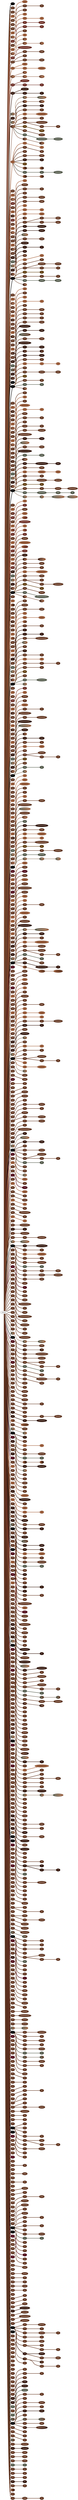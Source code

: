 graph {
 graph [rankdir=LR]
"K1" [qtype="pendant_node", pendant_colors="#000000", pendant_ply="", pendant_attach="", pendant_length="", label=" ", style=filled, fillcolor="#000000", fontcolor="#ffffff"]
"primary" -- "K1" [qtype="pendant_link",penwidth=5,color="#000000"]
"1" [qtype="pendant_node", pendant_colors="#673923", pendant_ply="S", pendant_attach="V", pendant_length="30.5", label="S V", style=filled, fillcolor="#673923", fontcolor="#ffffff"]
"primary" -- "1" [qtype="pendant_link",penwidth=5,color="#673923"]
"2" [qtype="pendant_node", pendant_colors="#673923", pendant_ply="S", pendant_attach="R", pendant_length="21.0", label="S R", style=filled, fillcolor="#673923", fontcolor="#ffffff"]
"primary" -- "2" [qtype="pendant_link",penwidth=5,color="#673923"]
"3" [qtype="pendant_node", pendant_colors="#A86540", pendant_ply="S", pendant_attach="R", pendant_length="21.0", label="S R", style=filled, fillcolor="#A86540", fontcolor="#000000"]
"primary" -- "3" [qtype="pendant_link",penwidth=5,color="#A86540"]
"3:0" [qtype="knot_node", knot_value="2", knot_type="L", knot_position="11.0", knot_spin="Z", label="(\\o\\o)", style=filled, fillcolor="#A86540" , fontcolor="#000000"]
"3" -- "3:0" [qtype="knot_link",penwidth=5,color="#A86540"]
"4" [qtype="pendant_node", pendant_colors="#673923", pendant_ply="S", pendant_attach="R", pendant_length="25.5", label="S R", style=filled, fillcolor="#673923", fontcolor="#ffffff"]
"primary" -- "4" [qtype="pendant_link",penwidth=5,color="#673923"]
"4s1" [qtype="pendant_node", pendant_colors="#673923", pendant_ply="S", pendant_attach="U", pendant_length="19.5", label="S U", style=filled, fillcolor="#673923", fontcolor="#ffffff"]
"4" -- "4s1" [qtype="pendant_link",penwidth=5,color="#673923"]
"4s1:0" [qtype="knot_node", knot_value="1", knot_type="E", knot_position="7.5", knot_spin="Z", label="\\8", style=filled, fillcolor="#673923" , fontcolor="#ffffff"]
"4s1" -- "4s1:0" [qtype="knot_link",penwidth=5,color="#673923"]
"5" [qtype="pendant_node", pendant_colors="#673923", pendant_ply="S", pendant_attach="R", pendant_length="24.0", label="S R", style=filled, fillcolor="#673923", fontcolor="#ffffff"]
"primary" -- "5" [qtype="pendant_link",penwidth=5,color="#673923"]
"6" [qtype="pendant_node", pendant_colors="#673923", pendant_ply="S", pendant_attach="R", pendant_length="20.5", label="S R", style=filled, fillcolor="#673923", fontcolor="#ffffff"]
"primary" -- "6" [qtype="pendant_link",penwidth=5,color="#673923"]
"6:0" [qtype="knot_node", knot_value="1", knot_type="E", knot_position="11.5", knot_spin="Z", label="\\8", style=filled, fillcolor="#673923" , fontcolor="#ffffff"]
"6" -- "6:0" [qtype="knot_link",penwidth=5,color="#673923"]
"7" [qtype="pendant_node", pendant_colors="#A86540", pendant_ply="S", pendant_attach="R", pendant_length="22.5", label="S R", style=filled, fillcolor="#A86540", fontcolor="#000000"]
"primary" -- "7" [qtype="pendant_link",penwidth=5,color="#A86540"]
"7:0" [qtype="knot_node", knot_value="1", knot_type="E", knot_position="11.0", knot_spin="Z", label="\\8", style=filled, fillcolor="#A86540" , fontcolor="#000000"]
"7" -- "7:0" [qtype="knot_link",penwidth=5,color="#A86540"]
"7s1" [qtype="pendant_node", pendant_colors="#A86540", pendant_ply="S", pendant_attach="U", pendant_length="16.0", label="S U", style=filled, fillcolor="#A86540", fontcolor="#000000"]
"7" -- "7s1" [qtype="pendant_link",penwidth=5,color="#A86540"]
"7s1:0" [qtype="knot_node", knot_value="1", knot_type="E", knot_position="7.0", knot_spin="Z", label="\\8", style=filled, fillcolor="#A86540" , fontcolor="#000000"]
"7s1" -- "7s1:0" [qtype="knot_link",penwidth=5,color="#A86540"]
"8" [qtype="pendant_node", pendant_colors="#673923:#A86540", pendant_ply="S", pendant_attach="R", pendant_length="23.5", label="S R", style=filled, fillcolor="#673923:#A86540", fontcolor="#ffffff"]
"primary" -- "8" [qtype="pendant_link",penwidth=2,color="#673923:#A86540"]
"9" [qtype="pendant_node", pendant_colors="#712F26", pendant_ply="S", pendant_attach="R", pendant_length="19.5", label="S R", style=filled, fillcolor="#712F26", fontcolor="#ffffff"]
"primary" -- "9" [qtype="pendant_link",penwidth=5,color="#712F26"]
"9:0" [qtype="knot_node", knot_value="1", knot_type="S", knot_position="6.5", knot_spin="Z", label="\\O", style=filled, fillcolor="#712F26" , fontcolor="#ffffff"]
"9" -- "9:0" [qtype="knot_link",penwidth=5,color="#712F26"]
"9:1" [qtype="knot_node", knot_value="3", knot_type="L", knot_position="12.5", knot_spin="Z", label="(\\o\\o\\o)", style=filled, fillcolor="#712F26" , fontcolor="#ffffff"]
"9:0" -- "9:1" [qtype="knot_link",penwidth=5,color="#712F26"]
"9s1" [qtype="pendant_node", pendant_colors="#712F26", pendant_ply="S", pendant_attach="U", pendant_length="21.0", label="S U", style=filled, fillcolor="#712F26", fontcolor="#ffffff"]
"9" -- "9s1" [qtype="pendant_link",penwidth=5,color="#712F26"]
"9s1:0" [qtype="knot_node", knot_value="1", knot_type="E", knot_position="7.5", knot_spin="Z", label="\\8", style=filled, fillcolor="#712F26" , fontcolor="#ffffff"]
"9s1" -- "9s1:0" [qtype="knot_link",penwidth=5,color="#712F26"]
"10" [qtype="pendant_node", pendant_colors="#673923", pendant_ply="S", pendant_attach="R", pendant_length="23.5", label="S R", style=filled, fillcolor="#673923", fontcolor="#ffffff"]
"primary" -- "10" [qtype="pendant_link",penwidth=5,color="#673923"]
"10:0" [qtype="knot_node", knot_value="1", knot_type="E", knot_position="13.0", knot_spin="Z", label="\\8", style=filled, fillcolor="#673923" , fontcolor="#ffffff"]
"10" -- "10:0" [qtype="knot_link",penwidth=5,color="#673923"]
"11" [qtype="pendant_node", pendant_colors="#A86540", pendant_ply="S", pendant_attach="R", pendant_length="22.0", label="S R", style=filled, fillcolor="#A86540", fontcolor="#000000"]
"primary" -- "11" [qtype="pendant_link",penwidth=5,color="#A86540"]
"11:0" [qtype="knot_node", knot_value="1", knot_type="E", knot_position="13.0", knot_spin="Z", label="\\8", style=filled, fillcolor="#A86540" , fontcolor="#000000"]
"11" -- "11:0" [qtype="knot_link",penwidth=5,color="#A86540"]
"12" [qtype="pendant_node", pendant_colors="#673923:#A86540", pendant_ply="S", pendant_attach="R", pendant_length="22.0", label="S R", style=filled, fillcolor="#673923:#A86540", fontcolor="#ffffff"]
"primary" -- "12" [qtype="pendant_link",penwidth=2,color="#673923:#A86540"]
"12:0" [qtype="knot_node", knot_value="1", knot_type="E", knot_position="13.0", knot_spin="Z", label="\\8", style=filled, fillcolor="#673923:#A86540" , fontcolor="#ffffff"]
"12" -- "12:0" [qtype="knot_link",penwidth=2,color="#673923:#A86540"]
"12s1" [qtype="pendant_node", pendant_colors="#673923:#A86540", pendant_ply="S", pendant_attach="U", pendant_length="20.0", label="S U", style=filled, fillcolor="#673923:#A86540", fontcolor="#ffffff"]
"12" -- "12s1" [qtype="pendant_link",penwidth=2,color="#673923:#A86540"]
"12s1:0" [qtype="knot_node", knot_value="1", knot_type="E", knot_position="7.5", knot_spin="Z", label="\\8", style=filled, fillcolor="#673923:#A86540" , fontcolor="#ffffff"]
"12s1" -- "12s1:0" [qtype="knot_link",penwidth=2,color="#673923:#A86540"]
"13" [qtype="pendant_node", pendant_colors="#712F26", pendant_ply="S", pendant_attach="R", pendant_length="14.5", label="S R", style=filled, fillcolor="#712F26", fontcolor="#ffffff"]
"primary" -- "13" [qtype="pendant_link",penwidth=5,color="#712F26"]
"13:0" [qtype="knot_node", knot_value="9", knot_type="L", knot_position="10.5", knot_spin="Z", label="(\\o\\o\\o\\o\\o\\o\\o\\o\\o)", style=filled, fillcolor="#712F26" , fontcolor="#ffffff"]
"13" -- "13:0" [qtype="knot_link",penwidth=5,color="#712F26"]
"13s1" [qtype="pendant_node", pendant_colors="#673923", pendant_ply="S", pendant_attach="U", pendant_length="16.5", label="S U", style=filled, fillcolor="#673923", fontcolor="#ffffff"]
"13" -- "13s1" [qtype="pendant_link",penwidth=5,color="#673923"]
"13s1:0" [qtype="knot_node", knot_value="2", knot_type="L", knot_position="8.5", knot_spin="Z", label="(\\o\\o)", style=filled, fillcolor="#673923" , fontcolor="#ffffff"]
"13s1" -- "13s1:0" [qtype="knot_link",penwidth=5,color="#673923"]
"14" [qtype="pendant_node", pendant_colors="#673923", pendant_ply="S", pendant_attach="R", pendant_length="17.0", label="S R", style=filled, fillcolor="#673923", fontcolor="#ffffff"]
"primary" -- "14" [qtype="pendant_link",penwidth=5,color="#673923"]
"14:0" [qtype="knot_node", knot_value="1", knot_type="E", knot_position="11.0", knot_spin="Z", label="\\8", style=filled, fillcolor="#673923" , fontcolor="#ffffff"]
"14" -- "14:0" [qtype="knot_link",penwidth=5,color="#673923"]
"14s1" [qtype="pendant_node", pendant_colors="#673923", pendant_ply="S", pendant_attach="U", pendant_length="14.5", label="S U", style=filled, fillcolor="#673923", fontcolor="#ffffff"]
"14" -- "14s1" [qtype="pendant_link",penwidth=5,color="#673923"]
"14s1:0" [qtype="knot_node", knot_value="2", knot_type="L", knot_position="3.5", knot_spin="Z", label="(\\o\\o)", style=filled, fillcolor="#673923" , fontcolor="#ffffff"]
"14s1" -- "14s1:0" [qtype="knot_link",penwidth=5,color="#673923"]
"15" [qtype="pendant_node", pendant_colors="#A86540", pendant_ply="S", pendant_attach="R", pendant_length="20.5", label="S R", style=filled, fillcolor="#A86540", fontcolor="#000000"]
"primary" -- "15" [qtype="pendant_link",penwidth=5,color="#A86540"]
"15:0" [qtype="knot_node", knot_value="2", knot_type="L", knot_position="11.0", knot_spin="Z", label="(\\o\\o)", style=filled, fillcolor="#A86540" , fontcolor="#000000"]
"15" -- "15:0" [qtype="knot_link",penwidth=5,color="#A86540"]
"15s1" [qtype="pendant_node", pendant_colors="#A86540", pendant_ply="S", pendant_attach="U", pendant_length="20.5", label="S U", style=filled, fillcolor="#A86540", fontcolor="#000000"]
"15" -- "15s1" [qtype="pendant_link",penwidth=5,color="#A86540"]
"15s1:0" [qtype="knot_node", knot_value="4", knot_type="L", knot_position="20.5", knot_spin="Z", label="(\\o\\o\\o\\o)", style=filled, fillcolor="#A86540" , fontcolor="#000000"]
"15s1" -- "15s1:0" [qtype="knot_link",penwidth=5,color="#A86540"]
"16" [qtype="pendant_node", pendant_colors="#673923:#A86540", pendant_ply="S", pendant_attach="R", pendant_length="24.0", label="S R", style=filled, fillcolor="#673923:#A86540", fontcolor="#ffffff"]
"primary" -- "16" [qtype="pendant_link",penwidth=2,color="#673923:#A86540"]
"16:0" [qtype="knot_node", knot_value="1", knot_type="E", knot_position="12.5", knot_spin="Z", label="\\8", style=filled, fillcolor="#673923:#A86540" , fontcolor="#ffffff"]
"16" -- "16:0" [qtype="knot_link",penwidth=2,color="#673923:#A86540"]
"16s1" [qtype="pendant_node", pendant_colors="#673923:#A86540", pendant_ply="S", pendant_attach="U", pendant_length="18.0", label="S U", style=filled, fillcolor="#673923:#A86540", fontcolor="#ffffff"]
"16" -- "16s1" [qtype="pendant_link",penwidth=2,color="#673923:#A86540"]
"16s1:0" [qtype="knot_node", knot_value="2", knot_type="L", knot_position="7.5", knot_spin="Z", label="(\\o\\o)", style=filled, fillcolor="#673923:#A86540" , fontcolor="#ffffff"]
"16s1" -- "16s1:0" [qtype="knot_link",penwidth=2,color="#673923:#A86540"]
"17" [qtype="pendant_node", pendant_colors="#712F26", pendant_ply="S", pendant_attach="R", pendant_length="21.5", label="S R", style=filled, fillcolor="#712F26", fontcolor="#ffffff"]
"primary" -- "17" [qtype="pendant_link",penwidth=5,color="#712F26"]
"17:0" [qtype="knot_node", knot_value="5", knot_type="L", knot_position="12.5", knot_spin="Z", label="(\\o\\o\\o\\o\\o)", style=filled, fillcolor="#712F26" , fontcolor="#ffffff"]
"17" -- "17:0" [qtype="knot_link",penwidth=5,color="#712F26"]
"17s1" [qtype="pendant_node", pendant_colors="#712F26", pendant_ply="S", pendant_attach="U", pendant_length="13.0", label="S U", style=filled, fillcolor="#712F26", fontcolor="#ffffff"]
"17" -- "17s1" [qtype="pendant_link",penwidth=5,color="#712F26"]
"17s1:0" [qtype="knot_node", knot_value="1", knot_type="E", knot_position="5.0", knot_spin="S", label="/8", style=filled, fillcolor="#712F26" , fontcolor="#ffffff"]
"17s1" -- "17s1:0" [qtype="knot_link",penwidth=5,color="#712F26"]
"18" [qtype="pendant_node", pendant_colors="#35170C", pendant_ply="S", pendant_attach="R", pendant_length="18.5", label="S R", style=filled, fillcolor="#35170C", fontcolor="#ffffff"]
"primary" -- "18" [qtype="pendant_link",penwidth=5,color="#35170C"]
"18:0" [qtype="knot_node", knot_value="4", knot_type="L", knot_position="11.5", knot_spin="S", label="(/o/o/o/o)", style=filled, fillcolor="#35170C" , fontcolor="#ffffff"]
"18" -- "18:0" [qtype="knot_link",penwidth=5,color="#35170C"]
"18s1" [qtype="pendant_node", pendant_colors="#35170C", pendant_ply="S", pendant_attach="U", pendant_length="5.5", label="S U", style=filled, fillcolor="#35170C", fontcolor="#ffffff"]
"18" -- "18s1" [qtype="pendant_link",penwidth=5,color="#35170C"]
"18s1:0" [qtype="knot_node", knot_value="1", knot_type="E", knot_position="2.0", knot_spin="S", label="/8", style=filled, fillcolor="#35170C" , fontcolor="#ffffff"]
"18s1" -- "18s1:0" [qtype="knot_link",penwidth=5,color="#35170C"]
"19" [qtype="pendant_node", pendant_colors="#575E4E:#A86540", pendant_ply="S", pendant_attach="R", pendant_length="18.0", label="S R", style=filled, fillcolor="#575E4E:#A86540", fontcolor="#ffffff"]
"primary" -- "19" [qtype="pendant_link",penwidth=2,color="#575E4E:#A86540"]
"20" [qtype="pendant_node", pendant_colors="#35170C", pendant_ply="S", pendant_attach="R", pendant_length="27.0", label="S R", style=filled, fillcolor="#35170C", fontcolor="#ffffff"]
"primary" -- "20" [qtype="pendant_link",penwidth=5,color="#35170C"]
"21" [qtype="pendant_node", pendant_colors="#575E4E:#A86540", pendant_ply="S", pendant_attach="R", pendant_length="17.0", label="S R", style=filled, fillcolor="#575E4E:#A86540", fontcolor="#ffffff"]
"primary" -- "21" [qtype="pendant_link",penwidth=2,color="#575E4E:#A86540"]
"21:0" [qtype="knot_node", knot_value="1", knot_type="S", knot_position="4.5", knot_spin="Z", label="\\O", style=filled, fillcolor="#575E4E:#A86540" , fontcolor="#ffffff"]
"21" -- "21:0" [qtype="knot_link",penwidth=2,color="#575E4E:#A86540"]
"21:1" [qtype="knot_node", knot_value="5", knot_type="L", knot_position="10.0", knot_spin="Z", label="(\\o\\o\\o\\o\\o)", style=filled, fillcolor="#575E4E:#A86540" , fontcolor="#ffffff"]
"21:0" -- "21:1" [qtype="knot_link",penwidth=2,color="#575E4E:#A86540"]
"21s1" [qtype="pendant_node", pendant_colors="#35170C:#A86540", pendant_ply="S", pendant_attach="U", pendant_length="12.0", label="S U", style=filled, fillcolor="#35170C:#A86540", fontcolor="#ffffff"]
"21" -- "21s1" [qtype="pendant_link",penwidth=2,color="#35170C:#A86540"]
"21s1:0" [qtype="knot_node", knot_value="2", knot_type="L", knot_position="5.5", knot_spin="Z", label="(\\o\\o)", style=filled, fillcolor="#35170C:#A86540" , fontcolor="#ffffff"]
"21s1" -- "21s1:0" [qtype="knot_link",penwidth=2,color="#35170C:#A86540"]
"PA1" [qtype="pendant_node", pendant_colors="#35170C:#A86540", pendant_ply="U", pendant_attach="U", pendant_length="", label="U U", style=filled, fillcolor="#35170C:#A86540", fontcolor="#ffffff"]
"primary" -- "PA1" [qtype="pendant_link",penwidth=2,color="#35170C:#A86540"]
"PA1s1" [qtype="pendant_node", pendant_colors="#35170C", pendant_ply="S", pendant_attach="V", pendant_length="15.0", label="S V", style=filled, fillcolor="#35170C", fontcolor="#ffffff"]
"PA1" -- "PA1s1" [qtype="pendant_link",penwidth=5,color="#35170C"]
"PA1s1:0" [qtype="knot_node", knot_value="1", knot_type="E", knot_position="10.0", knot_spin="Z", label="\\8", style=filled, fillcolor="#35170C" , fontcolor="#ffffff"]
"PA1s1" -- "PA1s1:0" [qtype="knot_link",penwidth=5,color="#35170C"]
"PA1s2" [qtype="pendant_node", pendant_colors="#673923", pendant_ply="S", pendant_attach="V", pendant_length="14.0", label="S V", style=filled, fillcolor="#673923", fontcolor="#ffffff"]
"PA1" -- "PA1s2" [qtype="pendant_link",penwidth=5,color="#673923"]
"PA1s2:0" [qtype="knot_node", knot_value="1", knot_type="E", knot_position="10.5", knot_spin="Z", label="\\8", style=filled, fillcolor="#673923" , fontcolor="#ffffff"]
"PA1s2" -- "PA1s2:0" [qtype="knot_link",penwidth=5,color="#673923"]
"PA1s3" [qtype="pendant_node", pendant_colors="#A86540", pendant_ply="S", pendant_attach="V", pendant_length="14.5", label="S V", style=filled, fillcolor="#A86540", fontcolor="#000000"]
"PA1" -- "PA1s3" [qtype="pendant_link",penwidth=5,color="#A86540"]
"PA1s3:0" [qtype="knot_node", knot_value="7", knot_type="L", knot_position="8.0", knot_spin="Z", label="(\\o\\o\\o\\o\\o\\o\\o)", style=filled, fillcolor="#A86540" , fontcolor="#000000"]
"PA1s3" -- "PA1s3:0" [qtype="knot_link",penwidth=5,color="#A86540"]
"PA1s4" [qtype="pendant_node", pendant_colors="#673923", pendant_ply="S", pendant_attach="V", pendant_length="16.0", label="S V", style=filled, fillcolor="#673923", fontcolor="#ffffff"]
"PA1" -- "PA1s4" [qtype="pendant_link",penwidth=5,color="#673923"]
"PA1s4:0" [qtype="knot_node", knot_value="1", knot_type="E", knot_position="8.5", knot_spin="Z", label="\\8", style=filled, fillcolor="#673923" , fontcolor="#ffffff"]
"PA1s4" -- "PA1s4:0" [qtype="knot_link",penwidth=5,color="#673923"]
"PA1s5" [qtype="pendant_node", pendant_colors="#673923", pendant_ply="S", pendant_attach="V", pendant_length="12.0", label="S V", style=filled, fillcolor="#673923", fontcolor="#ffffff"]
"PA1" -- "PA1s5" [qtype="pendant_link",penwidth=5,color="#673923"]
"PA1s5:0" [qtype="knot_node", knot_value="7", knot_type="L", knot_position="7.5", knot_spin="Z", label="(\\o\\o\\o\\o\\o\\o\\o)", style=filled, fillcolor="#673923" , fontcolor="#ffffff"]
"PA1s5" -- "PA1s5:0" [qtype="knot_link",penwidth=5,color="#673923"]
"PA1s5s1" [qtype="pendant_node", pendant_colors="#673923", pendant_ply="S", pendant_attach="U", pendant_length="4.5", label="S U", style=filled, fillcolor="#673923", fontcolor="#ffffff"]
"PA1s5" -- "PA1s5s1" [qtype="pendant_link",penwidth=5,color="#673923"]
"PA1s5s1:0" [qtype="knot_node", knot_value="1", knot_type="E", knot_position="2.5", knot_spin="S", label="/8", style=filled, fillcolor="#673923" , fontcolor="#ffffff"]
"PA1s5s1" -- "PA1s5s1:0" [qtype="knot_link",penwidth=5,color="#673923"]
"PA1s6" [qtype="pendant_node", pendant_colors="#64400F", pendant_ply="S", pendant_attach="R", pendant_length="22.5", label="S R", style=filled, fillcolor="#64400F", fontcolor="#ffffff"]
"PA1" -- "PA1s6" [qtype="pendant_link",penwidth=5,color="#64400F"]
"PA1s6:0" [qtype="knot_node", knot_value="2", knot_type="L", knot_position="8.0", knot_spin="Z", label="(\\o\\o)", style=filled, fillcolor="#64400F" , fontcolor="#ffffff"]
"PA1s6" -- "PA1s6:0" [qtype="knot_link",penwidth=5,color="#64400F"]
"PA1s7" [qtype="pendant_node", pendant_colors="#673923", pendant_ply="S", pendant_attach="R", pendant_length="18.5", label="S R", style=filled, fillcolor="#673923", fontcolor="#ffffff"]
"PA1" -- "PA1s7" [qtype="pendant_link",penwidth=5,color="#673923"]
"PA1s7:0" [qtype="knot_node", knot_value="3", knot_type="S", knot_position="5.0", knot_spin="Z", label="\\O\\O\\O", style=filled, fillcolor="#673923" , fontcolor="#ffffff"]
"PA1s7" -- "PA1s7:0" [qtype="knot_link",penwidth=5,color="#673923"]
"PA1s8" [qtype="pendant_node", pendant_colors="#575E4E", pendant_ply="S", pendant_attach="R", pendant_length="15.5", label="S R", style=filled, fillcolor="#575E4E", fontcolor="#ffffff"]
"PA1" -- "PA1s8" [qtype="pendant_link",penwidth=5,color="#575E4E"]
"PA1s8:0" [qtype="knot_node", knot_value="6", knot_type="S", knot_position="4.5", knot_spin="Z", label="\\O\\O\\O\\O\\O\\O", style=filled, fillcolor="#575E4E" , fontcolor="#ffffff"]
"PA1s8" -- "PA1s8:0" [qtype="knot_link",penwidth=5,color="#575E4E"]
"PA1s8:1" [qtype="knot_node", knot_value="5", knot_type="L", knot_position="9.5", knot_spin="Z", label="(\\o\\o\\o\\o\\o)", style=filled, fillcolor="#575E4E" , fontcolor="#ffffff"]
"PA1s8:0" -- "PA1s8:1" [qtype="knot_link",penwidth=5,color="#575E4E"]
"PA1s9" [qtype="pendant_node", pendant_colors="#35170C:#A86540", pendant_ply="S", pendant_attach="R", pendant_length="21.5", label="S R", style=filled, fillcolor="#35170C:#A86540", fontcolor="#ffffff"]
"PA1" -- "PA1s9" [qtype="pendant_link",penwidth=2,color="#35170C:#A86540"]
"PA1s9:0" [qtype="knot_node", knot_value="2", knot_type="S", knot_position="5.0", knot_spin="Z", label="\\O\\O", style=filled, fillcolor="#35170C:#A86540" , fontcolor="#ffffff"]
"PA1s9" -- "PA1s9:0" [qtype="knot_link",penwidth=2,color="#35170C:#A86540"]
"T1" [qtype="pendant_node", pendant_colors="#A86540", pendant_ply="S", pendant_attach="V", pendant_length="31.0", label="S V", style=filled, fillcolor="#A86540", fontcolor="#000000"]
"primary" -- "T1" [qtype="pendant_link",penwidth=5,color="#A86540"]
"T1s1" [qtype="pendant_node", pendant_colors="#A86540", pendant_ply="S", pendant_attach="V", pendant_length="18.5", label="S V", style=filled, fillcolor="#A86540", fontcolor="#000000"]
"T1" -- "T1s1" [qtype="pendant_link",penwidth=5,color="#A86540"]
"T1s1:0" [qtype="knot_node", knot_value="1", knot_type="E", knot_position="4.0", knot_spin="Z", label="\\8", style=filled, fillcolor="#A86540" , fontcolor="#000000"]
"T1s1" -- "T1s1:0" [qtype="knot_link",penwidth=5,color="#A86540"]
"T1s2" [qtype="pendant_node", pendant_colors="#673923", pendant_ply="S", pendant_attach="V", pendant_length="15.0", label="S V", style=filled, fillcolor="#673923", fontcolor="#ffffff"]
"T1" -- "T1s2" [qtype="pendant_link",penwidth=5,color="#673923"]
"T1s2:0" [qtype="knot_node", knot_value="1", knot_type="E", knot_position="4.5", knot_spin="Z", label="\\8", style=filled, fillcolor="#673923" , fontcolor="#ffffff"]
"T1s2" -- "T1s2:0" [qtype="knot_link",penwidth=5,color="#673923"]
"T1s3" [qtype="pendant_node", pendant_colors="#673923", pendant_ply="S", pendant_attach="V", pendant_length="18.0", label="S V", style=filled, fillcolor="#673923", fontcolor="#ffffff"]
"T1" -- "T1s3" [qtype="pendant_link",penwidth=5,color="#673923"]
"T1s4" [qtype="pendant_node", pendant_colors="#673923", pendant_ply="S", pendant_attach="V", pendant_length="17.5", label="S V", style=filled, fillcolor="#673923", fontcolor="#ffffff"]
"T1" -- "T1s4" [qtype="pendant_link",penwidth=5,color="#673923"]
"T1s4:0" [qtype="knot_node", knot_value="2", knot_type="L", knot_position="5.0", knot_spin="Z", label="(\\o\\o)", style=filled, fillcolor="#673923" , fontcolor="#ffffff"]
"T1s4" -- "T1s4:0" [qtype="knot_link",penwidth=5,color="#673923"]
"T1s5" [qtype="pendant_node", pendant_colors="#35170C", pendant_ply="S", pendant_attach="V", pendant_length="9.0", label="S V", style=filled, fillcolor="#35170C", fontcolor="#ffffff"]
"T1" -- "T1s5" [qtype="pendant_link",penwidth=5,color="#35170C"]
"T1s5:0" [qtype="knot_node", knot_value="1", knot_type="E", knot_position="5.0", knot_spin="Z", label="\\8", style=filled, fillcolor="#35170C" , fontcolor="#ffffff"]
"T1s5" -- "T1s5:0" [qtype="knot_link",penwidth=5,color="#35170C"]
"T1s6" [qtype="pendant_node", pendant_colors="#64400F", pendant_ply="S", pendant_attach="V", pendant_length="27.0", label="S V", style=filled, fillcolor="#64400F", fontcolor="#ffffff"]
"T1" -- "T1s6" [qtype="pendant_link",penwidth=5,color="#64400F"]
"T1s7" [qtype="pendant_node", pendant_colors="#A86540:#35170C", pendant_ply="S", pendant_attach="V", pendant_length="12.5", label="S V", style=filled, fillcolor="#A86540:#35170C", fontcolor="#000000"]
"T1" -- "T1s7" [qtype="pendant_link",penwidth=2,color="#A86540:#35170C"]
"T1s7:0" [qtype="knot_node", knot_value="1", knot_type="E", knot_position="5.0", knot_spin="Z", label="\\8", style=filled, fillcolor="#A86540:#35170C" , fontcolor="#000000"]
"T1s7" -- "T1s7:0" [qtype="knot_link",penwidth=2,color="#A86540:#35170C"]
"T1s8" [qtype="pendant_node", pendant_colors="#575E4E", pendant_ply="S", pendant_attach="V", pendant_length="11.0", label="S V", style=filled, fillcolor="#575E4E", fontcolor="#ffffff"]
"T1" -- "T1s8" [qtype="pendant_link",penwidth=5,color="#575E4E"]
"T1s8:0" [qtype="knot_node", knot_value="1", knot_type="S", knot_position="5.0", knot_spin="Z", label="\\O", style=filled, fillcolor="#575E4E" , fontcolor="#ffffff"]
"T1s8" -- "T1s8:0" [qtype="knot_link",penwidth=5,color="#575E4E"]
"T1s8:1" [qtype="knot_node", knot_value="5", knot_type="L", knot_position="7.5", knot_spin="Z", label="(\\o\\o\\o\\o\\o)", style=filled, fillcolor="#575E4E" , fontcolor="#ffffff"]
"T1s8:0" -- "T1s8:1" [qtype="knot_link",penwidth=5,color="#575E4E"]
"T1s9" [qtype="pendant_node", pendant_colors="#A86540:#35170C", pendant_ply="S", pendant_attach="V", pendant_length="11.0", label="S V", style=filled, fillcolor="#A86540:#35170C", fontcolor="#000000"]
"T1" -- "T1s9" [qtype="pendant_link",penwidth=2,color="#A86540:#35170C"]
"T1s9:0" [qtype="knot_node", knot_value="1", knot_type="S", knot_position="4.5", knot_spin="Z", label="\\O", style=filled, fillcolor="#A86540:#35170C" , fontcolor="#000000"]
"T1s9" -- "T1s9:0" [qtype="knot_link",penwidth=2,color="#A86540:#35170C"]
"22" [qtype="pendant_node", pendant_colors="#673923", pendant_ply="S", pendant_attach="R", pendant_length="24.0", label="S R", style=filled, fillcolor="#673923", fontcolor="#ffffff"]
"primary" -- "22" [qtype="pendant_link",penwidth=5,color="#673923"]
"23" [qtype="pendant_node", pendant_colors="#A86540", pendant_ply="S", pendant_attach="R", pendant_length="21.5", label="S R", style=filled, fillcolor="#A86540", fontcolor="#000000"]
"primary" -- "23" [qtype="pendant_link",penwidth=5,color="#A86540"]
"23:0" [qtype="knot_node", knot_value="1", knot_type="E", knot_position="11.0", knot_spin="Z", label="\\8", style=filled, fillcolor="#A86540" , fontcolor="#000000"]
"23" -- "23:0" [qtype="knot_link",penwidth=5,color="#A86540"]
"24" [qtype="pendant_node", pendant_colors="#673923:#A86540", pendant_ply="S", pendant_attach="R", pendant_length="25.5", label="S R", style=filled, fillcolor="#673923:#A86540", fontcolor="#ffffff"]
"primary" -- "24" [qtype="pendant_link",penwidth=2,color="#673923:#A86540"]
"25" [qtype="pendant_node", pendant_colors="#712F26", pendant_ply="S", pendant_attach="R", pendant_length="26.0", label="S R", style=filled, fillcolor="#712F26", fontcolor="#ffffff"]
"primary" -- "25" [qtype="pendant_link",penwidth=5,color="#712F26"]
"26" [qtype="pendant_node", pendant_colors="#673923", pendant_ply="S", pendant_attach="R", pendant_length="22.0", label="S R", style=filled, fillcolor="#673923", fontcolor="#ffffff"]
"primary" -- "26" [qtype="pendant_link",penwidth=5,color="#673923"]
"27" [qtype="pendant_node", pendant_colors="#A86540", pendant_ply="S", pendant_attach="R", pendant_length="23.0", label="S R", style=filled, fillcolor="#A86540", fontcolor="#000000"]
"primary" -- "27" [qtype="pendant_link",penwidth=5,color="#A86540"]
"28" [qtype="pendant_node", pendant_colors="#35170C:#673923", pendant_ply="S", pendant_attach="R", pendant_length="27.5", label="S R", style=filled, fillcolor="#35170C:#673923", fontcolor="#ffffff"]
"primary" -- "28" [qtype="pendant_link",penwidth=2,color="#35170C:#673923"]
"29" [qtype="pendant_node", pendant_colors="#712F26", pendant_ply="S", pendant_attach="R", pendant_length="31.0", label="S R", style=filled, fillcolor="#712F26", fontcolor="#ffffff"]
"primary" -- "29" [qtype="pendant_link",penwidth=5,color="#712F26"]
"30" [qtype="pendant_node", pendant_colors="#673923", pendant_ply="S", pendant_attach="R", pendant_length="24.5", label="S R", style=filled, fillcolor="#673923", fontcolor="#ffffff"]
"primary" -- "30" [qtype="pendant_link",penwidth=5,color="#673923"]
"31" [qtype="pendant_node", pendant_colors="#A86540", pendant_ply="S", pendant_attach="R", pendant_length="23.5", label="S R", style=filled, fillcolor="#A86540", fontcolor="#000000"]
"primary" -- "31" [qtype="pendant_link",penwidth=5,color="#A86540"]
"32" [qtype="pendant_node", pendant_colors="#673923:#A86540", pendant_ply="S", pendant_attach="R", pendant_length="25.5", label="S R", style=filled, fillcolor="#673923:#A86540", fontcolor="#ffffff"]
"primary" -- "32" [qtype="pendant_link",penwidth=2,color="#673923:#A86540"]
"33" [qtype="pendant_node", pendant_colors="#673923", pendant_ply="S", pendant_attach="R", pendant_length="25.0", label="S R", style=filled, fillcolor="#673923", fontcolor="#ffffff"]
"primary" -- "33" [qtype="pendant_link",penwidth=5,color="#673923"]
"33:0" [qtype="knot_node", knot_value="3", knot_type="L", knot_position="12.0", knot_spin="Z", label="(\\o\\o\\o)", style=filled, fillcolor="#673923" , fontcolor="#ffffff"]
"33" -- "33:0" [qtype="knot_link",penwidth=5,color="#673923"]
"33s1" [qtype="pendant_node", pendant_colors="#673923", pendant_ply="S", pendant_attach="U", pendant_length="16.5", label="S U", style=filled, fillcolor="#673923", fontcolor="#ffffff"]
"33" -- "33s1" [qtype="pendant_link",penwidth=5,color="#673923"]
"33s1:0" [qtype="knot_node", knot_value="1", knot_type="E", knot_position="7.0", knot_spin="Z", label="\\8", style=filled, fillcolor="#673923" , fontcolor="#ffffff"]
"33s1" -- "33s1:0" [qtype="knot_link",penwidth=5,color="#673923"]
"34" [qtype="pendant_node", pendant_colors="#673923", pendant_ply="S", pendant_attach="R", pendant_length="14.5", label="S R", style=filled, fillcolor="#673923", fontcolor="#ffffff"]
"primary" -- "34" [qtype="pendant_link",penwidth=5,color="#673923"]
"34:0" [qtype="knot_node", knot_value="1", knot_type="E", knot_position="12.0", knot_spin="Z", label="\\8", style=filled, fillcolor="#673923" , fontcolor="#ffffff"]
"34" -- "34:0" [qtype="knot_link",penwidth=5,color="#673923"]
"34s1" [qtype="pendant_node", pendant_colors="#673923", pendant_ply="S", pendant_attach="U", pendant_length="15.0", label="S U", style=filled, fillcolor="#673923", fontcolor="#ffffff"]
"34" -- "34s1" [qtype="pendant_link",penwidth=5,color="#673923"]
"34s1:0" [qtype="knot_node", knot_value="3", knot_type="L", knot_position="7.0", knot_spin="Z", label="(\\o\\o\\o)", style=filled, fillcolor="#673923" , fontcolor="#ffffff"]
"34s1" -- "34s1:0" [qtype="knot_link",penwidth=5,color="#673923"]
"34s2" [qtype="pendant_node", pendant_colors="#673923", pendant_ply="S", pendant_attach="U", pendant_length="9.0", label="S U", style=filled, fillcolor="#673923", fontcolor="#ffffff"]
"34" -- "34s2" [qtype="pendant_link",penwidth=5,color="#673923"]
"34s2:0" [qtype="knot_node", knot_value="2", knot_type="L", knot_position="3.5", knot_spin="Z", label="(\\o\\o)", style=filled, fillcolor="#673923" , fontcolor="#ffffff"]
"34s2" -- "34s2:0" [qtype="knot_link",penwidth=5,color="#673923"]
"35" [qtype="pendant_node", pendant_colors="#A86540", pendant_ply="S", pendant_attach="R", pendant_length="22.0", label="S R", style=filled, fillcolor="#A86540", fontcolor="#000000"]
"primary" -- "35" [qtype="pendant_link",penwidth=5,color="#A86540"]
"35:0" [qtype="knot_node", knot_value="1", knot_type="E", knot_position="12.0", knot_spin="Z", label="\\8", style=filled, fillcolor="#A86540" , fontcolor="#000000"]
"35" -- "35:0" [qtype="knot_link",penwidth=5,color="#A86540"]
"35s1" [qtype="pendant_node", pendant_colors="#A86540", pendant_ply="S", pendant_attach="U", pendant_length="20.0", label="S U", style=filled, fillcolor="#A86540", fontcolor="#000000"]
"35" -- "35s1" [qtype="pendant_link",penwidth=5,color="#A86540"]
"35s1:0" [qtype="knot_node", knot_value="1", knot_type="E", knot_position="10.5", knot_spin="Z", label="\\8", style=filled, fillcolor="#A86540" , fontcolor="#000000"]
"35s1" -- "35s1:0" [qtype="knot_link",penwidth=5,color="#A86540"]
"35s2" [qtype="pendant_node", pendant_colors="#A86540", pendant_ply="S", pendant_attach="U", pendant_length="19.0", label="S U", style=filled, fillcolor="#A86540", fontcolor="#000000"]
"35" -- "35s2" [qtype="pendant_link",penwidth=5,color="#A86540"]
"35s2:0" [qtype="knot_node", knot_value="2", knot_type="L", knot_position="9.0", knot_spin="Z", label="(\\o\\o)", style=filled, fillcolor="#A86540" , fontcolor="#000000"]
"35s2" -- "35s2:0" [qtype="knot_link",penwidth=5,color="#A86540"]
"36" [qtype="pendant_node", pendant_colors="#35170C:#A86540", pendant_ply="S", pendant_attach="R", pendant_length="22.0", label="S R", style=filled, fillcolor="#35170C:#A86540", fontcolor="#ffffff"]
"primary" -- "36" [qtype="pendant_link",penwidth=2,color="#35170C:#A86540"]
"36:0" [qtype="knot_node", knot_value="1", knot_type="E", knot_position="12.0", knot_spin="Z", label="\\8", style=filled, fillcolor="#35170C:#A86540" , fontcolor="#ffffff"]
"36" -- "36:0" [qtype="knot_link",penwidth=2,color="#35170C:#A86540"]
"37" [qtype="pendant_node", pendant_colors="#673923", pendant_ply="S", pendant_attach="R", pendant_length="23.0", label="S R", style=filled, fillcolor="#673923", fontcolor="#ffffff"]
"primary" -- "37" [qtype="pendant_link",penwidth=5,color="#673923"]
"37s1" [qtype="pendant_node", pendant_colors="#673923", pendant_ply="S", pendant_attach="U", pendant_length="26.0", label="S U", style=filled, fillcolor="#673923", fontcolor="#ffffff"]
"37" -- "37s1" [qtype="pendant_link",penwidth=5,color="#673923"]
"37s1:0" [qtype="knot_node", knot_value="1", knot_type="S", knot_position="5.5", knot_spin="Z", label="\\O", style=filled, fillcolor="#673923" , fontcolor="#ffffff"]
"37s1" -- "37s1:0" [qtype="knot_link",penwidth=5,color="#673923"]
"37s1:1" [qtype="knot_node", knot_value="2", knot_type="L", knot_position="10.5", knot_spin="Z", label="(\\o\\o)", style=filled, fillcolor="#673923" , fontcolor="#ffffff"]
"37s1:0" -- "37s1:1" [qtype="knot_link",penwidth=5,color="#673923"]
"37s1s1" [qtype="pendant_node", pendant_colors="#673923", pendant_ply="S", pendant_attach="U", pendant_length="16.0", label="S U", style=filled, fillcolor="#673923", fontcolor="#ffffff"]
"37s1" -- "37s1s1" [qtype="pendant_link",penwidth=5,color="#673923"]
"37s1s1:0" [qtype="knot_node", knot_value="2", knot_type="L", knot_position="7.5", knot_spin="Z", label="(\\o\\o)", style=filled, fillcolor="#673923" , fontcolor="#ffffff"]
"37s1s1" -- "37s1s1:0" [qtype="knot_link",penwidth=5,color="#673923"]
"38" [qtype="pendant_node", pendant_colors="#35170C", pendant_ply="S", pendant_attach="R", pendant_length="16.0", label="S R", style=filled, fillcolor="#35170C", fontcolor="#ffffff"]
"primary" -- "38" [qtype="pendant_link",penwidth=5,color="#35170C"]
"38:0" [qtype="knot_node", knot_value="1", knot_type="S", knot_position="6.0", knot_spin="Z", label="\\O", style=filled, fillcolor="#35170C" , fontcolor="#ffffff"]
"38" -- "38:0" [qtype="knot_link",penwidth=5,color="#35170C"]
"38:1" [qtype="knot_node", knot_value="5", knot_type="L", knot_position="12.0", knot_spin="Z", label="(\\o\\o\\o\\o\\o)", style=filled, fillcolor="#35170C" , fontcolor="#ffffff"]
"38:0" -- "38:1" [qtype="knot_link",penwidth=5,color="#35170C"]
"38s1" [qtype="pendant_node", pendant_colors="#35170C", pendant_ply="S", pendant_attach="U", pendant_length="15.0", label="S U", style=filled, fillcolor="#35170C", fontcolor="#ffffff"]
"38" -- "38s1" [qtype="pendant_link",penwidth=5,color="#35170C"]
"38s1:0" [qtype="knot_node", knot_value="3", knot_type="L", knot_position="11.0", knot_spin="Z", label="(\\o\\o\\o)", style=filled, fillcolor="#35170C" , fontcolor="#ffffff"]
"38s1" -- "38s1:0" [qtype="knot_link",penwidth=5,color="#35170C"]
"39" [qtype="pendant_node", pendant_colors="#575E4E", pendant_ply="S", pendant_attach="R", pendant_length="23.0", label="S R", style=filled, fillcolor="#575E4E", fontcolor="#ffffff"]
"primary" -- "39" [qtype="pendant_link",penwidth=5,color="#575E4E"]
"40" [qtype="pendant_node", pendant_colors="#575E4E:#A86540", pendant_ply="S", pendant_attach="R", pendant_length="15.5", label="S R", style=filled, fillcolor="#575E4E:#A86540", fontcolor="#ffffff"]
"primary" -- "40" [qtype="pendant_link",penwidth=2,color="#575E4E:#A86540"]
"40:0" [qtype="knot_node", knot_value="3", knot_type="L", knot_position="11.0", knot_spin="Z", label="(\\o\\o\\o)", style=filled, fillcolor="#575E4E:#A86540" , fontcolor="#ffffff"]
"40" -- "40:0" [qtype="knot_link",penwidth=2,color="#575E4E:#A86540"]
"40s1" [qtype="pendant_node", pendant_colors="#673923", pendant_ply="S", pendant_attach="U", pendant_length="18.5", label="S U", style=filled, fillcolor="#673923", fontcolor="#ffffff"]
"40" -- "40s1" [qtype="pendant_link",penwidth=5,color="#673923"]
"40s1:0" [qtype="knot_node", knot_value="2", knot_type="L", knot_position="11.0", knot_spin="Z", label="(\\o\\o)", style=filled, fillcolor="#673923" , fontcolor="#ffffff"]
"40s1" -- "40s1:0" [qtype="knot_link",penwidth=5,color="#673923"]
"41" [qtype="pendant_node", pendant_colors="#35170C", pendant_ply="S", pendant_attach="R", pendant_length="23.0", label="S R", style=filled, fillcolor="#35170C", fontcolor="#ffffff"]
"primary" -- "41" [qtype="pendant_link",penwidth=5,color="#35170C"]
"41:0" [qtype="knot_node", knot_value="4", knot_type="L", knot_position="12.0", knot_spin="Z", label="(\\o\\o\\o\\o)", style=filled, fillcolor="#35170C" , fontcolor="#ffffff"]
"41" -- "41:0" [qtype="knot_link",penwidth=5,color="#35170C"]
"41s1" [qtype="pendant_node", pendant_colors="#35170C", pendant_ply="S", pendant_attach="U", pendant_length="17.0", label="S U", style=filled, fillcolor="#35170C", fontcolor="#ffffff"]
"41" -- "41s1" [qtype="pendant_link",penwidth=5,color="#35170C"]
"41s1:0" [qtype="knot_node", knot_value="1", knot_type="E", knot_position="9.0", knot_spin="Z", label="\\8", style=filled, fillcolor="#35170C" , fontcolor="#ffffff"]
"41s1" -- "41s1:0" [qtype="knot_link",penwidth=5,color="#35170C"]
"42" [qtype="pendant_node", pendant_colors="#35170C:#A86540", pendant_ply="S", pendant_attach="R", pendant_length="25.5", label="S R", style=filled, fillcolor="#35170C:#A86540", fontcolor="#ffffff"]
"primary" -- "42" [qtype="pendant_link",penwidth=2,color="#35170C:#A86540"]
"PA2" [qtype="pendant_node", pendant_colors="#000000", pendant_ply="U", pendant_attach="U", pendant_length="", label="U U", style=filled, fillcolor="#000000", fontcolor="#ffffff"]
"primary" -- "PA2" [qtype="pendant_link",penwidth=5,color="#000000"]
"PA2s1" [qtype="pendant_node", pendant_colors="#35170C", pendant_ply="S", pendant_attach="R", pendant_length="15.0", label="S R", style=filled, fillcolor="#35170C", fontcolor="#ffffff"]
"PA2" -- "PA2s1" [qtype="pendant_link",penwidth=5,color="#35170C"]
"PA2s2" [qtype="pendant_node", pendant_colors="#673923", pendant_ply="S", pendant_attach="R", pendant_length="16.0", label="S R", style=filled, fillcolor="#673923", fontcolor="#ffffff"]
"PA2" -- "PA2s2" [qtype="pendant_link",penwidth=5,color="#673923"]
"PA2s3" [qtype="pendant_node", pendant_colors="#A86540", pendant_ply="S", pendant_attach="R", pendant_length="17.5", label="S R", style=filled, fillcolor="#A86540", fontcolor="#000000"]
"PA2" -- "PA2s3" [qtype="pendant_link",penwidth=5,color="#A86540"]
"PA2s3:0" [qtype="knot_node", knot_value="1", knot_type="E", knot_position="4.0", knot_spin="Z", label="\\8", style=filled, fillcolor="#A86540" , fontcolor="#000000"]
"PA2s3" -- "PA2s3:0" [qtype="knot_link",penwidth=5,color="#A86540"]
"PA2s4" [qtype="pendant_node", pendant_colors="#673923", pendant_ply="S", pendant_attach="R", pendant_length="17.5", label="S R", style=filled, fillcolor="#673923", fontcolor="#ffffff"]
"PA2" -- "PA2s4" [qtype="pendant_link",penwidth=5,color="#673923"]
"PA2s4:0" [qtype="knot_node", knot_value="1", knot_type="E", knot_position="7.5", knot_spin="Z", label="\\8", style=filled, fillcolor="#673923" , fontcolor="#ffffff"]
"PA2s4" -- "PA2s4:0" [qtype="knot_link",penwidth=5,color="#673923"]
"PA2s5" [qtype="pendant_node", pendant_colors="#673923", pendant_ply="S", pendant_attach="R", pendant_length="12.0", label="S R", style=filled, fillcolor="#673923", fontcolor="#ffffff"]
"PA2" -- "PA2s5" [qtype="pendant_link",penwidth=5,color="#673923"]
"PA2s5:0" [qtype="knot_node", knot_value="4", knot_type="L", knot_position="4.5", knot_spin="Z", label="(\\o\\o\\o\\o)", style=filled, fillcolor="#673923" , fontcolor="#ffffff"]
"PA2s5" -- "PA2s5:0" [qtype="knot_link",penwidth=5,color="#673923"]
"PA2s5:1" [qtype="knot_node", knot_value="3", knot_type="L", knot_position="9.0", knot_spin="Z", label="(\\o\\o\\o)", style=filled, fillcolor="#673923" , fontcolor="#ffffff"]
"PA2s5:0" -- "PA2s5:1" [qtype="knot_link",penwidth=5,color="#673923"]
"PA2s5s1" [qtype="pendant_node", pendant_colors="#673923", pendant_ply="S", pendant_attach="U", pendant_length="16.5", label="S U", style=filled, fillcolor="#673923", fontcolor="#ffffff"]
"PA2s5" -- "PA2s5s1" [qtype="pendant_link",penwidth=5,color="#673923"]
"PA2s5s1:0" [qtype="knot_node", knot_value="1", knot_type="E", knot_position="2.0", knot_spin="S", label="/8", style=filled, fillcolor="#673923" , fontcolor="#ffffff"]
"PA2s5s1" -- "PA2s5s1:0" [qtype="knot_link",penwidth=5,color="#673923"]
"PA2s6" [qtype="pendant_node", pendant_colors="#64400F", pendant_ply="S", pendant_attach="R", pendant_length="19.5", label="S R", style=filled, fillcolor="#64400F", fontcolor="#ffffff"]
"PA2" -- "PA2s6" [qtype="pendant_link",penwidth=5,color="#64400F"]
"PA2s6:0" [qtype="knot_node", knot_value="1", knot_type="E", knot_position="4.0", knot_spin="Z", label="\\8", style=filled, fillcolor="#64400F" , fontcolor="#ffffff"]
"PA2s6" -- "PA2s6:0" [qtype="knot_link",penwidth=5,color="#64400F"]
"PA2s7" [qtype="pendant_node", pendant_colors="#673923", pendant_ply="S", pendant_attach="R", pendant_length="17.5", label="S R", style=filled, fillcolor="#673923", fontcolor="#ffffff"]
"PA2" -- "PA2s7" [qtype="pendant_link",penwidth=5,color="#673923"]
"PA2s7:0" [qtype="knot_node", knot_value="1", knot_type="E", knot_position="4.0", knot_spin="Z", label="\\8", style=filled, fillcolor="#673923" , fontcolor="#ffffff"]
"PA2s7" -- "PA2s7:0" [qtype="knot_link",penwidth=5,color="#673923"]
"PA2s7:1" [qtype="knot_node", knot_value="1", knot_type="E", knot_position="8.5", knot_spin="Z", label="\\8", style=filled, fillcolor="#673923" , fontcolor="#ffffff"]
"PA2s7:0" -- "PA2s7:1" [qtype="knot_link",penwidth=5,color="#673923"]
"PA2s8" [qtype="pendant_node", pendant_colors="#575E4E", pendant_ply="S", pendant_attach="R", pendant_length="13.5", label="S R", style=filled, fillcolor="#575E4E", fontcolor="#ffffff"]
"PA2" -- "PA2s8" [qtype="pendant_link",penwidth=5,color="#575E4E"]
"PA2s8:0" [qtype="knot_node", knot_value="3", knot_type="L", knot_position="4.5", knot_spin="Z", label="(\\o\\o\\o)", style=filled, fillcolor="#575E4E" , fontcolor="#ffffff"]
"PA2s8" -- "PA2s8:0" [qtype="knot_link",penwidth=5,color="#575E4E"]
"PA2s8:1" [qtype="knot_node", knot_value="3", knot_type="L", knot_position="9.0", knot_spin="Z", label="(\\o\\o\\o)", style=filled, fillcolor="#575E4E" , fontcolor="#ffffff"]
"PA2s8:0" -- "PA2s8:1" [qtype="knot_link",penwidth=5,color="#575E4E"]
"PA2s9" [qtype="pendant_node", pendant_colors="#35170C:#A86540", pendant_ply="S", pendant_attach="R", pendant_length="26.0", label="S R", style=filled, fillcolor="#35170C:#A86540", fontcolor="#ffffff"]
"PA2" -- "PA2s9" [qtype="pendant_link",penwidth=2,color="#35170C:#A86540"]
"43" [qtype="pendant_node", pendant_colors="#673923", pendant_ply="S", pendant_attach="R", pendant_length="24.0", label="S R", style=filled, fillcolor="#673923", fontcolor="#ffffff"]
"primary" -- "43" [qtype="pendant_link",penwidth=5,color="#673923"]
"44" [qtype="pendant_node", pendant_colors="#A86540", pendant_ply="S", pendant_attach="R", pendant_length="23.5", label="S R", style=filled, fillcolor="#A86540", fontcolor="#000000"]
"primary" -- "44" [qtype="pendant_link",penwidth=5,color="#A86540"]
"45" [qtype="pendant_node", pendant_colors="#673923:#A86540", pendant_ply="S", pendant_attach="R", pendant_length="25.5", label="S R", style=filled, fillcolor="#673923:#A86540", fontcolor="#ffffff"]
"primary" -- "45" [qtype="pendant_link",penwidth=2,color="#673923:#A86540"]
"46" [qtype="pendant_node", pendant_colors="#673923", pendant_ply="S", pendant_attach="R", pendant_length="22.5", label="S R", style=filled, fillcolor="#673923", fontcolor="#ffffff"]
"primary" -- "46" [qtype="pendant_link",penwidth=5,color="#673923"]
"47" [qtype="pendant_node", pendant_colors="#673923", pendant_ply="S", pendant_attach="R", pendant_length="23.0", label="S R", style=filled, fillcolor="#673923", fontcolor="#ffffff"]
"primary" -- "47" [qtype="pendant_link",penwidth=5,color="#673923"]
"48" [qtype="pendant_node", pendant_colors="#A86540", pendant_ply="S", pendant_attach="R", pendant_length="22.0", label="S R", style=filled, fillcolor="#A86540", fontcolor="#000000"]
"primary" -- "48" [qtype="pendant_link",penwidth=5,color="#A86540"]
"48:0" [qtype="knot_node", knot_value="1", knot_type="E", knot_position="11.0", knot_spin="Z", label="\\8", style=filled, fillcolor="#A86540" , fontcolor="#000000"]
"48" -- "48:0" [qtype="knot_link",penwidth=5,color="#A86540"]
"49" [qtype="pendant_node", pendant_colors="#35170C:#673923", pendant_ply="S", pendant_attach="R", pendant_length="26.0", label="S R", style=filled, fillcolor="#35170C:#673923", fontcolor="#ffffff"]
"primary" -- "49" [qtype="pendant_link",penwidth=2,color="#35170C:#673923"]
"50" [qtype="pendant_node", pendant_colors="#673923", pendant_ply="S", pendant_attach="R", pendant_length="26.5", label="S R", style=filled, fillcolor="#673923", fontcolor="#ffffff"]
"primary" -- "50" [qtype="pendant_link",penwidth=5,color="#673923"]
"51" [qtype="pendant_node", pendant_colors="#673923", pendant_ply="S", pendant_attach="R", pendant_length="23.0", label="S R", style=filled, fillcolor="#673923", fontcolor="#ffffff"]
"primary" -- "51" [qtype="pendant_link",penwidth=5,color="#673923"]
"51:0" [qtype="knot_node", knot_value="1", knot_type="E", knot_position="11.0", knot_spin="Z", label="\\8", style=filled, fillcolor="#673923" , fontcolor="#ffffff"]
"51" -- "51:0" [qtype="knot_link",penwidth=5,color="#673923"]
"52" [qtype="pendant_node", pendant_colors="#A86540", pendant_ply="S", pendant_attach="R", pendant_length="22.5", label="S R", style=filled, fillcolor="#A86540", fontcolor="#000000"]
"primary" -- "52" [qtype="pendant_link",penwidth=5,color="#A86540"]
"52:0" [qtype="knot_node", knot_value="1", knot_type="E", knot_position="11.5", knot_spin="Z", label="\\8", style=filled, fillcolor="#A86540" , fontcolor="#000000"]
"52" -- "52:0" [qtype="knot_link",penwidth=5,color="#A86540"]
"52s1" [qtype="pendant_node", pendant_colors="#A86540", pendant_ply="S", pendant_attach="U", pendant_length="20.5", label="S U", style=filled, fillcolor="#A86540", fontcolor="#000000"]
"52" -- "52s1" [qtype="pendant_link",penwidth=5,color="#A86540"]
"52s1:0" [qtype="knot_node", knot_value="1", knot_type="E", knot_position="7.0", knot_spin="Z", label="\\8", style=filled, fillcolor="#A86540" , fontcolor="#000000"]
"52s1" -- "52s1:0" [qtype="knot_link",penwidth=5,color="#A86540"]
"53" [qtype="pendant_node", pendant_colors="#35170C:#673923", pendant_ply="S", pendant_attach="R", pendant_length="24.0", label="S R", style=filled, fillcolor="#35170C:#673923", fontcolor="#ffffff"]
"primary" -- "53" [qtype="pendant_link",penwidth=2,color="#35170C:#673923"]
"54" [qtype="pendant_node", pendant_colors="#673923", pendant_ply="S", pendant_attach="R", pendant_length="29.5", label="S R", style=filled, fillcolor="#673923", fontcolor="#ffffff"]
"primary" -- "54" [qtype="pendant_link",penwidth=5,color="#673923"]
"54:0" [qtype="knot_node", knot_value="1", knot_type="S", knot_position="6.5", knot_spin="Z", label="\\O", style=filled, fillcolor="#673923" , fontcolor="#ffffff"]
"54" -- "54:0" [qtype="knot_link",penwidth=5,color="#673923"]
"54s1" [qtype="pendant_node", pendant_colors="#673923", pendant_ply="S", pendant_attach="U", pendant_length="18.0", label="S U", style=filled, fillcolor="#673923", fontcolor="#ffffff"]
"54" -- "54s1" [qtype="pendant_link",penwidth=5,color="#673923"]
"54s1:0" [qtype="knot_node", knot_value="2", knot_type="L", knot_position="8.5", knot_spin="Z", label="(\\o\\o)", style=filled, fillcolor="#673923" , fontcolor="#ffffff"]
"54s1" -- "54s1:0" [qtype="knot_link",penwidth=5,color="#673923"]
"55" [qtype="pendant_node", pendant_colors="#673923", pendant_ply="S", pendant_attach="R", pendant_length="26.5", label="S R", style=filled, fillcolor="#673923", fontcolor="#ffffff"]
"primary" -- "55" [qtype="pendant_link",penwidth=5,color="#673923"]
"56" [qtype="pendant_node", pendant_colors="#A86540", pendant_ply="S", pendant_attach="R", pendant_length="23.0", label="S R", style=filled, fillcolor="#A86540", fontcolor="#000000"]
"primary" -- "56" [qtype="pendant_link",penwidth=5,color="#A86540"]
"57" [qtype="pendant_node", pendant_colors="#673923:#35170C", pendant_ply="S", pendant_attach="R", pendant_length="29.5", label="S R", style=filled, fillcolor="#673923:#35170C", fontcolor="#ffffff"]
"primary" -- "57" [qtype="pendant_link",penwidth=2,color="#673923:#35170C"]
"57s1" [qtype="pendant_node", pendant_colors="#673923", pendant_ply="S", pendant_attach="U", pendant_length="21.0", label="S U", style=filled, fillcolor="#673923", fontcolor="#ffffff"]
"57" -- "57s1" [qtype="pendant_link",penwidth=5,color="#673923"]
"57s1:0" [qtype="knot_node", knot_value="1", knot_type="E", knot_position="8.0", knot_spin="Z", label="\\8", style=filled, fillcolor="#673923" , fontcolor="#ffffff"]
"57s1" -- "57s1:0" [qtype="knot_link",penwidth=5,color="#673923"]
"58" [qtype="pendant_node", pendant_colors="#673923", pendant_ply="S", pendant_attach="R", pendant_length="17.5", label="S R", style=filled, fillcolor="#673923", fontcolor="#ffffff"]
"primary" -- "58" [qtype="pendant_link",penwidth=5,color="#673923"]
"58:0" [qtype="knot_node", knot_value="1", knot_type="S", knot_position="5.5", knot_spin="Z", label="\\O", style=filled, fillcolor="#673923" , fontcolor="#ffffff"]
"58" -- "58:0" [qtype="knot_link",penwidth=5,color="#673923"]
"58:1" [qtype="knot_node", knot_value="1", knot_type="E", knot_position="11.0", knot_spin="Z", label="\\8", style=filled, fillcolor="#673923" , fontcolor="#ffffff"]
"58:0" -- "58:1" [qtype="knot_link",penwidth=5,color="#673923"]
"58s1" [qtype="pendant_node", pendant_colors="#673923", pendant_ply="S", pendant_attach="U", pendant_length="17.0", label="S U", style=filled, fillcolor="#673923", fontcolor="#ffffff"]
"58" -- "58s1" [qtype="pendant_link",penwidth=5,color="#673923"]
"58s1:0" [qtype="knot_node", knot_value="2", knot_type="L", knot_position="8.0", knot_spin="Z", label="(\\o\\o)", style=filled, fillcolor="#673923" , fontcolor="#ffffff"]
"58s1" -- "58s1:0" [qtype="knot_link",penwidth=5,color="#673923"]
"59" [qtype="pendant_node", pendant_colors="#35170C", pendant_ply="S", pendant_attach="V", pendant_length="19.0", label="S V", style=filled, fillcolor="#35170C", fontcolor="#ffffff"]
"primary" -- "59" [qtype="pendant_link",penwidth=5,color="#35170C"]
"59:0" [qtype="knot_node", knot_value="7", knot_type="L", knot_position="11.0", knot_spin="Z", label="(\\o\\o\\o\\o\\o\\o\\o)", style=filled, fillcolor="#35170C" , fontcolor="#ffffff"]
"59" -- "59:0" [qtype="knot_link",penwidth=5,color="#35170C"]
"59s1" [qtype="pendant_node", pendant_colors="#35170C", pendant_ply="S", pendant_attach="U", pendant_length="17.0", label="S U", style=filled, fillcolor="#35170C", fontcolor="#ffffff"]
"59" -- "59s1" [qtype="pendant_link",penwidth=5,color="#35170C"]
"59s1:0" [qtype="knot_node", knot_value="2", knot_type="L", knot_position="7.0", knot_spin="Z", label="(\\o\\o)", style=filled, fillcolor="#35170C" , fontcolor="#ffffff"]
"59s1" -- "59s1:0" [qtype="knot_link",penwidth=5,color="#35170C"]
"60" [qtype="pendant_node", pendant_colors="#575E4E", pendant_ply="S", pendant_attach="V", pendant_length="23.0", label="S V", style=filled, fillcolor="#575E4E", fontcolor="#ffffff"]
"primary" -- "60" [qtype="pendant_link",penwidth=5,color="#575E4E"]
"61" [qtype="pendant_node", pendant_colors="#575E4E:#673923", pendant_ply="S", pendant_attach="V", pendant_length="16.5", label="S V", style=filled, fillcolor="#575E4E:#673923", fontcolor="#ffffff"]
"primary" -- "61" [qtype="pendant_link",penwidth=2,color="#575E4E:#673923"]
"61:0" [qtype="knot_node", knot_value="7", knot_type="L", knot_position="11.0", knot_spin="Z", label="(\\o\\o\\o\\o\\o\\o\\o)", style=filled, fillcolor="#575E4E:#673923" , fontcolor="#ffffff"]
"61" -- "61:0" [qtype="knot_link",penwidth=2,color="#575E4E:#673923"]
"61s1" [qtype="pendant_node", pendant_colors="#673923", pendant_ply="S", pendant_attach="U", pendant_length="17.0", label="S U", style=filled, fillcolor="#673923", fontcolor="#ffffff"]
"61" -- "61s1" [qtype="pendant_link",penwidth=5,color="#673923"]
"61s1:0" [qtype="knot_node", knot_value="2", knot_type="L", knot_position="9.0", knot_spin="Z", label="(\\o\\o)", style=filled, fillcolor="#673923" , fontcolor="#ffffff"]
"61s1" -- "61s1:0" [qtype="knot_link",penwidth=5,color="#673923"]
"62" [qtype="pendant_node", pendant_colors="#35170C", pendant_ply="S", pendant_attach="R", pendant_length="21.0", label="S R", style=filled, fillcolor="#35170C", fontcolor="#ffffff"]
"primary" -- "62" [qtype="pendant_link",penwidth=5,color="#35170C"]
"62:0" [qtype="knot_node", knot_value="8", knot_type="L", knot_position="11.5", knot_spin="Z", label="(\\o\\o\\o\\o\\o\\o\\o\\o)", style=filled, fillcolor="#35170C" , fontcolor="#ffffff"]
"62" -- "62:0" [qtype="knot_link",penwidth=5,color="#35170C"]
"62s1" [qtype="pendant_node", pendant_colors="#35170C", pendant_ply="S", pendant_attach="U", pendant_length="17.5", label="S U", style=filled, fillcolor="#35170C", fontcolor="#ffffff"]
"62" -- "62s1" [qtype="pendant_link",penwidth=5,color="#35170C"]
"62s1:0" [qtype="knot_node", knot_value="2", knot_type="L", knot_position="9.0", knot_spin="Z", label="(\\o\\o)", style=filled, fillcolor="#35170C" , fontcolor="#ffffff"]
"62s1" -- "62s1:0" [qtype="knot_link",penwidth=5,color="#35170C"]
"63" [qtype="pendant_node", pendant_colors="#35170C:#673923", pendant_ply="S", pendant_attach="R", pendant_length="22.5", label="S R", style=filled, fillcolor="#35170C:#673923", fontcolor="#ffffff"]
"primary" -- "63" [qtype="pendant_link",penwidth=2,color="#35170C:#673923"]
"63:0" [qtype="knot_node", knot_value="1", knot_type="E", knot_position="11.0", knot_spin="U", label="?8", style=filled, fillcolor="#35170C:#673923" , fontcolor="#ffffff"]
"63" -- "63:0" [qtype="knot_link",penwidth=2,color="#35170C:#673923"]
"63:1" [qtype="knot_node", knot_value="1", knot_type="E", knot_position="18.5", knot_spin="Z", label="\\8", style=filled, fillcolor="#35170C:#673923" , fontcolor="#ffffff"]
"63:0" -- "63:1" [qtype="knot_link",penwidth=2,color="#35170C:#673923"]
"M1" [qtype="pendant_node", pendant_colors="#000000", pendant_ply="S", pendant_attach="U", pendant_length="", label="S U", style=filled, fillcolor="#000000", fontcolor="#ffffff"]
"primary" -- "M1" [qtype="pendant_link",penwidth=5,color="#000000"]
"PA3" [qtype="pendant_node", pendant_colors="#000000", pendant_ply="U", pendant_attach="U", pendant_length="", label="U U", style=filled, fillcolor="#000000", fontcolor="#ffffff"]
"primary" -- "PA3" [qtype="pendant_link",penwidth=5,color="#000000"]
"PA3s1" [qtype="pendant_node", pendant_colors="#35170C", pendant_ply="S", pendant_attach="R", pendant_length="14.5", label="S R", style=filled, fillcolor="#35170C", fontcolor="#ffffff"]
"PA3" -- "PA3s1" [qtype="pendant_link",penwidth=5,color="#35170C"]
"PA3s1:0" [qtype="knot_node", knot_value="2", knot_type="L", knot_position="4.0", knot_spin="Z", label="(\\o\\o)", style=filled, fillcolor="#35170C" , fontcolor="#ffffff"]
"PA3s1" -- "PA3s1:0" [qtype="knot_link",penwidth=5,color="#35170C"]
"PA3s2" [qtype="pendant_node", pendant_colors="#673923", pendant_ply="S", pendant_attach="R", pendant_length="14.0", label="S R", style=filled, fillcolor="#673923", fontcolor="#ffffff"]
"PA3" -- "PA3s2" [qtype="pendant_link",penwidth=5,color="#673923"]
"PA3s2:0" [qtype="knot_node", knot_value="1", knot_type="E", knot_position="4.0", knot_spin="Z", label="\\8", style=filled, fillcolor="#673923" , fontcolor="#ffffff"]
"PA3s2" -- "PA3s2:0" [qtype="knot_link",penwidth=5,color="#673923"]
"PA3s3" [qtype="pendant_node", pendant_colors="#A86540", pendant_ply="S", pendant_attach="R", pendant_length="14.0", label="S R", style=filled, fillcolor="#A86540", fontcolor="#000000"]
"PA3" -- "PA3s3" [qtype="pendant_link",penwidth=5,color="#A86540"]
"PA3s3:0" [qtype="knot_node", knot_value="1", knot_type="E", knot_position="4.0", knot_spin="Z", label="\\8", style=filled, fillcolor="#A86540" , fontcolor="#000000"]
"PA3s3" -- "PA3s3:0" [qtype="knot_link",penwidth=5,color="#A86540"]
"PA3s3:1" [qtype="knot_node", knot_value="1", knot_type="E", knot_position="9.0", knot_spin="Z", label="\\8", style=filled, fillcolor="#A86540" , fontcolor="#000000"]
"PA3s3:0" -- "PA3s3:1" [qtype="knot_link",penwidth=5,color="#A86540"]
"PA3s4" [qtype="pendant_node", pendant_colors="#673923", pendant_ply="S", pendant_attach="R", pendant_length="17.0", label="S R", style=filled, fillcolor="#673923", fontcolor="#ffffff"]
"PA3" -- "PA3s4" [qtype="pendant_link",penwidth=5,color="#673923"]
"PA3s5" [qtype="pendant_node", pendant_colors="#673923", pendant_ply="S", pendant_attach="R", pendant_length="15.0", label="S R", style=filled, fillcolor="#673923", fontcolor="#ffffff"]
"PA3" -- "PA3s5" [qtype="pendant_link",penwidth=5,color="#673923"]
"PA3s5:0" [qtype="knot_node", knot_value="3", knot_type="L", knot_position="4.5", knot_spin="Z", label="(\\o\\o\\o)", style=filled, fillcolor="#673923" , fontcolor="#ffffff"]
"PA3s5" -- "PA3s5:0" [qtype="knot_link",penwidth=5,color="#673923"]
"PA3s5:1" [qtype="knot_node", knot_value="2", knot_type="L", knot_position="9.0", knot_spin="Z", label="(\\o\\o)", style=filled, fillcolor="#673923" , fontcolor="#ffffff"]
"PA3s5:0" -- "PA3s5:1" [qtype="knot_link",penwidth=5,color="#673923"]
"PA3s6" [qtype="pendant_node", pendant_colors="#64400F", pendant_ply="S", pendant_attach="R", pendant_length="23.0", label="S R", style=filled, fillcolor="#64400F", fontcolor="#ffffff"]
"PA3" -- "PA3s6" [qtype="pendant_link",penwidth=5,color="#64400F"]
"PA3s7" [qtype="pendant_node", pendant_colors="#673923", pendant_ply="S", pendant_attach="R", pendant_length="18.5", label="S R", style=filled, fillcolor="#673923", fontcolor="#ffffff"]
"PA3" -- "PA3s7" [qtype="pendant_link",penwidth=5,color="#673923"]
"PA3s7:0" [qtype="knot_node", knot_value="1", knot_type="E", knot_position="9.5", knot_spin="S", label="/8", style=filled, fillcolor="#673923" , fontcolor="#ffffff"]
"PA3s7" -- "PA3s7:0" [qtype="knot_link",penwidth=5,color="#673923"]
"PA3s8" [qtype="pendant_node", pendant_colors="#575E4E", pendant_ply="S", pendant_attach="R", pendant_length="16.5", label="S R", style=filled, fillcolor="#575E4E", fontcolor="#ffffff"]
"PA3" -- "PA3s8" [qtype="pendant_link",penwidth=5,color="#575E4E"]
"PA3s8:0" [qtype="knot_node", knot_value="1", knot_type="E", knot_position="4.0", knot_spin="Z", label="\\8", style=filled, fillcolor="#575E4E" , fontcolor="#ffffff"]
"PA3s8" -- "PA3s8:0" [qtype="knot_link",penwidth=5,color="#575E4E"]
"PA3s9" [qtype="pendant_node", pendant_colors="#35170C:#A86540", pendant_ply="S", pendant_attach="R", pendant_length="24.0", label="S R", style=filled, fillcolor="#35170C:#A86540", fontcolor="#ffffff"]
"PA3" -- "PA3s9" [qtype="pendant_link",penwidth=2,color="#35170C:#A86540"]
"64" [qtype="pendant_node", pendant_colors="#673923", pendant_ply="S", pendant_attach="V", pendant_length="23.0", label="S V", style=filled, fillcolor="#673923", fontcolor="#ffffff"]
"primary" -- "64" [qtype="pendant_link",penwidth=5,color="#673923"]
"65" [qtype="pendant_node", pendant_colors="#A86540", pendant_ply="S", pendant_attach="V", pendant_length="23.5", label="S V", style=filled, fillcolor="#A86540", fontcolor="#000000"]
"primary" -- "65" [qtype="pendant_link",penwidth=5,color="#A86540"]
"66" [qtype="pendant_node", pendant_colors="#35170C:#673923", pendant_ply="S", pendant_attach="V", pendant_length="23.5", label="S V", style=filled, fillcolor="#35170C:#673923", fontcolor="#ffffff"]
"primary" -- "66" [qtype="pendant_link",penwidth=2,color="#35170C:#673923"]
"67" [qtype="pendant_node", pendant_colors="#673923", pendant_ply="S", pendant_attach="V", pendant_length="20.0", label="S V", style=filled, fillcolor="#673923", fontcolor="#ffffff"]
"primary" -- "67" [qtype="pendant_link",penwidth=5,color="#673923"]
"67:0" [qtype="knot_node", knot_value="1", knot_type="E", knot_position="11.5", knot_spin="Z", label="\\8", style=filled, fillcolor="#673923" , fontcolor="#ffffff"]
"67" -- "67:0" [qtype="knot_link",penwidth=5,color="#673923"]
"68" [qtype="pendant_node", pendant_colors="#673923", pendant_ply="S", pendant_attach="V", pendant_length="23.0", label="S V", style=filled, fillcolor="#673923", fontcolor="#ffffff"]
"primary" -- "68" [qtype="pendant_link",penwidth=5,color="#673923"]
"69" [qtype="pendant_node", pendant_colors="#A86540", pendant_ply="S", pendant_attach="V", pendant_length="22.5", label="S V", style=filled, fillcolor="#A86540", fontcolor="#000000"]
"primary" -- "69" [qtype="pendant_link",penwidth=5,color="#A86540"]
"69:0" [qtype="knot_node", knot_value="1", knot_type="E", knot_position="10.5", knot_spin="Z", label="\\8", style=filled, fillcolor="#A86540" , fontcolor="#000000"]
"69" -- "69:0" [qtype="knot_link",penwidth=5,color="#A86540"]
"70" [qtype="pendant_node", pendant_colors="#673923:#A86540", pendant_ply="S", pendant_attach="V", pendant_length="24.5", label="S V", style=filled, fillcolor="#673923:#A86540", fontcolor="#ffffff"]
"primary" -- "70" [qtype="pendant_link",penwidth=2,color="#673923:#A86540"]
"71" [qtype="pendant_node", pendant_colors="#673923", pendant_ply="S", pendant_attach="V", pendant_length="19.0", label="S V", style=filled, fillcolor="#673923", fontcolor="#ffffff"]
"primary" -- "71" [qtype="pendant_link",penwidth=5,color="#673923"]
"71:0" [qtype="knot_node", knot_value="1", knot_type="E", knot_position="11.0", knot_spin="Z", label="\\8", style=filled, fillcolor="#673923" , fontcolor="#ffffff"]
"71" -- "71:0" [qtype="knot_link",penwidth=5,color="#673923"]
"72" [qtype="pendant_node", pendant_colors="#673923", pendant_ply="S", pendant_attach="V", pendant_length="22.5", label="S V", style=filled, fillcolor="#673923", fontcolor="#ffffff"]
"primary" -- "72" [qtype="pendant_link",penwidth=5,color="#673923"]
"73" [qtype="pendant_node", pendant_colors="#A86540", pendant_ply="S", pendant_attach="V", pendant_length="15.0", label="S V", style=filled, fillcolor="#A86540", fontcolor="#000000"]
"primary" -- "73" [qtype="pendant_link",penwidth=5,color="#A86540"]
"73:0" [qtype="knot_node", knot_value="6", knot_type="L", knot_position="10.0", knot_spin="Z", label="(\\o\\o\\o\\o\\o\\o)", style=filled, fillcolor="#A86540" , fontcolor="#000000"]
"73" -- "73:0" [qtype="knot_link",penwidth=5,color="#A86540"]
"73s1" [qtype="pendant_node", pendant_colors="#A86540", pendant_ply="S", pendant_attach="U", pendant_length="19.5", label="S U", style=filled, fillcolor="#A86540", fontcolor="#000000"]
"73" -- "73s1" [qtype="pendant_link",penwidth=5,color="#A86540"]
"73s1:0" [qtype="knot_node", knot_value="1", knot_type="E", knot_position="7.5", knot_spin="Z", label="\\8", style=filled, fillcolor="#A86540" , fontcolor="#000000"]
"73s1" -- "73s1:0" [qtype="knot_link",penwidth=5,color="#A86540"]
"74" [qtype="pendant_node", pendant_colors="#673923:#A86540", pendant_ply="S", pendant_attach="V", pendant_length="25.5", label="S V", style=filled, fillcolor="#673923:#A86540", fontcolor="#ffffff"]
"primary" -- "74" [qtype="pendant_link",penwidth=2,color="#673923:#A86540"]
"75" [qtype="pendant_node", pendant_colors="#673923", pendant_ply="S", pendant_attach="V", pendant_length="28.0", label="S V", style=filled, fillcolor="#673923", fontcolor="#ffffff"]
"primary" -- "75" [qtype="pendant_link",penwidth=5,color="#673923"]
"75:0" [qtype="knot_node", knot_value="2", knot_type="L", knot_position="10.0", knot_spin="Z", label="(\\o\\o)", style=filled, fillcolor="#673923" , fontcolor="#ffffff"]
"75" -- "75:0" [qtype="knot_link",penwidth=5,color="#673923"]
"75s1" [qtype="pendant_node", pendant_colors="#673923", pendant_ply="S", pendant_attach="U", pendant_length="17.0", label="S U", style=filled, fillcolor="#673923", fontcolor="#ffffff"]
"75" -- "75s1" [qtype="pendant_link",penwidth=5,color="#673923"]
"75s1:0" [qtype="knot_node", knot_value="1", knot_type="E", knot_position="8.5", knot_spin="Z", label="\\8", style=filled, fillcolor="#673923" , fontcolor="#ffffff"]
"75s1" -- "75s1:0" [qtype="knot_link",penwidth=5,color="#673923"]
"76" [qtype="pendant_node", pendant_colors="#673923", pendant_ply="S", pendant_attach="V", pendant_length="22.0", label="S V", style=filled, fillcolor="#673923", fontcolor="#ffffff"]
"primary" -- "76" [qtype="pendant_link",penwidth=5,color="#673923"]
"77" [qtype="pendant_node", pendant_colors="#673923", pendant_ply="S", pendant_attach="V", pendant_length="22.5", label="S V", style=filled, fillcolor="#673923", fontcolor="#ffffff"]
"primary" -- "77" [qtype="pendant_link",penwidth=5,color="#673923"]
"77:0" [qtype="knot_node", knot_value="1", knot_type="E", knot_position="11.0", knot_spin="S", label="/8", style=filled, fillcolor="#673923" , fontcolor="#ffffff"]
"77" -- "77:0" [qtype="knot_link",penwidth=5,color="#673923"]
"78" [qtype="pendant_node", pendant_colors="#35170C:#673923", pendant_ply="S", pendant_attach="V", pendant_length="26.5", label="S V", style=filled, fillcolor="#35170C:#673923", fontcolor="#ffffff"]
"primary" -- "78" [qtype="pendant_link",penwidth=2,color="#35170C:#673923"]
"79" [qtype="pendant_node", pendant_colors="#673923", pendant_ply="S", pendant_attach="V", pendant_length="16.0", label="S V", style=filled, fillcolor="#673923", fontcolor="#ffffff"]
"primary" -- "79" [qtype="pendant_link",penwidth=5,color="#673923"]
"79:0" [qtype="knot_node", knot_value="2", knot_type="L", knot_position="5.0", knot_spin="Z", label="(\\o\\o)", style=filled, fillcolor="#673923" , fontcolor="#ffffff"]
"79" -- "79:0" [qtype="knot_link",penwidth=5,color="#673923"]
"79:1" [qtype="knot_node", knot_value="1", knot_type="E", knot_position="9.5", knot_spin="Z", label="\\8", style=filled, fillcolor="#673923" , fontcolor="#ffffff"]
"79:0" -- "79:1" [qtype="knot_link",penwidth=5,color="#673923"]
"79s1" [qtype="pendant_node", pendant_colors="#673923", pendant_ply="S", pendant_attach="U", pendant_length="16.0", label="S U", style=filled, fillcolor="#673923", fontcolor="#ffffff"]
"79" -- "79s1" [qtype="pendant_link",penwidth=5,color="#673923"]
"79s1:0" [qtype="knot_node", knot_value="4", knot_type="L", knot_position="8.0", knot_spin="Z", label="(\\o\\o\\o\\o)", style=filled, fillcolor="#673923" , fontcolor="#ffffff"]
"79s1" -- "79s1:0" [qtype="knot_link",penwidth=5,color="#673923"]
"80" [qtype="pendant_node", pendant_colors="#673923", pendant_ply="S", pendant_attach="V", pendant_length="19.5", label="S V", style=filled, fillcolor="#673923", fontcolor="#ffffff"]
"primary" -- "80" [qtype="pendant_link",penwidth=5,color="#673923"]
"80:0" [qtype="knot_node", knot_value="9", knot_type="L", knot_position="10.0", knot_spin="Z", label="(\\o\\o\\o\\o\\o\\o\\o\\o\\o)", style=filled, fillcolor="#673923" , fontcolor="#ffffff"]
"80" -- "80:0" [qtype="knot_link",penwidth=5,color="#673923"]
"80s1" [qtype="pendant_node", pendant_colors="#35170C", pendant_ply="S", pendant_attach="U", pendant_length="16.0", label="S U", style=filled, fillcolor="#35170C", fontcolor="#ffffff"]
"80" -- "80s1" [qtype="pendant_link",penwidth=5,color="#35170C"]
"80s1:0" [qtype="knot_node", knot_value="2", knot_type="L", knot_position="7.5", knot_spin="Z", label="(\\o\\o)", style=filled, fillcolor="#35170C" , fontcolor="#ffffff"]
"80s1" -- "80s1:0" [qtype="knot_link",penwidth=5,color="#35170C"]
"81" [qtype="pendant_node", pendant_colors="#575E4E", pendant_ply="S", pendant_attach="V", pendant_length="24.0", label="S V", style=filled, fillcolor="#575E4E", fontcolor="#ffffff"]
"primary" -- "81" [qtype="pendant_link",penwidth=5,color="#575E4E"]
"82" [qtype="pendant_node", pendant_colors="#575E4E:#A86540", pendant_ply="S", pendant_attach="V", pendant_length="19.5", label="S V", style=filled, fillcolor="#575E4E:#A86540", fontcolor="#ffffff"]
"primary" -- "82" [qtype="pendant_link",penwidth=2,color="#575E4E:#A86540"]
"82:0" [qtype="knot_node", knot_value="5", knot_type="L", knot_position="11.0", knot_spin="Z", label="(\\o\\o\\o\\o\\o)", style=filled, fillcolor="#575E4E:#A86540" , fontcolor="#ffffff"]
"82" -- "82:0" [qtype="knot_link",penwidth=2,color="#575E4E:#A86540"]
"82s1" [qtype="pendant_node", pendant_colors="#673923", pendant_ply="S", pendant_attach="U", pendant_length="16.5", label="S U", style=filled, fillcolor="#673923", fontcolor="#ffffff"]
"82" -- "82s1" [qtype="pendant_link",penwidth=5,color="#673923"]
"82s1:0" [qtype="knot_node", knot_value="2", knot_type="L", knot_position="8.0", knot_spin="Z", label="(\\o\\o)", style=filled, fillcolor="#673923" , fontcolor="#ffffff"]
"82s1" -- "82s1:0" [qtype="knot_link",penwidth=5,color="#673923"]
"83" [qtype="pendant_node", pendant_colors="#35170C", pendant_ply="S", pendant_attach="V", pendant_length="19.5", label="S V", style=filled, fillcolor="#35170C", fontcolor="#ffffff"]
"primary" -- "83" [qtype="pendant_link",penwidth=5,color="#35170C"]
"83:0" [qtype="knot_node", knot_value="9", knot_type="L", knot_position="11.0", knot_spin="Z", label="(\\o\\o\\o\\o\\o\\o\\o\\o\\o)", style=filled, fillcolor="#35170C" , fontcolor="#ffffff"]
"83" -- "83:0" [qtype="knot_link",penwidth=5,color="#35170C"]
"83s1" [qtype="pendant_node", pendant_colors="#575E4E", pendant_ply="S", pendant_attach="U", pendant_length="20.0", label="S U", style=filled, fillcolor="#575E4E", fontcolor="#ffffff"]
"83" -- "83s1" [qtype="pendant_link",penwidth=5,color="#575E4E"]
"83s1:0" [qtype="knot_node", knot_value="2", knot_type="L", knot_position="10.0", knot_spin="Z", label="(\\o\\o)", style=filled, fillcolor="#575E4E" , fontcolor="#ffffff"]
"83s1" -- "83s1:0" [qtype="knot_link",penwidth=5,color="#575E4E"]
"84" [qtype="pendant_node", pendant_colors="#35170C:#A86540", pendant_ply="S", pendant_attach="R", pendant_length="20.5", label="S R", style=filled, fillcolor="#35170C:#A86540", fontcolor="#ffffff"]
"primary" -- "84" [qtype="pendant_link",penwidth=2,color="#35170C:#A86540"]
"84:0" [qtype="knot_node", knot_value="2", knot_type="L", knot_position="10.5", knot_spin="Z", label="(\\o\\o)", style=filled, fillcolor="#35170C:#A86540" , fontcolor="#ffffff"]
"84" -- "84:0" [qtype="knot_link",penwidth=2,color="#35170C:#A86540"]
"PA4" [qtype="pendant_node", pendant_colors="#000000", pendant_ply="U", pendant_attach="U", pendant_length="", label="U U", style=filled, fillcolor="#000000", fontcolor="#ffffff"]
"primary" -- "PA4" [qtype="pendant_link",penwidth=5,color="#000000"]
"PA4s1" [qtype="pendant_node", pendant_colors="#35170C", pendant_ply="S", pendant_attach="R", pendant_length="22.0", label="S R", style=filled, fillcolor="#35170C", fontcolor="#ffffff"]
"PA4" -- "PA4s1" [qtype="pendant_link",penwidth=5,color="#35170C"]
"PA4s1:0" [qtype="knot_node", knot_value="8", knot_type="L", knot_position="4.0", knot_spin="Z", label="(\\o\\o\\o\\o\\o\\o\\o\\o)", style=filled, fillcolor="#35170C" , fontcolor="#ffffff"]
"PA4s1" -- "PA4s1:0" [qtype="knot_link",penwidth=5,color="#35170C"]
"PA4s1:1" [qtype="knot_node", knot_value="2", knot_type="L", knot_position="7.5", knot_spin="Z", label="(\\o\\o)", style=filled, fillcolor="#35170C" , fontcolor="#ffffff"]
"PA4s1:0" -- "PA4s1:1" [qtype="knot_link",penwidth=5,color="#35170C"]
"PA4s2" [qtype="pendant_node", pendant_colors="#673923", pendant_ply="S", pendant_attach="R", pendant_length="14.0", label="S R", style=filled, fillcolor="#673923", fontcolor="#ffffff"]
"PA4" -- "PA4s2" [qtype="pendant_link",penwidth=5,color="#673923"]
"PA4s2:0" [qtype="knot_node", knot_value="2", knot_type="L", knot_position="4.0", knot_spin="Z", label="(\\o\\o)", style=filled, fillcolor="#673923" , fontcolor="#ffffff"]
"PA4s2" -- "PA4s2:0" [qtype="knot_link",penwidth=5,color="#673923"]
"PA4s3" [qtype="pendant_node", pendant_colors="#A86540", pendant_ply="S", pendant_attach="R", pendant_length="12.5", label="S R", style=filled, fillcolor="#A86540", fontcolor="#000000"]
"PA4" -- "PA4s3" [qtype="pendant_link",penwidth=5,color="#A86540"]
"PA4s3:0" [qtype="knot_node", knot_value="4", knot_type="L", knot_position="4.0", knot_spin="Z", label="(\\o\\o\\o\\o)", style=filled, fillcolor="#A86540" , fontcolor="#000000"]
"PA4s3" -- "PA4s3:0" [qtype="knot_link",penwidth=5,color="#A86540"]
"PA4s3:1" [qtype="knot_node", knot_value="2", knot_type="L", knot_position="7.5", knot_spin="Z", label="(\\o\\o)", style=filled, fillcolor="#A86540" , fontcolor="#000000"]
"PA4s3:0" -- "PA4s3:1" [qtype="knot_link",penwidth=5,color="#A86540"]
"PA4s4" [qtype="pendant_node", pendant_colors="#673923", pendant_ply="S", pendant_attach="R", pendant_length="14.0", label="S R", style=filled, fillcolor="#673923", fontcolor="#ffffff"]
"PA4" -- "PA4s4" [qtype="pendant_link",penwidth=5,color="#673923"]
"PA4s4:0" [qtype="knot_node", knot_value="1", knot_type="E", knot_position="4.0", knot_spin="Z", label="\\8", style=filled, fillcolor="#673923" , fontcolor="#ffffff"]
"PA4s4" -- "PA4s4:0" [qtype="knot_link",penwidth=5,color="#673923"]
"PA4s5" [qtype="pendant_node", pendant_colors="#673923", pendant_ply="S", pendant_attach="R", pendant_length="14.0", label="S R", style=filled, fillcolor="#673923", fontcolor="#ffffff"]
"PA4" -- "PA4s5" [qtype="pendant_link",penwidth=5,color="#673923"]
"PA4s5:0" [qtype="knot_node", knot_value="6", knot_type="L", knot_position="4.0", knot_spin="Z", label="(\\o\\o\\o\\o\\o\\o)", style=filled, fillcolor="#673923" , fontcolor="#ffffff"]
"PA4s5" -- "PA4s5:0" [qtype="knot_link",penwidth=5,color="#673923"]
"PA4s5:1" [qtype="knot_node", knot_value="4", knot_type="L", knot_position="7.5", knot_spin="Z", label="(\\o\\o\\o\\o)", style=filled, fillcolor="#673923" , fontcolor="#ffffff"]
"PA4s5:0" -- "PA4s5:1" [qtype="knot_link",penwidth=5,color="#673923"]
"PA4s6" [qtype="pendant_node", pendant_colors="#64400F", pendant_ply="S", pendant_attach="R", pendant_length="19.0", label="S R", style=filled, fillcolor="#64400F", fontcolor="#ffffff"]
"PA4" -- "PA4s6" [qtype="pendant_link",penwidth=5,color="#64400F"]
"PA4s6:0" [qtype="knot_node", knot_value="1", knot_type="E", knot_position="3.0", knot_spin="Z", label="\\8", style=filled, fillcolor="#64400F" , fontcolor="#ffffff"]
"PA4s6" -- "PA4s6:0" [qtype="knot_link",penwidth=5,color="#64400F"]
"PA4s7" [qtype="pendant_node", pendant_colors="#673923", pendant_ply="S", pendant_attach="R", pendant_length="11.0", label="S R", style=filled, fillcolor="#673923", fontcolor="#ffffff"]
"PA4" -- "PA4s7" [qtype="pendant_link",penwidth=5,color="#673923"]
"PA4s7:0" [qtype="knot_node", knot_value="1", knot_type="S", knot_position="2.0", knot_spin="Z", label="\\O", style=filled, fillcolor="#673923" , fontcolor="#ffffff"]
"PA4s7" -- "PA4s7:0" [qtype="knot_link",penwidth=5,color="#673923"]
"PA4s7:1" [qtype="knot_node", knot_value="3", knot_type="L", knot_position="4.5", knot_spin="Z", label="(\\o\\o\\o)", style=filled, fillcolor="#673923" , fontcolor="#ffffff"]
"PA4s7:0" -- "PA4s7:1" [qtype="knot_link",penwidth=5,color="#673923"]
"PA4s7:2" [qtype="knot_node", knot_value="6", knot_type="L", knot_position="6.5", knot_spin="Z", label="(\\o\\o\\o\\o\\o\\o)", style=filled, fillcolor="#673923" , fontcolor="#ffffff"]
"PA4s7:1" -- "PA4s7:2" [qtype="knot_link",penwidth=5,color="#673923"]
"PA4s8" [qtype="pendant_node", pendant_colors="#575E4E", pendant_ply="S", pendant_attach="R", pendant_length="15.0", label="S R", style=filled, fillcolor="#575E4E", fontcolor="#ffffff"]
"PA4" -- "PA4s8" [qtype="pendant_link",penwidth=5,color="#575E4E"]
"PA4s8:0" [qtype="knot_node", knot_value="5", knot_type="S", knot_position="1.5", knot_spin="Z", label="\\O\\O\\O\\O\\O", style=filled, fillcolor="#575E4E" , fontcolor="#ffffff"]
"PA4s8" -- "PA4s8:0" [qtype="knot_link",penwidth=5,color="#575E4E"]
"PA4s8:1" [qtype="knot_node", knot_value="2", knot_type="S", knot_position="6.5", knot_spin="Z", label="\\O\\O", style=filled, fillcolor="#575E4E" , fontcolor="#ffffff"]
"PA4s8:0" -- "PA4s8:1" [qtype="knot_link",penwidth=5,color="#575E4E"]
"PA4s8:2" [qtype="knot_node", knot_value="1", knot_type="E", knot_position="9.5", knot_spin="Z", label="\\8", style=filled, fillcolor="#575E4E" , fontcolor="#ffffff"]
"PA4s8:1" -- "PA4s8:2" [qtype="knot_link",penwidth=5,color="#575E4E"]
"PA4s9" [qtype="pendant_node", pendant_colors="#575E4E:#A86540", pendant_ply="S", pendant_attach="R", pendant_length="22.5", label="S R", style=filled, fillcolor="#575E4E:#A86540", fontcolor="#ffffff"]
"PA4" -- "PA4s9" [qtype="pendant_link",penwidth=2,color="#575E4E:#A86540"]
"PA4s9:0" [qtype="knot_node", knot_value="1", knot_type="S", knot_position="1.5", knot_spin="Z", label="\\O", style=filled, fillcolor="#575E4E:#A86540" , fontcolor="#ffffff"]
"PA4s9" -- "PA4s9:0" [qtype="knot_link",penwidth=2,color="#575E4E:#A86540"]
"PA4s9:1" [qtype="knot_node", knot_value="8", knot_type="L", knot_position="4.0", knot_spin="Z", label="(\\o\\o\\o\\o\\o\\o\\o\\o)", style=filled, fillcolor="#575E4E:#A86540" , fontcolor="#ffffff"]
"PA4s9:0" -- "PA4s9:1" [qtype="knot_link",penwidth=2,color="#575E4E:#A86540"]
"PA4s9:2" [qtype="knot_node", knot_value="6", knot_type="L", knot_position="7.0", knot_spin="Z", label="(\\o\\o\\o\\o\\o\\o)", style=filled, fillcolor="#575E4E:#A86540" , fontcolor="#ffffff"]
"PA4s9:1" -- "PA4s9:2" [qtype="knot_link",penwidth=2,color="#575E4E:#A86540"]
"85" [qtype="pendant_node", pendant_colors="#673923", pendant_ply="S", pendant_attach="V", pendant_length="26.0", label="S V", style=filled, fillcolor="#673923", fontcolor="#ffffff"]
"primary" -- "85" [qtype="pendant_link",penwidth=5,color="#673923"]
"86" [qtype="pendant_node", pendant_colors="#A86540", pendant_ply="S", pendant_attach="V", pendant_length="22.5", label="S V", style=filled, fillcolor="#A86540", fontcolor="#000000"]
"primary" -- "86" [qtype="pendant_link",penwidth=5,color="#A86540"]
"86:0" [qtype="knot_node", knot_value="1", knot_type="E", knot_position="12.0", knot_spin="Z", label="\\8", style=filled, fillcolor="#A86540" , fontcolor="#000000"]
"86" -- "86:0" [qtype="knot_link",penwidth=5,color="#A86540"]
"87" [qtype="pendant_node", pendant_colors="#673923:#712F26", pendant_ply="S", pendant_attach="V", pendant_length="24.0", label="S V", style=filled, fillcolor="#673923:#712F26", fontcolor="#ffffff"]
"primary" -- "87" [qtype="pendant_link",penwidth=2,color="#673923:#712F26"]
"88" [qtype="pendant_node", pendant_colors="#712F26", pendant_ply="S", pendant_attach="V", pendant_length="20.5", label="S V", style=filled, fillcolor="#712F26", fontcolor="#ffffff"]
"primary" -- "88" [qtype="pendant_link",penwidth=5,color="#712F26"]
"88:0" [qtype="knot_node", knot_value="1", knot_type="E", knot_position="12.5", knot_spin="Z", label="\\8", style=filled, fillcolor="#712F26" , fontcolor="#ffffff"]
"88" -- "88:0" [qtype="knot_link",penwidth=5,color="#712F26"]
"89" [qtype="pendant_node", pendant_colors="#673923", pendant_ply="S", pendant_attach="V", pendant_length="21.0", label="S V", style=filled, fillcolor="#673923", fontcolor="#ffffff"]
"primary" -- "89" [qtype="pendant_link",penwidth=5,color="#673923"]
"89:0" [qtype="knot_node", knot_value="2", knot_type="L", knot_position="12.0", knot_spin="Z", label="(\\o\\o)", style=filled, fillcolor="#673923" , fontcolor="#ffffff"]
"89" -- "89:0" [qtype="knot_link",penwidth=5,color="#673923"]
"90" [qtype="pendant_node", pendant_colors="#A86540", pendant_ply="S", pendant_attach="V", pendant_length="17.5", label="S V", style=filled, fillcolor="#A86540", fontcolor="#000000"]
"primary" -- "90" [qtype="pendant_link",penwidth=5,color="#A86540"]
"90:0" [qtype="knot_node", knot_value="2", knot_type="L", knot_position="11.0", knot_spin="Z", label="(\\o\\o)", style=filled, fillcolor="#A86540" , fontcolor="#000000"]
"90" -- "90:0" [qtype="knot_link",penwidth=5,color="#A86540"]
"91" [qtype="pendant_node", pendant_colors="#A86540:#712F26", pendant_ply="S", pendant_attach="V", pendant_length="21.0", label="S V", style=filled, fillcolor="#A86540:#712F26", fontcolor="#000000"]
"primary" -- "91" [qtype="pendant_link",penwidth=2,color="#A86540:#712F26"]
"91:0" [qtype="knot_node", knot_value="2", knot_type="L", knot_position="11.5", knot_spin="Z", label="(\\o\\o)", style=filled, fillcolor="#A86540:#712F26" , fontcolor="#000000"]
"91" -- "91:0" [qtype="knot_link",penwidth=2,color="#A86540:#712F26"]
"92" [qtype="pendant_node", pendant_colors="#712F26", pendant_ply="S", pendant_attach="V", pendant_length="17.0", label="S V", style=filled, fillcolor="#712F26", fontcolor="#ffffff"]
"primary" -- "92" [qtype="pendant_link",penwidth=5,color="#712F26"]
"92:0" [qtype="knot_node", knot_value="7", knot_type="L", knot_position="9.0", knot_spin="Z", label="(\\o\\o\\o\\o\\o\\o\\o)", style=filled, fillcolor="#712F26" , fontcolor="#ffffff"]
"92" -- "92:0" [qtype="knot_link",penwidth=5,color="#712F26"]
"93" [qtype="pendant_node", pendant_colors="#673923", pendant_ply="S", pendant_attach="V", pendant_length="24.0", label="S V", style=filled, fillcolor="#673923", fontcolor="#ffffff"]
"primary" -- "93" [qtype="pendant_link",penwidth=5,color="#673923"]
"94" [qtype="pendant_node", pendant_colors="#A86540", pendant_ply="S", pendant_attach="V", pendant_length="18.5", label="S V", style=filled, fillcolor="#A86540", fontcolor="#000000"]
"primary" -- "94" [qtype="pendant_link",penwidth=5,color="#A86540"]
"94:0" [qtype="knot_node", knot_value="1", knot_type="E", knot_position="10.0", knot_spin="Z", label="\\8", style=filled, fillcolor="#A86540" , fontcolor="#000000"]
"94" -- "94:0" [qtype="knot_link",penwidth=5,color="#A86540"]
"95" [qtype="pendant_node", pendant_colors="#A86540:#712F26", pendant_ply="S", pendant_attach="V", pendant_length="22.0", label="S V", style=filled, fillcolor="#A86540:#712F26", fontcolor="#000000"]
"primary" -- "95" [qtype="pendant_link",penwidth=2,color="#A86540:#712F26"]
"95:0" [qtype="knot_node", knot_value="1", knot_type="E", knot_position="10.0", knot_spin="Z", label="\\8", style=filled, fillcolor="#A86540:#712F26" , fontcolor="#000000"]
"95" -- "95:0" [qtype="knot_link",penwidth=2,color="#A86540:#712F26"]
"96" [qtype="pendant_node", pendant_colors="#712F26", pendant_ply="S", pendant_attach="V", pendant_length="22.5", label="S V", style=filled, fillcolor="#712F26", fontcolor="#ffffff"]
"primary" -- "96" [qtype="pendant_link",penwidth=5,color="#712F26"]
"96:0" [qtype="knot_node", knot_value="1", knot_type="S", knot_position="6.0", knot_spin="Z", label="\\O", style=filled, fillcolor="#712F26" , fontcolor="#ffffff"]
"96" -- "96:0" [qtype="knot_link",penwidth=5,color="#712F26"]
"97" [qtype="pendant_node", pendant_colors="#673923", pendant_ply="S", pendant_attach="V", pendant_length="20.5", label="S V", style=filled, fillcolor="#673923", fontcolor="#ffffff"]
"primary" -- "97" [qtype="pendant_link",penwidth=5,color="#673923"]
"97:0" [qtype="knot_node", knot_value="3", knot_type="L", knot_position="10.5", knot_spin="Z", label="(\\o\\o\\o)", style=filled, fillcolor="#673923" , fontcolor="#ffffff"]
"97" -- "97:0" [qtype="knot_link",penwidth=5,color="#673923"]
"98" [qtype="pendant_node", pendant_colors="#A86540", pendant_ply="S", pendant_attach="V", pendant_length="15.0", label="S V", style=filled, fillcolor="#A86540", fontcolor="#000000"]
"primary" -- "98" [qtype="pendant_link",penwidth=5,color="#A86540"]
"98:0" [qtype="knot_node", knot_value="7", knot_type="L", knot_position="9.0", knot_spin="Z", label="(\\o\\o\\o\\o\\o\\o\\o)", style=filled, fillcolor="#A86540" , fontcolor="#000000"]
"98" -- "98:0" [qtype="knot_link",penwidth=5,color="#A86540"]
"99" [qtype="pendant_node", pendant_colors="#A86540:#712F26", pendant_ply="S", pendant_attach="V", pendant_length="20.0", label="S V", style=filled, fillcolor="#A86540:#712F26", fontcolor="#000000"]
"primary" -- "99" [qtype="pendant_link",penwidth=2,color="#A86540:#712F26"]
"99:0" [qtype="knot_node", knot_value="3", knot_type="L", knot_position="10.0", knot_spin="Z", label="(\\o\\o\\o)", style=filled, fillcolor="#A86540:#712F26" , fontcolor="#000000"]
"99" -- "99:0" [qtype="knot_link",penwidth=2,color="#A86540:#712F26"]
"100" [qtype="pendant_node", pendant_colors="#712F26", pendant_ply="S", pendant_attach="V", pendant_length="20.5", label="S V", style=filled, fillcolor="#712F26", fontcolor="#ffffff"]
"primary" -- "100" [qtype="pendant_link",penwidth=5,color="#712F26"]
"100:0" [qtype="knot_node", knot_value="2", knot_type="L", knot_position="10.5", knot_spin="Z", label="(\\o\\o)", style=filled, fillcolor="#712F26" , fontcolor="#ffffff"]
"100" -- "100:0" [qtype="knot_link",penwidth=5,color="#712F26"]
"101" [qtype="pendant_node", pendant_colors="#35170C", pendant_ply="S", pendant_attach="V", pendant_length="22.0", label="S V", style=filled, fillcolor="#35170C", fontcolor="#ffffff"]
"primary" -- "101" [qtype="pendant_link",penwidth=5,color="#35170C"]
"101:0" [qtype="knot_node", knot_value="2", knot_type="L", knot_position="10.0", knot_spin="Z", label="(\\o\\o)", style=filled, fillcolor="#35170C" , fontcolor="#ffffff"]
"101" -- "101:0" [qtype="knot_link",penwidth=5,color="#35170C"]
"102" [qtype="pendant_node", pendant_colors="#575E4E", pendant_ply="S", pendant_attach="V", pendant_length="24.5", label="S V", style=filled, fillcolor="#575E4E", fontcolor="#ffffff"]
"primary" -- "102" [qtype="pendant_link",penwidth=5,color="#575E4E"]
"103" [qtype="pendant_node", pendant_colors="#575E4E:#A86540", pendant_ply="S", pendant_attach="V", pendant_length="20.5", label="S V", style=filled, fillcolor="#575E4E:#A86540", fontcolor="#ffffff"]
"primary" -- "103" [qtype="pendant_link",penwidth=2,color="#575E4E:#A86540"]
"104" [qtype="pendant_node", pendant_colors="#35170C", pendant_ply="S", pendant_attach="V", pendant_length="23.0", label="S V", style=filled, fillcolor="#35170C", fontcolor="#ffffff"]
"primary" -- "104" [qtype="pendant_link",penwidth=5,color="#35170C"]
"105" [qtype="pendant_node", pendant_colors="#35170C:#A86540", pendant_ply="S", pendant_attach="R", pendant_length="19.5", label="S R", style=filled, fillcolor="#35170C:#A86540", fontcolor="#ffffff"]
"primary" -- "105" [qtype="pendant_link",penwidth=2,color="#35170C:#A86540"]
"105:0" [qtype="knot_node", knot_value="1", knot_type="S", knot_position="6.5", knot_spin="Z", label="\\O", style=filled, fillcolor="#35170C:#A86540" , fontcolor="#ffffff"]
"105" -- "105:0" [qtype="knot_link",penwidth=2,color="#35170C:#A86540"]
"105:1" [qtype="knot_node", knot_value="4", knot_type="L", knot_position="11.0", knot_spin="Z", label="(\\o\\o\\o\\o)", style=filled, fillcolor="#35170C:#A86540" , fontcolor="#ffffff"]
"105:0" -- "105:1" [qtype="knot_link",penwidth=2,color="#35170C:#A86540"]
"PA5" [qtype="pendant_node", pendant_colors="#000000", pendant_ply="U", pendant_attach="U", pendant_length="", label="U U", style=filled, fillcolor="#000000", fontcolor="#ffffff"]
"primary" -- "PA5" [qtype="pendant_link",penwidth=5,color="#000000"]
"PA5s1" [qtype="pendant_node", pendant_colors="#673923", pendant_ply="S", pendant_attach="R", pendant_length="16.0", label="S R", style=filled, fillcolor="#673923", fontcolor="#ffffff"]
"PA5" -- "PA5s1" [qtype="pendant_link",penwidth=5,color="#673923"]
"PA5s1:0" [qtype="knot_node", knot_value="2", knot_type="L", knot_position="9.0", knot_spin="Z", label="(\\o\\o)", style=filled, fillcolor="#673923" , fontcolor="#ffffff"]
"PA5s1" -- "PA5s1:0" [qtype="knot_link",penwidth=5,color="#673923"]
"PA5s2" [qtype="pendant_node", pendant_colors="#673923", pendant_ply="S", pendant_attach="R", pendant_length="14.0", label="S R", style=filled, fillcolor="#673923", fontcolor="#ffffff"]
"PA5" -- "PA5s2" [qtype="pendant_link",penwidth=5,color="#673923"]
"PA5s2:0" [qtype="knot_node", knot_value="1", knot_type="E", knot_position="9.0", knot_spin="Z", label="\\8", style=filled, fillcolor="#673923" , fontcolor="#ffffff"]
"PA5s2" -- "PA5s2:0" [qtype="knot_link",penwidth=5,color="#673923"]
"PA5s3" [qtype="pendant_node", pendant_colors="#A86540", pendant_ply="S", pendant_attach="R", pendant_length="11.5", label="S R", style=filled, fillcolor="#A86540", fontcolor="#000000"]
"PA5" -- "PA5s3" [qtype="pendant_link",penwidth=5,color="#A86540"]
"PA5s3:0" [qtype="knot_node", knot_value="7", knot_type="L", knot_position="6.0", knot_spin="Z", label="(\\o\\o\\o\\o\\o\\o\\o)", style=filled, fillcolor="#A86540" , fontcolor="#000000"]
"PA5s3" -- "PA5s3:0" [qtype="knot_link",penwidth=5,color="#A86540"]
"PA5s4" [qtype="pendant_node", pendant_colors="#673923", pendant_ply="S", pendant_attach="R", pendant_length="15.5", label="S R", style=filled, fillcolor="#673923", fontcolor="#ffffff"]
"PA5" -- "PA5s4" [qtype="pendant_link",penwidth=5,color="#673923"]
"PA5s4:0" [qtype="knot_node", knot_value="2", knot_type="L", knot_position="6.5", knot_spin="Z", label="(\\o\\o)", style=filled, fillcolor="#673923" , fontcolor="#ffffff"]
"PA5s4" -- "PA5s4:0" [qtype="knot_link",penwidth=5,color="#673923"]
"PA5s5" [qtype="pendant_node", pendant_colors="#673923", pendant_ply="S", pendant_attach="R", pendant_length="23.0", label="S R", style=filled, fillcolor="#673923", fontcolor="#ffffff"]
"PA5" -- "PA5s5" [qtype="pendant_link",penwidth=5,color="#673923"]
"PA5s5:0" [qtype="knot_node", knot_value="1", knot_type="E", knot_position="5.0", knot_spin="Z", label="\\8", style=filled, fillcolor="#673923" , fontcolor="#ffffff"]
"PA5s5" -- "PA5s5:0" [qtype="knot_link",penwidth=5,color="#673923"]
"PA5s5s1" [qtype="pendant_node", pendant_colors="#673923", pendant_ply="S", pendant_attach="U", pendant_length="7.5", label="S U", style=filled, fillcolor="#673923", fontcolor="#ffffff"]
"PA5s5" -- "PA5s5s1" [qtype="pendant_link",penwidth=5,color="#673923"]
"PA5s5s1:0" [qtype="knot_node", knot_value="6", knot_type="L", knot_position="3.0", knot_spin="Z", label="(\\o\\o\\o\\o\\o\\o)", style=filled, fillcolor="#673923" , fontcolor="#ffffff"]
"PA5s5s1" -- "PA5s5s1:0" [qtype="knot_link",penwidth=5,color="#673923"]
"PA5s6" [qtype="pendant_node", pendant_colors="#64400F", pendant_ply="S", pendant_attach="R", pendant_length="21.5", label="S R", style=filled, fillcolor="#64400F", fontcolor="#ffffff"]
"PA5" -- "PA5s6" [qtype="pendant_link",penwidth=5,color="#64400F"]
"PA5s6:0" [qtype="knot_node", knot_value="1", knot_type="E", knot_position="6.5", knot_spin="Z", label="\\8", style=filled, fillcolor="#64400F" , fontcolor="#ffffff"]
"PA5s6" -- "PA5s6:0" [qtype="knot_link",penwidth=5,color="#64400F"]
"PA5s7" [qtype="pendant_node", pendant_colors="#673923", pendant_ply="S", pendant_attach="R", pendant_length="17.0", label="S R", style=filled, fillcolor="#673923", fontcolor="#ffffff"]
"PA5" -- "PA5s7" [qtype="pendant_link",penwidth=5,color="#673923"]
"PA5s7:0" [qtype="knot_node", knot_value="3", knot_type="S", knot_position="2.0", knot_spin="Z", label="\\O\\O\\O", style=filled, fillcolor="#673923" , fontcolor="#ffffff"]
"PA5s7" -- "PA5s7:0" [qtype="knot_link",penwidth=5,color="#673923"]
"PA5s8" [qtype="pendant_node", pendant_colors="#575E4E", pendant_ply="S", pendant_attach="R", pendant_length="18.5", label="S R", style=filled, fillcolor="#575E4E", fontcolor="#ffffff"]
"PA5" -- "PA5s8" [qtype="pendant_link",penwidth=5,color="#575E4E"]
"PA5s8:0" [qtype="knot_node", knot_value="8", knot_type="S", knot_position="3.0", knot_spin="Z", label="\\O\\O\\O\\O\\O\\O\\O\\O", style=filled, fillcolor="#575E4E" , fontcolor="#ffffff"]
"PA5s8" -- "PA5s8:0" [qtype="knot_link",penwidth=5,color="#575E4E"]
"PA5s9" [qtype="pendant_node", pendant_colors="#35170C:#A86540", pendant_ply="S", pendant_attach="R", pendant_length="18.0", label="S R", style=filled, fillcolor="#35170C:#A86540", fontcolor="#ffffff"]
"PA5" -- "PA5s9" [qtype="pendant_link",penwidth=2,color="#35170C:#A86540"]
"PA5s9:0" [qtype="knot_node", knot_value="2", knot_type="S", knot_position="3.5", knot_spin="Z", label="\\O\\O", style=filled, fillcolor="#35170C:#A86540" , fontcolor="#ffffff"]
"PA5s9" -- "PA5s9:0" [qtype="knot_link",penwidth=2,color="#35170C:#A86540"]
"106" [qtype="pendant_node", pendant_colors="#673923", pendant_ply="S", pendant_attach="V", pendant_length="23.0", label="S V", style=filled, fillcolor="#673923", fontcolor="#ffffff"]
"primary" -- "106" [qtype="pendant_link",penwidth=5,color="#673923"]
"107" [qtype="pendant_node", pendant_colors="#A86540", pendant_ply="S", pendant_attach="V", pendant_length="22.0", label="S V", style=filled, fillcolor="#A86540", fontcolor="#000000"]
"primary" -- "107" [qtype="pendant_link",penwidth=5,color="#A86540"]
"108" [qtype="pendant_node", pendant_colors="#A86540:#35170C", pendant_ply="S", pendant_attach="V", pendant_length="24.0", label="S V", style=filled, fillcolor="#A86540:#35170C", fontcolor="#000000"]
"primary" -- "108" [qtype="pendant_link",penwidth=2,color="#A86540:#35170C"]
"109" [qtype="pendant_node", pendant_colors="#673923", pendant_ply="S", pendant_attach="V", pendant_length="23.5", label="S V", style=filled, fillcolor="#673923", fontcolor="#ffffff"]
"primary" -- "109" [qtype="pendant_link",penwidth=5,color="#673923"]
"110" [qtype="pendant_node", pendant_colors="#673923", pendant_ply="S", pendant_attach="V", pendant_length="25.5", label="S V", style=filled, fillcolor="#673923", fontcolor="#ffffff"]
"primary" -- "110" [qtype="pendant_link",penwidth=5,color="#673923"]
"111" [qtype="pendant_node", pendant_colors="#A86540", pendant_ply="S", pendant_attach="V", pendant_length="23.0", label="S V", style=filled, fillcolor="#A86540", fontcolor="#000000"]
"primary" -- "111" [qtype="pendant_link",penwidth=5,color="#A86540"]
"112" [qtype="pendant_node", pendant_colors="#35170C:#673923", pendant_ply="S", pendant_attach="V", pendant_length="23.0", label="S V", style=filled, fillcolor="#35170C:#673923", fontcolor="#ffffff"]
"primary" -- "112" [qtype="pendant_link",penwidth=2,color="#35170C:#673923"]
"113" [qtype="pendant_node", pendant_colors="#673923", pendant_ply="S", pendant_attach="V", pendant_length="23.0", label="S V", style=filled, fillcolor="#673923", fontcolor="#ffffff"]
"primary" -- "113" [qtype="pendant_link",penwidth=5,color="#673923"]
"113:0" [qtype="knot_node", knot_value="1", knot_type="E", knot_position="11.0", knot_spin="Z", label="\\8", style=filled, fillcolor="#673923" , fontcolor="#ffffff"]
"113" -- "113:0" [qtype="knot_link",penwidth=5,color="#673923"]
"114" [qtype="pendant_node", pendant_colors="#673923", pendant_ply="S", pendant_attach="V", pendant_length="23.0", label="S V", style=filled, fillcolor="#673923", fontcolor="#ffffff"]
"primary" -- "114" [qtype="pendant_link",penwidth=5,color="#673923"]
"115" [qtype="pendant_node", pendant_colors="#A86540", pendant_ply="S", pendant_attach="V", pendant_length="22.0", label="S V", style=filled, fillcolor="#A86540", fontcolor="#000000"]
"primary" -- "115" [qtype="pendant_link",penwidth=5,color="#A86540"]
"116" [qtype="pendant_node", pendant_colors="#A86540:#673923", pendant_ply="S", pendant_attach="V", pendant_length="23.5", label="S V", style=filled, fillcolor="#A86540:#673923", fontcolor="#000000"]
"primary" -- "116" [qtype="pendant_link",penwidth=2,color="#A86540:#673923"]
"117" [qtype="pendant_node", pendant_colors="#673923", pendant_ply="S", pendant_attach="V", pendant_length="21.0", label="S V", style=filled, fillcolor="#673923", fontcolor="#ffffff"]
"primary" -- "117" [qtype="pendant_link",penwidth=5,color="#673923"]
"117:0" [qtype="knot_node", knot_value="3", knot_type="L", knot_position="11.0", knot_spin="Z", label="(\\o\\o\\o)", style=filled, fillcolor="#673923" , fontcolor="#ffffff"]
"117" -- "117:0" [qtype="knot_link",penwidth=5,color="#673923"]
"118" [qtype="pendant_node", pendant_colors="#673923", pendant_ply="S", pendant_attach="V", pendant_length="23.5", label="S V", style=filled, fillcolor="#673923", fontcolor="#ffffff"]
"primary" -- "118" [qtype="pendant_link",penwidth=5,color="#673923"]
"118s1" [qtype="pendant_node", pendant_colors="#673923", pendant_ply="S", pendant_attach="U", pendant_length="14.5", label="S U", style=filled, fillcolor="#673923", fontcolor="#ffffff"]
"118" -- "118s1" [qtype="pendant_link",penwidth=5,color="#673923"]
"118s1:0" [qtype="knot_node", knot_value="2", knot_type="L", knot_position="6.0", knot_spin="Z", label="(\\o\\o)", style=filled, fillcolor="#673923" , fontcolor="#ffffff"]
"118s1" -- "118s1:0" [qtype="knot_link",penwidth=5,color="#673923"]
"119" [qtype="pendant_node", pendant_colors="#A86540", pendant_ply="S", pendant_attach="V", pendant_length="21.0", label="S V", style=filled, fillcolor="#A86540", fontcolor="#000000"]
"primary" -- "119" [qtype="pendant_link",penwidth=5,color="#A86540"]
"119:0" [qtype="knot_node", knot_value="1", knot_type="E", knot_position="9.5", knot_spin="Z", label="\\8", style=filled, fillcolor="#A86540" , fontcolor="#000000"]
"119" -- "119:0" [qtype="knot_link",penwidth=5,color="#A86540"]
"119s1" [qtype="pendant_node", pendant_colors="#A86540", pendant_ply="S", pendant_attach="U", pendant_length="15.5", label="S U", style=filled, fillcolor="#A86540", fontcolor="#000000"]
"119" -- "119s1" [qtype="pendant_link",penwidth=5,color="#A86540"]
"119s1:0" [qtype="knot_node", knot_value="3", knot_type="L", knot_position="6.5", knot_spin="Z", label="(\\o\\o\\o)", style=filled, fillcolor="#A86540" , fontcolor="#000000"]
"119s1" -- "119s1:0" [qtype="knot_link",penwidth=5,color="#A86540"]
"120" [qtype="pendant_node", pendant_colors="#A86540:#673923", pendant_ply="S", pendant_attach="V", pendant_length="22.0", label="S V", style=filled, fillcolor="#A86540:#673923", fontcolor="#000000"]
"primary" -- "120" [qtype="pendant_link",penwidth=2,color="#A86540:#673923"]
"120:0" [qtype="knot_node", knot_value="1", knot_type="E", knot_position="10.0", knot_spin="Z", label="\\8", style=filled, fillcolor="#A86540:#673923" , fontcolor="#000000"]
"120" -- "120:0" [qtype="knot_link",penwidth=2,color="#A86540:#673923"]
"120s1" [qtype="pendant_node", pendant_colors="#673923", pendant_ply="S", pendant_attach="U", pendant_length="19.5", label="S U", style=filled, fillcolor="#673923", fontcolor="#ffffff"]
"120" -- "120s1" [qtype="pendant_link",penwidth=5,color="#673923"]
"120s1:0" [qtype="knot_node", knot_value="1", knot_type="E", knot_position="7.0", knot_spin="Z", label="\\8", style=filled, fillcolor="#673923" , fontcolor="#ffffff"]
"120s1" -- "120s1:0" [qtype="knot_link",penwidth=5,color="#673923"]
"121" [qtype="pendant_node", pendant_colors="#35170C", pendant_ply="S", pendant_attach="V", pendant_length="22.0", label="S V", style=filled, fillcolor="#35170C", fontcolor="#ffffff"]
"primary" -- "121" [qtype="pendant_link",penwidth=5,color="#35170C"]
"121:0" [qtype="knot_node", knot_value="1", knot_type="E", knot_position="11.0", knot_spin="Z", label="\\8", style=filled, fillcolor="#35170C" , fontcolor="#ffffff"]
"121" -- "121:0" [qtype="knot_link",penwidth=5,color="#35170C"]
"121s1" [qtype="pendant_node", pendant_colors="#35170C", pendant_ply="S", pendant_attach="U", pendant_length="12.5", label="S U", style=filled, fillcolor="#35170C", fontcolor="#ffffff"]
"121" -- "121s1" [qtype="pendant_link",penwidth=5,color="#35170C"]
"121s1:0" [qtype="knot_node", knot_value="1", knot_type="S", knot_position="2.5", knot_spin="Z", label="\\O", style=filled, fillcolor="#35170C" , fontcolor="#ffffff"]
"121s1" -- "121s1:0" [qtype="knot_link",penwidth=5,color="#35170C"]
"122" [qtype="pendant_node", pendant_colors="#673923", pendant_ply="S", pendant_attach="V", pendant_length="14.5", label="S V", style=filled, fillcolor="#673923", fontcolor="#ffffff"]
"primary" -- "122" [qtype="pendant_link",penwidth=5,color="#673923"]
"122:0" [qtype="knot_node", knot_value="1", knot_type="S", knot_position="4.5", knot_spin="Z", label="\\O", style=filled, fillcolor="#673923" , fontcolor="#ffffff"]
"122" -- "122:0" [qtype="knot_link",penwidth=5,color="#673923"]
"122:1" [qtype="knot_node", knot_value="8", knot_type="L", knot_position="9.0", knot_spin="Z", label="(\\o\\o\\o\\o\\o\\o\\o\\o)", style=filled, fillcolor="#673923" , fontcolor="#ffffff"]
"122:0" -- "122:1" [qtype="knot_link",penwidth=5,color="#673923"]
"123" [qtype="pendant_node", pendant_colors="#575E4E", pendant_ply="S", pendant_attach="V", pendant_length="26.0", label="S V", style=filled, fillcolor="#575E4E", fontcolor="#ffffff"]
"primary" -- "123" [qtype="pendant_link",penwidth=5,color="#575E4E"]
"124" [qtype="pendant_node", pendant_colors="#575E4E:#A86540", pendant_ply="S", pendant_attach="V", pendant_length="19.5", label="S V", style=filled, fillcolor="#575E4E:#A86540", fontcolor="#ffffff"]
"primary" -- "124" [qtype="pendant_link",penwidth=2,color="#575E4E:#A86540"]
"124:0" [qtype="knot_node", knot_value="2", knot_type="L", knot_position="10.0", knot_spin="Z", label="(\\o\\o)", style=filled, fillcolor="#575E4E:#A86540" , fontcolor="#ffffff"]
"124" -- "124:0" [qtype="knot_link",penwidth=2,color="#575E4E:#A86540"]
"125" [qtype="pendant_node", pendant_colors="#673923", pendant_ply="S", pendant_attach="V", pendant_length="27.0", label="S V", style=filled, fillcolor="#673923", fontcolor="#ffffff"]
"primary" -- "125" [qtype="pendant_link",penwidth=5,color="#673923"]
"125:0" [qtype="knot_node", knot_value="1", knot_type="E", knot_position="10.5", knot_spin="Z", label="\\8", style=filled, fillcolor="#673923" , fontcolor="#ffffff"]
"125" -- "125:0" [qtype="knot_link",penwidth=5,color="#673923"]
"126" [qtype="pendant_node", pendant_colors="#35170C:#A86540", pendant_ply="S", pendant_attach="R", pendant_length="24.0", label="S R", style=filled, fillcolor="#35170C:#A86540", fontcolor="#ffffff"]
"primary" -- "126" [qtype="pendant_link",penwidth=2,color="#35170C:#A86540"]
"PA6" [qtype="pendant_node", pendant_colors="#000000", pendant_ply="U", pendant_attach="U", pendant_length="", label="U U", style=filled, fillcolor="#000000", fontcolor="#ffffff"]
"primary" -- "PA6" [qtype="pendant_link",penwidth=5,color="#000000"]
"PA6s1" [qtype="pendant_node", pendant_colors="#35170C", pendant_ply="S", pendant_attach="R", pendant_length="16.5", label="S R", style=filled, fillcolor="#35170C", fontcolor="#ffffff"]
"PA6" -- "PA6s1" [qtype="pendant_link",penwidth=5,color="#35170C"]
"PA6s2" [qtype="pendant_node", pendant_colors="#673923", pendant_ply="S", pendant_attach="R", pendant_length="14.5", label="S R", style=filled, fillcolor="#673923", fontcolor="#ffffff"]
"PA6" -- "PA6s2" [qtype="pendant_link",penwidth=5,color="#673923"]
"PA6s2:0" [qtype="knot_node", knot_value="1", knot_type="E", knot_position="9.5", knot_spin="Z", label="\\8", style=filled, fillcolor="#673923" , fontcolor="#ffffff"]
"PA6s2" -- "PA6s2:0" [qtype="knot_link",penwidth=5,color="#673923"]
"PA6s3" [qtype="pendant_node", pendant_colors="#A86540", pendant_ply="S", pendant_attach="R", pendant_length="15.5", label="S R", style=filled, fillcolor="#A86540", fontcolor="#000000"]
"PA6" -- "PA6s3" [qtype="pendant_link",penwidth=5,color="#A86540"]
"PA6s3:0" [qtype="knot_node", knot_value="1", knot_type="E", knot_position="9.5", knot_spin="Z", label="\\8", style=filled, fillcolor="#A86540" , fontcolor="#000000"]
"PA6s3" -- "PA6s3:0" [qtype="knot_link",penwidth=5,color="#A86540"]
"PA6s4" [qtype="pendant_node", pendant_colors="#673923", pendant_ply="S", pendant_attach="R", pendant_length="16.0", label="S R", style=filled, fillcolor="#673923", fontcolor="#ffffff"]
"PA6" -- "PA6s4" [qtype="pendant_link",penwidth=5,color="#673923"]
"PA6s4s1" [qtype="pendant_node", pendant_colors="#673923", pendant_ply="S", pendant_attach="U", pendant_length="18.5", label="S U", style=filled, fillcolor="#673923", fontcolor="#ffffff"]
"PA6s4" -- "PA6s4s1" [qtype="pendant_link",penwidth=5,color="#673923"]
"PA6s4s1:0" [qtype="knot_node", knot_value="1", knot_type="E", knot_position="7.5", knot_spin="Z", label="\\8", style=filled, fillcolor="#673923" , fontcolor="#ffffff"]
"PA6s4s1" -- "PA6s4s1:0" [qtype="knot_link",penwidth=5,color="#673923"]
"PA6s5" [qtype="pendant_node", pendant_colors="#673923", pendant_ply="S", pendant_attach="R", pendant_length="13.0", label="S R", style=filled, fillcolor="#673923", fontcolor="#ffffff"]
"PA6" -- "PA6s5" [qtype="pendant_link",penwidth=5,color="#673923"]
"PA6s5:0" [qtype="knot_node", knot_value="1", knot_type="E", knot_position="8.5", knot_spin="Z", label="\\8", style=filled, fillcolor="#673923" , fontcolor="#ffffff"]
"PA6s5" -- "PA6s5:0" [qtype="knot_link",penwidth=5,color="#673923"]
"PA6s6" [qtype="pendant_node", pendant_colors="#64400F", pendant_ply="S", pendant_attach="R", pendant_length="20.0", label="S R", style=filled, fillcolor="#64400F", fontcolor="#ffffff"]
"PA6" -- "PA6s6" [qtype="pendant_link",penwidth=5,color="#64400F"]
"PA6s7" [qtype="pendant_node", pendant_colors="#673923", pendant_ply="S", pendant_attach="R", pendant_length="19.0", label="S R", style=filled, fillcolor="#673923", fontcolor="#ffffff"]
"PA6" -- "PA6s7" [qtype="pendant_link",penwidth=5,color="#673923"]
"PA6s8" [qtype="pendant_node", pendant_colors="#575E4E", pendant_ply="S", pendant_attach="R", pendant_length="16.5", label="S R", style=filled, fillcolor="#575E4E", fontcolor="#ffffff"]
"PA6" -- "PA6s8" [qtype="pendant_link",penwidth=5,color="#575E4E"]
"PA6s8:0" [qtype="knot_node", knot_value="6", knot_type="L", knot_position="9.0", knot_spin="Z", label="(\\o\\o\\o\\o\\o\\o)", style=filled, fillcolor="#575E4E" , fontcolor="#ffffff"]
"PA6s8" -- "PA6s8:0" [qtype="knot_link",penwidth=5,color="#575E4E"]
"PA6s9" [qtype="pendant_node", pendant_colors="#575E4E:#A86540", pendant_ply="S", pendant_attach="R", pendant_length="9.5", label="S R", style=filled, fillcolor="#575E4E:#A86540", fontcolor="#ffffff"]
"PA6" -- "PA6s9" [qtype="pendant_link",penwidth=2,color="#575E4E:#A86540"]
"127" [qtype="pendant_node", pendant_colors="#673923", pendant_ply="S", pendant_attach="R", pendant_length="22.5", label="S R", style=filled, fillcolor="#673923", fontcolor="#ffffff"]
"primary" -- "127" [qtype="pendant_link",penwidth=5,color="#673923"]
"128" [qtype="pendant_node", pendant_colors="#A86540", pendant_ply="S", pendant_attach="R", pendant_length="23.5", label="S R", style=filled, fillcolor="#A86540", fontcolor="#000000"]
"primary" -- "128" [qtype="pendant_link",penwidth=5,color="#A86540"]
"129" [qtype="pendant_node", pendant_colors="#673923", pendant_ply="S", pendant_attach="R", pendant_length="20.5", label="S R", style=filled, fillcolor="#673923", fontcolor="#ffffff"]
"primary" -- "129" [qtype="pendant_link",penwidth=5,color="#673923"]
"130" [qtype="pendant_node", pendant_colors="#712F26", pendant_ply="S", pendant_attach="R", pendant_length="21.0", label="S R", style=filled, fillcolor="#712F26", fontcolor="#ffffff"]
"primary" -- "130" [qtype="pendant_link",penwidth=5,color="#712F26"]
"130:0" [qtype="knot_node", knot_value="1", knot_type="E", knot_position="10.0", knot_spin="Z", label="\\8", style=filled, fillcolor="#712F26" , fontcolor="#ffffff"]
"130" -- "130:0" [qtype="knot_link",penwidth=5,color="#712F26"]
"131" [qtype="pendant_node", pendant_colors="#673923", pendant_ply="S", pendant_attach="R", pendant_length="22.0", label="S R", style=filled, fillcolor="#673923", fontcolor="#ffffff"]
"primary" -- "131" [qtype="pendant_link",penwidth=5,color="#673923"]
"132" [qtype="pendant_node", pendant_colors="#A86540", pendant_ply="S", pendant_attach="R", pendant_length="20.5", label="S R", style=filled, fillcolor="#A86540", fontcolor="#000000"]
"primary" -- "132" [qtype="pendant_link",penwidth=5,color="#A86540"]
"132:0" [qtype="knot_node", knot_value="1", knot_type="E", knot_position="9.0", knot_spin="Z", label="\\8", style=filled, fillcolor="#A86540" , fontcolor="#000000"]
"132" -- "132:0" [qtype="knot_link",penwidth=5,color="#A86540"]
"133" [qtype="pendant_node", pendant_colors="#35170C:#673923", pendant_ply="S", pendant_attach="R", pendant_length="23.5", label="S R", style=filled, fillcolor="#35170C:#673923", fontcolor="#ffffff"]
"primary" -- "133" [qtype="pendant_link",penwidth=2,color="#35170C:#673923"]
"134" [qtype="pendant_node", pendant_colors="#673923", pendant_ply="S", pendant_attach="R", pendant_length="21.0", label="S R", style=filled, fillcolor="#673923", fontcolor="#ffffff"]
"primary" -- "134" [qtype="pendant_link",penwidth=5,color="#673923"]
"135" [qtype="pendant_node", pendant_colors="#673923", pendant_ply="S", pendant_attach="R", pendant_length="23.0", label="S R", style=filled, fillcolor="#673923", fontcolor="#ffffff"]
"primary" -- "135" [qtype="pendant_link",penwidth=5,color="#673923"]
"136" [qtype="pendant_node", pendant_colors="#A86540", pendant_ply="S", pendant_attach="R", pendant_length="24.0", label="S R", style=filled, fillcolor="#A86540", fontcolor="#000000"]
"primary" -- "136" [qtype="pendant_link",penwidth=5,color="#A86540"]
"137" [qtype="pendant_node", pendant_colors="#35170C:#673923", pendant_ply="S", pendant_attach="R", pendant_length="23.5", label="S R", style=filled, fillcolor="#35170C:#673923", fontcolor="#ffffff"]
"primary" -- "137" [qtype="pendant_link",penwidth=2,color="#35170C:#673923"]
"138" [qtype="pendant_node", pendant_colors="#673923", pendant_ply="S", pendant_attach="R", pendant_length="17.5", label="S R", style=filled, fillcolor="#673923", fontcolor="#ffffff"]
"primary" -- "138" [qtype="pendant_link",penwidth=5,color="#673923"]
"138:0" [qtype="knot_node", knot_value="3", knot_type="L", knot_position="10.0", knot_spin="Z", label="(\\o\\o\\o)", style=filled, fillcolor="#673923" , fontcolor="#ffffff"]
"138" -- "138:0" [qtype="knot_link",penwidth=5,color="#673923"]
"139" [qtype="pendant_node", pendant_colors="#673923", pendant_ply="S", pendant_attach="R", pendant_length="21.5", label="S R", style=filled, fillcolor="#673923", fontcolor="#ffffff"]
"primary" -- "139" [qtype="pendant_link",penwidth=5,color="#673923"]
"139:0" [qtype="knot_node", knot_value="1", knot_type="E", knot_position="9.5", knot_spin="Z", label="\\8", style=filled, fillcolor="#673923" , fontcolor="#ffffff"]
"139" -- "139:0" [qtype="knot_link",penwidth=5,color="#673923"]
"140" [qtype="pendant_node", pendant_colors="#A86540", pendant_ply="S", pendant_attach="R", pendant_length="17.5", label="S R", style=filled, fillcolor="#A86540", fontcolor="#000000"]
"primary" -- "140" [qtype="pendant_link",penwidth=5,color="#A86540"]
"140:0" [qtype="knot_node", knot_value="3", knot_type="L", knot_position="9.5", knot_spin="Z", label="(\\o\\o\\o)", style=filled, fillcolor="#A86540" , fontcolor="#000000"]
"140" -- "140:0" [qtype="knot_link",penwidth=5,color="#A86540"]
"141" [qtype="pendant_node", pendant_colors="#673923", pendant_ply="S", pendant_attach="R", pendant_length="19.5", label="S R", style=filled, fillcolor="#673923", fontcolor="#ffffff"]
"primary" -- "141" [qtype="pendant_link",penwidth=5,color="#673923"]
"141s1" [qtype="pendant_node", pendant_colors="#673923", pendant_ply="S", pendant_attach="U", pendant_length="19.5", label="S U", style=filled, fillcolor="#673923", fontcolor="#ffffff"]
"141" -- "141s1" [qtype="pendant_link",penwidth=5,color="#673923"]
"141s1:0" [qtype="knot_node", knot_value="1", knot_type="E", knot_position="6.0", knot_spin="Z", label="\\8", style=filled, fillcolor="#673923" , fontcolor="#ffffff"]
"141s1" -- "141s1:0" [qtype="knot_link",penwidth=5,color="#673923"]
"142" [qtype="pendant_node", pendant_colors="#673923", pendant_ply="S", pendant_attach="R", pendant_length="14.0", label="S R", style=filled, fillcolor="#673923", fontcolor="#ffffff"]
"primary" -- "142" [qtype="pendant_link",penwidth=5,color="#673923"]
"142:0" [qtype="knot_node", knot_value="8", knot_type="L", knot_position="9.0", knot_spin="Z", label="(\\o\\o\\o\\o\\o\\o\\o\\o)", style=filled, fillcolor="#673923" , fontcolor="#ffffff"]
"142" -- "142:0" [qtype="knot_link",penwidth=5,color="#673923"]
"142s1" [qtype="pendant_node", pendant_colors="#673923", pendant_ply="S", pendant_attach="U", pendant_length="21.0", label="S U", style=filled, fillcolor="#673923", fontcolor="#ffffff"]
"142" -- "142s1" [qtype="pendant_link",penwidth=5,color="#673923"]
"142s1:0" [qtype="knot_node", knot_value="6", knot_type="L", knot_position="7.5", knot_spin="Z", label="(\\o\\o\\o\\o\\o\\o)", style=filled, fillcolor="#673923" , fontcolor="#ffffff"]
"142s1" -- "142s1:0" [qtype="knot_link",penwidth=5,color="#673923"]
"143" [qtype="pendant_node", pendant_colors="#35170C", pendant_ply="S", pendant_attach="R", pendant_length="10.5", label="S R", style=filled, fillcolor="#35170C", fontcolor="#ffffff"]
"primary" -- "143" [qtype="pendant_link",penwidth=5,color="#35170C"]
"143:0" [qtype="knot_node", knot_value="9", knot_type="L", knot_position="5.0", knot_spin="Z", label="(\\o\\o\\o\\o\\o\\o\\o\\o\\o)", style=filled, fillcolor="#35170C" , fontcolor="#ffffff"]
"143" -- "143:0" [qtype="knot_link",penwidth=5,color="#35170C"]
"144" [qtype="pendant_node", pendant_colors="#575E4E", pendant_ply="S", pendant_attach="R", pendant_length="23.0", label="S R", style=filled, fillcolor="#575E4E", fontcolor="#ffffff"]
"primary" -- "144" [qtype="pendant_link",penwidth=5,color="#575E4E"]
"145" [qtype="pendant_node", pendant_colors="#575E4E:#A86540", pendant_ply="S", pendant_attach="R", pendant_length="14.0", label="S R", style=filled, fillcolor="#575E4E:#A86540", fontcolor="#ffffff"]
"primary" -- "145" [qtype="pendant_link",penwidth=2,color="#575E4E:#A86540"]
"145:0" [qtype="knot_node", knot_value="8", knot_type="L", knot_position="6.5", knot_spin="Z", label="(\\o\\o\\o\\o\\o\\o\\o\\o)", style=filled, fillcolor="#575E4E:#A86540" , fontcolor="#ffffff"]
"145" -- "145:0" [qtype="knot_link",penwidth=2,color="#575E4E:#A86540"]
"146" [qtype="pendant_node", pendant_colors="#35170C", pendant_ply="S", pendant_attach="R", pendant_length="18.0", label="S R", style=filled, fillcolor="#35170C", fontcolor="#ffffff"]
"primary" -- "146" [qtype="pendant_link",penwidth=5,color="#35170C"]
"146:0" [qtype="knot_node", knot_value="3", knot_type="L", knot_position="7.0", knot_spin="Z", label="(\\o\\o\\o)", style=filled, fillcolor="#35170C" , fontcolor="#ffffff"]
"146" -- "146:0" [qtype="knot_link",penwidth=5,color="#35170C"]
"147" [qtype="pendant_node", pendant_colors="#35170C:#A86540", pendant_ply="S", pendant_attach="R", pendant_length="23.0", label="S R", style=filled, fillcolor="#35170C:#A86540", fontcolor="#ffffff"]
"primary" -- "147" [qtype="pendant_link",penwidth=2,color="#35170C:#A86540"]
"147:0" [qtype="knot_node", knot_value="1", knot_type="E", knot_position="7.5", knot_spin="Z", label="\\8", style=filled, fillcolor="#35170C:#A86540" , fontcolor="#ffffff"]
"147" -- "147:0" [qtype="knot_link",penwidth=2,color="#35170C:#A86540"]
"PA7" [qtype="pendant_node", pendant_colors="#000000", pendant_ply="U", pendant_attach="U", pendant_length="", label="U U", style=filled, fillcolor="#000000", fontcolor="#ffffff"]
"primary" -- "PA7" [qtype="pendant_link",penwidth=5,color="#000000"]
"PA7s1" [qtype="pendant_node", pendant_colors="#35170C", pendant_ply="S", pendant_attach="R", pendant_length="15.5", label="S R", style=filled, fillcolor="#35170C", fontcolor="#ffffff"]
"PA7" -- "PA7s1" [qtype="pendant_link",penwidth=5,color="#35170C"]
"PA7s1:0" [qtype="knot_node", knot_value="2", knot_type="L", knot_position="7.0", knot_spin="Z", label="(\\o\\o)", style=filled, fillcolor="#35170C" , fontcolor="#ffffff"]
"PA7s1" -- "PA7s1:0" [qtype="knot_link",penwidth=5,color="#35170C"]
"PA7s2" [qtype="pendant_node", pendant_colors="#673923", pendant_ply="S", pendant_attach="R", pendant_length="16.0", label="S R", style=filled, fillcolor="#673923", fontcolor="#ffffff"]
"PA7" -- "PA7s2" [qtype="pendant_link",penwidth=5,color="#673923"]
"PA7s2:0" [qtype="knot_node", knot_value="1", knot_type="E", knot_position="6.5", knot_spin="Z", label="\\8", style=filled, fillcolor="#673923" , fontcolor="#ffffff"]
"PA7s2" -- "PA7s2:0" [qtype="knot_link",penwidth=5,color="#673923"]
"PA7s3" [qtype="pendant_node", pendant_colors="#A86540", pendant_ply="S", pendant_attach="R", pendant_length="14.0", label="S R", style=filled, fillcolor="#A86540", fontcolor="#000000"]
"PA7" -- "PA7s3" [qtype="pendant_link",penwidth=5,color="#A86540"]
"PA7s3:0" [qtype="knot_node", knot_value="2", knot_type="L", knot_position="7.0", knot_spin="Z", label="(\\o\\o)", style=filled, fillcolor="#A86540" , fontcolor="#000000"]
"PA7s3" -- "PA7s3:0" [qtype="knot_link",penwidth=5,color="#A86540"]
"PA7s4" [qtype="pendant_node", pendant_colors="#673923", pendant_ply="S", pendant_attach="R", pendant_length="24.5", label="S R", style=filled, fillcolor="#673923", fontcolor="#ffffff"]
"PA7" -- "PA7s4" [qtype="pendant_link",penwidth=5,color="#673923"]
"PA7s5" [qtype="pendant_node", pendant_colors="#673923", pendant_ply="S", pendant_attach="R", pendant_length="15.5", label="S R", style=filled, fillcolor="#673923", fontcolor="#ffffff"]
"PA7" -- "PA7s5" [qtype="pendant_link",penwidth=5,color="#673923"]
"PA7s5:0" [qtype="knot_node", knot_value="4", knot_type="L", knot_position="7.0", knot_spin="Z", label="(\\o\\o\\o\\o)", style=filled, fillcolor="#673923" , fontcolor="#ffffff"]
"PA7s5" -- "PA7s5:0" [qtype="knot_link",penwidth=5,color="#673923"]
"PA7s5s1" [qtype="pendant_node", pendant_colors="#673923", pendant_ply="S", pendant_attach="U", pendant_length="9.5", label="S U", style=filled, fillcolor="#673923", fontcolor="#ffffff"]
"PA7s5" -- "PA7s5s1" [qtype="pendant_link",penwidth=5,color="#673923"]
"PA7s5s1:0" [qtype="knot_node", knot_value="1", knot_type="E", knot_position="4.5", knot_spin="Z", label="\\8", style=filled, fillcolor="#673923" , fontcolor="#ffffff"]
"PA7s5s1" -- "PA7s5s1:0" [qtype="knot_link",penwidth=5,color="#673923"]
"PA7s6" [qtype="pendant_node", pendant_colors="#64400F", pendant_ply="S", pendant_attach="R", pendant_length="21.5", label="S R", style=filled, fillcolor="#64400F", fontcolor="#ffffff"]
"PA7" -- "PA7s6" [qtype="pendant_link",penwidth=5,color="#64400F"]
"PA7s7" [qtype="pendant_node", pendant_colors="#673923", pendant_ply="S", pendant_attach="R", pendant_length="19.5", label="S R", style=filled, fillcolor="#673923", fontcolor="#ffffff"]
"PA7" -- "PA7s7" [qtype="pendant_link",penwidth=5,color="#673923"]
"PA7s8" [qtype="pendant_node", pendant_colors="#575E4E", pendant_ply="S", pendant_attach="R", pendant_length="13.0", label="S R", style=filled, fillcolor="#575E4E", fontcolor="#ffffff"]
"PA7" -- "PA7s8" [qtype="pendant_link",penwidth=5,color="#575E4E"]
"PA7s8:0" [qtype="knot_node", knot_value="1", knot_type="E", knot_position="6.0", knot_spin="Z", label="\\8", style=filled, fillcolor="#575E4E" , fontcolor="#ffffff"]
"PA7s8" -- "PA7s8:0" [qtype="knot_link",penwidth=5,color="#575E4E"]
"PA7s9" [qtype="pendant_node", pendant_colors="#575E4E:#A86540", pendant_ply="S", pendant_attach="R", pendant_length="20.0", label="S R", style=filled, fillcolor="#575E4E:#A86540", fontcolor="#ffffff"]
"PA7" -- "PA7s9" [qtype="pendant_link",penwidth=2,color="#575E4E:#A86540"]
"148" [qtype="pendant_node", pendant_colors="#673923", pendant_ply="S", pendant_attach="R", pendant_length="23.5", label="S R", style=filled, fillcolor="#673923", fontcolor="#ffffff"]
"primary" -- "148" [qtype="pendant_link",penwidth=5,color="#673923"]
"149" [qtype="pendant_node", pendant_colors="#A86540", pendant_ply="S", pendant_attach="R", pendant_length="19.0", label="S R", style=filled, fillcolor="#A86540", fontcolor="#000000"]
"primary" -- "149" [qtype="pendant_link",penwidth=5,color="#A86540"]
"149:0" [qtype="knot_node", knot_value="1", knot_type="E", knot_position="9.0", knot_spin="Z", label="\\8", style=filled, fillcolor="#A86540" , fontcolor="#000000"]
"149" -- "149:0" [qtype="knot_link",penwidth=5,color="#A86540"]
"150" [qtype="pendant_node", pendant_colors="#673923", pendant_ply="S", pendant_attach="R", pendant_length="21.0", label="S R", style=filled, fillcolor="#673923", fontcolor="#ffffff"]
"primary" -- "150" [qtype="pendant_link",penwidth=5,color="#673923"]
"151" [qtype="pendant_node", pendant_colors="#673923", pendant_ply="S", pendant_attach="R", pendant_length="19.0", label="S R", style=filled, fillcolor="#673923", fontcolor="#ffffff"]
"primary" -- "151" [qtype="pendant_link",penwidth=5,color="#673923"]
"152" [qtype="pendant_node", pendant_colors="#673923", pendant_ply="S", pendant_attach="R", pendant_length="23.5", label="S R", style=filled, fillcolor="#673923", fontcolor="#ffffff"]
"primary" -- "152" [qtype="pendant_link",penwidth=5,color="#673923"]
"153" [qtype="pendant_node", pendant_colors="#A86540", pendant_ply="S", pendant_attach="R", pendant_length="19.5", label="S R", style=filled, fillcolor="#A86540", fontcolor="#000000"]
"primary" -- "153" [qtype="pendant_link",penwidth=5,color="#A86540"]
"153:0" [qtype="knot_node", knot_value="2", knot_type="L", knot_position="9.0", knot_spin="Z", label="(\\o\\o)", style=filled, fillcolor="#A86540" , fontcolor="#000000"]
"153" -- "153:0" [qtype="knot_link",penwidth=5,color="#A86540"]
"154" [qtype="pendant_node", pendant_colors="#673923", pendant_ply="S", pendant_attach="R", pendant_length="19.5", label="S R", style=filled, fillcolor="#673923", fontcolor="#ffffff"]
"primary" -- "154" [qtype="pendant_link",penwidth=5,color="#673923"]
"155" [qtype="pendant_node", pendant_colors="#673923", pendant_ply="S", pendant_attach="R", pendant_length="20.0", label="S R", style=filled, fillcolor="#673923", fontcolor="#ffffff"]
"primary" -- "155" [qtype="pendant_link",penwidth=5,color="#673923"]
"156" [qtype="pendant_node", pendant_colors="#673923", pendant_ply="S", pendant_attach="R", pendant_length="22.0", label="S R", style=filled, fillcolor="#673923", fontcolor="#ffffff"]
"primary" -- "156" [qtype="pendant_link",penwidth=5,color="#673923"]
"157" [qtype="pendant_node", pendant_colors="#A86540", pendant_ply="S", pendant_attach="R", pendant_length="14.5", label="S R", style=filled, fillcolor="#A86540", fontcolor="#000000"]
"primary" -- "157" [qtype="pendant_link",penwidth=5,color="#A86540"]
"157:0" [qtype="knot_node", knot_value="6", knot_type="L", knot_position="9.0", knot_spin="Z", label="(\\o\\o\\o\\o\\o\\o)", style=filled, fillcolor="#A86540" , fontcolor="#000000"]
"157" -- "157:0" [qtype="knot_link",penwidth=5,color="#A86540"]
"158" [qtype="pendant_node", pendant_colors="#673923", pendant_ply="S", pendant_attach="R", pendant_length="19.5", label="S R", style=filled, fillcolor="#673923", fontcolor="#ffffff"]
"primary" -- "158" [qtype="pendant_link",penwidth=5,color="#673923"]
"158:0" [qtype="knot_node", knot_value="1", knot_type="E", knot_position="8.5", knot_spin="Z", label="\\8", style=filled, fillcolor="#673923" , fontcolor="#ffffff"]
"158" -- "158:0" [qtype="knot_link",penwidth=5,color="#673923"]
"159" [qtype="pendant_node", pendant_colors="#673923", pendant_ply="S", pendant_attach="R", pendant_length="19.0", label="S R", style=filled, fillcolor="#673923", fontcolor="#ffffff"]
"primary" -- "159" [qtype="pendant_link",penwidth=5,color="#673923"]
"159:0" [qtype="knot_node", knot_value="1", knot_type="E", knot_position="9.0", knot_spin="Z", label="\\8", style=filled, fillcolor="#673923" , fontcolor="#ffffff"]
"159" -- "159:0" [qtype="knot_link",penwidth=5,color="#673923"]
"160" [qtype="pendant_node", pendant_colors="#673923", pendant_ply="S", pendant_attach="R", pendant_length="23.0", label="S R", style=filled, fillcolor="#673923", fontcolor="#ffffff"]
"primary" -- "160" [qtype="pendant_link",penwidth=5,color="#673923"]
"161" [qtype="pendant_node", pendant_colors="#A86540", pendant_ply="S", pendant_attach="R", pendant_length="18.5", label="S R", style=filled, fillcolor="#A86540", fontcolor="#000000"]
"primary" -- "161" [qtype="pendant_link",penwidth=5,color="#A86540"]
"161:0" [qtype="knot_node", knot_value="1", knot_type="E", knot_position="7.5", knot_spin="Z", label="\\8", style=filled, fillcolor="#A86540" , fontcolor="#000000"]
"161" -- "161:0" [qtype="knot_link",penwidth=5,color="#A86540"]
"162" [qtype="pendant_node", pendant_colors="#673923:#35170C", pendant_ply="S", pendant_attach="R", pendant_length="23.5", label="S R", style=filled, fillcolor="#673923:#35170C", fontcolor="#ffffff"]
"primary" -- "162" [qtype="pendant_link",penwidth=2,color="#673923:#35170C"]
"163" [qtype="pendant_node", pendant_colors="#673923", pendant_ply="S", pendant_attach="R", pendant_length="17.5", label="S R", style=filled, fillcolor="#673923", fontcolor="#ffffff"]
"primary" -- "163" [qtype="pendant_link",penwidth=5,color="#673923"]
"163:0" [qtype="knot_node", knot_value="1", knot_type="S", knot_position="2.0", knot_spin="Z", label="\\O", style=filled, fillcolor="#673923" , fontcolor="#ffffff"]
"163" -- "163:0" [qtype="knot_link",penwidth=5,color="#673923"]
"163:1" [qtype="knot_node", knot_value="3", knot_type="L", knot_position="8.0", knot_spin="Z", label="(\\o\\o\\o)", style=filled, fillcolor="#673923" , fontcolor="#ffffff"]
"163:0" -- "163:1" [qtype="knot_link",penwidth=5,color="#673923"]
"164" [qtype="pendant_node", pendant_colors="#673923", pendant_ply="S", pendant_attach="R", pendant_length="10.0", label="S R", style=filled, fillcolor="#673923", fontcolor="#ffffff"]
"primary" -- "164" [qtype="pendant_link",penwidth=5,color="#673923"]
"164:0" [qtype="knot_node", knot_value="9", knot_type="L", knot_position="4.5", knot_spin="Z", label="(\\o\\o\\o\\o\\o\\o\\o\\o\\o)", style=filled, fillcolor="#673923" , fontcolor="#ffffff"]
"164" -- "164:0" [qtype="knot_link",penwidth=5,color="#673923"]
"165" [qtype="pendant_node", pendant_colors="#575E4E", pendant_ply="S", pendant_attach="R", pendant_length="23.0", label="S R", style=filled, fillcolor="#575E4E", fontcolor="#ffffff"]
"primary" -- "165" [qtype="pendant_link",penwidth=5,color="#575E4E"]
"166" [qtype="pendant_node", pendant_colors="#575E4E:#A86540", pendant_ply="S", pendant_attach="R", pendant_length="11.0", label="S R", style=filled, fillcolor="#575E4E:#A86540", fontcolor="#ffffff"]
"primary" -- "166" [qtype="pendant_link",penwidth=2,color="#575E4E:#A86540"]
"166:0" [qtype="knot_node", knot_value="7", knot_type="L", knot_position="6.0", knot_spin="Z", label="(\\o\\o\\o\\o\\o\\o\\o)", style=filled, fillcolor="#575E4E:#A86540" , fontcolor="#ffffff"]
"166" -- "166:0" [qtype="knot_link",penwidth=2,color="#575E4E:#A86540"]
"167" [qtype="pendant_node", pendant_colors="#673923", pendant_ply="S", pendant_attach="R", pendant_length="11.5", label="S R", style=filled, fillcolor="#673923", fontcolor="#ffffff"]
"primary" -- "167" [qtype="pendant_link",penwidth=5,color="#673923"]
"167:0" [qtype="knot_node", knot_value="6", knot_type="L", knot_position="6.0", knot_spin="Z", label="(\\o\\o\\o\\o\\o\\o)", style=filled, fillcolor="#673923" , fontcolor="#ffffff"]
"167" -- "167:0" [qtype="knot_link",penwidth=5,color="#673923"]
"168" [qtype="pendant_node", pendant_colors="#673923:#A86540", pendant_ply="S", pendant_attach="R", pendant_length="22.0", label="S R", style=filled, fillcolor="#673923:#A86540", fontcolor="#ffffff"]
"primary" -- "168" [qtype="pendant_link",penwidth=2,color="#673923:#A86540"]
"168:0" [qtype="knot_node", knot_value="2", knot_type="L", knot_position="8.0", knot_spin="Z", label="(\\o\\o)", style=filled, fillcolor="#673923:#A86540" , fontcolor="#ffffff"]
"168" -- "168:0" [qtype="knot_link",penwidth=2,color="#673923:#A86540"]
"PA8" [qtype="pendant_node", pendant_colors="#000000", pendant_ply="U", pendant_attach="U", pendant_length="", label="U U", style=filled, fillcolor="#000000", fontcolor="#ffffff"]
"primary" -- "PA8" [qtype="pendant_link",penwidth=5,color="#000000"]
"PA8s1" [qtype="pendant_node", pendant_colors="#575E4E", pendant_ply="S", pendant_attach="R", pendant_length="0.0", label="S R", style=filled, fillcolor="#575E4E", fontcolor="#ffffff"]
"PA8" -- "PA8s1" [qtype="pendant_link",penwidth=5,color="#575E4E"]
"PA8s2" [qtype="pendant_node", pendant_colors="#35170C", pendant_ply="S", pendant_attach="R", pendant_length="11.5", label="S R", style=filled, fillcolor="#35170C", fontcolor="#ffffff"]
"PA8" -- "PA8s2" [qtype="pendant_link",penwidth=5,color="#35170C"]
"PA8s2:0" [qtype="knot_node", knot_value="8", knot_type="L", knot_position="6.5", knot_spin="Z", label="(\\o\\o\\o\\o\\o\\o\\o\\o)", style=filled, fillcolor="#35170C" , fontcolor="#ffffff"]
"PA8s2" -- "PA8s2:0" [qtype="knot_link",penwidth=5,color="#35170C"]
"PA8s3" [qtype="pendant_node", pendant_colors="#673923", pendant_ply="S", pendant_attach="R", pendant_length="18.0", label="S R", style=filled, fillcolor="#673923", fontcolor="#ffffff"]
"PA8" -- "PA8s3" [qtype="pendant_link",penwidth=5,color="#673923"]
"PA8s3:0" [qtype="knot_node", knot_value="2", knot_type="L", knot_position="7.0", knot_spin="Z", label="(\\o\\o)", style=filled, fillcolor="#673923" , fontcolor="#ffffff"]
"PA8s3" -- "PA8s3:0" [qtype="knot_link",penwidth=5,color="#673923"]
"PA8s4" [qtype="pendant_node", pendant_colors="#A86540", pendant_ply="S", pendant_attach="R", pendant_length="14.5", label="S R", style=filled, fillcolor="#A86540", fontcolor="#000000"]
"PA8" -- "PA8s4" [qtype="pendant_link",penwidth=5,color="#A86540"]
"PA8s4:0" [qtype="knot_node", knot_value="5", knot_type="L", knot_position="7.0", knot_spin="Z", label="(\\o\\o\\o\\o\\o)", style=filled, fillcolor="#A86540" , fontcolor="#000000"]
"PA8s4" -- "PA8s4:0" [qtype="knot_link",penwidth=5,color="#A86540"]
"PA8s5" [qtype="pendant_node", pendant_colors="#A86540", pendant_ply="S", pendant_attach="R", pendant_length="22.5", label="S R", style=filled, fillcolor="#A86540", fontcolor="#000000"]
"PA8" -- "PA8s5" [qtype="pendant_link",penwidth=5,color="#A86540"]
"PA8s5:0" [qtype="knot_node", knot_value="1", knot_type="E", knot_position="7.5", knot_spin="Z", label="\\8", style=filled, fillcolor="#A86540" , fontcolor="#000000"]
"PA8s5" -- "PA8s5:0" [qtype="knot_link",penwidth=5,color="#A86540"]
"PA8s6" [qtype="pendant_node", pendant_colors="#673923", pendant_ply="S", pendant_attach="R", pendant_length="17.0", label="S R", style=filled, fillcolor="#673923", fontcolor="#ffffff"]
"PA8" -- "PA8s6" [qtype="pendant_link",penwidth=5,color="#673923"]
"PA8s6:0" [qtype="knot_node", knot_value="9", knot_type="L", knot_position="6.5", knot_spin="Z", label="(\\o\\o\\o\\o\\o\\o\\o\\o\\o)", style=filled, fillcolor="#673923" , fontcolor="#ffffff"]
"PA8s6" -- "PA8s6:0" [qtype="knot_link",penwidth=5,color="#673923"]
"PA8s7" [qtype="pendant_node", pendant_colors="#64400F", pendant_ply="S", pendant_attach="R", pendant_length="14.0", label="S R", style=filled, fillcolor="#64400F", fontcolor="#ffffff"]
"PA8" -- "PA8s7" [qtype="pendant_link",penwidth=5,color="#64400F"]
"PA8s7:0" [qtype="knot_node", knot_value="1", knot_type="E", knot_position="6.5", knot_spin="Z", label="\\8", style=filled, fillcolor="#64400F" , fontcolor="#ffffff"]
"PA8s7" -- "PA8s7:0" [qtype="knot_link",penwidth=5,color="#64400F"]
"PA8s8" [qtype="pendant_node", pendant_colors="#673923", pendant_ply="S", pendant_attach="R", pendant_length="15.5", label="S R", style=filled, fillcolor="#673923", fontcolor="#ffffff"]
"PA8" -- "PA8s8" [qtype="pendant_link",penwidth=5,color="#673923"]
"PA8s8:0" [qtype="knot_node", knot_value="1", knot_type="S", knot_position="4.0", knot_spin="Z", label="\\O", style=filled, fillcolor="#673923" , fontcolor="#ffffff"]
"PA8s8" -- "PA8s8:0" [qtype="knot_link",penwidth=5,color="#673923"]
"PA8s8:1" [qtype="knot_node", knot_value="5", knot_type="L", knot_position="7.5", knot_spin="Z", label="(\\o\\o\\o\\o\\o)", style=filled, fillcolor="#673923" , fontcolor="#ffffff"]
"PA8s8:0" -- "PA8s8:1" [qtype="knot_link",penwidth=5,color="#673923"]
"PA8s9" [qtype="pendant_node", pendant_colors="#575E4E", pendant_ply="S", pendant_attach="R", pendant_length="12.0", label="S R", style=filled, fillcolor="#575E4E", fontcolor="#ffffff"]
"PA8" -- "PA8s9" [qtype="pendant_link",penwidth=5,color="#575E4E"]
"PA8s9:0" [qtype="knot_node", knot_value="4", knot_type="S", knot_position="2.5", knot_spin="Z", label="\\O\\O\\O\\O", style=filled, fillcolor="#575E4E" , fontcolor="#ffffff"]
"PA8s9" -- "PA8s9:0" [qtype="knot_link",penwidth=5,color="#575E4E"]
"PA8s10" [qtype="pendant_node", pendant_colors="#575E4E:#A86540", pendant_ply="S", pendant_attach="R", pendant_length="16.0", label="S R", style=filled, fillcolor="#575E4E:#A86540", fontcolor="#ffffff"]
"PA8" -- "PA8s10" [qtype="pendant_link",penwidth=2,color="#575E4E:#A86540"]
"PA8s10:0" [qtype="knot_node", knot_value="2", knot_type="S", knot_position="2.5", knot_spin="Z", label="\\O\\O", style=filled, fillcolor="#575E4E:#A86540" , fontcolor="#ffffff"]
"PA8s10" -- "PA8s10:0" [qtype="knot_link",penwidth=2,color="#575E4E:#A86540"]
"PA8s10:1" [qtype="knot_node", knot_value="2", knot_type="L", knot_position="7.5", knot_spin="Z", label="(\\o\\o)", style=filled, fillcolor="#575E4E:#A86540" , fontcolor="#ffffff"]
"PA8s10:0" -- "PA8s10:1" [qtype="knot_link",penwidth=2,color="#575E4E:#A86540"]
"169" [qtype="pendant_node", pendant_colors="#4F0014", pendant_ply="S", pendant_attach="R", pendant_length="15.0", label="S R", style=filled, fillcolor="#4F0014", fontcolor="#ffffff"]
"primary" -- "169" [qtype="pendant_link",penwidth=5,color="#4F0014"]
"170" [qtype="pendant_node", pendant_colors="#673923", pendant_ply="S", pendant_attach="R", pendant_length="23.0", label="S R", style=filled, fillcolor="#673923", fontcolor="#ffffff"]
"primary" -- "170" [qtype="pendant_link",penwidth=5,color="#673923"]
"171" [qtype="pendant_node", pendant_colors="#A86540", pendant_ply="S", pendant_attach="R", pendant_length="19.5", label="S R", style=filled, fillcolor="#A86540", fontcolor="#000000"]
"primary" -- "171" [qtype="pendant_link",penwidth=5,color="#A86540"]
"171:0" [qtype="knot_node", knot_value="2", knot_type="L", knot_position="10.5", knot_spin="Z", label="(\\o\\o)", style=filled, fillcolor="#A86540" , fontcolor="#000000"]
"171" -- "171:0" [qtype="knot_link",penwidth=5,color="#A86540"]
"172" [qtype="pendant_node", pendant_colors="#673923", pendant_ply="S", pendant_attach="R", pendant_length="18.0", label="S R", style=filled, fillcolor="#673923", fontcolor="#ffffff"]
"primary" -- "172" [qtype="pendant_link",penwidth=5,color="#673923"]
"173" [qtype="pendant_node", pendant_colors="#673923", pendant_ply="S", pendant_attach="R", pendant_length="17.0", label="S R", style=filled, fillcolor="#673923", fontcolor="#ffffff"]
"primary" -- "173" [qtype="pendant_link",penwidth=5,color="#673923"]
"173:0" [qtype="knot_node", knot_value="2", knot_type="L", knot_position="10.5", knot_spin="Z", label="(\\o\\o)", style=filled, fillcolor="#673923" , fontcolor="#ffffff"]
"173" -- "173:0" [qtype="knot_link",penwidth=5,color="#673923"]
"174" [qtype="pendant_node", pendant_colors="#4F0014", pendant_ply="S", pendant_attach="R", pendant_length="15.0", label="S R", style=filled, fillcolor="#4F0014", fontcolor="#ffffff"]
"primary" -- "174" [qtype="pendant_link",penwidth=5,color="#4F0014"]
"174:0" [qtype="knot_node", knot_value="2", knot_type="L", knot_position="11.0", knot_spin="Z", label="(\\o\\o)", style=filled, fillcolor="#4F0014" , fontcolor="#ffffff"]
"174" -- "174:0" [qtype="knot_link",penwidth=5,color="#4F0014"]
"175" [qtype="pendant_node", pendant_colors="#673923", pendant_ply="S", pendant_attach="V", pendant_length="21.5", label="S V", style=filled, fillcolor="#673923", fontcolor="#ffffff"]
"primary" -- "175" [qtype="pendant_link",penwidth=5,color="#673923"]
"175:0" [qtype="knot_node", knot_value="2", knot_type="L", knot_position="10.5", knot_spin="Z", label="(\\o\\o)", style=filled, fillcolor="#673923" , fontcolor="#ffffff"]
"175" -- "175:0" [qtype="knot_link",penwidth=5,color="#673923"]
"176" [qtype="pendant_node", pendant_colors="#A86540", pendant_ply="S", pendant_attach="V", pendant_length="16.5", label="S V", style=filled, fillcolor="#A86540", fontcolor="#000000"]
"primary" -- "176" [qtype="pendant_link",penwidth=5,color="#A86540"]
"176:0" [qtype="knot_node", knot_value="3", knot_type="L", knot_position="11.0", knot_spin="Z", label="(\\o\\o\\o)", style=filled, fillcolor="#A86540" , fontcolor="#000000"]
"176" -- "176:0" [qtype="knot_link",penwidth=5,color="#A86540"]
"177" [qtype="pendant_node", pendant_colors="#673923", pendant_ply="S", pendant_attach="V", pendant_length="17.0", label="S V", style=filled, fillcolor="#673923", fontcolor="#ffffff"]
"primary" -- "177" [qtype="pendant_link",penwidth=5,color="#673923"]
"177:0" [qtype="knot_node", knot_value="3", knot_type="L", knot_position="10.5", knot_spin="Z", label="(\\o\\o\\o)", style=filled, fillcolor="#673923" , fontcolor="#ffffff"]
"177" -- "177:0" [qtype="knot_link",penwidth=5,color="#673923"]
"178" [qtype="pendant_node", pendant_colors="#673923", pendant_ply="S", pendant_attach="V", pendant_length="17.5", label="S V", style=filled, fillcolor="#673923", fontcolor="#ffffff"]
"primary" -- "178" [qtype="pendant_link",penwidth=5,color="#673923"]
"178:0" [qtype="knot_node", knot_value="9", knot_type="L", knot_position="10.5", knot_spin="Z", label="(\\o\\o\\o\\o\\o\\o\\o\\o\\o)", style=filled, fillcolor="#673923" , fontcolor="#ffffff"]
"178" -- "178:0" [qtype="knot_link",penwidth=5,color="#673923"]
"179" [qtype="pendant_node", pendant_colors="#673923", pendant_ply="S", pendant_attach="V", pendant_length="17.0", label="S V", style=filled, fillcolor="#673923", fontcolor="#ffffff"]
"primary" -- "179" [qtype="pendant_link",penwidth=5,color="#673923"]
"179:0" [qtype="knot_node", knot_value="3", knot_type="L", knot_position="11.0", knot_spin="Z", label="(\\o\\o\\o)", style=filled, fillcolor="#673923" , fontcolor="#ffffff"]
"179" -- "179:0" [qtype="knot_link",penwidth=5,color="#673923"]
"180" [qtype="pendant_node", pendant_colors="#A86540", pendant_ply="S", pendant_attach="V", pendant_length="19.0", label="S V", style=filled, fillcolor="#A86540", fontcolor="#000000"]
"primary" -- "180" [qtype="pendant_link",penwidth=5,color="#A86540"]
"180:0" [qtype="knot_node", knot_value="2", knot_type="L", knot_position="12.0", knot_spin="Z", label="(\\o\\o)", style=filled, fillcolor="#A86540" , fontcolor="#000000"]
"180" -- "180:0" [qtype="knot_link",penwidth=5,color="#A86540"]
"181" [qtype="pendant_node", pendant_colors="#A86540", pendant_ply="S", pendant_attach="V", pendant_length="21.5", label="S V", style=filled, fillcolor="#A86540", fontcolor="#000000"]
"primary" -- "181" [qtype="pendant_link",penwidth=5,color="#A86540"]
"181:0" [qtype="knot_node", knot_value="1", knot_type="E", knot_position="11.5", knot_spin="Z", label="\\8", style=filled, fillcolor="#A86540" , fontcolor="#000000"]
"181" -- "181:0" [qtype="knot_link",penwidth=5,color="#A86540"]
"182" [qtype="pendant_node", pendant_colors="#673923", pendant_ply="S", pendant_attach="V", pendant_length="17.0", label="S V", style=filled, fillcolor="#673923", fontcolor="#ffffff"]
"primary" -- "182" [qtype="pendant_link",penwidth=5,color="#673923"]
"182:0" [qtype="knot_node", knot_value="1", knot_type="S", knot_position="5.5", knot_spin="Z", label="\\O", style=filled, fillcolor="#673923" , fontcolor="#ffffff"]
"182" -- "182:0" [qtype="knot_link",penwidth=5,color="#673923"]
"182:1" [qtype="knot_node", knot_value="2", knot_type="L", knot_position="12.0", knot_spin="Z", label="(\\o\\o)", style=filled, fillcolor="#673923" , fontcolor="#ffffff"]
"182:0" -- "182:1" [qtype="knot_link",penwidth=5,color="#673923"]
"183" [qtype="pendant_node", pendant_colors="#673923", pendant_ply="S", pendant_attach="V", pendant_length="19.5", label="S V", style=filled, fillcolor="#673923", fontcolor="#ffffff"]
"primary" -- "183" [qtype="pendant_link",penwidth=5,color="#673923"]
"183:0" [qtype="knot_node", knot_value="1", knot_type="E", knot_position="11.5", knot_spin="Z", label="\\8", style=filled, fillcolor="#673923" , fontcolor="#ffffff"]
"183" -- "183:0" [qtype="knot_link",penwidth=5,color="#673923"]
"184" [qtype="pendant_node", pendant_colors="#A86540", pendant_ply="S", pendant_attach="V", pendant_length="18.0", label="S V", style=filled, fillcolor="#A86540", fontcolor="#000000"]
"primary" -- "184" [qtype="pendant_link",penwidth=5,color="#A86540"]
"184:0" [qtype="knot_node", knot_value="6", knot_type="L", knot_position="12.5", knot_spin="Z", label="(\\o\\o\\o\\o\\o\\o)", style=filled, fillcolor="#A86540" , fontcolor="#000000"]
"184" -- "184:0" [qtype="knot_link",penwidth=5,color="#A86540"]
"185" [qtype="pendant_node", pendant_colors="#673923", pendant_ply="S", pendant_attach="V", pendant_length="18.0", label="S V", style=filled, fillcolor="#673923", fontcolor="#ffffff"]
"primary" -- "185" [qtype="pendant_link",penwidth=5,color="#673923"]
"185:0" [qtype="knot_node", knot_value="1", knot_type="E", knot_position="12.5", knot_spin="Z", label="\\8", style=filled, fillcolor="#673923" , fontcolor="#ffffff"]
"185" -- "185:0" [qtype="knot_link",penwidth=5,color="#673923"]
"186" [qtype="pendant_node", pendant_colors="#673923", pendant_ply="S", pendant_attach="V", pendant_length="13.5", label="S V", style=filled, fillcolor="#673923", fontcolor="#ffffff"]
"primary" -- "186" [qtype="pendant_link",penwidth=5,color="#673923"]
"186:0" [qtype="knot_node", knot_value="6", knot_type="L", knot_position="11.0", knot_spin="Z", label="(\\o\\o\\o\\o\\o\\o)", style=filled, fillcolor="#673923" , fontcolor="#ffffff"]
"186" -- "186:0" [qtype="knot_link",penwidth=5,color="#673923"]
"187" [qtype="pendant_node", pendant_colors="#35170C", pendant_ply="S", pendant_attach="V", pendant_length="13.5", label="S V", style=filled, fillcolor="#35170C", fontcolor="#ffffff"]
"primary" -- "187" [qtype="pendant_link",penwidth=5,color="#35170C"]
"187:0" [qtype="knot_node", knot_value="9", knot_type="L", knot_position="11.0", knot_spin="Z", label="(\\o\\o\\o\\o\\o\\o\\o\\o\\o)", style=filled, fillcolor="#35170C" , fontcolor="#ffffff"]
"187" -- "187:0" [qtype="knot_link",penwidth=5,color="#35170C"]
"188" [qtype="pendant_node", pendant_colors="#673923", pendant_ply="S", pendant_attach="V", pendant_length="19.0", label="S V", style=filled, fillcolor="#673923", fontcolor="#ffffff"]
"primary" -- "188" [qtype="pendant_link",penwidth=5,color="#673923"]
"189" [qtype="pendant_node", pendant_colors="#35170C", pendant_ply="S", pendant_attach="V", pendant_length="19.0", label="S V", style=filled, fillcolor="#35170C", fontcolor="#ffffff"]
"primary" -- "189" [qtype="pendant_link",penwidth=5,color="#35170C"]
"190" [qtype="pendant_node", pendant_colors="#575E4E:#A86540", pendant_ply="S", pendant_attach="V", pendant_length="8.0", label="S V", style=filled, fillcolor="#575E4E:#A86540", fontcolor="#ffffff"]
"primary" -- "190" [qtype="pendant_link",penwidth=2,color="#575E4E:#A86540"]
"190:0" [qtype="knot_node", knot_value="1", knot_type="S", knot_position="3.0", knot_spin="Z", label="\\O", style=filled, fillcolor="#575E4E:#A86540" , fontcolor="#ffffff"]
"190" -- "190:0" [qtype="knot_link",penwidth=2,color="#575E4E:#A86540"]
"190:1" [qtype="knot_node", knot_value="9", knot_type="L", knot_position="5.0", knot_spin="Z", label="(\\o\\o\\o\\o\\o\\o\\o\\o\\o)", style=filled, fillcolor="#575E4E:#A86540" , fontcolor="#ffffff"]
"190:0" -- "190:1" [qtype="knot_link",penwidth=2,color="#575E4E:#A86540"]
"PA9" [qtype="pendant_node", pendant_colors="#000000", pendant_ply="U", pendant_attach="U", pendant_length="", label="U U", style=filled, fillcolor="#000000", fontcolor="#ffffff"]
"primary" -- "PA9" [qtype="pendant_link",penwidth=5,color="#000000"]
"PA9s1" [qtype="pendant_node", pendant_colors="#35170C", pendant_ply="S", pendant_attach="R", pendant_length="16.5", label="S R", style=filled, fillcolor="#35170C", fontcolor="#ffffff"]
"PA9" -- "PA9s1" [qtype="pendant_link",penwidth=5,color="#35170C"]
"PA9s1:0" [qtype="knot_node", knot_value="2", knot_type="L", knot_position="12.0", knot_spin="Z", label="(\\o\\o)", style=filled, fillcolor="#35170C" , fontcolor="#ffffff"]
"PA9s1" -- "PA9s1:0" [qtype="knot_link",penwidth=5,color="#35170C"]
"PA9s2" [qtype="pendant_node", pendant_colors="#673923", pendant_ply="S", pendant_attach="R", pendant_length="15.5", label="S R", style=filled, fillcolor="#673923", fontcolor="#ffffff"]
"PA9" -- "PA9s2" [qtype="pendant_link",penwidth=5,color="#673923"]
"PA9s2:0" [qtype="knot_node", knot_value="1", knot_type="E", knot_position="12.0", knot_spin="Z", label="\\8", style=filled, fillcolor="#673923" , fontcolor="#ffffff"]
"PA9s2" -- "PA9s2:0" [qtype="knot_link",penwidth=5,color="#673923"]
"PA9s3" [qtype="pendant_node", pendant_colors="#A86540", pendant_ply="S", pendant_attach="V", pendant_length="13.0", label="S V", style=filled, fillcolor="#A86540", fontcolor="#000000"]
"PA9" -- "PA9s3" [qtype="pendant_link",penwidth=5,color="#A86540"]
"PA9s3:0" [qtype="knot_node", knot_value="9", knot_type="L", knot_position="9.0", knot_spin="Z", label="(\\o\\o\\o\\o\\o\\o\\o\\o\\o)", style=filled, fillcolor="#A86540" , fontcolor="#000000"]
"PA9s3" -- "PA9s3:0" [qtype="knot_link",penwidth=5,color="#A86540"]
"PA9s4" [qtype="pendant_node", pendant_colors="#673923", pendant_ply="S", pendant_attach="R", pendant_length="16.0", label="S R", style=filled, fillcolor="#673923", fontcolor="#ffffff"]
"PA9" -- "PA9s4" [qtype="pendant_link",penwidth=5,color="#673923"]
"PA9s4:0" [qtype="knot_node", knot_value="4", knot_type="L", knot_position="10.0", knot_spin="Z", label="(\\o\\o\\o\\o)", style=filled, fillcolor="#673923" , fontcolor="#ffffff"]
"PA9s4" -- "PA9s4:0" [qtype="knot_link",penwidth=5,color="#673923"]
"PA9s5" [qtype="pendant_node", pendant_colors="#673923", pendant_ply="S", pendant_attach="R", pendant_length="17.0", label="S R", style=filled, fillcolor="#673923", fontcolor="#ffffff"]
"PA9" -- "PA9s5" [qtype="pendant_link",penwidth=5,color="#673923"]
"PA9s5:0" [qtype="knot_node", knot_value="4", knot_type="L", knot_position="9.5", knot_spin="Z", label="(\\o\\o\\o\\o)", style=filled, fillcolor="#673923" , fontcolor="#ffffff"]
"PA9s5" -- "PA9s5:0" [qtype="knot_link",penwidth=5,color="#673923"]
"PA9s5s1" [qtype="pendant_node", pendant_colors="#673923", pendant_ply="S", pendant_attach="U", pendant_length="12.5", label="S U", style=filled, fillcolor="#673923", fontcolor="#ffffff"]
"PA9s5" -- "PA9s5s1" [qtype="pendant_link",penwidth=5,color="#673923"]
"PA9s5s1:0" [qtype="knot_node", knot_value="1", knot_type="E", knot_position="7.0", knot_spin="Z", label="\\8", style=filled, fillcolor="#673923" , fontcolor="#ffffff"]
"PA9s5s1" -- "PA9s5s1:0" [qtype="knot_link",penwidth=5,color="#673923"]
"PA9s6" [qtype="pendant_node", pendant_colors="#575E4E", pendant_ply="S", pendant_attach="R", pendant_length="15.0", label="S R", style=filled, fillcolor="#575E4E", fontcolor="#ffffff"]
"PA9" -- "PA9s6" [qtype="pendant_link",penwidth=5,color="#575E4E"]
"PA9s6:0" [qtype="knot_node", knot_value="1", knot_type="E", knot_position="8.5", knot_spin="Z", label="\\8", style=filled, fillcolor="#575E4E" , fontcolor="#ffffff"]
"PA9s6" -- "PA9s6:0" [qtype="knot_link",penwidth=5,color="#575E4E"]
"PA9s7" [qtype="pendant_node", pendant_colors="#673923", pendant_ply="S", pendant_attach="R", pendant_length="17.5", label="S R", style=filled, fillcolor="#673923", fontcolor="#ffffff"]
"PA9" -- "PA9s7" [qtype="pendant_link",penwidth=5,color="#673923"]
"PA9s7:0" [qtype="knot_node", knot_value="2", knot_type="S", knot_position="4.0", knot_spin="Z", label="\\O\\O", style=filled, fillcolor="#673923" , fontcolor="#ffffff"]
"PA9s7" -- "PA9s7:0" [qtype="knot_link",penwidth=5,color="#673923"]
"PA9s8" [qtype="pendant_node", pendant_colors="#35170C", pendant_ply="S", pendant_attach="R", pendant_length="10.0", label="S R", style=filled, fillcolor="#35170C", fontcolor="#ffffff"]
"PA9" -- "PA9s8" [qtype="pendant_link",penwidth=5,color="#35170C"]
"PA9s8:0" [qtype="knot_node", knot_value="7", knot_type="S", knot_position="4.0", knot_spin="Z", label="\\O\\O\\O\\O\\O\\O\\O", style=filled, fillcolor="#35170C" , fontcolor="#ffffff"]
"PA9s8" -- "PA9s8:0" [qtype="knot_link",penwidth=5,color="#35170C"]
"PA9s8:1" [qtype="knot_node", knot_value="1", knot_type="E", knot_position="7.5", knot_spin="Z", label="\\8", style=filled, fillcolor="#35170C" , fontcolor="#ffffff"]
"PA9s8:0" -- "PA9s8:1" [qtype="knot_link",penwidth=5,color="#35170C"]
"PA9s9" [qtype="pendant_node", pendant_colors="#A86540:#673923", pendant_ply="S", pendant_attach="R", pendant_length="13.5", label="S R", style=filled, fillcolor="#A86540:#673923", fontcolor="#000000"]
"PA9" -- "PA9s9" [qtype="pendant_link",penwidth=2,color="#A86540:#673923"]
"PA9s9:0" [qtype="knot_node", knot_value="3", knot_type="S", knot_position="4.0", knot_spin="Z", label="\\O\\O\\O", style=filled, fillcolor="#A86540:#673923" , fontcolor="#000000"]
"PA9s9" -- "PA9s9:0" [qtype="knot_link",penwidth=2,color="#A86540:#673923"]
"PA9s9:1" [qtype="knot_node", knot_value="5", knot_type="L", knot_position="9.0", knot_spin="Z", label="(\\o\\o\\o\\o\\o)", style=filled, fillcolor="#A86540:#673923" , fontcolor="#000000"]
"PA9s9:0" -- "PA9s9:1" [qtype="knot_link",penwidth=2,color="#A86540:#673923"]
"191" [qtype="pendant_node", pendant_colors="#4F0014", pendant_ply="S", pendant_attach="R", pendant_length="17.0", label="S R", style=filled, fillcolor="#4F0014", fontcolor="#ffffff"]
"primary" -- "191" [qtype="pendant_link",penwidth=5,color="#4F0014"]
"192" [qtype="pendant_node", pendant_colors="#673923", pendant_ply="S", pendant_attach="R", pendant_length="20.0", label="S R", style=filled, fillcolor="#673923", fontcolor="#ffffff"]
"primary" -- "192" [qtype="pendant_link",penwidth=5,color="#673923"]
"193" [qtype="pendant_node", pendant_colors="#673923", pendant_ply="S", pendant_attach="R", pendant_length="19.5", label="S R", style=filled, fillcolor="#673923", fontcolor="#ffffff"]
"primary" -- "193" [qtype="pendant_link",penwidth=5,color="#673923"]
"193:0" [qtype="knot_node", knot_value="2", knot_type="L", knot_position="11.5", knot_spin="Z", label="(\\o\\o)", style=filled, fillcolor="#673923" , fontcolor="#ffffff"]
"193" -- "193:0" [qtype="knot_link",penwidth=5,color="#673923"]
"194" [qtype="pendant_node", pendant_colors="#673923", pendant_ply="S", pendant_attach="R", pendant_length="20.0", label="S R", style=filled, fillcolor="#673923", fontcolor="#ffffff"]
"primary" -- "194" [qtype="pendant_link",penwidth=5,color="#673923"]
"195" [qtype="pendant_node", pendant_colors="#673923", pendant_ply="S", pendant_attach="R", pendant_length="16.5", label="S R", style=filled, fillcolor="#673923", fontcolor="#ffffff"]
"primary" -- "195" [qtype="pendant_link",penwidth=5,color="#673923"]
"195:0" [qtype="knot_node", knot_value="2", knot_type="L", knot_position="10.5", knot_spin="Z", label="(\\o\\o)", style=filled, fillcolor="#673923" , fontcolor="#ffffff"]
"195" -- "195:0" [qtype="knot_link",penwidth=5,color="#673923"]
"196" [qtype="pendant_node", pendant_colors="#4F0014", pendant_ply="S", pendant_attach="R", pendant_length="18.0", label="S R", style=filled, fillcolor="#4F0014", fontcolor="#ffffff"]
"primary" -- "196" [qtype="pendant_link",penwidth=5,color="#4F0014"]
"197" [qtype="pendant_node", pendant_colors="#673923", pendant_ply="S", pendant_attach="R", pendant_length="23.0", label="S R", style=filled, fillcolor="#673923", fontcolor="#ffffff"]
"primary" -- "197" [qtype="pendant_link",penwidth=5,color="#673923"]
"198" [qtype="pendant_node", pendant_colors="#A86540", pendant_ply="S", pendant_attach="R", pendant_length="19.0", label="S R", style=filled, fillcolor="#A86540", fontcolor="#000000"]
"primary" -- "198" [qtype="pendant_link",penwidth=5,color="#A86540"]
"198:0" [qtype="knot_node", knot_value="2", knot_type="L", knot_position="11.0", knot_spin="Z", label="(\\o\\o)", style=filled, fillcolor="#A86540" , fontcolor="#000000"]
"198" -- "198:0" [qtype="knot_link",penwidth=5,color="#A86540"]
"199" [qtype="pendant_node", pendant_colors="#673923", pendant_ply="S", pendant_attach="R", pendant_length="20.0", label="S R", style=filled, fillcolor="#673923", fontcolor="#ffffff"]
"primary" -- "199" [qtype="pendant_link",penwidth=5,color="#673923"]
"200" [qtype="pendant_node", pendant_colors="#673923", pendant_ply="S", pendant_attach="R", pendant_length="16.5", label="S R", style=filled, fillcolor="#673923", fontcolor="#ffffff"]
"primary" -- "200" [qtype="pendant_link",penwidth=5,color="#673923"]
"200:0" [qtype="knot_node", knot_value="3", knot_type="L", knot_position="10.0", knot_spin="Z", label="(\\o\\o\\o)", style=filled, fillcolor="#673923" , fontcolor="#ffffff"]
"200" -- "200:0" [qtype="knot_link",penwidth=5,color="#673923"]
"201" [qtype="pendant_node", pendant_colors="#673923", pendant_ply="S", pendant_attach="R", pendant_length="21.0", label="S R", style=filled, fillcolor="#673923", fontcolor="#ffffff"]
"primary" -- "201" [qtype="pendant_link",penwidth=5,color="#673923"]
"202" [qtype="pendant_node", pendant_colors="#A86540", pendant_ply="S", pendant_attach="R", pendant_length="20.0", label="S R", style=filled, fillcolor="#A86540", fontcolor="#000000"]
"primary" -- "202" [qtype="pendant_link",penwidth=5,color="#A86540"]
"202:0" [qtype="knot_node", knot_value="1", knot_type="E", knot_position="10.5", knot_spin="Z", label="\\8", style=filled, fillcolor="#A86540" , fontcolor="#000000"]
"202" -- "202:0" [qtype="knot_link",penwidth=5,color="#A86540"]
"203" [qtype="pendant_node", pendant_colors="#673923", pendant_ply="S", pendant_attach="R", pendant_length="18.0", label="S R", style=filled, fillcolor="#673923", fontcolor="#ffffff"]
"primary" -- "203" [qtype="pendant_link",penwidth=5,color="#673923"]
"203:0" [qtype="knot_node", knot_value="1", knot_type="E", knot_position="10.5", knot_spin="Z", label="\\8", style=filled, fillcolor="#673923" , fontcolor="#ffffff"]
"203" -- "203:0" [qtype="knot_link",penwidth=5,color="#673923"]
"204" [qtype="pendant_node", pendant_colors="#673923", pendant_ply="S", pendant_attach="R", pendant_length="14.0", label="S R", style=filled, fillcolor="#673923", fontcolor="#ffffff"]
"primary" -- "204" [qtype="pendant_link",penwidth=5,color="#673923"]
"204:0" [qtype="knot_node", knot_value="4", knot_type="L", knot_position="10.0", knot_spin="Z", label="(\\o\\o\\o\\o)", style=filled, fillcolor="#673923" , fontcolor="#ffffff"]
"204" -- "204:0" [qtype="knot_link",penwidth=5,color="#673923"]
"205" [qtype="pendant_node", pendant_colors="#673923", pendant_ply="S", pendant_attach="R", pendant_length="20.5", label="S R", style=filled, fillcolor="#673923", fontcolor="#ffffff"]
"primary" -- "205" [qtype="pendant_link",penwidth=5,color="#673923"]
"205:0" [qtype="knot_node", knot_value="1", knot_type="E", knot_position="10.5", knot_spin="Z", label="\\8", style=filled, fillcolor="#673923" , fontcolor="#ffffff"]
"205" -- "205:0" [qtype="knot_link",penwidth=5,color="#673923"]
"205s1" [qtype="pendant_node", pendant_colors="#673923", pendant_ply="S", pendant_attach="U", pendant_length="21.5", label="S U", style=filled, fillcolor="#673923", fontcolor="#ffffff"]
"205" -- "205s1" [qtype="pendant_link",penwidth=5,color="#673923"]
"205s1:0" [qtype="knot_node", knot_value="2", knot_type="L", knot_position="9.0", knot_spin="Z", label="(\\o\\o)", style=filled, fillcolor="#673923" , fontcolor="#ffffff"]
"205s1" -- "205s1:0" [qtype="knot_link",penwidth=5,color="#673923"]
"206" [qtype="pendant_node", pendant_colors="#A86540", pendant_ply="S", pendant_attach="R", pendant_length="22.0", label="S R", style=filled, fillcolor="#A86540", fontcolor="#000000"]
"primary" -- "206" [qtype="pendant_link",penwidth=5,color="#A86540"]
"206:0" [qtype="knot_node", knot_value="1", knot_type="E", knot_position="10.0", knot_spin="Z", label="\\8", style=filled, fillcolor="#A86540" , fontcolor="#000000"]
"206" -- "206:0" [qtype="knot_link",penwidth=5,color="#A86540"]
"206s1" [qtype="pendant_node", pendant_colors="#A86540", pendant_ply="S", pendant_attach="U", pendant_length="16.0", label="S U", style=filled, fillcolor="#A86540", fontcolor="#000000"]
"206" -- "206s1" [qtype="pendant_link",penwidth=5,color="#A86540"]
"206s1:0" [qtype="knot_node", knot_value="3", knot_type="L", knot_position="7.5", knot_spin="Z", label="(\\o\\o\\o)", style=filled, fillcolor="#A86540" , fontcolor="#000000"]
"206s1" -- "206s1:0" [qtype="knot_link",penwidth=5,color="#A86540"]
"207" [qtype="pendant_node", pendant_colors="#673923", pendant_ply="S", pendant_attach="R", pendant_length="21.0", label="S R", style=filled, fillcolor="#673923", fontcolor="#ffffff"]
"primary" -- "207" [qtype="pendant_link",penwidth=5,color="#673923"]
"207s1" [qtype="pendant_node", pendant_colors="#A86540", pendant_ply="S", pendant_attach="U", pendant_length="15.5", label="S U", style=filled, fillcolor="#A86540", fontcolor="#000000"]
"207" -- "207s1" [qtype="pendant_link",penwidth=5,color="#A86540"]
"207s1:0" [qtype="knot_node", knot_value="1", knot_type="E", knot_position="6.5", knot_spin="Z", label="\\8", style=filled, fillcolor="#A86540" , fontcolor="#000000"]
"207s1" -- "207s1:0" [qtype="knot_link",penwidth=5,color="#A86540"]
"208" [qtype="pendant_node", pendant_colors="#673923", pendant_ply="S", pendant_attach="R", pendant_length="18.0", label="S R", style=filled, fillcolor="#673923", fontcolor="#ffffff"]
"primary" -- "208" [qtype="pendant_link",penwidth=5,color="#673923"]
"208s1" [qtype="pendant_node", pendant_colors="#673923", pendant_ply="S", pendant_attach="U", pendant_length="14.0", label="S U", style=filled, fillcolor="#673923", fontcolor="#ffffff"]
"208" -- "208s1" [qtype="pendant_link",penwidth=5,color="#673923"]
"208s1:0" [qtype="knot_node", knot_value="1", knot_type="S", knot_position="4.0", knot_spin="Z", label="\\O", style=filled, fillcolor="#673923" , fontcolor="#ffffff"]
"208s1" -- "208s1:0" [qtype="knot_link",penwidth=5,color="#673923"]
"208s1:1" [qtype="knot_node", knot_value="5", knot_type="L", knot_position="7.0", knot_spin="Z", label="(\\o\\o\\o\\o\\o)", style=filled, fillcolor="#673923" , fontcolor="#ffffff"]
"208s1:0" -- "208s1:1" [qtype="knot_link",penwidth=5,color="#673923"]
"209" [qtype="pendant_node", pendant_colors="#35170C", pendant_ply="S", pendant_attach="R", pendant_length="15.0", label="S R", style=filled, fillcolor="#35170C", fontcolor="#ffffff"]
"primary" -- "209" [qtype="pendant_link",penwidth=5,color="#35170C"]
"209:0" [qtype="knot_node", knot_value="2", knot_type="S", knot_position="6.5", knot_spin="Z", label="\\O\\O", style=filled, fillcolor="#35170C" , fontcolor="#ffffff"]
"209" -- "209:0" [qtype="knot_link",penwidth=5,color="#35170C"]
"209:1" [qtype="knot_node", knot_value="1", knot_type="E", knot_position="10.0", knot_spin="Z", label="\\8", style=filled, fillcolor="#35170C" , fontcolor="#ffffff"]
"209:0" -- "209:1" [qtype="knot_link",penwidth=5,color="#35170C"]
"210" [qtype="pendant_node", pendant_colors="#673923", pendant_ply="S", pendant_attach="R", pendant_length="18.0", label="S R", style=filled, fillcolor="#673923", fontcolor="#ffffff"]
"primary" -- "210" [qtype="pendant_link",penwidth=5,color="#673923"]
"210:0" [qtype="knot_node", knot_value="2", knot_type="L", knot_position="10.5", knot_spin="Z", label="(\\o\\o)", style=filled, fillcolor="#673923" , fontcolor="#ffffff"]
"210" -- "210:0" [qtype="knot_link",penwidth=5,color="#673923"]
"211" [qtype="pendant_node", pendant_colors="#35170C", pendant_ply="S", pendant_attach="R", pendant_length="15.0", label="S R", style=filled, fillcolor="#35170C", fontcolor="#ffffff"]
"primary" -- "211" [qtype="pendant_link",penwidth=5,color="#35170C"]
"211:0" [qtype="knot_node", knot_value="5", knot_type="L", knot_position="11.0", knot_spin="Z", label="(\\o\\o\\o\\o\\o)", style=filled, fillcolor="#35170C" , fontcolor="#ffffff"]
"211" -- "211:0" [qtype="knot_link",penwidth=5,color="#35170C"]
"212" [qtype="pendant_node", pendant_colors="#575E4E:#A86540", pendant_ply="S", pendant_attach="R", pendant_length="14.5", label="S R", style=filled, fillcolor="#575E4E:#A86540", fontcolor="#ffffff"]
"primary" -- "212" [qtype="pendant_link",penwidth=2,color="#575E4E:#A86540"]
"212:0" [qtype="knot_node", knot_value="1", knot_type="E", knot_position="10.0", knot_spin="Z", label="\\8", style=filled, fillcolor="#575E4E:#A86540" , fontcolor="#ffffff"]
"212" -- "212:0" [qtype="knot_link",penwidth=2,color="#575E4E:#A86540"]
"PA10" [qtype="pendant_node", pendant_colors="#000000", pendant_ply="U", pendant_attach="U", pendant_length="", label="U U", style=filled, fillcolor="#000000", fontcolor="#ffffff"]
"primary" -- "PA10" [qtype="pendant_link",penwidth=5,color="#000000"]
"PA10s1" [qtype="pendant_node", pendant_colors="#673923", pendant_ply="S", pendant_attach="R", pendant_length="17.0", label="S R", style=filled, fillcolor="#673923", fontcolor="#ffffff"]
"PA10" -- "PA10s1" [qtype="pendant_link",penwidth=5,color="#673923"]
"PA10s2" [qtype="pendant_node", pendant_colors="#A86540", pendant_ply="S", pendant_attach="R", pendant_length="20.0", label="S R", style=filled, fillcolor="#A86540", fontcolor="#000000"]
"PA10" -- "PA10s2" [qtype="pendant_link",penwidth=5,color="#A86540"]
"PA10s2:0" [qtype="knot_node", knot_value="1", knot_type="E", knot_position="9.5", knot_spin="Z", label="\\8", style=filled, fillcolor="#A86540" , fontcolor="#000000"]
"PA10s2" -- "PA10s2:0" [qtype="knot_link",penwidth=5,color="#A86540"]
"PA10s3" [qtype="pendant_node", pendant_colors="#673923", pendant_ply="S", pendant_attach="R", pendant_length="16.5", label="S R", style=filled, fillcolor="#673923", fontcolor="#ffffff"]
"PA10" -- "PA10s3" [qtype="pendant_link",penwidth=5,color="#673923"]
"PA10s3:0" [qtype="knot_node", knot_value="1", knot_type="E", knot_position="9.0", knot_spin="Z", label="\\8", style=filled, fillcolor="#673923" , fontcolor="#ffffff"]
"PA10s3" -- "PA10s3:0" [qtype="knot_link",penwidth=5,color="#673923"]
"PA10s4" [qtype="pendant_node", pendant_colors="#673923", pendant_ply="S", pendant_attach="R", pendant_length="23.5", label="S R", style=filled, fillcolor="#673923", fontcolor="#ffffff"]
"PA10" -- "PA10s4" [qtype="pendant_link",penwidth=5,color="#673923"]
"PA10s5" [qtype="pendant_node", pendant_colors="#673923", pendant_ply="S", pendant_attach="R", pendant_length="14.5", label="S R", style=filled, fillcolor="#673923", fontcolor="#ffffff"]
"PA10" -- "PA10s5" [qtype="pendant_link",penwidth=5,color="#673923"]
"PA10s5:0" [qtype="knot_node", knot_value="5", knot_type="L", knot_position="9.5", knot_spin="Z", label="(\\o\\o\\o\\o\\o)", style=filled, fillcolor="#673923" , fontcolor="#ffffff"]
"PA10s5" -- "PA10s5:0" [qtype="knot_link",penwidth=5,color="#673923"]
"PA10s5s1" [qtype="pendant_node", pendant_colors="#673923", pendant_ply="S", pendant_attach="U", pendant_length="14.5", label="S U", style=filled, fillcolor="#673923", fontcolor="#ffffff"]
"PA10s5" -- "PA10s5s1" [qtype="pendant_link",penwidth=5,color="#673923"]
"PA10s5s1:0" [qtype="knot_node", knot_value="1", knot_type="E", knot_position="8.0", knot_spin="Z", label="\\8", style=filled, fillcolor="#673923" , fontcolor="#ffffff"]
"PA10s5s1" -- "PA10s5s1:0" [qtype="knot_link",penwidth=5,color="#673923"]
"PA10s6" [qtype="pendant_node", pendant_colors="#A86540", pendant_ply="S", pendant_attach="R", pendant_length="22.0", label="S R", style=filled, fillcolor="#A86540", fontcolor="#000000"]
"PA10" -- "PA10s6" [qtype="pendant_link",penwidth=5,color="#A86540"]
"PA10s7" [qtype="pendant_node", pendant_colors="#A86540", pendant_ply="S", pendant_attach="R", pendant_length="12.0", label="S R", style=filled, fillcolor="#A86540", fontcolor="#000000"]
"PA10" -- "PA10s7" [qtype="pendant_link",penwidth=5,color="#A86540"]
"PA10s7:0" [qtype="knot_node", knot_value="5", knot_type="L", knot_position="8.0", knot_spin="Z", label="(\\o\\o\\o\\o\\o)", style=filled, fillcolor="#A86540" , fontcolor="#000000"]
"PA10s7" -- "PA10s7:0" [qtype="knot_link",penwidth=5,color="#A86540"]
"PA10s8" [qtype="pendant_node", pendant_colors="#575E4E:#A86540", pendant_ply="S", pendant_attach="R", pendant_length="14.0", label="S R", style=filled, fillcolor="#575E4E:#A86540", fontcolor="#ffffff"]
"PA10" -- "PA10s8" [qtype="pendant_link",penwidth=2,color="#575E4E:#A86540"]
"213" [qtype="pendant_node", pendant_colors="#673923", pendant_ply="S", pendant_attach="R", pendant_length="20.5", label="S R", style=filled, fillcolor="#673923", fontcolor="#ffffff"]
"primary" -- "213" [qtype="pendant_link",penwidth=5,color="#673923"]
"214" [qtype="pendant_node", pendant_colors="#673923", pendant_ply="S", pendant_attach="R", pendant_length="19.5", label="S R", style=filled, fillcolor="#673923", fontcolor="#ffffff"]
"primary" -- "214" [qtype="pendant_link",penwidth=5,color="#673923"]
"214:0" [qtype="knot_node", knot_value="2", knot_type="L", knot_position="11.5", knot_spin="Z", label="(\\o\\o)", style=filled, fillcolor="#673923" , fontcolor="#ffffff"]
"214" -- "214:0" [qtype="knot_link",penwidth=5,color="#673923"]
"215" [qtype="pendant_node", pendant_colors="#673923", pendant_ply="S", pendant_attach="R", pendant_length="22.0", label="S R", style=filled, fillcolor="#673923", fontcolor="#ffffff"]
"primary" -- "215" [qtype="pendant_link",penwidth=5,color="#673923"]
"216" [qtype="pendant_node", pendant_colors="#673923", pendant_ply="S", pendant_attach="R", pendant_length="14.0", label="S R", style=filled, fillcolor="#673923", fontcolor="#ffffff"]
"primary" -- "216" [qtype="pendant_link",penwidth=5,color="#673923"]
"216:0" [qtype="knot_node", knot_value="2", knot_type="L", knot_position="9.0", knot_spin="Z", label="(\\o\\o)", style=filled, fillcolor="#673923" , fontcolor="#ffffff"]
"216" -- "216:0" [qtype="knot_link",penwidth=5,color="#673923"]
"217" [qtype="pendant_node", pendant_colors="#4F0014", pendant_ply="S", pendant_attach="R", pendant_length="9.5", label="S R", style=filled, fillcolor="#4F0014", fontcolor="#ffffff"]
"primary" -- "217" [qtype="pendant_link",penwidth=5,color="#4F0014"]
"218" [qtype="pendant_node", pendant_colors="#673923", pendant_ply="S", pendant_attach="R", pendant_length="20.0", label="S R", style=filled, fillcolor="#673923", fontcolor="#ffffff"]
"primary" -- "218" [qtype="pendant_link",penwidth=5,color="#673923"]
"218:0" [qtype="knot_node", knot_value="1", knot_type="E", knot_position="9.0", knot_spin="Z", label="\\8", style=filled, fillcolor="#673923" , fontcolor="#ffffff"]
"218" -- "218:0" [qtype="knot_link",penwidth=5,color="#673923"]
"219" [qtype="pendant_node", pendant_colors="#673923", pendant_ply="S", pendant_attach="R", pendant_length="20.5", label="S R", style=filled, fillcolor="#673923", fontcolor="#ffffff"]
"primary" -- "219" [qtype="pendant_link",penwidth=5,color="#673923"]
"220" [qtype="pendant_node", pendant_colors="#673923", pendant_ply="S", pendant_attach="R", pendant_length="17.5", label="S R", style=filled, fillcolor="#673923", fontcolor="#ffffff"]
"primary" -- "220" [qtype="pendant_link",penwidth=5,color="#673923"]
"220:0" [qtype="knot_node", knot_value="1", knot_type="E", knot_position="10.0", knot_spin="Z", label="\\8", style=filled, fillcolor="#673923" , fontcolor="#ffffff"]
"220" -- "220:0" [qtype="knot_link",penwidth=5,color="#673923"]
"221" [qtype="pendant_node", pendant_colors="#673923", pendant_ply="S", pendant_attach="R", pendant_length="14.0", label="S R", style=filled, fillcolor="#673923", fontcolor="#ffffff"]
"primary" -- "221" [qtype="pendant_link",penwidth=5,color="#673923"]
"221:0" [qtype="knot_node", knot_value="3", knot_type="L", knot_position="10.0", knot_spin="Z", label="(\\o\\o\\o)", style=filled, fillcolor="#673923" , fontcolor="#ffffff"]
"221" -- "221:0" [qtype="knot_link",penwidth=5,color="#673923"]
"222" [qtype="pendant_node", pendant_colors="#673923", pendant_ply="S", pendant_attach="R", pendant_length="21.0", label="S R", style=filled, fillcolor="#673923", fontcolor="#ffffff"]
"primary" -- "222" [qtype="pendant_link",penwidth=5,color="#673923"]
"223" [qtype="pendant_node", pendant_colors="#673923", pendant_ply="S", pendant_attach="R", pendant_length="19.0", label="S R", style=filled, fillcolor="#673923", fontcolor="#ffffff"]
"primary" -- "223" [qtype="pendant_link",penwidth=5,color="#673923"]
"223:0" [qtype="knot_node", knot_value="3", knot_type="L", knot_position="10.5", knot_spin="Z", label="(\\o\\o\\o)", style=filled, fillcolor="#673923" , fontcolor="#ffffff"]
"223" -- "223:0" [qtype="knot_link",penwidth=5,color="#673923"]
"224" [qtype="pendant_node", pendant_colors="#673923", pendant_ply="S", pendant_attach="R", pendant_length="17.5", label="S R", style=filled, fillcolor="#673923", fontcolor="#ffffff"]
"primary" -- "224" [qtype="pendant_link",penwidth=5,color="#673923"]
"224:0" [qtype="knot_node", knot_value="1", knot_type="E", knot_position="10.5", knot_spin="Z", label="\\8", style=filled, fillcolor="#673923" , fontcolor="#ffffff"]
"224" -- "224:0" [qtype="knot_link",penwidth=5,color="#673923"]
"225" [qtype="pendant_node", pendant_colors="#673923", pendant_ply="S", pendant_attach="R", pendant_length="15.5", label="S R", style=filled, fillcolor="#673923", fontcolor="#ffffff"]
"primary" -- "225" [qtype="pendant_link",penwidth=5,color="#673923"]
"225:0" [qtype="knot_node", knot_value="1", knot_type="S", knot_position="4.5", knot_spin="Z", label="\\O", style=filled, fillcolor="#673923" , fontcolor="#ffffff"]
"225" -- "225:0" [qtype="knot_link",penwidth=5,color="#673923"]
"225:1" [qtype="knot_node", knot_value="3", knot_type="L", knot_position="8.0", knot_spin="Z", label="(\\o\\o\\o)", style=filled, fillcolor="#673923" , fontcolor="#ffffff"]
"225:0" -- "225:1" [qtype="knot_link",penwidth=5,color="#673923"]
"226" [qtype="pendant_node", pendant_colors="#673923", pendant_ply="S", pendant_attach="R", pendant_length="20.5", label="S R", style=filled, fillcolor="#673923", fontcolor="#ffffff"]
"primary" -- "226" [qtype="pendant_link",penwidth=5,color="#673923"]
"226s1" [qtype="pendant_node", pendant_colors="#673923", pendant_ply="S", pendant_attach="U", pendant_length="12.5", label="S U", style=filled, fillcolor="#673923", fontcolor="#ffffff"]
"226" -- "226s1" [qtype="pendant_link",penwidth=5,color="#673923"]
"226s1:0" [qtype="knot_node", knot_value="1", knot_type="E", knot_position="6.5", knot_spin="Z", label="\\8", style=filled, fillcolor="#673923" , fontcolor="#ffffff"]
"226s1" -- "226s1:0" [qtype="knot_link",penwidth=5,color="#673923"]
"227" [qtype="pendant_node", pendant_colors="#673923", pendant_ply="S", pendant_attach="R", pendant_length="18.5", label="S R", style=filled, fillcolor="#673923", fontcolor="#ffffff"]
"primary" -- "227" [qtype="pendant_link",penwidth=5,color="#673923"]
"227:0" [qtype="knot_node", knot_value="3", knot_type="L", knot_position="10.5", knot_spin="Z", label="(\\o\\o\\o)", style=filled, fillcolor="#673923" , fontcolor="#ffffff"]
"227" -- "227:0" [qtype="knot_link",penwidth=5,color="#673923"]
"227s1" [qtype="pendant_node", pendant_colors="#673923", pendant_ply="S", pendant_attach="U", pendant_length="17.5", label="S U", style=filled, fillcolor="#673923", fontcolor="#ffffff"]
"227" -- "227s1" [qtype="pendant_link",penwidth=5,color="#673923"]
"227s1:0" [qtype="knot_node", knot_value="4", knot_type="L", knot_position="7.5", knot_spin="Z", label="(\\o\\o\\o\\o)", style=filled, fillcolor="#673923" , fontcolor="#ffffff"]
"227s1" -- "227s1:0" [qtype="knot_link",penwidth=5,color="#673923"]
"228" [qtype="pendant_node", pendant_colors="#673923", pendant_ply="S", pendant_attach="V", pendant_length="18.0", label="S V", style=filled, fillcolor="#673923", fontcolor="#ffffff"]
"primary" -- "228" [qtype="pendant_link",penwidth=5,color="#673923"]
"229" [qtype="pendant_node", pendant_colors="#673923", pendant_ply="S", pendant_attach="V", pendant_length="21.0", label="S V", style=filled, fillcolor="#673923", fontcolor="#ffffff"]
"primary" -- "229" [qtype="pendant_link",penwidth=5,color="#673923"]
"229s1" [qtype="pendant_node", pendant_colors="#673923", pendant_ply="S", pendant_attach="U", pendant_length="16.5", label="S U", style=filled, fillcolor="#673923", fontcolor="#ffffff"]
"229" -- "229s1" [qtype="pendant_link",penwidth=5,color="#673923"]
"229s1:0" [qtype="knot_node", knot_value="3", knot_type="L", knot_position="8.5", knot_spin="Z", label="(\\o\\o\\o)", style=filled, fillcolor="#673923" , fontcolor="#ffffff"]
"229s1" -- "229s1:0" [qtype="knot_link",penwidth=5,color="#673923"]
"230" [qtype="pendant_node", pendant_colors="#673923", pendant_ply="S", pendant_attach="V", pendant_length="17.0", label="S V", style=filled, fillcolor="#673923", fontcolor="#ffffff"]
"primary" -- "230" [qtype="pendant_link",penwidth=5,color="#673923"]
"230:0" [qtype="knot_node", knot_value="1", knot_type="S", knot_position="6.0", knot_spin="Z", label="\\O", style=filled, fillcolor="#673923" , fontcolor="#ffffff"]
"230" -- "230:0" [qtype="knot_link",penwidth=5,color="#673923"]
"231" [qtype="pendant_node", pendant_colors="#673923", pendant_ply="S", pendant_attach="V", pendant_length="9.0", label="S V", style=filled, fillcolor="#673923", fontcolor="#ffffff"]
"primary" -- "231" [qtype="pendant_link",penwidth=5,color="#673923"]
"231:0" [qtype="knot_node", knot_value="9", knot_type="L", knot_position="4.5", knot_spin="Z", label="(\\o\\o\\o\\o\\o\\o\\o\\o\\o)", style=filled, fillcolor="#673923" , fontcolor="#ffffff"]
"231" -- "231:0" [qtype="knot_link",penwidth=5,color="#673923"]
"232" [qtype="pendant_node", pendant_colors="#35170C", pendant_ply="S", pendant_attach="V", pendant_length="13.5", label="S V", style=filled, fillcolor="#35170C", fontcolor="#ffffff"]
"primary" -- "232" [qtype="pendant_link",penwidth=5,color="#35170C"]
"232:0" [qtype="knot_node", knot_value="1", knot_type="S", knot_position="3.0", knot_spin="Z", label="\\O", style=filled, fillcolor="#35170C" , fontcolor="#ffffff"]
"232" -- "232:0" [qtype="knot_link",penwidth=5,color="#35170C"]
"233" [qtype="pendant_node", pendant_colors="#575E4E:#A86540", pendant_ply="S", pendant_attach="V", pendant_length="14.5", label="S V", style=filled, fillcolor="#575E4E:#A86540", fontcolor="#ffffff"]
"primary" -- "233" [qtype="pendant_link",penwidth=2,color="#575E4E:#A86540"]
"233:0" [qtype="knot_node", knot_value="5", knot_type="L", knot_position="10.0", knot_spin="Z", label="(\\o\\o\\o\\o\\o)", style=filled, fillcolor="#575E4E:#A86540" , fontcolor="#ffffff"]
"233" -- "233:0" [qtype="knot_link",penwidth=2,color="#575E4E:#A86540"]
"PA11" [qtype="pendant_node", pendant_colors="#000000", pendant_ply="U", pendant_attach="U", pendant_length="", label="U U", style=filled, fillcolor="#000000", fontcolor="#ffffff"]
"primary" -- "PA11" [qtype="pendant_link",penwidth=5,color="#000000"]
"PA11s1" [qtype="pendant_node", pendant_colors="#35170C", pendant_ply="S", pendant_attach="R", pendant_length="18.0", label="S R", style=filled, fillcolor="#35170C", fontcolor="#ffffff"]
"PA11" -- "PA11s1" [qtype="pendant_link",penwidth=5,color="#35170C"]
"PA11s1:0" [qtype="knot_node", knot_value="2", knot_type="L", knot_position="9.0", knot_spin="Z", label="(\\o\\o)", style=filled, fillcolor="#35170C" , fontcolor="#ffffff"]
"PA11s1" -- "PA11s1:0" [qtype="knot_link",penwidth=5,color="#35170C"]
"PA11s2" [qtype="pendant_node", pendant_colors="#673923", pendant_ply="S", pendant_attach="V", pendant_length="21.5", label="S V", style=filled, fillcolor="#673923", fontcolor="#ffffff"]
"PA11" -- "PA11s2" [qtype="pendant_link",penwidth=5,color="#673923"]
"PA11s3" [qtype="pendant_node", pendant_colors="#673923", pendant_ply="S", pendant_attach="R", pendant_length="17.0", label="S R", style=filled, fillcolor="#673923", fontcolor="#ffffff"]
"PA11" -- "PA11s3" [qtype="pendant_link",penwidth=5,color="#673923"]
"PA11s3:0" [qtype="knot_node", knot_value="3", knot_type="L", knot_position="8.0", knot_spin="Z", label="(\\o\\o\\o)", style=filled, fillcolor="#673923" , fontcolor="#ffffff"]
"PA11s3" -- "PA11s3:0" [qtype="knot_link",penwidth=5,color="#673923"]
"PA11s4" [qtype="pendant_node", pendant_colors="#673923", pendant_ply="S", pendant_attach="R", pendant_length="20.5", label="S R", style=filled, fillcolor="#673923", fontcolor="#ffffff"]
"PA11" -- "PA11s4" [qtype="pendant_link",penwidth=5,color="#673923"]
"PA11s5" [qtype="pendant_node", pendant_colors="#673923", pendant_ply="S", pendant_attach="R", pendant_length="14.5", label="S R", style=filled, fillcolor="#673923", fontcolor="#ffffff"]
"PA11" -- "PA11s5" [qtype="pendant_link",penwidth=5,color="#673923"]
"PA11s5:0" [qtype="knot_node", knot_value="5", knot_type="L", knot_position="8.5", knot_spin="Z", label="(\\o\\o\\o\\o\\o)", style=filled, fillcolor="#673923" , fontcolor="#ffffff"]
"PA11s5" -- "PA11s5:0" [qtype="knot_link",penwidth=5,color="#673923"]
"PA11s5s1" [qtype="pendant_node", pendant_colors="#673923", pendant_ply="S", pendant_attach="U", pendant_length="14.0", label="S U", style=filled, fillcolor="#673923", fontcolor="#ffffff"]
"PA11s5" -- "PA11s5s1" [qtype="pendant_link",penwidth=5,color="#673923"]
"PA11s5s1:0" [qtype="knot_node", knot_value="1", knot_type="E", knot_position="6.5", knot_spin="Z", label="\\8", style=filled, fillcolor="#673923" , fontcolor="#ffffff"]
"PA11s5s1" -- "PA11s5s1:0" [qtype="knot_link",penwidth=5,color="#673923"]
"PA11s6" [qtype="pendant_node", pendant_colors="#575E4E", pendant_ply="S", pendant_attach="V", pendant_length="12.0", label="S V", style=filled, fillcolor="#575E4E", fontcolor="#ffffff"]
"PA11" -- "PA11s6" [qtype="pendant_link",penwidth=5,color="#575E4E"]
"PA11s6:0" [qtype="knot_node", knot_value="1", knot_type="E", knot_position="7.0", knot_spin="Z", label="\\8", style=filled, fillcolor="#575E4E" , fontcolor="#ffffff"]
"PA11s6" -- "PA11s6:0" [qtype="knot_link",penwidth=5,color="#575E4E"]
"PA11s7" [qtype="pendant_node", pendant_colors="#673923", pendant_ply="S", pendant_attach="R", pendant_length="19.0", label="S R", style=filled, fillcolor="#673923", fontcolor="#ffffff"]
"PA11" -- "PA11s7" [qtype="pendant_link",penwidth=5,color="#673923"]
"PA11s8" [qtype="pendant_node", pendant_colors="#673923", pendant_ply="S", pendant_attach="R", pendant_length="17.0", label="S R", style=filled, fillcolor="#673923", fontcolor="#ffffff"]
"PA11" -- "PA11s8" [qtype="pendant_link",penwidth=5,color="#673923"]
"PA11s9" [qtype="pendant_node", pendant_colors="#575E4E:#A86540", pendant_ply="S", pendant_attach="R", pendant_length="16.0", label="S R", style=filled, fillcolor="#575E4E:#A86540", fontcolor="#ffffff"]
"PA11" -- "PA11s9" [qtype="pendant_link",penwidth=2,color="#575E4E:#A86540"]
"234" [qtype="pendant_node", pendant_colors="#4F0014", pendant_ply="S", pendant_attach="V", pendant_length="16.0", label="S V", style=filled, fillcolor="#4F0014", fontcolor="#ffffff"]
"primary" -- "234" [qtype="pendant_link",penwidth=5,color="#4F0014"]
"235" [qtype="pendant_node", pendant_colors="#673923", pendant_ply="S", pendant_attach="V", pendant_length="22.0", label="S V", style=filled, fillcolor="#673923", fontcolor="#ffffff"]
"primary" -- "235" [qtype="pendant_link",penwidth=5,color="#673923"]
"236" [qtype="pendant_node", pendant_colors="#A86540", pendant_ply="S", pendant_attach="V", pendant_length="19.5", label="S V", style=filled, fillcolor="#A86540", fontcolor="#000000"]
"primary" -- "236" [qtype="pendant_link",penwidth=5,color="#A86540"]
"236:0" [qtype="knot_node", knot_value="2", knot_type="L", knot_position="10.5", knot_spin="Z", label="(\\o\\o)", style=filled, fillcolor="#A86540" , fontcolor="#000000"]
"236" -- "236:0" [qtype="knot_link",penwidth=5,color="#A86540"]
"237" [qtype="pendant_node", pendant_colors="#673923", pendant_ply="S", pendant_attach="V", pendant_length="20.0", label="S V", style=filled, fillcolor="#673923", fontcolor="#ffffff"]
"primary" -- "237" [qtype="pendant_link",penwidth=5,color="#673923"]
"238" [qtype="pendant_node", pendant_colors="#673923", pendant_ply="S", pendant_attach="V", pendant_length="22.5", label="S V", style=filled, fillcolor="#673923", fontcolor="#ffffff"]
"primary" -- "238" [qtype="pendant_link",penwidth=5,color="#673923"]
"238:0" [qtype="knot_node", knot_value="1", knot_type="E", knot_position="10.0", knot_spin="Z", label="\\8", style=filled, fillcolor="#673923" , fontcolor="#ffffff"]
"238" -- "238:0" [qtype="knot_link",penwidth=5,color="#673923"]
"239" [qtype="pendant_node", pendant_colors="#4F0014", pendant_ply="S", pendant_attach="V", pendant_length="12.0", label="S V", style=filled, fillcolor="#4F0014", fontcolor="#ffffff"]
"primary" -- "239" [qtype="pendant_link",penwidth=5,color="#4F0014"]
"239:0" [qtype="knot_node", knot_value="2", knot_type="L", knot_position="10.0", knot_spin="Z", label="(\\o\\o)", style=filled, fillcolor="#4F0014" , fontcolor="#ffffff"]
"239" -- "239:0" [qtype="knot_link",penwidth=5,color="#4F0014"]
"240" [qtype="pendant_node", pendant_colors="#673923", pendant_ply="S", pendant_attach="V", pendant_length="22.0", label="S V", style=filled, fillcolor="#673923", fontcolor="#ffffff"]
"primary" -- "240" [qtype="pendant_link",penwidth=5,color="#673923"]
"241" [qtype="pendant_node", pendant_colors="#A86540", pendant_ply="S", pendant_attach="V", pendant_length="21.0", label="S V", style=filled, fillcolor="#A86540", fontcolor="#000000"]
"primary" -- "241" [qtype="pendant_link",penwidth=5,color="#A86540"]
"241:0" [qtype="knot_node", knot_value="2", knot_type="L", knot_position="10.0", knot_spin="Z", label="(\\o\\o)", style=filled, fillcolor="#A86540" , fontcolor="#000000"]
"241" -- "241:0" [qtype="knot_link",penwidth=5,color="#A86540"]
"242" [qtype="pendant_node", pendant_colors="#673923", pendant_ply="S", pendant_attach="V", pendant_length="21.0", label="S V", style=filled, fillcolor="#673923", fontcolor="#ffffff"]
"primary" -- "242" [qtype="pendant_link",penwidth=5,color="#673923"]
"243" [qtype="pendant_node", pendant_colors="#673923", pendant_ply="S", pendant_attach="V", pendant_length="18.0", label="S V", style=filled, fillcolor="#673923", fontcolor="#ffffff"]
"primary" -- "243" [qtype="pendant_link",penwidth=5,color="#673923"]
"243:0" [qtype="knot_node", knot_value="1", knot_type="E", knot_position="9.5", knot_spin="Z", label="\\8", style=filled, fillcolor="#673923" , fontcolor="#ffffff"]
"243" -- "243:0" [qtype="knot_link",penwidth=5,color="#673923"]
"244" [qtype="pendant_node", pendant_colors="#673923", pendant_ply="S", pendant_attach="V", pendant_length="20.5", label="S V", style=filled, fillcolor="#673923", fontcolor="#ffffff"]
"primary" -- "244" [qtype="pendant_link",penwidth=5,color="#673923"]
"244:0" [qtype="knot_node", knot_value="2", knot_type="L", knot_position="9.0", knot_spin="Z", label="(\\o\\o)", style=filled, fillcolor="#673923" , fontcolor="#ffffff"]
"244" -- "244:0" [qtype="knot_link",penwidth=5,color="#673923"]
"245" [qtype="pendant_node", pendant_colors="#A86540", pendant_ply="S", pendant_attach="V", pendant_length="19.5", label="S V", style=filled, fillcolor="#A86540", fontcolor="#000000"]
"primary" -- "245" [qtype="pendant_link",penwidth=5,color="#A86540"]
"245:0" [qtype="knot_node", knot_value="1", knot_type="S", knot_position="6.5", knot_spin="Z", label="\\O", style=filled, fillcolor="#A86540" , fontcolor="#000000"]
"245" -- "245:0" [qtype="knot_link",penwidth=5,color="#A86540"]
"246" [qtype="pendant_node", pendant_colors="#673923", pendant_ply="S", pendant_attach="V", pendant_length="18.0", label="S V", style=filled, fillcolor="#673923", fontcolor="#ffffff"]
"primary" -- "246" [qtype="pendant_link",penwidth=5,color="#673923"]
"246:0" [qtype="knot_node", knot_value="1", knot_type="E", knot_position="9.5", knot_spin="Z", label="\\8", style=filled, fillcolor="#673923" , fontcolor="#ffffff"]
"246" -- "246:0" [qtype="knot_link",penwidth=5,color="#673923"]
"247" [qtype="pendant_node", pendant_colors="#673923", pendant_ply="S", pendant_attach="V", pendant_length="11.5", label="S V", style=filled, fillcolor="#673923", fontcolor="#ffffff"]
"primary" -- "247" [qtype="pendant_link",penwidth=5,color="#673923"]
"247:0" [qtype="knot_node", knot_value="7", knot_type="L", knot_position="7.0", knot_spin="Z", label="(\\o\\o\\o\\o\\o\\o\\o)", style=filled, fillcolor="#673923" , fontcolor="#ffffff"]
"247" -- "247:0" [qtype="knot_link",penwidth=5,color="#673923"]
"248" [qtype="pendant_node", pendant_colors="#673923", pendant_ply="S", pendant_attach="V", pendant_length="19.0", label="S V", style=filled, fillcolor="#673923", fontcolor="#ffffff"]
"primary" -- "248" [qtype="pendant_link",penwidth=5,color="#673923"]
"248:0" [qtype="knot_node", knot_value="1", knot_type="E", knot_position="9.0", knot_spin="Z", label="\\8", style=filled, fillcolor="#673923" , fontcolor="#ffffff"]
"248" -- "248:0" [qtype="knot_link",penwidth=5,color="#673923"]
"249" [qtype="pendant_node", pendant_colors="#A86540", pendant_ply="S", pendant_attach="V", pendant_length="20.5", label="S V", style=filled, fillcolor="#A86540", fontcolor="#000000"]
"primary" -- "249" [qtype="pendant_link",penwidth=5,color="#A86540"]
"249:0" [qtype="knot_node", knot_value="1", knot_type="E", knot_position="9.5", knot_spin="Z", label="\\8", style=filled, fillcolor="#A86540" , fontcolor="#000000"]
"249" -- "249:0" [qtype="knot_link",penwidth=5,color="#A86540"]
"250" [qtype="pendant_node", pendant_colors="#673923", pendant_ply="S", pendant_attach="V", pendant_length="22.5", label="S V", style=filled, fillcolor="#673923", fontcolor="#ffffff"]
"primary" -- "250" [qtype="pendant_link",penwidth=5,color="#673923"]
"251" [qtype="pendant_node", pendant_colors="#673923", pendant_ply="S", pendant_attach="V", pendant_length="13.5", label="S V", style=filled, fillcolor="#673923", fontcolor="#ffffff"]
"primary" -- "251" [qtype="pendant_link",penwidth=5,color="#673923"]
"251:0" [qtype="knot_node", knot_value="6", knot_type="L", knot_position="9.5", knot_spin="Z", label="(\\o\\o\\o\\o\\o\\o)", style=filled, fillcolor="#673923" , fontcolor="#ffffff"]
"251" -- "251:0" [qtype="knot_link",penwidth=5,color="#673923"]
"252" [qtype="pendant_node", pendant_colors="#35170C", pendant_ply="S", pendant_attach="V", pendant_length="14.5", label="S V", style=filled, fillcolor="#35170C", fontcolor="#ffffff"]
"primary" -- "252" [qtype="pendant_link",penwidth=5,color="#35170C"]
"252:0" [qtype="knot_node", knot_value="1", knot_type="S", knot_position="3.0", knot_spin="Z", label="\\O", style=filled, fillcolor="#35170C" , fontcolor="#ffffff"]
"252" -- "252:0" [qtype="knot_link",penwidth=5,color="#35170C"]
"253" [qtype="pendant_node", pendant_colors="#673923", pendant_ply="S", pendant_attach="V", pendant_length="13.0", label="S V", style=filled, fillcolor="#673923", fontcolor="#ffffff"]
"primary" -- "253" [qtype="pendant_link",penwidth=5,color="#673923"]
"253:0" [qtype="knot_node", knot_value="5", knot_type="L", knot_position="9.0", knot_spin="Z", label="(\\o\\o\\o\\o\\o)", style=filled, fillcolor="#673923" , fontcolor="#ffffff"]
"253" -- "253:0" [qtype="knot_link",penwidth=5,color="#673923"]
"254" [qtype="pendant_node", pendant_colors="#673923", pendant_ply="S", pendant_attach="V", pendant_length="10.5", label="S V", style=filled, fillcolor="#673923", fontcolor="#ffffff"]
"primary" -- "254" [qtype="pendant_link",penwidth=5,color="#673923"]
"254:0" [qtype="knot_node", knot_value="1", knot_type="S", knot_position="6.0", knot_spin="Z", label="\\O", style=filled, fillcolor="#673923" , fontcolor="#ffffff"]
"254" -- "254:0" [qtype="knot_link",penwidth=5,color="#673923"]
"254:1" [qtype="knot_node", knot_value="5", knot_type="L", knot_position="7.5", knot_spin="Z", label="(\\o\\o\\o\\o\\o)", style=filled, fillcolor="#673923" , fontcolor="#ffffff"]
"254:0" -- "254:1" [qtype="knot_link",penwidth=5,color="#673923"]
"255" [qtype="pendant_node", pendant_colors="#575E4E:#A86540", pendant_ply="S", pendant_attach="V", pendant_length="10.0", label="S V", style=filled, fillcolor="#575E4E:#A86540", fontcolor="#ffffff"]
"primary" -- "255" [qtype="pendant_link",penwidth=2,color="#575E4E:#A86540"]
"255:0" [qtype="knot_node", knot_value="5", knot_type="L", knot_position="8.0", knot_spin="Z", label="(\\o\\o\\o\\o\\o)", style=filled, fillcolor="#575E4E:#A86540" , fontcolor="#ffffff"]
"255" -- "255:0" [qtype="knot_link",penwidth=2,color="#575E4E:#A86540"]
"TPA1" [qtype="pendant_node", pendant_colors="#000000", pendant_ply="U", pendant_attach="U", pendant_length="", label="U U", style=filled, fillcolor="#000000", fontcolor="#ffffff"]
"primary" -- "TPA1" [qtype="pendant_link",penwidth=5,color="#000000"]
"TPA1s1" [qtype="pendant_node", pendant_colors="#35170C", pendant_ply="S", pendant_attach="R", pendant_length="11.5", label="S R", style=filled, fillcolor="#35170C", fontcolor="#ffffff"]
"TPA1" -- "TPA1s1" [qtype="pendant_link",penwidth=5,color="#35170C"]
"TPA1s1:0" [qtype="knot_node", knot_value="7", knot_type="L", knot_position="8.5", knot_spin="Z", label="(\\o\\o\\o\\o\\o\\o\\o)", style=filled, fillcolor="#35170C" , fontcolor="#ffffff"]
"TPA1s1" -- "TPA1s1:0" [qtype="knot_link",penwidth=5,color="#35170C"]
"TPA1s2" [qtype="pendant_node", pendant_colors="#673923", pendant_ply="S", pendant_attach="R", pendant_length="18.0", label="S R", style=filled, fillcolor="#673923", fontcolor="#ffffff"]
"TPA1" -- "TPA1s2" [qtype="pendant_link",penwidth=5,color="#673923"]
"TPA1s2:0" [qtype="knot_node", knot_value="1", knot_type="E", knot_position="7.0", knot_spin="Z", label="\\8", style=filled, fillcolor="#673923" , fontcolor="#ffffff"]
"TPA1s2" -- "TPA1s2:0" [qtype="knot_link",penwidth=5,color="#673923"]
"TPA1s3" [qtype="pendant_node", pendant_colors="#A86540", pendant_ply="S", pendant_attach="R", pendant_length="13.5", label="S R", style=filled, fillcolor="#A86540", fontcolor="#000000"]
"TPA1" -- "TPA1s3" [qtype="pendant_link",penwidth=5,color="#A86540"]
"TPA1s3:0" [qtype="knot_node", knot_value="5", knot_type="L", knot_position="5.5", knot_spin="Z", label="(\\o\\o\\o\\o\\o)", style=filled, fillcolor="#A86540" , fontcolor="#000000"]
"TPA1s3" -- "TPA1s3:0" [qtype="knot_link",penwidth=5,color="#A86540"]
"TPA1s4" [qtype="pendant_node", pendant_colors="#673923", pendant_ply="S", pendant_attach="R", pendant_length="16.0", label="S R", style=filled, fillcolor="#673923", fontcolor="#ffffff"]
"TPA1" -- "TPA1s4" [qtype="pendant_link",penwidth=5,color="#673923"]
"TPA1s4:0" [qtype="knot_node", knot_value="1", knot_type="E", knot_position="7.5", knot_spin="Z", label="\\8", style=filled, fillcolor="#673923" , fontcolor="#ffffff"]
"TPA1s4" -- "TPA1s4:0" [qtype="knot_link",penwidth=5,color="#673923"]
"TPA1s5" [qtype="pendant_node", pendant_colors="#673923", pendant_ply="S", pendant_attach="R", pendant_length="14.0", label="S R", style=filled, fillcolor="#673923", fontcolor="#ffffff"]
"TPA1" -- "TPA1s5" [qtype="pendant_link",penwidth=5,color="#673923"]
"TPA1s5:0" [qtype="knot_node", knot_value="5", knot_type="L", knot_position="5.5", knot_spin="Z", label="(\\o\\o\\o\\o\\o)", style=filled, fillcolor="#673923" , fontcolor="#ffffff"]
"TPA1s5" -- "TPA1s5:0" [qtype="knot_link",penwidth=5,color="#673923"]
"TPA1s6" [qtype="pendant_node", pendant_colors="#575E4E", pendant_ply="S", pendant_attach="V", pendant_length="13.5", label="S V", style=filled, fillcolor="#575E4E", fontcolor="#ffffff"]
"TPA1" -- "TPA1s6" [qtype="pendant_link",penwidth=5,color="#575E4E"]
"TPA1s6:0" [qtype="knot_node", knot_value="1", knot_type="E", knot_position="7.0", knot_spin="Z", label="\\8", style=filled, fillcolor="#575E4E" , fontcolor="#ffffff"]
"TPA1s6" -- "TPA1s6:0" [qtype="knot_link",penwidth=5,color="#575E4E"]
"TPA1s7" [qtype="pendant_node", pendant_colors="#673923", pendant_ply="S", pendant_attach="R", pendant_length="16.0", label="S R", style=filled, fillcolor="#673923", fontcolor="#ffffff"]
"TPA1" -- "TPA1s7" [qtype="pendant_link",penwidth=5,color="#673923"]
"TPA1s7:0" [qtype="knot_node", knot_value="1", knot_type="S", knot_position="4.0", knot_spin="Z", label="\\O", style=filled, fillcolor="#673923" , fontcolor="#ffffff"]
"TPA1s7" -- "TPA1s7:0" [qtype="knot_link",penwidth=5,color="#673923"]
"TPA1s7:1" [qtype="knot_node", knot_value="2", knot_type="L", knot_position="8.5", knot_spin="Z", label="(\\o\\o)", style=filled, fillcolor="#673923" , fontcolor="#ffffff"]
"TPA1s7:0" -- "TPA1s7:1" [qtype="knot_link",penwidth=5,color="#673923"]
"TPA1s8" [qtype="pendant_node", pendant_colors="#673923", pendant_ply="S", pendant_attach="R", pendant_length="9.5", label="S R", style=filled, fillcolor="#673923", fontcolor="#ffffff"]
"TPA1" -- "TPA1s8" [qtype="pendant_link",penwidth=5,color="#673923"]
"TPA1s8:0" [qtype="knot_node", knot_value="3", knot_type="S", knot_position="4.0", knot_spin="Z", label="\\O\\O\\O", style=filled, fillcolor="#673923" , fontcolor="#ffffff"]
"TPA1s8" -- "TPA1s8:0" [qtype="knot_link",penwidth=5,color="#673923"]
"TPA1s8:1" [qtype="knot_node", knot_value="5", knot_type="L", knot_position="6.0", knot_spin="Z", label="(\\o\\o\\o\\o\\o)", style=filled, fillcolor="#673923" , fontcolor="#ffffff"]
"TPA1s8:0" -- "TPA1s8:1" [qtype="knot_link",penwidth=5,color="#673923"]
"TPA1s9" [qtype="pendant_node", pendant_colors="#673923", pendant_ply="S", pendant_attach="R", pendant_length="16.5", label="S R", style=filled, fillcolor="#673923", fontcolor="#ffffff"]
"TPA1" -- "TPA1s9" [qtype="pendant_link",penwidth=5,color="#673923"]
"TPA1s9:0" [qtype="knot_node", knot_value="2", knot_type="S", knot_position="4.0", knot_spin="S", label="/O/O", style=filled, fillcolor="#673923" , fontcolor="#ffffff"]
"TPA1s9" -- "TPA1s9:0" [qtype="knot_link",penwidth=5,color="#673923"]
"256" [qtype="pendant_node", pendant_colors="#673923", pendant_ply="S", pendant_attach="V", pendant_length="21.5", label="S V", style=filled, fillcolor="#673923", fontcolor="#ffffff"]
"primary" -- "256" [qtype="pendant_link",penwidth=5,color="#673923"]
"257" [qtype="pendant_node", pendant_colors="#673923", pendant_ply="S", pendant_attach="V", pendant_length="19.5", label="S V", style=filled, fillcolor="#673923", fontcolor="#ffffff"]
"primary" -- "257" [qtype="pendant_link",penwidth=5,color="#673923"]
"257:0" [qtype="knot_node", knot_value="2", knot_type="L", knot_position="9.0", knot_spin="Z", label="(\\o\\o)", style=filled, fillcolor="#673923" , fontcolor="#ffffff"]
"257" -- "257:0" [qtype="knot_link",penwidth=5,color="#673923"]
"258" [qtype="pendant_node", pendant_colors="#673923", pendant_ply="S", pendant_attach="V", pendant_length="18.5", label="S V", style=filled, fillcolor="#673923", fontcolor="#ffffff"]
"primary" -- "258" [qtype="pendant_link",penwidth=5,color="#673923"]
"259" [qtype="pendant_node", pendant_colors="#673923", pendant_ply="S", pendant_attach="V", pendant_length="19.0", label="S V", style=filled, fillcolor="#673923", fontcolor="#ffffff"]
"primary" -- "259" [qtype="pendant_link",penwidth=5,color="#673923"]
"260" [qtype="pendant_node", pendant_colors="#4F0014", pendant_ply="S", pendant_attach="V", pendant_length="17.0", label="S V", style=filled, fillcolor="#4F0014", fontcolor="#ffffff"]
"primary" -- "260" [qtype="pendant_link",penwidth=5,color="#4F0014"]
"260:0" [qtype="knot_node", knot_value="1", knot_type="E", knot_position="8.0", knot_spin="Z", label="\\8", style=filled, fillcolor="#4F0014" , fontcolor="#ffffff"]
"260" -- "260:0" [qtype="knot_link",penwidth=5,color="#4F0014"]
"261" [qtype="pendant_node", pendant_colors="#673923", pendant_ply="S", pendant_attach="V", pendant_length="21.0", label="S V", style=filled, fillcolor="#673923", fontcolor="#ffffff"]
"primary" -- "261" [qtype="pendant_link",penwidth=5,color="#673923"]
"261:0" [qtype="knot_node", knot_value="1", knot_type="E", knot_position="6.5", knot_spin="Z", label="\\8", style=filled, fillcolor="#673923" , fontcolor="#ffffff"]
"261" -- "261:0" [qtype="knot_link",penwidth=5,color="#673923"]
"262" [qtype="pendant_node", pendant_colors="#673923", pendant_ply="S", pendant_attach="V", pendant_length="19.0", label="S V", style=filled, fillcolor="#673923", fontcolor="#ffffff"]
"primary" -- "262" [qtype="pendant_link",penwidth=5,color="#673923"]
"262:0" [qtype="knot_node", knot_value="2", knot_type="L", knot_position="6.0", knot_spin="Z", label="(\\o\\o)", style=filled, fillcolor="#673923" , fontcolor="#ffffff"]
"262" -- "262:0" [qtype="knot_link",penwidth=5,color="#673923"]
"263" [qtype="pendant_node", pendant_colors="#673923", pendant_ply="S", pendant_attach="V", pendant_length="19.0", label="S V", style=filled, fillcolor="#673923", fontcolor="#ffffff"]
"primary" -- "263" [qtype="pendant_link",penwidth=5,color="#673923"]
"263:0" [qtype="knot_node", knot_value="2", knot_type="L", knot_position="8.0", knot_spin="Z", label="(\\o\\o)", style=filled, fillcolor="#673923" , fontcolor="#ffffff"]
"263" -- "263:0" [qtype="knot_link",penwidth=5,color="#673923"]
"264" [qtype="pendant_node", pendant_colors="#673923", pendant_ply="S", pendant_attach="V", pendant_length="12.0", label="S V", style=filled, fillcolor="#673923", fontcolor="#ffffff"]
"primary" -- "264" [qtype="pendant_link",penwidth=5,color="#673923"]
"264:0" [qtype="knot_node", knot_value="8", knot_type="L", knot_position="6.5", knot_spin="Z", label="(\\o\\o\\o\\o\\o\\o\\o\\o)", style=filled, fillcolor="#673923" , fontcolor="#ffffff"]
"264" -- "264:0" [qtype="knot_link",penwidth=5,color="#673923"]
"265" [qtype="pendant_node", pendant_colors="#673923", pendant_ply="S", pendant_attach="V", pendant_length="21.5", label="S V", style=filled, fillcolor="#673923", fontcolor="#ffffff"]
"primary" -- "265" [qtype="pendant_link",penwidth=5,color="#673923"]
"265:0" [qtype="knot_node", knot_value="1", knot_type="E", knot_position="7.0", knot_spin="Z", label="\\8", style=filled, fillcolor="#673923" , fontcolor="#ffffff"]
"265" -- "265:0" [qtype="knot_link",penwidth=5,color="#673923"]
"266" [qtype="pendant_node", pendant_colors="#673923", pendant_ply="S", pendant_attach="V", pendant_length="21.0", label="S V", style=filled, fillcolor="#673923", fontcolor="#ffffff"]
"primary" -- "266" [qtype="pendant_link",penwidth=5,color="#673923"]
"267" [qtype="pendant_node", pendant_colors="#673923", pendant_ply="S", pendant_attach="V", pendant_length="16.0", label="S V", style=filled, fillcolor="#673923", fontcolor="#ffffff"]
"primary" -- "267" [qtype="pendant_link",penwidth=5,color="#673923"]
"267:0" [qtype="knot_node", knot_value="2", knot_type="L", knot_position="6.0", knot_spin="Z", label="(\\o\\o)", style=filled, fillcolor="#673923" , fontcolor="#ffffff"]
"267" -- "267:0" [qtype="knot_link",penwidth=5,color="#673923"]
"268" [qtype="pendant_node", pendant_colors="#673923", pendant_ply="S", pendant_attach="V", pendant_length="14.0", label="S V", style=filled, fillcolor="#673923", fontcolor="#ffffff"]
"primary" -- "268" [qtype="pendant_link",penwidth=5,color="#673923"]
"268:0" [qtype="knot_node", knot_value="9", knot_type="L", knot_position="8.5", knot_spin="Z", label="(\\o\\o\\o\\o\\o\\o\\o\\o\\o)", style=filled, fillcolor="#673923" , fontcolor="#ffffff"]
"268" -- "268:0" [qtype="knot_link",penwidth=5,color="#673923"]
"269" [qtype="pendant_node", pendant_colors="#673923", pendant_ply="S", pendant_attach="V", pendant_length="21.0", label="S V", style=filled, fillcolor="#673923", fontcolor="#ffffff"]
"primary" -- "269" [qtype="pendant_link",penwidth=5,color="#673923"]
"269:0" [qtype="knot_node", knot_value="2", knot_type="L", knot_position="9.5", knot_spin="Z", label="(\\o\\o)", style=filled, fillcolor="#673923" , fontcolor="#ffffff"]
"269" -- "269:0" [qtype="knot_link",penwidth=5,color="#673923"]
"270" [qtype="pendant_node", pendant_colors="#673923", pendant_ply="S", pendant_attach="V", pendant_length="16.0", label="S V", style=filled, fillcolor="#673923", fontcolor="#ffffff"]
"primary" -- "270" [qtype="pendant_link",penwidth=5,color="#673923"]
"270:0" [qtype="knot_node", knot_value="5", knot_type="L", knot_position="6.0", knot_spin="Z", label="(\\o\\o\\o\\o\\o)", style=filled, fillcolor="#673923" , fontcolor="#ffffff"]
"270" -- "270:0" [qtype="knot_link",penwidth=5,color="#673923"]
"271" [qtype="pendant_node", pendant_colors="#673923", pendant_ply="S", pendant_attach="V", pendant_length="18.5", label="S V", style=filled, fillcolor="#673923", fontcolor="#ffffff"]
"primary" -- "271" [qtype="pendant_link",penwidth=5,color="#673923"]
"271:0" [qtype="knot_node", knot_value="1", knot_type="E", knot_position="10.0", knot_spin="Z", label="\\8", style=filled, fillcolor="#673923" , fontcolor="#ffffff"]
"271" -- "271:0" [qtype="knot_link",penwidth=5,color="#673923"]
"272" [qtype="pendant_node", pendant_colors="#673923", pendant_ply="S", pendant_attach="V", pendant_length="15.5", label="S V", style=filled, fillcolor="#673923", fontcolor="#ffffff"]
"primary" -- "272" [qtype="pendant_link",penwidth=5,color="#673923"]
"272:0" [qtype="knot_node", knot_value="2", knot_type="L", knot_position="9.0", knot_spin="Z", label="(\\o\\o)", style=filled, fillcolor="#673923" , fontcolor="#ffffff"]
"272" -- "272:0" [qtype="knot_link",penwidth=5,color="#673923"]
"273" [qtype="pendant_node", pendant_colors="#673923", pendant_ply="S", pendant_attach="V", pendant_length="12.5", label="S V", style=filled, fillcolor="#673923", fontcolor="#ffffff"]
"primary" -- "273" [qtype="pendant_link",penwidth=5,color="#673923"]
"273:0" [qtype="knot_node", knot_value="7", knot_type="L", knot_position="9.5", knot_spin="Z", label="(\\o\\o\\o\\o\\o\\o\\o)", style=filled, fillcolor="#673923" , fontcolor="#ffffff"]
"273" -- "273:0" [qtype="knot_link",penwidth=5,color="#673923"]
"274" [qtype="pendant_node", pendant_colors="#673923", pendant_ply="S", pendant_attach="V", pendant_length="18.0", label="S V", style=filled, fillcolor="#673923", fontcolor="#ffffff"]
"primary" -- "274" [qtype="pendant_link",penwidth=5,color="#673923"]
"275" [qtype="pendant_node", pendant_colors="#673923", pendant_ply="S", pendant_attach="V", pendant_length="19.5", label="S V", style=filled, fillcolor="#673923", fontcolor="#ffffff"]
"primary" -- "275" [qtype="pendant_link",penwidth=5,color="#673923"]
"276" [qtype="pendant_node", pendant_colors="#575E4E:#A86540", pendant_ply="S", pendant_attach="V", pendant_length="11.5", label="S V", style=filled, fillcolor="#575E4E:#A86540", fontcolor="#ffffff"]
"primary" -- "276" [qtype="pendant_link",penwidth=2,color="#575E4E:#A86540"]
"276:0" [qtype="knot_node", knot_value="1", knot_type="S", knot_position="3.5", knot_spin="Z", label="\\O", style=filled, fillcolor="#575E4E:#A86540" , fontcolor="#ffffff"]
"276" -- "276:0" [qtype="knot_link",penwidth=2,color="#575E4E:#A86540"]
"276:1" [qtype="knot_node", knot_value="4", knot_type="L", knot_position="6.5", knot_spin="Z", label="(\\o\\o\\o\\o)", style=filled, fillcolor="#575E4E:#A86540" , fontcolor="#ffffff"]
"276:0" -- "276:1" [qtype="knot_link",penwidth=2,color="#575E4E:#A86540"]
"PA12" [qtype="pendant_node", pendant_colors="#000000", pendant_ply="U", pendant_attach="U", pendant_length="", label="U U", style=filled, fillcolor="#000000", fontcolor="#ffffff"]
"primary" -- "PA12" [qtype="pendant_link",penwidth=5,color="#000000"]
"PA12s1" [qtype="pendant_node", pendant_colors="#673923", pendant_ply="S", pendant_attach="R", pendant_length="15.5", label="S R", style=filled, fillcolor="#673923", fontcolor="#ffffff"]
"PA12" -- "PA12s1" [qtype="pendant_link",penwidth=5,color="#673923"]
"PA12s1:0" [qtype="knot_node", knot_value="2", knot_type="L", knot_position="7.0", knot_spin="Z", label="(\\o\\o)", style=filled, fillcolor="#673923" , fontcolor="#ffffff"]
"PA12s1" -- "PA12s1:0" [qtype="knot_link",penwidth=5,color="#673923"]
"PA12s2" [qtype="pendant_node", pendant_colors="#35170C:#673923", pendant_ply="S", pendant_attach="R", pendant_length="15.5", label="S R", style=filled, fillcolor="#35170C:#673923", fontcolor="#ffffff"]
"PA12" -- "PA12s2" [qtype="pendant_link",penwidth=2,color="#35170C:#673923"]
"PA12s2:0" [qtype="knot_node", knot_value="1", knot_type="E", knot_position="6.0", knot_spin="Z", label="\\8", style=filled, fillcolor="#35170C:#673923" , fontcolor="#ffffff"]
"PA12s2" -- "PA12s2:0" [qtype="knot_link",penwidth=2,color="#35170C:#673923"]
"PA12s3" [qtype="pendant_node", pendant_colors="#673923", pendant_ply="S", pendant_attach="R", pendant_length="10.0", label="S R", style=filled, fillcolor="#673923", fontcolor="#ffffff"]
"PA12" -- "PA12s3" [qtype="pendant_link",penwidth=5,color="#673923"]
"PA12s3:0" [qtype="knot_node", knot_value="8", knot_type="L", knot_position="4.0", knot_spin="Z", label="(\\o\\o\\o\\o\\o\\o\\o\\o)", style=filled, fillcolor="#673923" , fontcolor="#ffffff"]
"PA12s3" -- "PA12s3:0" [qtype="knot_link",penwidth=5,color="#673923"]
"PA12s4" [qtype="pendant_node", pendant_colors="#673923", pendant_ply="S", pendant_attach="R", pendant_length="13.0", label="S R", style=filled, fillcolor="#673923", fontcolor="#ffffff"]
"PA12" -- "PA12s4" [qtype="pendant_link",penwidth=5,color="#673923"]
"PA12s4:0" [qtype="knot_node", knot_value="4", knot_type="L", knot_position="5.0", knot_spin="Z", label="(\\o\\o\\o\\o)", style=filled, fillcolor="#673923" , fontcolor="#ffffff"]
"PA12s4" -- "PA12s4:0" [qtype="knot_link",penwidth=5,color="#673923"]
"PA12s5" [qtype="pendant_node", pendant_colors="#673923", pendant_ply="S", pendant_attach="R", pendant_length="16.0", label="S R", style=filled, fillcolor="#673923", fontcolor="#ffffff"]
"PA12" -- "PA12s5" [qtype="pendant_link",penwidth=5,color="#673923"]
"PA12s5:0" [qtype="knot_node", knot_value="3", knot_type="L", knot_position="6.0", knot_spin="Z", label="(\\o\\o\\o)", style=filled, fillcolor="#673923" , fontcolor="#ffffff"]
"PA12s5" -- "PA12s5:0" [qtype="knot_link",penwidth=5,color="#673923"]
"PA12s5s1" [qtype="pendant_node", pendant_colors="#673923", pendant_ply="S", pendant_attach="U", pendant_length="13.0", label="S U", style=filled, fillcolor="#673923", fontcolor="#ffffff"]
"PA12s5" -- "PA12s5s1" [qtype="pendant_link",penwidth=5,color="#673923"]
"PA12s5s1:0" [qtype="knot_node", knot_value="1", knot_type="E", knot_position="4.0", knot_spin="Z", label="\\8", style=filled, fillcolor="#673923" , fontcolor="#ffffff"]
"PA12s5s1" -- "PA12s5s1:0" [qtype="knot_link",penwidth=5,color="#673923"]
"PA12s6" [qtype="pendant_node", pendant_colors="#575E4E", pendant_ply="S", pendant_attach="V", pendant_length="12.0", label="S V", style=filled, fillcolor="#575E4E", fontcolor="#ffffff"]
"PA12" -- "PA12s6" [qtype="pendant_link",penwidth=5,color="#575E4E"]
"PA12s6:0" [qtype="knot_node", knot_value="1", knot_type="E", knot_position="7.5", knot_spin="S", label="/8", style=filled, fillcolor="#575E4E" , fontcolor="#ffffff"]
"PA12s6" -- "PA12s6:0" [qtype="knot_link",penwidth=5,color="#575E4E"]
"PA12s7" [qtype="pendant_node", pendant_colors="#673923", pendant_ply="S", pendant_attach="R", pendant_length="14.5", label="S R", style=filled, fillcolor="#673923", fontcolor="#ffffff"]
"PA12" -- "PA12s7" [qtype="pendant_link",penwidth=5,color="#673923"]
"PA12s7:0" [qtype="knot_node", knot_value="2", knot_type="S", knot_position="2.0", knot_spin="Z", label="\\O\\O", style=filled, fillcolor="#673923" , fontcolor="#ffffff"]
"PA12s7" -- "PA12s7:0" [qtype="knot_link",penwidth=5,color="#673923"]
"PA12s8" [qtype="pendant_node", pendant_colors="#673923", pendant_ply="S", pendant_attach="R", pendant_length="12.5", label="S R", style=filled, fillcolor="#673923", fontcolor="#ffffff"]
"PA12" -- "PA12s8" [qtype="pendant_link",penwidth=5,color="#673923"]
"PA12s8:0" [qtype="knot_node", knot_value="6", knot_type="S", knot_position="2.5", knot_spin="Z", label="\\O\\O\\O\\O\\O\\O", style=filled, fillcolor="#673923" , fontcolor="#ffffff"]
"PA12s8" -- "PA12s8:0" [qtype="knot_link",penwidth=5,color="#673923"]
"PA12s8:1" [qtype="knot_node", knot_value="1", knot_type="E", knot_position="8.0", knot_spin="Z", label="\\8", style=filled, fillcolor="#673923" , fontcolor="#ffffff"]
"PA12s8:0" -- "PA12s8:1" [qtype="knot_link",penwidth=5,color="#673923"]
"PA12s9" [qtype="pendant_node", pendant_colors="#673923", pendant_ply="S", pendant_attach="R", pendant_length="13.5", label="S R", style=filled, fillcolor="#673923", fontcolor="#ffffff"]
"PA12" -- "PA12s9" [qtype="pendant_link",penwidth=5,color="#673923"]
"PA12s9:0" [qtype="knot_node", knot_value="2", knot_type="S", knot_position="2.0", knot_spin="Z", label="\\O\\O", style=filled, fillcolor="#673923" , fontcolor="#ffffff"]
"PA12s9" -- "PA12s9:0" [qtype="knot_link",penwidth=5,color="#673923"]
"277" [qtype="pendant_node", pendant_colors="#4F0014", pendant_ply="S", pendant_attach="V", pendant_length="16.5", label="S V", style=filled, fillcolor="#4F0014", fontcolor="#ffffff"]
"primary" -- "277" [qtype="pendant_link",penwidth=5,color="#4F0014"]
"278" [qtype="pendant_node", pendant_colors="#673923", pendant_ply="S", pendant_attach="V", pendant_length="20.5", label="S V", style=filled, fillcolor="#673923", fontcolor="#ffffff"]
"primary" -- "278" [qtype="pendant_link",penwidth=5,color="#673923"]
"279" [qtype="pendant_node", pendant_colors="#673923", pendant_ply="S", pendant_attach="V", pendant_length="20.0", label="S V", style=filled, fillcolor="#673923", fontcolor="#ffffff"]
"primary" -- "279" [qtype="pendant_link",penwidth=5,color="#673923"]
"279:0" [qtype="knot_node", knot_value="2", knot_type="L", knot_position="9.5", knot_spin="Z", label="(\\o\\o)", style=filled, fillcolor="#673923" , fontcolor="#ffffff"]
"279" -- "279:0" [qtype="knot_link",penwidth=5,color="#673923"]
"280" [qtype="pendant_node", pendant_colors="#673923", pendant_ply="S", pendant_attach="V", pendant_length="19.5", label="S V", style=filled, fillcolor="#673923", fontcolor="#ffffff"]
"primary" -- "280" [qtype="pendant_link",penwidth=5,color="#673923"]
"281" [qtype="pendant_node", pendant_colors="#673923", pendant_ply="S", pendant_attach="V", pendant_length="15.5", label="S V", style=filled, fillcolor="#673923", fontcolor="#ffffff"]
"primary" -- "281" [qtype="pendant_link",penwidth=5,color="#673923"]
"281:0" [qtype="knot_node", knot_value="1", knot_type="E", knot_position="9.0", knot_spin="Z", label="\\8", style=filled, fillcolor="#673923" , fontcolor="#ffffff"]
"281" -- "281:0" [qtype="knot_link",penwidth=5,color="#673923"]
"282" [qtype="pendant_node", pendant_colors="#4F0014", pendant_ply="S", pendant_attach="V", pendant_length="16.0", label="S V", style=filled, fillcolor="#4F0014", fontcolor="#ffffff"]
"primary" -- "282" [qtype="pendant_link",penwidth=5,color="#4F0014"]
"283" [qtype="pendant_node", pendant_colors="#673923", pendant_ply="S", pendant_attach="V", pendant_length="21.5", label="S V", style=filled, fillcolor="#673923", fontcolor="#ffffff"]
"primary" -- "283" [qtype="pendant_link",penwidth=5,color="#673923"]
"284" [qtype="pendant_node", pendant_colors="#673923", pendant_ply="S", pendant_attach="V", pendant_length="21.0", label="S V", style=filled, fillcolor="#673923", fontcolor="#ffffff"]
"primary" -- "284" [qtype="pendant_link",penwidth=5,color="#673923"]
"285" [qtype="pendant_node", pendant_colors="#673923", pendant_ply="S", pendant_attach="V", pendant_length="19.0", label="S V", style=filled, fillcolor="#673923", fontcolor="#ffffff"]
"primary" -- "285" [qtype="pendant_link",penwidth=5,color="#673923"]
"286" [qtype="pendant_node", pendant_colors="#673923", pendant_ply="S", pendant_attach="V", pendant_length="16.0", label="S V", style=filled, fillcolor="#673923", fontcolor="#ffffff"]
"primary" -- "286" [qtype="pendant_link",penwidth=5,color="#673923"]
"286:0" [qtype="knot_node", knot_value="3", knot_type="L", knot_position="9.5", knot_spin="Z", label="(\\o\\o\\o)", style=filled, fillcolor="#673923" , fontcolor="#ffffff"]
"286" -- "286:0" [qtype="knot_link",penwidth=5,color="#673923"]
"287" [qtype="pendant_node", pendant_colors="#673923", pendant_ply="S", pendant_attach="V", pendant_length="23.0", label="S V", style=filled, fillcolor="#673923", fontcolor="#ffffff"]
"primary" -- "287" [qtype="pendant_link",penwidth=5,color="#673923"]
"288" [qtype="pendant_node", pendant_colors="#673923", pendant_ply="S", pendant_attach="V", pendant_length="20.5", label="S V", style=filled, fillcolor="#673923", fontcolor="#ffffff"]
"primary" -- "288" [qtype="pendant_link",penwidth=5,color="#673923"]
"288:0" [qtype="knot_node", knot_value="2", knot_type="L", knot_position="10.5", knot_spin="Z", label="(\\o\\o)", style=filled, fillcolor="#673923" , fontcolor="#ffffff"]
"288" -- "288:0" [qtype="knot_link",penwidth=5,color="#673923"]
"289" [qtype="pendant_node", pendant_colors="#673923", pendant_ply="S", pendant_attach="V", pendant_length="19.0", label="S V", style=filled, fillcolor="#673923", fontcolor="#ffffff"]
"primary" -- "289" [qtype="pendant_link",penwidth=5,color="#673923"]
"290" [qtype="pendant_node", pendant_colors="#673923", pendant_ply="S", pendant_attach="V", pendant_length="15.0", label="S V", style=filled, fillcolor="#673923", fontcolor="#ffffff"]
"primary" -- "290" [qtype="pendant_link",penwidth=5,color="#673923"]
"290:0" [qtype="knot_node", knot_value="3", knot_type="L", knot_position="8.5", knot_spin="Z", label="(\\o\\o\\o)", style=filled, fillcolor="#673923" , fontcolor="#ffffff"]
"290" -- "290:0" [qtype="knot_link",penwidth=5,color="#673923"]
"291" [qtype="pendant_node", pendant_colors="#673923", pendant_ply="S", pendant_attach="V", pendant_length="23.5", label="S V", style=filled, fillcolor="#673923", fontcolor="#ffffff"]
"primary" -- "291" [qtype="pendant_link",penwidth=5,color="#673923"]
"291s1" [qtype="pendant_node", pendant_colors="#673923", pendant_ply="S", pendant_attach="U", pendant_length="10.5", label="S U", style=filled, fillcolor="#673923", fontcolor="#ffffff"]
"291" -- "291s1" [qtype="pendant_link",penwidth=5,color="#673923"]
"291s1:0" [qtype="knot_node", knot_value="1", knot_type="E", knot_position="6.5", knot_spin="Z", label="\\8", style=filled, fillcolor="#673923" , fontcolor="#ffffff"]
"291s1" -- "291s1:0" [qtype="knot_link",penwidth=5,color="#673923"]
"292" [qtype="pendant_node", pendant_colors="#673923", pendant_ply="S", pendant_attach="V", pendant_length="20.0", label="S V", style=filled, fillcolor="#673923", fontcolor="#ffffff"]
"primary" -- "292" [qtype="pendant_link",penwidth=5,color="#673923"]
"292:0" [qtype="knot_node", knot_value="2", knot_type="L", knot_position="9.0", knot_spin="Z", label="(\\o\\o)", style=filled, fillcolor="#673923" , fontcolor="#ffffff"]
"292" -- "292:0" [qtype="knot_link",penwidth=5,color="#673923"]
"293" [qtype="pendant_node", pendant_colors="#673923", pendant_ply="S", pendant_attach="V", pendant_length="18.0", label="S V", style=filled, fillcolor="#673923", fontcolor="#ffffff"]
"primary" -- "293" [qtype="pendant_link",penwidth=5,color="#673923"]
"293:0" [qtype="knot_node", knot_value="1", knot_type="E", knot_position="10.0", knot_spin="Z", label="\\8", style=filled, fillcolor="#673923" , fontcolor="#ffffff"]
"293" -- "293:0" [qtype="knot_link",penwidth=5,color="#673923"]
"294" [qtype="pendant_node", pendant_colors="#35170C", pendant_ply="S", pendant_attach="V", pendant_length="17.0", label="S V", style=filled, fillcolor="#35170C", fontcolor="#ffffff"]
"primary" -- "294" [qtype="pendant_link",penwidth=5,color="#35170C"]
"294s1" [qtype="pendant_node", pendant_colors="#673923", pendant_ply="S", pendant_attach="U", pendant_length="11.0", label="S U", style=filled, fillcolor="#673923", fontcolor="#ffffff"]
"294" -- "294s1" [qtype="pendant_link",penwidth=5,color="#673923"]
"294s1:0" [qtype="knot_node", knot_value="1", knot_type="S", knot_position="2.5", knot_spin="Z", label="\\O", style=filled, fillcolor="#673923" , fontcolor="#ffffff"]
"294s1" -- "294s1:0" [qtype="knot_link",penwidth=5,color="#673923"]
"294s1:1" [qtype="knot_node", knot_value="4", knot_type="L", knot_position="5.0", knot_spin="Z", label="(\\o\\o\\o\\o)", style=filled, fillcolor="#673923" , fontcolor="#ffffff"]
"294s1:0" -- "294s1:1" [qtype="knot_link",penwidth=5,color="#673923"]
"295" [qtype="pendant_node", pendant_colors="#35170C", pendant_ply="S", pendant_attach="V", pendant_length="14.0", label="S V", style=filled, fillcolor="#35170C", fontcolor="#ffffff"]
"primary" -- "295" [qtype="pendant_link",penwidth=5,color="#35170C"]
"295:0" [qtype="knot_node", knot_value="1", knot_type="S", knot_position="5.5", knot_spin="Z", label="\\O", style=filled, fillcolor="#35170C" , fontcolor="#ffffff"]
"295" -- "295:0" [qtype="knot_link",penwidth=5,color="#35170C"]
"295:1" [qtype="knot_node", knot_value="6", knot_type="L", knot_position="7.5", knot_spin="Z", label="(\\o\\o\\o\\o\\o\\o)", style=filled, fillcolor="#35170C" , fontcolor="#ffffff"]
"295:0" -- "295:1" [qtype="knot_link",penwidth=5,color="#35170C"]
"296" [qtype="pendant_node", pendant_colors="#A86540:#673923", pendant_ply="S", pendant_attach="V", pendant_length="14.5", label="S V", style=filled, fillcolor="#A86540:#673923", fontcolor="#000000"]
"primary" -- "296" [qtype="pendant_link",penwidth=2,color="#A86540:#673923"]
"296:0" [qtype="knot_node", knot_value="4", knot_type="L", knot_position="8.5", knot_spin="Z", label="(\\o\\o\\o\\o)", style=filled, fillcolor="#A86540:#673923" , fontcolor="#000000"]
"296" -- "296:0" [qtype="knot_link",penwidth=2,color="#A86540:#673923"]
"297" [qtype="pendant_node", pendant_colors="#673923", pendant_ply="S", pendant_attach="V", pendant_length="15.0", label="S V", style=filled, fillcolor="#673923", fontcolor="#ffffff"]
"primary" -- "297" [qtype="pendant_link",penwidth=5,color="#673923"]
"297:0" [qtype="knot_node", knot_value="2", knot_type="L", knot_position="10.5", knot_spin="Z", label="(\\o\\o)", style=filled, fillcolor="#673923" , fontcolor="#ffffff"]
"297" -- "297:0" [qtype="knot_link",penwidth=5,color="#673923"]
"298" [qtype="pendant_node", pendant_colors="#575E4E:#A86540", pendant_ply="S", pendant_attach="V", pendant_length="24.0", label="S V", style=filled, fillcolor="#575E4E:#A86540", fontcolor="#ffffff"]
"primary" -- "298" [qtype="pendant_link",penwidth=2,color="#575E4E:#A86540"]
"298:0" [qtype="knot_node", knot_value="1", knot_type="E", knot_position="10.0", knot_spin="Z", label="\\8", style=filled, fillcolor="#575E4E:#A86540" , fontcolor="#ffffff"]
"298" -- "298:0" [qtype="knot_link",penwidth=2,color="#575E4E:#A86540"]
"PA13" [qtype="pendant_node", pendant_colors="#000000", pendant_ply="U", pendant_attach="U", pendant_length="", label="U U", style=filled, fillcolor="#000000", fontcolor="#ffffff"]
"primary" -- "PA13" [qtype="pendant_link",penwidth=5,color="#000000"]
"PA13s1" [qtype="pendant_node", pendant_colors="#35170C", pendant_ply="S", pendant_attach="V", pendant_length="12.0", label="S V", style=filled, fillcolor="#35170C", fontcolor="#ffffff"]
"PA13" -- "PA13s1" [qtype="pendant_link",penwidth=5,color="#35170C"]
"PA13s2" [qtype="pendant_node", pendant_colors="#673923", pendant_ply="S", pendant_attach="R", pendant_length="17.0", label="S R", style=filled, fillcolor="#673923", fontcolor="#ffffff"]
"PA13" -- "PA13s2" [qtype="pendant_link",penwidth=5,color="#673923"]
"PA13s3" [qtype="pendant_node", pendant_colors="#A86540", pendant_ply="S", pendant_attach="R", pendant_length="16.5", label="S R", style=filled, fillcolor="#A86540", fontcolor="#000000"]
"PA13" -- "PA13s3" [qtype="pendant_link",penwidth=5,color="#A86540"]
"PA13s3:0" [qtype="knot_node", knot_value="1", knot_type="E", knot_position="6.5", knot_spin="Z", label="\\8", style=filled, fillcolor="#A86540" , fontcolor="#000000"]
"PA13s3" -- "PA13s3:0" [qtype="knot_link",penwidth=5,color="#A86540"]
"PA13s4" [qtype="pendant_node", pendant_colors="#673923", pendant_ply="S", pendant_attach="R", pendant_length="20.0", label="S R", style=filled, fillcolor="#673923", fontcolor="#ffffff"]
"PA13" -- "PA13s4" [qtype="pendant_link",penwidth=5,color="#673923"]
"PA13s5" [qtype="pendant_node", pendant_colors="#673923", pendant_ply="S", pendant_attach="R", pendant_length="15.0", label="S R", style=filled, fillcolor="#673923", fontcolor="#ffffff"]
"PA13" -- "PA13s5" [qtype="pendant_link",penwidth=5,color="#673923"]
"PA13s5:0" [qtype="knot_node", knot_value="4", knot_type="L", knot_position="7.0", knot_spin="Z", label="(\\o\\o\\o\\o)", style=filled, fillcolor="#673923" , fontcolor="#ffffff"]
"PA13s5" -- "PA13s5:0" [qtype="knot_link",penwidth=5,color="#673923"]
"PA13s6" [qtype="pendant_node", pendant_colors="#575E4E", pendant_ply="S", pendant_attach="V", pendant_length="12.0", label="S V", style=filled, fillcolor="#575E4E", fontcolor="#ffffff"]
"PA13" -- "PA13s6" [qtype="pendant_link",penwidth=5,color="#575E4E"]
"PA13s6:0" [qtype="knot_node", knot_value="1", knot_type="E", knot_position="5.0", knot_spin="Z", label="\\8", style=filled, fillcolor="#575E4E" , fontcolor="#ffffff"]
"PA13s6" -- "PA13s6:0" [qtype="knot_link",penwidth=5,color="#575E4E"]
"PA13s7" [qtype="pendant_node", pendant_colors="#A86540:#35170C", pendant_ply="S", pendant_attach="R", pendant_length="17.0", label="S R", style=filled, fillcolor="#A86540:#35170C", fontcolor="#000000"]
"PA13" -- "PA13s7" [qtype="pendant_link",penwidth=2,color="#A86540:#35170C"]
"PA13s7:0" [qtype="knot_node", knot_value="1", knot_type="E", knot_position="5.5", knot_spin="Z", label="\\8", style=filled, fillcolor="#A86540:#35170C" , fontcolor="#000000"]
"PA13s7" -- "PA13s7:0" [qtype="knot_link",penwidth=2,color="#A86540:#35170C"]
"PA13s8" [qtype="pendant_node", pendant_colors="#35170C", pendant_ply="S", pendant_attach="R", pendant_length="12.5", label="S R", style=filled, fillcolor="#35170C", fontcolor="#ffffff"]
"PA13" -- "PA13s8" [qtype="pendant_link",penwidth=5,color="#35170C"]
"PA13s8:0" [qtype="knot_node", knot_value="5", knot_type="L", knot_position="6.5", knot_spin="Z", label="(\\o\\o\\o\\o\\o)", style=filled, fillcolor="#35170C" , fontcolor="#ffffff"]
"PA13s8" -- "PA13s8:0" [qtype="knot_link",penwidth=5,color="#35170C"]
"PA13s9" [qtype="pendant_node", pendant_colors="#575E4E:#A86540", pendant_ply="S", pendant_attach="V", pendant_length="21.0", label="S V", style=filled, fillcolor="#575E4E:#A86540", fontcolor="#ffffff"]
"PA13" -- "PA13s9" [qtype="pendant_link",penwidth=2,color="#575E4E:#A86540"]
"299" [qtype="pendant_node", pendant_colors="#4F0014", pendant_ply="S", pendant_attach="V", pendant_length="16.5", label="S V", style=filled, fillcolor="#4F0014", fontcolor="#ffffff"]
"primary" -- "299" [qtype="pendant_link",penwidth=5,color="#4F0014"]
"300" [qtype="pendant_node", pendant_colors="#35170C", pendant_ply="S", pendant_attach="V", pendant_length="23.5", label="S V", style=filled, fillcolor="#35170C", fontcolor="#ffffff"]
"primary" -- "300" [qtype="pendant_link",penwidth=5,color="#35170C"]
"301" [qtype="pendant_node", pendant_colors="#673923", pendant_ply="S", pendant_attach="V", pendant_length="18.5", label="S V", style=filled, fillcolor="#673923", fontcolor="#ffffff"]
"primary" -- "301" [qtype="pendant_link",penwidth=5,color="#673923"]
"301:0" [qtype="knot_node", knot_value="1", knot_type="E", knot_position="8.5", knot_spin="Z", label="\\8", style=filled, fillcolor="#673923" , fontcolor="#ffffff"]
"301" -- "301:0" [qtype="knot_link",penwidth=5,color="#673923"]
"302" [qtype="pendant_node", pendant_colors="#673923", pendant_ply="S", pendant_attach="V", pendant_length="18.0", label="S V", style=filled, fillcolor="#673923", fontcolor="#ffffff"]
"primary" -- "302" [qtype="pendant_link",penwidth=5,color="#673923"]
"302:0" [qtype="knot_node", knot_value="1", knot_type="E", knot_position="8.5", knot_spin="Z", label="\\8", style=filled, fillcolor="#673923" , fontcolor="#ffffff"]
"302" -- "302:0" [qtype="knot_link",penwidth=5,color="#673923"]
"303" [qtype="pendant_node", pendant_colors="#35170C", pendant_ply="S", pendant_attach="V", pendant_length="20.0", label="S V", style=filled, fillcolor="#35170C", fontcolor="#ffffff"]
"primary" -- "303" [qtype="pendant_link",penwidth=5,color="#35170C"]
"304" [qtype="pendant_node", pendant_colors="#4F0014", pendant_ply="S", pendant_attach="V", pendant_length="5.0", label="S V", style=filled, fillcolor="#4F0014", fontcolor="#ffffff"]
"primary" -- "304" [qtype="pendant_link",penwidth=5,color="#4F0014"]
"305" [qtype="pendant_node", pendant_colors="#673923", pendant_ply="S", pendant_attach="V", pendant_length="19.5", label="S V", style=filled, fillcolor="#673923", fontcolor="#ffffff"]
"primary" -- "305" [qtype="pendant_link",penwidth=5,color="#673923"]
"305:0" [qtype="knot_node", knot_value="2", knot_type="L", knot_position="9.5", knot_spin="Z", label="(\\o\\o)", style=filled, fillcolor="#673923" , fontcolor="#ffffff"]
"305" -- "305:0" [qtype="knot_link",penwidth=5,color="#673923"]
"306" [qtype="pendant_node", pendant_colors="#A86540", pendant_ply="S", pendant_attach="V", pendant_length="21.0", label="S V", style=filled, fillcolor="#A86540", fontcolor="#000000"]
"primary" -- "306" [qtype="pendant_link",penwidth=5,color="#A86540"]
"307" [qtype="pendant_node", pendant_colors="#673923", pendant_ply="S", pendant_attach="V", pendant_length="18.5", label="S V", style=filled, fillcolor="#673923", fontcolor="#ffffff"]
"primary" -- "307" [qtype="pendant_link",penwidth=5,color="#673923"]
"308" [qtype="pendant_node", pendant_colors="#673923", pendant_ply="S", pendant_attach="V", pendant_length="16.0", label="S V", style=filled, fillcolor="#673923", fontcolor="#ffffff"]
"primary" -- "308" [qtype="pendant_link",penwidth=5,color="#673923"]
"308:0" [qtype="knot_node", knot_value="1", knot_type="E", knot_position="8.5", knot_spin="Z", label="\\8", style=filled, fillcolor="#673923" , fontcolor="#ffffff"]
"308" -- "308:0" [qtype="knot_link",penwidth=5,color="#673923"]
"309" [qtype="pendant_node", pendant_colors="#673923", pendant_ply="S", pendant_attach="V", pendant_length="21.5", label="S V", style=filled, fillcolor="#673923", fontcolor="#ffffff"]
"primary" -- "309" [qtype="pendant_link",penwidth=5,color="#673923"]
"309:0" [qtype="knot_node", knot_value="1", knot_type="E", knot_position="10.5", knot_spin="Z", label="\\8", style=filled, fillcolor="#673923" , fontcolor="#ffffff"]
"309" -- "309:0" [qtype="knot_link",penwidth=5,color="#673923"]
"310" [qtype="pendant_node", pendant_colors="#A86540", pendant_ply="S", pendant_attach="V", pendant_length="18.0", label="S V", style=filled, fillcolor="#A86540", fontcolor="#000000"]
"primary" -- "310" [qtype="pendant_link",penwidth=5,color="#A86540"]
"310:0" [qtype="knot_node", knot_value="4", knot_type="L", knot_position="8.5", knot_spin="Z", label="(\\o\\o\\o\\o)", style=filled, fillcolor="#A86540" , fontcolor="#000000"]
"310" -- "310:0" [qtype="knot_link",penwidth=5,color="#A86540"]
"311" [qtype="pendant_node", pendant_colors="#673923", pendant_ply="S", pendant_attach="V", pendant_length="20.0", label="S V", style=filled, fillcolor="#673923", fontcolor="#ffffff"]
"primary" -- "311" [qtype="pendant_link",penwidth=5,color="#673923"]
"312" [qtype="pendant_node", pendant_colors="#35170C", pendant_ply="S", pendant_attach="V", pendant_length="12.0", label="S V", style=filled, fillcolor="#35170C", fontcolor="#ffffff"]
"primary" -- "312" [qtype="pendant_link",penwidth=5,color="#35170C"]
"312:0" [qtype="knot_node", knot_value="7", knot_type="L", knot_position="8.0", knot_spin="Z", label="(\\o\\o\\o\\o\\o\\o\\o)", style=filled, fillcolor="#35170C" , fontcolor="#ffffff"]
"312" -- "312:0" [qtype="knot_link",penwidth=5,color="#35170C"]
"313" [qtype="pendant_node", pendant_colors="#673923", pendant_ply="S", pendant_attach="V", pendant_length="20.5", label="S V", style=filled, fillcolor="#673923", fontcolor="#ffffff"]
"primary" -- "313" [qtype="pendant_link",penwidth=5,color="#673923"]
"313:0" [qtype="knot_node", knot_value="1", knot_type="E", knot_position="9.0", knot_spin="Z", label="\\8", style=filled, fillcolor="#673923" , fontcolor="#ffffff"]
"313" -- "313:0" [qtype="knot_link",penwidth=5,color="#673923"]
"314" [qtype="pendant_node", pendant_colors="#A86540", pendant_ply="S", pendant_attach="V", pendant_length="19.0", label="S V", style=filled, fillcolor="#A86540", fontcolor="#000000"]
"primary" -- "314" [qtype="pendant_link",penwidth=5,color="#A86540"]
"314:0" [qtype="knot_node", knot_value="2", knot_type="L", knot_position="10.0", knot_spin="Z", label="(\\o\\o)", style=filled, fillcolor="#A86540" , fontcolor="#000000"]
"314" -- "314:0" [qtype="knot_link",penwidth=5,color="#A86540"]
"314s1" [qtype="pendant_node", pendant_colors="#A86540", pendant_ply="S", pendant_attach="U", pendant_length="10.5", label="S U", style=filled, fillcolor="#A86540", fontcolor="#000000"]
"314" -- "314s1" [qtype="pendant_link",penwidth=5,color="#A86540"]
"314s1:0" [qtype="knot_node", knot_value="1", knot_type="E", knot_position="5.5", knot_spin="Z", label="\\8", style=filled, fillcolor="#A86540" , fontcolor="#000000"]
"314s1" -- "314s1:0" [qtype="knot_link",penwidth=5,color="#A86540"]
"315" [qtype="pendant_node", pendant_colors="#673923", pendant_ply="S", pendant_attach="V", pendant_length="18.5", label="S V", style=filled, fillcolor="#673923", fontcolor="#ffffff"]
"primary" -- "315" [qtype="pendant_link",penwidth=5,color="#673923"]
"315:0" [qtype="knot_node", knot_value="1", knot_type="E", knot_position="9.0", knot_spin="Z", label="\\8", style=filled, fillcolor="#673923" , fontcolor="#ffffff"]
"315" -- "315:0" [qtype="knot_link",penwidth=5,color="#673923"]
"316" [qtype="pendant_node", pendant_colors="#35170C", pendant_ply="S", pendant_attach="V", pendant_length="17.5", label="S V", style=filled, fillcolor="#35170C", fontcolor="#ffffff"]
"primary" -- "316" [qtype="pendant_link",penwidth=5,color="#35170C"]
"316:0" [qtype="knot_node", knot_value="3", knot_type="L", knot_position="10.0", knot_spin="Z", label="(\\o\\o\\o)", style=filled, fillcolor="#35170C" , fontcolor="#ffffff"]
"316" -- "316:0" [qtype="knot_link",penwidth=5,color="#35170C"]
"316s1" [qtype="pendant_node", pendant_colors="#673923", pendant_ply="S", pendant_attach="U", pendant_length="15.5", label="S U", style=filled, fillcolor="#673923", fontcolor="#ffffff"]
"316" -- "316s1" [qtype="pendant_link",penwidth=5,color="#673923"]
"316s1:0" [qtype="knot_node", knot_value="3", knot_type="L", knot_position="9.0", knot_spin="Z", label="(\\o\\o\\o)", style=filled, fillcolor="#673923" , fontcolor="#ffffff"]
"316s1" -- "316s1:0" [qtype="knot_link",penwidth=5,color="#673923"]
"317" [qtype="pendant_node", pendant_colors="#35170C", pendant_ply="S", pendant_attach="V", pendant_length="16.0", label="S V", style=filled, fillcolor="#35170C", fontcolor="#ffffff"]
"primary" -- "317" [qtype="pendant_link",penwidth=5,color="#35170C"]
"317:0" [qtype="knot_node", knot_value="1", knot_type="S", knot_position="4.5", knot_spin="S", label="/O", style=filled, fillcolor="#35170C" , fontcolor="#ffffff"]
"317" -- "317:0" [qtype="knot_link",penwidth=5,color="#35170C"]
"317:1" [qtype="knot_node", knot_value="1", knot_type="E", knot_position="10.0", knot_spin="S", label="/8", style=filled, fillcolor="#35170C" , fontcolor="#ffffff"]
"317:0" -- "317:1" [qtype="knot_link",penwidth=5,color="#35170C"]
"318" [qtype="pendant_node", pendant_colors="#673923", pendant_ply="S", pendant_attach="V", pendant_length="17.5", label="S V", style=filled, fillcolor="#673923", fontcolor="#ffffff"]
"primary" -- "318" [qtype="pendant_link",penwidth=5,color="#673923"]
"318:0" [qtype="knot_node", knot_value="1", knot_type="S", knot_position="3.5", knot_spin="Z", label="\\O", style=filled, fillcolor="#673923" , fontcolor="#ffffff"]
"318" -- "318:0" [qtype="knot_link",penwidth=5,color="#673923"]
"319" [qtype="pendant_node", pendant_colors="#35170C", pendant_ply="S", pendant_attach="V", pendant_length="16.0", label="S V", style=filled, fillcolor="#35170C", fontcolor="#ffffff"]
"primary" -- "319" [qtype="pendant_link",penwidth=5,color="#35170C"]
"319:0" [qtype="knot_node", knot_value="3", knot_type="L", knot_position="8.0", knot_spin="Z", label="(\\o\\o\\o)", style=filled, fillcolor="#35170C" , fontcolor="#ffffff"]
"319" -- "319:0" [qtype="knot_link",penwidth=5,color="#35170C"]
"320" [qtype="pendant_node", pendant_colors="#575E4E:#673923", pendant_ply="S", pendant_attach="V", pendant_length="25.0", label="S V", style=filled, fillcolor="#575E4E:#673923", fontcolor="#ffffff"]
"primary" -- "320" [qtype="pendant_link",penwidth=2,color="#575E4E:#673923"]
"320:0" [qtype="knot_node", knot_value="3", knot_type="L", knot_position="10.5", knot_spin="Z", label="(\\o\\o\\o)", style=filled, fillcolor="#575E4E:#673923" , fontcolor="#ffffff"]
"320" -- "320:0" [qtype="knot_link",penwidth=2,color="#575E4E:#673923"]
"PA14" [qtype="pendant_node", pendant_colors="#000000", pendant_ply="U", pendant_attach="U", pendant_length="", label="U U", style=filled, fillcolor="#000000", fontcolor="#ffffff"]
"primary" -- "PA14" [qtype="pendant_link",penwidth=5,color="#000000"]
"PA14s1" [qtype="pendant_node", pendant_colors="#35170C", pendant_ply="S", pendant_attach="V", pendant_length="19.5", label="S V", style=filled, fillcolor="#35170C", fontcolor="#ffffff"]
"PA14" -- "PA14s1" [qtype="pendant_link",penwidth=5,color="#35170C"]
"PA14s1:0" [qtype="knot_node", knot_value="2", knot_type="L", knot_position="8.5", knot_spin="Z", label="(\\o\\o)", style=filled, fillcolor="#35170C" , fontcolor="#ffffff"]
"PA14s1" -- "PA14s1:0" [qtype="knot_link",penwidth=5,color="#35170C"]
"PA14s2" [qtype="pendant_node", pendant_colors="#35170C", pendant_ply="S", pendant_attach="R", pendant_length="17.0", label="S R", style=filled, fillcolor="#35170C", fontcolor="#ffffff"]
"PA14" -- "PA14s2" [qtype="pendant_link",penwidth=5,color="#35170C"]
"PA14s2:0" [qtype="knot_node", knot_value="1", knot_type="E", knot_position="7.5", knot_spin="S", label="/8", style=filled, fillcolor="#35170C" , fontcolor="#ffffff"]
"PA14s2" -- "PA14s2:0" [qtype="knot_link",penwidth=5,color="#35170C"]
"PA14s3" [qtype="pendant_node", pendant_colors="#A86540", pendant_ply="S", pendant_attach="R", pendant_length="18.5", label="S R", style=filled, fillcolor="#A86540", fontcolor="#000000"]
"PA14" -- "PA14s3" [qtype="pendant_link",penwidth=5,color="#A86540"]
"PA14s3:0" [qtype="knot_node", knot_value="3", knot_type="L", knot_position="7.5", knot_spin="Z", label="(\\o\\o\\o)", style=filled, fillcolor="#A86540" , fontcolor="#000000"]
"PA14s3" -- "PA14s3:0" [qtype="knot_link",penwidth=5,color="#A86540"]
"PA14s4" [qtype="pendant_node", pendant_colors="#673923", pendant_ply="S", pendant_attach="R", pendant_length="18.0", label="S R", style=filled, fillcolor="#673923", fontcolor="#ffffff"]
"PA14" -- "PA14s4" [qtype="pendant_link",penwidth=5,color="#673923"]
"PA14s4:0" [qtype="knot_node", knot_value="1", knot_type="E", knot_position="7.5", knot_spin="Z", label="\\8", style=filled, fillcolor="#673923" , fontcolor="#ffffff"]
"PA14s4" -- "PA14s4:0" [qtype="knot_link",penwidth=5,color="#673923"]
"PA14s5" [qtype="pendant_node", pendant_colors="#673923", pendant_ply="S", pendant_attach="R", pendant_length="14.5", label="S R", style=filled, fillcolor="#673923", fontcolor="#ffffff"]
"PA14" -- "PA14s5" [qtype="pendant_link",penwidth=5,color="#673923"]
"PA14s5:0" [qtype="knot_node", knot_value="5", knot_type="L", knot_position="7.5", knot_spin="Z", label="(\\o\\o\\o\\o\\o)", style=filled, fillcolor="#673923" , fontcolor="#ffffff"]
"PA14s5" -- "PA14s5:0" [qtype="knot_link",penwidth=5,color="#673923"]
"PA14s6" [qtype="pendant_node", pendant_colors="#575E4E", pendant_ply="S", pendant_attach="V", pendant_length="11.0", label="S V", style=filled, fillcolor="#575E4E", fontcolor="#ffffff"]
"PA14" -- "PA14s6" [qtype="pendant_link",penwidth=5,color="#575E4E"]
"PA14s6:0" [qtype="knot_node", knot_value="1", knot_type="E", knot_position="6.5", knot_spin="S", label="/8", style=filled, fillcolor="#575E4E" , fontcolor="#ffffff"]
"PA14s6" -- "PA14s6:0" [qtype="knot_link",penwidth=5,color="#575E4E"]
"PA14s7" [qtype="pendant_node", pendant_colors="#673923", pendant_ply="S", pendant_attach="R", pendant_length="20.5", label="S R", style=filled, fillcolor="#673923", fontcolor="#ffffff"]
"PA14" -- "PA14s7" [qtype="pendant_link",penwidth=5,color="#673923"]
"PA14s8" [qtype="pendant_node", pendant_colors="#35170C", pendant_ply="S", pendant_attach="R", pendant_length="18.5", label="S R", style=filled, fillcolor="#35170C", fontcolor="#ffffff"]
"PA14" -- "PA14s8" [qtype="pendant_link",penwidth=5,color="#35170C"]
"PA14s9" [qtype="pendant_node", pendant_colors="#35170C:#A86540", pendant_ply="S", pendant_attach="R", pendant_length="15.0", label="S R", style=filled, fillcolor="#35170C:#A86540", fontcolor="#ffffff"]
"PA14" -- "PA14s9" [qtype="pendant_link",penwidth=2,color="#35170C:#A86540"]
"321" [qtype="pendant_node", pendant_colors="#673923", pendant_ply="S", pendant_attach="V", pendant_length="20.5", label="S V", style=filled, fillcolor="#673923", fontcolor="#ffffff"]
"primary" -- "321" [qtype="pendant_link",penwidth=5,color="#673923"]
"321:0" [qtype="knot_node", knot_value="1", knot_type="E", knot_position="9.5", knot_spin="Z", label="\\8", style=filled, fillcolor="#673923" , fontcolor="#ffffff"]
"321" -- "321:0" [qtype="knot_link",penwidth=5,color="#673923"]
"321s1" [qtype="pendant_node", pendant_colors="#35170C", pendant_ply="S", pendant_attach="U", pendant_length="12.0", label="S U", style=filled, fillcolor="#35170C", fontcolor="#ffffff"]
"321" -- "321s1" [qtype="pendant_link",penwidth=5,color="#35170C"]
"321s1:0" [qtype="knot_node", knot_value="1", knot_type="E", knot_position="6.0", knot_spin="Z", label="\\8", style=filled, fillcolor="#35170C" , fontcolor="#ffffff"]
"321s1" -- "321s1:0" [qtype="knot_link",penwidth=5,color="#35170C"]
"322" [qtype="pendant_node", pendant_colors="#35170C", pendant_ply="S", pendant_attach="V", pendant_length="16.5", label="S V", style=filled, fillcolor="#35170C", fontcolor="#ffffff"]
"primary" -- "322" [qtype="pendant_link",penwidth=5,color="#35170C"]
"322:0" [qtype="knot_node", knot_value="1", knot_type="E", knot_position="10.0", knot_spin="Z", label="\\8", style=filled, fillcolor="#35170C" , fontcolor="#ffffff"]
"322" -- "322:0" [qtype="knot_link",penwidth=5,color="#35170C"]
"322s1" [qtype="pendant_node", pendant_colors="#673923", pendant_ply="S", pendant_attach="U", pendant_length="11.0", label="S U", style=filled, fillcolor="#673923", fontcolor="#ffffff"]
"322" -- "322s1" [qtype="pendant_link",penwidth=5,color="#673923"]
"322s1:0" [qtype="knot_node", knot_value="1", knot_type="E", knot_position="7.5", knot_spin="Z", label="\\8", style=filled, fillcolor="#673923" , fontcolor="#ffffff"]
"322s1" -- "322s1:0" [qtype="knot_link",penwidth=5,color="#673923"]
"323" [qtype="pendant_node", pendant_colors="#673923", pendant_ply="S", pendant_attach="V", pendant_length="22.5", label="S V", style=filled, fillcolor="#673923", fontcolor="#ffffff"]
"primary" -- "323" [qtype="pendant_link",penwidth=5,color="#673923"]
"323:0" [qtype="knot_node", knot_value="1", knot_type="S", knot_position="4.5", knot_spin="Z", label="\\O", style=filled, fillcolor="#673923" , fontcolor="#ffffff"]
"323" -- "323:0" [qtype="knot_link",penwidth=5,color="#673923"]
"324" [qtype="pendant_node", pendant_colors="#673923", pendant_ply="S", pendant_attach="V", pendant_length="14.0", label="S V", style=filled, fillcolor="#673923", fontcolor="#ffffff"]
"primary" -- "324" [qtype="pendant_link",penwidth=5,color="#673923"]
"324:0" [qtype="knot_node", knot_value="9", knot_type="L", knot_position="9.5", knot_spin="Z", label="(\\o\\o\\o\\o\\o\\o\\o\\o\\o)", style=filled, fillcolor="#673923" , fontcolor="#ffffff"]
"324" -- "324:0" [qtype="knot_link",penwidth=5,color="#673923"]
"M2" [qtype="pendant_node", pendant_colors="#000000", pendant_ply="U", pendant_attach="U", pendant_length="", label="U U", style=filled, fillcolor="#000000", fontcolor="#ffffff"]
"primary" -- "M2" [qtype="pendant_link",penwidth=5,color="#000000"]
"325" [qtype="pendant_node", pendant_colors="#4F0014", pendant_ply="S", pendant_attach="V", pendant_length="7.5", label="S V", style=filled, fillcolor="#4F0014", fontcolor="#ffffff"]
"primary" -- "325" [qtype="pendant_link",penwidth=5,color="#4F0014"]
"326" [qtype="pendant_node", pendant_colors="#673923", pendant_ply="S", pendant_attach="R", pendant_length="24.0", label="S R", style=filled, fillcolor="#673923", fontcolor="#ffffff"]
"primary" -- "326" [qtype="pendant_link",penwidth=5,color="#673923"]
"327" [qtype="pendant_node", pendant_colors="#A86540", pendant_ply="S", pendant_attach="R", pendant_length="19.0", label="S R", style=filled, fillcolor="#A86540", fontcolor="#000000"]
"primary" -- "327" [qtype="pendant_link",penwidth=5,color="#A86540"]
"327:0" [qtype="knot_node", knot_value="2", knot_type="L", knot_position="12.0", knot_spin="Z", label="(\\o\\o)", style=filled, fillcolor="#A86540" , fontcolor="#000000"]
"327" -- "327:0" [qtype="knot_link",penwidth=5,color="#A86540"]
"328" [qtype="pendant_node", pendant_colors="#673923", pendant_ply="S", pendant_attach="R", pendant_length="23.0", label="S R", style=filled, fillcolor="#673923", fontcolor="#ffffff"]
"primary" -- "328" [qtype="pendant_link",penwidth=5,color="#673923"]
"329" [qtype="pendant_node", pendant_colors="#673923", pendant_ply="S", pendant_attach="R", pendant_length="16.5", label="S R", style=filled, fillcolor="#673923", fontcolor="#ffffff"]
"primary" -- "329" [qtype="pendant_link",penwidth=5,color="#673923"]
"330" [qtype="pendant_node", pendant_colors="#4F0014", pendant_ply="S", pendant_attach="R", pendant_length="13.5", label="S R", style=filled, fillcolor="#4F0014", fontcolor="#ffffff"]
"primary" -- "330" [qtype="pendant_link",penwidth=5,color="#4F0014"]
"330:0" [qtype="knot_node", knot_value="2", knot_type="L", knot_position="9.0", knot_spin="Z", label="(\\o\\o)", style=filled, fillcolor="#4F0014" , fontcolor="#ffffff"]
"330" -- "330:0" [qtype="knot_link",penwidth=5,color="#4F0014"]
"331" [qtype="pendant_node", pendant_colors="#673923", pendant_ply="S", pendant_attach="R", pendant_length="22.5", label="S R", style=filled, fillcolor="#673923", fontcolor="#ffffff"]
"primary" -- "331" [qtype="pendant_link",penwidth=5,color="#673923"]
"332" [qtype="pendant_node", pendant_colors="#A86540", pendant_ply="S", pendant_attach="R", pendant_length="23.0", label="S R", style=filled, fillcolor="#A86540", fontcolor="#000000"]
"primary" -- "332" [qtype="pendant_link",penwidth=5,color="#A86540"]
"333" [qtype="pendant_node", pendant_colors="#673923", pendant_ply="S", pendant_attach="R", pendant_length="25.0", label="S R", style=filled, fillcolor="#673923", fontcolor="#ffffff"]
"primary" -- "333" [qtype="pendant_link",penwidth=5,color="#673923"]
"334" [qtype="pendant_node", pendant_colors="#673923", pendant_ply="S", pendant_attach="R", pendant_length="18.5", label="S R", style=filled, fillcolor="#673923", fontcolor="#ffffff"]
"primary" -- "334" [qtype="pendant_link",penwidth=5,color="#673923"]
"334:0" [qtype="knot_node", knot_value="3", knot_type="L", knot_position="11.5", knot_spin="Z", label="(\\o\\o\\o)", style=filled, fillcolor="#673923" , fontcolor="#ffffff"]
"334" -- "334:0" [qtype="knot_link",penwidth=5,color="#673923"]
"335" [qtype="pendant_node", pendant_colors="#673923", pendant_ply="S", pendant_attach="R", pendant_length="22.5", label="S R", style=filled, fillcolor="#673923", fontcolor="#ffffff"]
"primary" -- "335" [qtype="pendant_link",penwidth=5,color="#673923"]
"335:0" [qtype="knot_node", knot_value="2", knot_type="L", knot_position="12.0", knot_spin="Z", label="(\\o\\o)", style=filled, fillcolor="#673923" , fontcolor="#ffffff"]
"335" -- "335:0" [qtype="knot_link",penwidth=5,color="#673923"]
"336" [qtype="pendant_node", pendant_colors="#673923", pendant_ply="S", pendant_attach="R", pendant_length="16.0", label="S R", style=filled, fillcolor="#673923", fontcolor="#ffffff"]
"primary" -- "336" [qtype="pendant_link",penwidth=5,color="#673923"]
"336:0" [qtype="knot_node", knot_value="7", knot_type="L", knot_position="10.5", knot_spin="Z", label="(\\o\\o\\o\\o\\o\\o\\o)", style=filled, fillcolor="#673923" , fontcolor="#ffffff"]
"336" -- "336:0" [qtype="knot_link",penwidth=5,color="#673923"]
"337" [qtype="pendant_node", pendant_colors="#673923", pendant_ply="S", pendant_attach="R", pendant_length="22.5", label="S R", style=filled, fillcolor="#673923", fontcolor="#ffffff"]
"primary" -- "337" [qtype="pendant_link",penwidth=5,color="#673923"]
"337:0" [qtype="knot_node", knot_value="1", knot_type="E", knot_position="11.5", knot_spin="Z", label="\\8", style=filled, fillcolor="#673923" , fontcolor="#ffffff"]
"337" -- "337:0" [qtype="knot_link",penwidth=5,color="#673923"]
"338" [qtype="pendant_node", pendant_colors="#673923", pendant_ply="S", pendant_attach="R", pendant_length="18.0", label="S R", style=filled, fillcolor="#673923", fontcolor="#ffffff"]
"primary" -- "338" [qtype="pendant_link",penwidth=5,color="#673923"]
"338:0" [qtype="knot_node", knot_value="3", knot_type="L", knot_position="11.5", knot_spin="Z", label="(\\o\\o\\o)", style=filled, fillcolor="#673923" , fontcolor="#ffffff"]
"338" -- "338:0" [qtype="knot_link",penwidth=5,color="#673923"]
"339" [qtype="pendant_node", pendant_colors="#673923", pendant_ply="S", pendant_attach="R", pendant_length="19.5", label="S R", style=filled, fillcolor="#673923", fontcolor="#ffffff"]
"primary" -- "339" [qtype="pendant_link",penwidth=5,color="#673923"]
"339:0" [qtype="knot_node", knot_value="1", knot_type="E", knot_position="9.5", knot_spin="Z", label="\\8", style=filled, fillcolor="#673923" , fontcolor="#ffffff"]
"339" -- "339:0" [qtype="knot_link",penwidth=5,color="#673923"]
"340" [qtype="pendant_node", pendant_colors="#673923", pendant_ply="S", pendant_attach="R", pendant_length="19.5", label="S R", style=filled, fillcolor="#673923", fontcolor="#ffffff"]
"primary" -- "340" [qtype="pendant_link",penwidth=5,color="#673923"]
"340:0" [qtype="knot_node", knot_value="1", knot_type="E", knot_position="10.0", knot_spin="Z", label="\\8", style=filled, fillcolor="#673923" , fontcolor="#ffffff"]
"340" -- "340:0" [qtype="knot_link",penwidth=5,color="#673923"]
"341" [qtype="pendant_node", pendant_colors="#673923", pendant_ply="S", pendant_attach="R", pendant_length="18.0", label="S R", style=filled, fillcolor="#673923", fontcolor="#ffffff"]
"primary" -- "341" [qtype="pendant_link",penwidth=5,color="#673923"]
"341:0" [qtype="knot_node", knot_value="1", knot_type="E", knot_position="10.0", knot_spin="Z", label="\\8", style=filled, fillcolor="#673923" , fontcolor="#ffffff"]
"341" -- "341:0" [qtype="knot_link",penwidth=5,color="#673923"]
"342" [qtype="pendant_node", pendant_colors="#35170C", pendant_ply="S", pendant_attach="R", pendant_length="12.0", label="S R", style=filled, fillcolor="#35170C", fontcolor="#ffffff"]
"primary" -- "342" [qtype="pendant_link",penwidth=5,color="#35170C"]
"342:0" [qtype="knot_node", knot_value="6", knot_type="L", knot_position="8.5", knot_spin="Z", label="(\\o\\o\\o\\o\\o\\o)", style=filled, fillcolor="#35170C" , fontcolor="#ffffff"]
"342" -- "342:0" [qtype="knot_link",penwidth=5,color="#35170C"]
"343" [qtype="pendant_node", pendant_colors="#35170C", pendant_ply="S", pendant_attach="R", pendant_length="17.5", label="S R", style=filled, fillcolor="#35170C", fontcolor="#ffffff"]
"primary" -- "343" [qtype="pendant_link",penwidth=5,color="#35170C"]
"343:0" [qtype="knot_node", knot_value="1", knot_type="S", knot_position="4.5", knot_spin="Z", label="\\O", style=filled, fillcolor="#35170C" , fontcolor="#ffffff"]
"343" -- "343:0" [qtype="knot_link",penwidth=5,color="#35170C"]
"343:1" [qtype="knot_node", knot_value="1", knot_type="E", knot_position="9.5", knot_spin="Z", label="\\8", style=filled, fillcolor="#35170C" , fontcolor="#ffffff"]
"343:0" -- "343:1" [qtype="knot_link",penwidth=5,color="#35170C"]
"344" [qtype="pendant_node", pendant_colors="#673923", pendant_ply="S", pendant_attach="R", pendant_length="12.0", label="S R", style=filled, fillcolor="#673923", fontcolor="#ffffff"]
"primary" -- "344" [qtype="pendant_link",penwidth=5,color="#673923"]
"344:0" [qtype="knot_node", knot_value="5", knot_type="L", knot_position="8.0", knot_spin="Z", label="(\\o\\o\\o\\o\\o)", style=filled, fillcolor="#673923" , fontcolor="#ffffff"]
"344" -- "344:0" [qtype="knot_link",penwidth=5,color="#673923"]
"345" [qtype="pendant_node", pendant_colors="#35170C", pendant_ply="S", pendant_attach="R", pendant_length="11.0", label="S R", style=filled, fillcolor="#35170C", fontcolor="#ffffff"]
"primary" -- "345" [qtype="pendant_link",penwidth=5,color="#35170C"]
"345:0" [qtype="knot_node", knot_value="7", knot_type="L", knot_position="7.5", knot_spin="Z", label="(\\o\\o\\o\\o\\o\\o\\o)", style=filled, fillcolor="#35170C" , fontcolor="#ffffff"]
"345" -- "345:0" [qtype="knot_link",penwidth=5,color="#35170C"]
"346" [qtype="pendant_node", pendant_colors="#575E4E:#A86540", pendant_ply="S", pendant_attach="R", pendant_length="19.0", label="S R", style=filled, fillcolor="#575E4E:#A86540", fontcolor="#ffffff"]
"primary" -- "346" [qtype="pendant_link",penwidth=2,color="#575E4E:#A86540"]
"346:0" [qtype="knot_node", knot_value="5", knot_type="L", knot_position="9.0", knot_spin="Z", label="(\\o\\o\\o\\o\\o)", style=filled, fillcolor="#575E4E:#A86540" , fontcolor="#ffffff"]
"346" -- "346:0" [qtype="knot_link",penwidth=2,color="#575E4E:#A86540"]
"PA15" [qtype="pendant_node", pendant_colors="#000000", pendant_ply="U", pendant_attach="U", pendant_length="", label="U U", style=filled, fillcolor="#000000", fontcolor="#ffffff"]
"primary" -- "PA15" [qtype="pendant_link",penwidth=5,color="#000000"]
"PA15s1" [qtype="pendant_node", pendant_colors="#35170C", pendant_ply="S", pendant_attach="R", pendant_length="9.0", label="S R", style=filled, fillcolor="#35170C", fontcolor="#ffffff"]
"PA15" -- "PA15s1" [qtype="pendant_link",penwidth=5,color="#35170C"]
"PA15s1:0" [qtype="knot_node", knot_value="6", knot_type="L", knot_position="5.5", knot_spin="Z", label="(\\o\\o\\o\\o\\o\\o)", style=filled, fillcolor="#35170C" , fontcolor="#ffffff"]
"PA15s1" -- "PA15s1:0" [qtype="knot_link",penwidth=5,color="#35170C"]
"PA15s2" [qtype="pendant_node", pendant_colors="#673923", pendant_ply="S", pendant_attach="R", pendant_length="15.0", label="S R", style=filled, fillcolor="#673923", fontcolor="#ffffff"]
"PA15" -- "PA15s2" [qtype="pendant_link",penwidth=5,color="#673923"]
"PA15s2:0" [qtype="knot_node", knot_value="1", knot_type="E", knot_position="6.5", knot_spin="S", label="/8", style=filled, fillcolor="#673923" , fontcolor="#ffffff"]
"PA15s2" -- "PA15s2:0" [qtype="knot_link",penwidth=5,color="#673923"]
"PA15s3" [qtype="pendant_node", pendant_colors="#673923", pendant_ply="S", pendant_attach="R", pendant_length="13.0", label="S R", style=filled, fillcolor="#673923", fontcolor="#ffffff"]
"PA15" -- "PA15s3" [qtype="pendant_link",penwidth=5,color="#673923"]
"PA15s3:0" [qtype="knot_node", knot_value="5", knot_type="L", knot_position="6.0", knot_spin="Z", label="(\\o\\o\\o\\o\\o)", style=filled, fillcolor="#673923" , fontcolor="#ffffff"]
"PA15s3" -- "PA15s3:0" [qtype="knot_link",penwidth=5,color="#673923"]
"PA15s4" [qtype="pendant_node", pendant_colors="#673923", pendant_ply="S", pendant_attach="R", pendant_length="20.5", label="S R", style=filled, fillcolor="#673923", fontcolor="#ffffff"]
"PA15" -- "PA15s4" [qtype="pendant_link",penwidth=5,color="#673923"]
"PA15s4:0" [qtype="knot_node", knot_value="1", knot_type="E", knot_position="6.5", knot_spin="Z", label="\\8", style=filled, fillcolor="#673923" , fontcolor="#ffffff"]
"PA15s4" -- "PA15s4:0" [qtype="knot_link",penwidth=5,color="#673923"]
"PA15s5" [qtype="pendant_node", pendant_colors="#673923", pendant_ply="S", pendant_attach="U", pendant_length="16.0", label="S U", style=filled, fillcolor="#673923", fontcolor="#ffffff"]
"PA15" -- "PA15s5" [qtype="pendant_link",penwidth=5,color="#673923"]
"PA15s5:0" [qtype="knot_node", knot_value="5", knot_type="L", knot_position="9.0", knot_spin="Z", label="(\\o\\o\\o\\o\\o)", style=filled, fillcolor="#673923" , fontcolor="#ffffff"]
"PA15s5" -- "PA15s5:0" [qtype="knot_link",penwidth=5,color="#673923"]
"PA15s5s1" [qtype="pendant_node", pendant_colors="#673923", pendant_ply="S", pendant_attach="U", pendant_length="14.5", label="S U", style=filled, fillcolor="#673923", fontcolor="#ffffff"]
"PA15s5" -- "PA15s5s1" [qtype="pendant_link",penwidth=5,color="#673923"]
"PA15s5s1:0" [qtype="knot_node", knot_value="1", knot_type="E", knot_position="7.0", knot_spin="Z", label="\\8", style=filled, fillcolor="#673923" , fontcolor="#ffffff"]
"PA15s5s1" -- "PA15s5s1:0" [qtype="knot_link",penwidth=5,color="#673923"]
"PA15s6" [qtype="pendant_node", pendant_colors="#575E4E", pendant_ply="S", pendant_attach="R", pendant_length="10.5", label="S R", style=filled, fillcolor="#575E4E", fontcolor="#ffffff"]
"PA15" -- "PA15s6" [qtype="pendant_link",penwidth=5,color="#575E4E"]
"PA15s6:0" [qtype="knot_node", knot_value="1", knot_type="E", knot_position="7.0", knot_spin="Z", label="\\8", style=filled, fillcolor="#575E4E" , fontcolor="#ffffff"]
"PA15s6" -- "PA15s6:0" [qtype="knot_link",penwidth=5,color="#575E4E"]
"PA15s7" [qtype="pendant_node", pendant_colors="#575E4E:#673923", pendant_ply="S", pendant_attach="R", pendant_length="9.0", label="S R", style=filled, fillcolor="#575E4E:#673923", fontcolor="#ffffff"]
"PA15" -- "PA15s7" [qtype="pendant_link",penwidth=2,color="#575E4E:#673923"]
"PA15s7:0" [qtype="knot_node", knot_value="1", knot_type="S", knot_position="2.5", knot_spin="Z", label="\\O", style=filled, fillcolor="#575E4E:#673923" , fontcolor="#ffffff"]
"PA15s7" -- "PA15s7:0" [qtype="knot_link",penwidth=2,color="#575E4E:#673923"]
"PA15s7:1" [qtype="knot_node", knot_value="1", knot_type="E", knot_position="6.5", knot_spin="S", label="/8", style=filled, fillcolor="#575E4E:#673923" , fontcolor="#ffffff"]
"PA15s7:0" -- "PA15s7:1" [qtype="knot_link",penwidth=2,color="#575E4E:#673923"]
"PA15s8" [qtype="pendant_node", pendant_colors="#673923", pendant_ply="S", pendant_attach="R", pendant_length="10.0", label="S R", style=filled, fillcolor="#673923", fontcolor="#ffffff"]
"PA15" -- "PA15s8" [qtype="pendant_link",penwidth=5,color="#673923"]
"PA15s8:0" [qtype="knot_node", knot_value="3", knot_type="S", knot_position="3.0", knot_spin="Z", label="\\O\\O\\O", style=filled, fillcolor="#673923" , fontcolor="#ffffff"]
"PA15s8" -- "PA15s8:0" [qtype="knot_link",penwidth=5,color="#673923"]
"PA15s8:1" [qtype="knot_node", knot_value="5", knot_type="L", knot_position="5.0", knot_spin="Z", label="(\\o\\o\\o\\o\\o)", style=filled, fillcolor="#673923" , fontcolor="#ffffff"]
"PA15s8:0" -- "PA15s8:1" [qtype="knot_link",penwidth=5,color="#673923"]
"PA15s9" [qtype="pendant_node", pendant_colors="#35170C:#673923", pendant_ply="S", pendant_attach="R", pendant_length="15.0", label="S R", style=filled, fillcolor="#35170C:#673923", fontcolor="#ffffff"]
"PA15" -- "PA15s9" [qtype="pendant_link",penwidth=2,color="#35170C:#673923"]
"PA15s9:0" [qtype="knot_node", knot_value="2", knot_type="S", knot_position="4.0", knot_spin="Z", label="\\O\\O", style=filled, fillcolor="#35170C:#673923" , fontcolor="#ffffff"]
"PA15s9" -- "PA15s9:0" [qtype="knot_link",penwidth=2,color="#35170C:#673923"]
"347" [qtype="pendant_node", pendant_colors="#4F0014", pendant_ply="S", pendant_attach="V", pendant_length="13.0", label="S V", style=filled, fillcolor="#4F0014", fontcolor="#ffffff"]
"primary" -- "347" [qtype="pendant_link",penwidth=5,color="#4F0014"]
"348" [qtype="pendant_node", pendant_colors="#673923", pendant_ply="S", pendant_attach="V", pendant_length="24.0", label="S V", style=filled, fillcolor="#673923", fontcolor="#ffffff"]
"primary" -- "348" [qtype="pendant_link",penwidth=5,color="#673923"]
"349" [qtype="pendant_node", pendant_colors="#673923", pendant_ply="S", pendant_attach="V", pendant_length="18.0", label="S V", style=filled, fillcolor="#673923", fontcolor="#ffffff"]
"primary" -- "349" [qtype="pendant_link",penwidth=5,color="#673923"]
"349:0" [qtype="knot_node", knot_value="1", knot_type="E", knot_position="9.0", knot_spin="Z", label="\\8", style=filled, fillcolor="#673923" , fontcolor="#ffffff"]
"349" -- "349:0" [qtype="knot_link",penwidth=5,color="#673923"]
"350" [qtype="pendant_node", pendant_colors="#673923", pendant_ply="S", pendant_attach="V", pendant_length="19.5", label="S V", style=filled, fillcolor="#673923", fontcolor="#ffffff"]
"primary" -- "350" [qtype="pendant_link",penwidth=5,color="#673923"]
"351" [qtype="pendant_node", pendant_colors="#673923", pendant_ply="S", pendant_attach="V", pendant_length="21.0", label="S V", style=filled, fillcolor="#673923", fontcolor="#ffffff"]
"primary" -- "351" [qtype="pendant_link",penwidth=5,color="#673923"]
"351:0" [qtype="knot_node", knot_value="1", knot_type="E", knot_position="8.5", knot_spin="Z", label="\\8", style=filled, fillcolor="#673923" , fontcolor="#ffffff"]
"351" -- "351:0" [qtype="knot_link",penwidth=5,color="#673923"]
"352" [qtype="pendant_node", pendant_colors="#4F0014", pendant_ply="S", pendant_attach="V", pendant_length="13.5", label="S V", style=filled, fillcolor="#4F0014", fontcolor="#ffffff"]
"primary" -- "352" [qtype="pendant_link",penwidth=5,color="#4F0014"]
"353" [qtype="pendant_node", pendant_colors="#673923", pendant_ply="S", pendant_attach="V", pendant_length="22.0", label="S V", style=filled, fillcolor="#673923", fontcolor="#ffffff"]
"primary" -- "353" [qtype="pendant_link",penwidth=5,color="#673923"]
"354" [qtype="pendant_node", pendant_colors="#673923", pendant_ply="S", pendant_attach="V", pendant_length="18.0", label="S V", style=filled, fillcolor="#673923", fontcolor="#ffffff"]
"primary" -- "354" [qtype="pendant_link",penwidth=5,color="#673923"]
"354:0" [qtype="knot_node", knot_value="1", knot_type="E", knot_position="10.0", knot_spin="Z", label="\\8", style=filled, fillcolor="#673923" , fontcolor="#ffffff"]
"354" -- "354:0" [qtype="knot_link",penwidth=5,color="#673923"]
"355" [qtype="pendant_node", pendant_colors="#673923", pendant_ply="S", pendant_attach="V", pendant_length="16.5", label="S V", style=filled, fillcolor="#673923", fontcolor="#ffffff"]
"primary" -- "355" [qtype="pendant_link",penwidth=5,color="#673923"]
"355:0" [qtype="knot_node", knot_value="1", knot_type="E", knot_position="9.5", knot_spin="S", label="/8", style=filled, fillcolor="#673923" , fontcolor="#ffffff"]
"355" -- "355:0" [qtype="knot_link",penwidth=5,color="#673923"]
"356" [qtype="pendant_node", pendant_colors="#673923", pendant_ply="S", pendant_attach="V", pendant_length="17.0", label="S V", style=filled, fillcolor="#673923", fontcolor="#ffffff"]
"primary" -- "356" [qtype="pendant_link",penwidth=5,color="#673923"]
"356:0" [qtype="knot_node", knot_value="2", knot_type="L", knot_position="10.0", knot_spin="Z", label="(\\o\\o)", style=filled, fillcolor="#673923" , fontcolor="#ffffff"]
"356" -- "356:0" [qtype="knot_link",penwidth=5,color="#673923"]
"357" [qtype="pendant_node", pendant_colors="#673923", pendant_ply="S", pendant_attach="V", pendant_length="21.5", label="S V", style=filled, fillcolor="#673923", fontcolor="#ffffff"]
"primary" -- "357" [qtype="pendant_link",penwidth=5,color="#673923"]
"358" [qtype="pendant_node", pendant_colors="#673923", pendant_ply="S", pendant_attach="V", pendant_length="18.0", label="S V", style=filled, fillcolor="#673923", fontcolor="#ffffff"]
"primary" -- "358" [qtype="pendant_link",penwidth=5,color="#673923"]
"358:0" [qtype="knot_node", knot_value="2", knot_type="L", knot_position="9.0", knot_spin="Z", label="(\\o\\o)", style=filled, fillcolor="#673923" , fontcolor="#ffffff"]
"358" -- "358:0" [qtype="knot_link",penwidth=5,color="#673923"]
"359" [qtype="pendant_node", pendant_colors="#673923", pendant_ply="S", pendant_attach="V", pendant_length="17.5", label="S V", style=filled, fillcolor="#673923", fontcolor="#ffffff"]
"primary" -- "359" [qtype="pendant_link",penwidth=5,color="#673923"]
"360" [qtype="pendant_node", pendant_colors="#673923", pendant_ply="S", pendant_attach="V", pendant_length="17.0", label="S V", style=filled, fillcolor="#673923", fontcolor="#ffffff"]
"primary" -- "360" [qtype="pendant_link",penwidth=5,color="#673923"]
"360:0" [qtype="knot_node", knot_value="3", knot_type="L", knot_position="10.0", knot_spin="Z", label="(\\o\\o\\o)", style=filled, fillcolor="#673923" , fontcolor="#ffffff"]
"360" -- "360:0" [qtype="knot_link",penwidth=5,color="#673923"]
"361" [qtype="pendant_node", pendant_colors="#673923", pendant_ply="S", pendant_attach="V", pendant_length="19.5", label="S V", style=filled, fillcolor="#673923", fontcolor="#ffffff"]
"primary" -- "361" [qtype="pendant_link",penwidth=5,color="#673923"]
"361:0" [qtype="knot_node", knot_value="2", knot_type="L", knot_position="10.0", knot_spin="Z", label="(\\o\\o)", style=filled, fillcolor="#673923" , fontcolor="#ffffff"]
"361" -- "361:0" [qtype="knot_link",penwidth=5,color="#673923"]
"362" [qtype="pendant_node", pendant_colors="#673923", pendant_ply="S", pendant_attach="V", pendant_length="18.5", label="S V", style=filled, fillcolor="#673923", fontcolor="#ffffff"]
"primary" -- "362" [qtype="pendant_link",penwidth=5,color="#673923"]
"362:0" [qtype="knot_node", knot_value="2", knot_type="L", knot_position="10.0", knot_spin="Z", label="(\\o\\o)", style=filled, fillcolor="#673923" , fontcolor="#ffffff"]
"362" -- "362:0" [qtype="knot_link",penwidth=5,color="#673923"]
"363" [qtype="pendant_node", pendant_colors="#673923", pendant_ply="S", pendant_attach="V", pendant_length="17.0", label="S V", style=filled, fillcolor="#673923", fontcolor="#ffffff"]
"primary" -- "363" [qtype="pendant_link",penwidth=5,color="#673923"]
"363:0" [qtype="knot_node", knot_value="2", knot_type="L", knot_position="11.0", knot_spin="Z", label="(\\o\\o)", style=filled, fillcolor="#673923" , fontcolor="#ffffff"]
"363" -- "363:0" [qtype="knot_link",penwidth=5,color="#673923"]
"364" [qtype="pendant_node", pendant_colors="#673923", pendant_ply="S", pendant_attach="V", pendant_length="15.0", label="S V", style=filled, fillcolor="#673923", fontcolor="#ffffff"]
"primary" -- "364" [qtype="pendant_link",penwidth=5,color="#673923"]
"364:0" [qtype="knot_node", knot_value="5", knot_type="L", knot_position="10.5", knot_spin="Z", label="(\\o\\o\\o\\o\\o)", style=filled, fillcolor="#673923" , fontcolor="#ffffff"]
"364" -- "364:0" [qtype="knot_link",penwidth=5,color="#673923"]
"365" [qtype="pendant_node", pendant_colors="#673923:#35170C", pendant_ply="S", pendant_attach="V", pendant_length="14.5", label="S V", style=filled, fillcolor="#673923:#35170C", fontcolor="#ffffff"]
"primary" -- "365" [qtype="pendant_link",penwidth=2,color="#673923:#35170C"]
"365:0" [qtype="knot_node", knot_value="4", knot_type="L", knot_position="10.5", knot_spin="Z", label="(\\o\\o\\o\\o)", style=filled, fillcolor="#673923:#35170C" , fontcolor="#ffffff"]
"365" -- "365:0" [qtype="knot_link",penwidth=2,color="#673923:#35170C"]
"366" [qtype="pendant_node", pendant_colors="#673923", pendant_ply="S", pendant_attach="V", pendant_length="20.5", label="S V", style=filled, fillcolor="#673923", fontcolor="#ffffff"]
"primary" -- "366" [qtype="pendant_link",penwidth=5,color="#673923"]
"367" [qtype="pendant_node", pendant_colors="#35170C", pendant_ply="S", pendant_attach="V", pendant_length="17.5", label="S V", style=filled, fillcolor="#35170C", fontcolor="#ffffff"]
"primary" -- "367" [qtype="pendant_link",penwidth=5,color="#35170C"]
"368" [qtype="pendant_node", pendant_colors="#575E4E:#A86540", pendant_ply="S", pendant_attach="V", pendant_length="9.0", label="S V", style=filled, fillcolor="#575E4E:#A86540", fontcolor="#ffffff"]
"primary" -- "368" [qtype="pendant_link",penwidth=2,color="#575E4E:#A86540"]
"368:0" [qtype="knot_node", knot_value="4", knot_type="L", knot_position="5.5", knot_spin="Z", label="(\\o\\o\\o\\o)", style=filled, fillcolor="#575E4E:#A86540" , fontcolor="#ffffff"]
"368" -- "368:0" [qtype="knot_link",penwidth=2,color="#575E4E:#A86540"]
"PA16" [qtype="pendant_node", pendant_colors="#000000", pendant_ply="U", pendant_attach="U", pendant_length="", label="U U", style=filled, fillcolor="#000000", fontcolor="#ffffff"]
"primary" -- "PA16" [qtype="pendant_link",penwidth=5,color="#000000"]
"PA16s1" [qtype="pendant_node", pendant_colors="#35170C", pendant_ply="S", pendant_attach="V", pendant_length="11.5", label="S V", style=filled, fillcolor="#35170C", fontcolor="#ffffff"]
"PA16" -- "PA16s1" [qtype="pendant_link",penwidth=5,color="#35170C"]
"PA16s1:0" [qtype="knot_node", knot_value="1", knot_type="E", knot_position="8.0", knot_spin="Z", label="\\8", style=filled, fillcolor="#35170C" , fontcolor="#ffffff"]
"PA16s1" -- "PA16s1:0" [qtype="knot_link",penwidth=5,color="#35170C"]
"PA16s2" [qtype="pendant_node", pendant_colors="#673923", pendant_ply="S", pendant_attach="V", pendant_length="19.5", label="S V", style=filled, fillcolor="#673923", fontcolor="#ffffff"]
"PA16" -- "PA16s2" [qtype="pendant_link",penwidth=5,color="#673923"]
"PA16s3" [qtype="pendant_node", pendant_colors="#A86540", pendant_ply="S", pendant_attach="V", pendant_length="14.0", label="S V", style=filled, fillcolor="#A86540", fontcolor="#000000"]
"PA16" -- "PA16s3" [qtype="pendant_link",penwidth=5,color="#A86540"]
"PA16s3:0" [qtype="knot_node", knot_value="9", knot_type="L", knot_position="9.0", knot_spin="Z", label="(\\o\\o\\o\\o\\o\\o\\o\\o\\o)", style=filled, fillcolor="#A86540" , fontcolor="#000000"]
"PA16s3" -- "PA16s3:0" [qtype="knot_link",penwidth=5,color="#A86540"]
"PA16s4" [qtype="pendant_node", pendant_colors="#673923", pendant_ply="S", pendant_attach="V", pendant_length="16.0", label="S V", style=filled, fillcolor="#673923", fontcolor="#ffffff"]
"PA16" -- "PA16s4" [qtype="pendant_link",penwidth=5,color="#673923"]
"PA16s4:0" [qtype="knot_node", knot_value="1", knot_type="E", knot_position="9.0", knot_spin="S", label="/8", style=filled, fillcolor="#673923" , fontcolor="#ffffff"]
"PA16s4" -- "PA16s4:0" [qtype="knot_link",penwidth=5,color="#673923"]
"PA16s5" [qtype="pendant_node", pendant_colors="#673923", pendant_ply="S", pendant_attach="V", pendant_length="22.0", label="S V", style=filled, fillcolor="#673923", fontcolor="#ffffff"]
"PA16" -- "PA16s5" [qtype="pendant_link",penwidth=5,color="#673923"]
"PA16s5:0" [qtype="knot_node", knot_value="1", knot_type="E", knot_position="9.0", knot_spin="Z", label="\\8", style=filled, fillcolor="#673923" , fontcolor="#ffffff"]
"PA16s5" -- "PA16s5:0" [qtype="knot_link",penwidth=5,color="#673923"]
"PA16s5s1" [qtype="pendant_node", pendant_colors="#673923", pendant_ply="S", pendant_attach="U", pendant_length="12.5", label="S U", style=filled, fillcolor="#673923", fontcolor="#ffffff"]
"PA16s5" -- "PA16s5s1" [qtype="pendant_link",penwidth=5,color="#673923"]
"PA16s5s1:0" [qtype="knot_node", knot_value="2", knot_type="L", knot_position="5.0", knot_spin="Z", label="(\\o\\o)", style=filled, fillcolor="#673923" , fontcolor="#ffffff"]
"PA16s5s1" -- "PA16s5s1:0" [qtype="knot_link",penwidth=5,color="#673923"]
"PA16s6" [qtype="pendant_node", pendant_colors="#673923", pendant_ply="S", pendant_attach="V", pendant_length="14.5", label="S V", style=filled, fillcolor="#673923", fontcolor="#ffffff"]
"PA16" -- "PA16s6" [qtype="pendant_link",penwidth=5,color="#673923"]
"PA16s6:0" [qtype="knot_node", knot_value="1", knot_type="E", knot_position="6.0", knot_spin="Z", label="\\8", style=filled, fillcolor="#673923" , fontcolor="#ffffff"]
"PA16s6" -- "PA16s6:0" [qtype="knot_link",penwidth=5,color="#673923"]
"PA16s7" [qtype="pendant_node", pendant_colors="#673923", pendant_ply="S", pendant_attach="V", pendant_length="16.0", label="S V", style=filled, fillcolor="#673923", fontcolor="#ffffff"]
"PA16" -- "PA16s7" [qtype="pendant_link",penwidth=5,color="#673923"]
"PA16s7:0" [qtype="knot_node", knot_value="1", knot_type="S", knot_position="5.0", knot_spin="Z", label="\\O", style=filled, fillcolor="#673923" , fontcolor="#ffffff"]
"PA16s7" -- "PA16s7:0" [qtype="knot_link",penwidth=5,color="#673923"]
"PA16s8" [qtype="pendant_node", pendant_colors="#35170C", pendant_ply="S", pendant_attach="V", pendant_length="8.0", label="S V", style=filled, fillcolor="#35170C", fontcolor="#ffffff"]
"PA16" -- "PA16s8" [qtype="pendant_link",penwidth=5,color="#35170C"]
"PA16s8:0" [qtype="knot_node", knot_value="4", knot_type="S", knot_position="2.5", knot_spin="SZZZ", label="?O?O?O?O", style=filled, fillcolor="#35170C" , fontcolor="#ffffff"]
"PA16s8" -- "PA16s8:0" [qtype="knot_link",penwidth=5,color="#35170C"]
"PA16s9" [qtype="pendant_node", pendant_colors="#575E4E:#A86540", pendant_ply="S", pendant_attach="V", pendant_length="7.5", label="S V", style=filled, fillcolor="#575E4E:#A86540", fontcolor="#ffffff"]
"PA16" -- "PA16s9" [qtype="pendant_link",penwidth=2,color="#575E4E:#A86540"]
"PA16s9:0" [qtype="knot_node", knot_value="1", knot_type="S", knot_position="2.0", knot_spin="Z", label="\\O", style=filled, fillcolor="#575E4E:#A86540" , fontcolor="#ffffff"]
"PA16s9" -- "PA16s9:0" [qtype="knot_link",penwidth=2,color="#575E4E:#A86540"]
"PA16s9:1" [qtype="knot_node", knot_value="6", knot_type="L", knot_position="3.5", knot_spin="Z", label="(\\o\\o\\o\\o\\o\\o)", style=filled, fillcolor="#575E4E:#A86540" , fontcolor="#ffffff"]
"PA16s9:0" -- "PA16s9:1" [qtype="knot_link",penwidth=2,color="#575E4E:#A86540"]
"369" [qtype="pendant_node", pendant_colors="#4F0014", pendant_ply="S", pendant_attach="V", pendant_length="18.5", label="S V", style=filled, fillcolor="#4F0014", fontcolor="#ffffff"]
"primary" -- "369" [qtype="pendant_link",penwidth=5,color="#4F0014"]
"370" [qtype="pendant_node", pendant_colors="#673923", pendant_ply="S", pendant_attach="V", pendant_length="20.5", label="S V", style=filled, fillcolor="#673923", fontcolor="#ffffff"]
"primary" -- "370" [qtype="pendant_link",penwidth=5,color="#673923"]
"371" [qtype="pendant_node", pendant_colors="#673923", pendant_ply="S", pendant_attach="V", pendant_length="20.5", label="S V", style=filled, fillcolor="#673923", fontcolor="#ffffff"]
"primary" -- "371" [qtype="pendant_link",penwidth=5,color="#673923"]
"372" [qtype="pendant_node", pendant_colors="#673923", pendant_ply="S", pendant_attach="V", pendant_length="17.0", label="S V", style=filled, fillcolor="#673923", fontcolor="#ffffff"]
"primary" -- "372" [qtype="pendant_link",penwidth=5,color="#673923"]
"372:0" [qtype="knot_node", knot_value="1", knot_type="E", knot_position="8.5", knot_spin="S", label="/8", style=filled, fillcolor="#673923" , fontcolor="#ffffff"]
"372" -- "372:0" [qtype="knot_link",penwidth=5,color="#673923"]
"373" [qtype="pendant_node", pendant_colors="#673923", pendant_ply="S", pendant_attach="V", pendant_length="19.0", label="S V", style=filled, fillcolor="#673923", fontcolor="#ffffff"]
"primary" -- "373" [qtype="pendant_link",penwidth=5,color="#673923"]
"374" [qtype="pendant_node", pendant_colors="#4F0014", pendant_ply="S", pendant_attach="V", pendant_length="19.0", label="S V", style=filled, fillcolor="#4F0014", fontcolor="#ffffff"]
"primary" -- "374" [qtype="pendant_link",penwidth=5,color="#4F0014"]
"375" [qtype="pendant_node", pendant_colors="#673923", pendant_ply="S", pendant_attach="V", pendant_length="21.0", label="S V", style=filled, fillcolor="#673923", fontcolor="#ffffff"]
"primary" -- "375" [qtype="pendant_link",penwidth=5,color="#673923"]
"376" [qtype="pendant_node", pendant_colors="#673923", pendant_ply="S", pendant_attach="V", pendant_length="23.0", label="S V", style=filled, fillcolor="#673923", fontcolor="#ffffff"]
"primary" -- "376" [qtype="pendant_link",penwidth=5,color="#673923"]
"376:0" [qtype="knot_node", knot_value="1", knot_type="E", knot_position="8.5", knot_spin="S", label="/8", style=filled, fillcolor="#673923" , fontcolor="#ffffff"]
"376" -- "376:0" [qtype="knot_link",penwidth=5,color="#673923"]
"377" [qtype="pendant_node", pendant_colors="#673923", pendant_ply="S", pendant_attach="V", pendant_length="18.5", label="S V", style=filled, fillcolor="#673923", fontcolor="#ffffff"]
"primary" -- "377" [qtype="pendant_link",penwidth=5,color="#673923"]
"378" [qtype="pendant_node", pendant_colors="#673923", pendant_ply="S", pendant_attach="V", pendant_length="19.0", label="S V", style=filled, fillcolor="#673923", fontcolor="#ffffff"]
"primary" -- "378" [qtype="pendant_link",penwidth=5,color="#673923"]
"378:0" [qtype="knot_node", knot_value="1", knot_type="E", knot_position="9.5", knot_spin="Z", label="\\8", style=filled, fillcolor="#673923" , fontcolor="#ffffff"]
"378" -- "378:0" [qtype="knot_link",penwidth=5,color="#673923"]
"379" [qtype="pendant_node", pendant_colors="#673923", pendant_ply="S", pendant_attach="V", pendant_length="21.5", label="S V", style=filled, fillcolor="#673923", fontcolor="#ffffff"]
"primary" -- "379" [qtype="pendant_link",penwidth=5,color="#673923"]
"380" [qtype="pendant_node", pendant_colors="#673923", pendant_ply="S", pendant_attach="V", pendant_length="15.0", label="S V", style=filled, fillcolor="#673923", fontcolor="#ffffff"]
"primary" -- "380" [qtype="pendant_link",penwidth=5,color="#673923"]
"380:0" [qtype="knot_node", knot_value="1", knot_type="E", knot_position="8.5", knot_spin="Z", label="\\8", style=filled, fillcolor="#673923" , fontcolor="#ffffff"]
"380" -- "380:0" [qtype="knot_link",penwidth=5,color="#673923"]
"381" [qtype="pendant_node", pendant_colors="#673923", pendant_ply="S", pendant_attach="V", pendant_length="19.5", label="S V", style=filled, fillcolor="#673923", fontcolor="#ffffff"]
"primary" -- "381" [qtype="pendant_link",penwidth=5,color="#673923"]
"382" [qtype="pendant_node", pendant_colors="#673923", pendant_ply="S", pendant_attach="V", pendant_length="17.5", label="S V", style=filled, fillcolor="#673923", fontcolor="#ffffff"]
"primary" -- "382" [qtype="pendant_link",penwidth=5,color="#673923"]
"382:0" [qtype="knot_node", knot_value="2", knot_type="L", knot_position="8.5", knot_spin="Z", label="(\\o\\o)", style=filled, fillcolor="#673923" , fontcolor="#ffffff"]
"382" -- "382:0" [qtype="knot_link",penwidth=5,color="#673923"]
"383" [qtype="pendant_node", pendant_colors="#673923", pendant_ply="S", pendant_attach="V", pendant_length="19.5", label="S V", style=filled, fillcolor="#673923", fontcolor="#ffffff"]
"primary" -- "383" [qtype="pendant_link",penwidth=5,color="#673923"]
"383:0" [qtype="knot_node", knot_value="1", knot_type="E", knot_position="9.0", knot_spin="S", label="/8", style=filled, fillcolor="#673923" , fontcolor="#ffffff"]
"383" -- "383:0" [qtype="knot_link",penwidth=5,color="#673923"]
"383s1" [qtype="pendant_node", pendant_colors="#673923", pendant_ply="S", pendant_attach="U", pendant_length="10.0", label="S U", style=filled, fillcolor="#673923", fontcolor="#ffffff"]
"383" -- "383s1" [qtype="pendant_link",penwidth=5,color="#673923"]
"383s1:0" [qtype="knot_node", knot_value="2", knot_type="L", knot_position="4.0", knot_spin="Z", label="(\\o\\o)", style=filled, fillcolor="#673923" , fontcolor="#ffffff"]
"383s1" -- "383s1:0" [qtype="knot_link",penwidth=5,color="#673923"]
"384" [qtype="pendant_node", pendant_colors="#673923", pendant_ply="S", pendant_attach="V", pendant_length="21.5", label="S V", style=filled, fillcolor="#673923", fontcolor="#ffffff"]
"primary" -- "384" [qtype="pendant_link",penwidth=5,color="#673923"]
"384s1" [qtype="pendant_node", pendant_colors="#673923", pendant_ply="S", pendant_attach="U", pendant_length="6.5", label="S U", style=filled, fillcolor="#673923", fontcolor="#ffffff"]
"384" -- "384s1" [qtype="pendant_link",penwidth=5,color="#673923"]
"384s1:0" [qtype="knot_node", knot_value="1", knot_type="E", knot_position="3.0", knot_spin="Z", label="\\8", style=filled, fillcolor="#673923" , fontcolor="#ffffff"]
"384s1" -- "384s1:0" [qtype="knot_link",penwidth=5,color="#673923"]
"385" [qtype="pendant_node", pendant_colors="#673923", pendant_ply="S", pendant_attach="V", pendant_length="17.5", label="S V", style=filled, fillcolor="#673923", fontcolor="#ffffff"]
"primary" -- "385" [qtype="pendant_link",penwidth=5,color="#673923"]
"386" [qtype="pendant_node", pendant_colors="#35170C", pendant_ply="S", pendant_attach="V", pendant_length="20.5", label="S V", style=filled, fillcolor="#35170C", fontcolor="#ffffff"]
"primary" -- "386" [qtype="pendant_link",penwidth=5,color="#35170C"]
"386:0" [qtype="knot_node", knot_value="2", knot_type="L", knot_position="11.0", knot_spin="Z", label="(\\o\\o)", style=filled, fillcolor="#35170C" , fontcolor="#ffffff"]
"386" -- "386:0" [qtype="knot_link",penwidth=5,color="#35170C"]
"386s1" [qtype="pendant_node", pendant_colors="#673923", pendant_ply="S", pendant_attach="U", pendant_length="16.0", label="S U", style=filled, fillcolor="#673923", fontcolor="#ffffff"]
"386" -- "386s1" [qtype="pendant_link",penwidth=5,color="#673923"]
"386s1:0" [qtype="knot_node", knot_value="2", knot_type="L", knot_position="6.0", knot_spin="Z", label="(\\o\\o)", style=filled, fillcolor="#673923" , fontcolor="#ffffff"]
"386s1" -- "386s1:0" [qtype="knot_link",penwidth=5,color="#673923"]
"387" [qtype="pendant_node", pendant_colors="#35170C", pendant_ply="S", pendant_attach="R", pendant_length="13.0", label="S R", style=filled, fillcolor="#35170C", fontcolor="#ffffff"]
"primary" -- "387" [qtype="pendant_link",penwidth=5,color="#35170C"]
"387:0" [qtype="knot_node", knot_value="5", knot_type="L", knot_position="7.5", knot_spin="Z", label="(\\o\\o\\o\\o\\o)", style=filled, fillcolor="#35170C" , fontcolor="#ffffff"]
"387" -- "387:0" [qtype="knot_link",penwidth=5,color="#35170C"]
"388" [qtype="pendant_node", pendant_colors="#673923", pendant_ply="S", pendant_attach="V", pendant_length="16.5", label="S V", style=filled, fillcolor="#673923", fontcolor="#ffffff"]
"primary" -- "388" [qtype="pendant_link",penwidth=5,color="#673923"]
"388:0" [qtype="knot_node", knot_value="2", knot_type="L", knot_position="11.0", knot_spin="Z", label="(\\o\\o)", style=filled, fillcolor="#673923" , fontcolor="#ffffff"]
"388" -- "388:0" [qtype="knot_link",penwidth=5,color="#673923"]
"389" [qtype="pendant_node", pendant_colors="#35170C", pendant_ply="S", pendant_attach="V", pendant_length="14.0", label="S V", style=filled, fillcolor="#35170C", fontcolor="#ffffff"]
"primary" -- "389" [qtype="pendant_link",penwidth=5,color="#35170C"]
"389:0" [qtype="knot_node", knot_value="5", knot_type="L", knot_position="8.0", knot_spin="Z", label="(\\o\\o\\o\\o\\o)", style=filled, fillcolor="#35170C" , fontcolor="#ffffff"]
"389" -- "389:0" [qtype="knot_link",penwidth=5,color="#35170C"]
"390" [qtype="pendant_node", pendant_colors="#575E4E:#A86540", pendant_ply="S", pendant_attach="V", pendant_length="14.5", label="S V", style=filled, fillcolor="#575E4E:#A86540", fontcolor="#ffffff"]
"primary" -- "390" [qtype="pendant_link",penwidth=2,color="#575E4E:#A86540"]
"TPA2" [qtype="pendant_node", pendant_colors="#000000", pendant_ply="U", pendant_attach="U", pendant_length="", label="U U", style=filled, fillcolor="#000000", fontcolor="#ffffff"]
"primary" -- "TPA2" [qtype="pendant_link",penwidth=5,color="#000000"]
"TPA2s1" [qtype="pendant_node", pendant_colors="#673923", pendant_ply="S", pendant_attach="V", pendant_length="19.0", label="S V", style=filled, fillcolor="#673923", fontcolor="#ffffff"]
"TPA2" -- "TPA2s1" [qtype="pendant_link",penwidth=5,color="#673923"]
"TPA2s2" [qtype="pendant_node", pendant_colors="#673923", pendant_ply="S", pendant_attach="V", pendant_length="16.5", label="S V", style=filled, fillcolor="#673923", fontcolor="#ffffff"]
"TPA2" -- "TPA2s2" [qtype="pendant_link",penwidth=5,color="#673923"]
"TPA2s3" [qtype="pendant_node", pendant_colors="#673923", pendant_ply="S", pendant_attach="V", pendant_length="15.5", label="S V", style=filled, fillcolor="#673923", fontcolor="#ffffff"]
"TPA2" -- "TPA2s3" [qtype="pendant_link",penwidth=5,color="#673923"]
"TPA2s3:0" [qtype="knot_node", knot_value="1", knot_type="E", knot_position="8.0", knot_spin="Z", label="\\8", style=filled, fillcolor="#673923" , fontcolor="#ffffff"]
"TPA2s3" -- "TPA2s3:0" [qtype="knot_link",penwidth=5,color="#673923"]
"TPA2s4" [qtype="pendant_node", pendant_colors="#35170C", pendant_ply="S", pendant_attach="V", pendant_length="18.0", label="S V", style=filled, fillcolor="#35170C", fontcolor="#ffffff"]
"TPA2" -- "TPA2s4" [qtype="pendant_link",penwidth=5,color="#35170C"]
"TPA2s4:0" [qtype="knot_node", knot_value="1", knot_type="E", knot_position="7.5", knot_spin="Z", label="\\8", style=filled, fillcolor="#35170C" , fontcolor="#ffffff"]
"TPA2s4" -- "TPA2s4:0" [qtype="knot_link",penwidth=5,color="#35170C"]
"TPA2s4s1" [qtype="pendant_node", pendant_colors="#35170C", pendant_ply="S", pendant_attach="U", pendant_length="10.0", label="S U", style=filled, fillcolor="#35170C", fontcolor="#ffffff"]
"TPA2s4" -- "TPA2s4s1" [qtype="pendant_link",penwidth=5,color="#35170C"]
"TPA2s4s1:0" [qtype="knot_node", knot_value="1", knot_type="E", knot_position="4.0", knot_spin="Z", label="\\8", style=filled, fillcolor="#35170C" , fontcolor="#ffffff"]
"TPA2s4s1" -- "TPA2s4s1:0" [qtype="knot_link",penwidth=5,color="#35170C"]
"TPA2s5" [qtype="pendant_node", pendant_colors="#673923", pendant_ply="S", pendant_attach="V", pendant_length="16.0", label="S V", style=filled, fillcolor="#673923", fontcolor="#ffffff"]
"TPA2" -- "TPA2s5" [qtype="pendant_link",penwidth=5,color="#673923"]
"TPA2s6" [qtype="pendant_node", pendant_colors="#575E4E", pendant_ply="S", pendant_attach="V", pendant_length="13.0", label="S V", style=filled, fillcolor="#575E4E", fontcolor="#ffffff"]
"TPA2" -- "TPA2s6" [qtype="pendant_link",penwidth=5,color="#575E4E"]
"TPA2s7" [qtype="pendant_node", pendant_colors="#673923", pendant_ply="S", pendant_attach="V", pendant_length="17.5", label="S V", style=filled, fillcolor="#673923", fontcolor="#ffffff"]
"TPA2" -- "TPA2s7" [qtype="pendant_link",penwidth=5,color="#673923"]
"TPA2s8" [qtype="pendant_node", pendant_colors="#673923", pendant_ply="S", pendant_attach="V", pendant_length="12.5", label="S V", style=filled, fillcolor="#673923", fontcolor="#ffffff"]
"TPA2" -- "TPA2s8" [qtype="pendant_link",penwidth=5,color="#673923"]
"TPA2s8:0" [qtype="knot_node", knot_value="5", knot_type="L", knot_position="7.5", knot_spin="Z", label="(\\o\\o\\o\\o\\o)", style=filled, fillcolor="#673923" , fontcolor="#ffffff"]
"TPA2s8" -- "TPA2s8:0" [qtype="knot_link",penwidth=5,color="#673923"]
"TPA2s9" [qtype="pendant_node", pendant_colors="#673923", pendant_ply="S", pendant_attach="V", pendant_length="14.0", label="S V", style=filled, fillcolor="#673923", fontcolor="#ffffff"]
"TPA2" -- "TPA2s9" [qtype="pendant_link",penwidth=5,color="#673923"]
"M3" [qtype="pendant_node", pendant_colors="#000000", pendant_ply="U", pendant_attach="U", pendant_length="", label="U U", style=filled, fillcolor="#000000", fontcolor="#ffffff"]
"primary" -- "M3" [qtype="pendant_link",penwidth=5,color="#000000"]
"391" [qtype="pendant_node", pendant_colors="#4F0014", pendant_ply="S", pendant_attach="V", pendant_length="17.0", label="S V", style=filled, fillcolor="#4F0014", fontcolor="#ffffff"]
"primary" -- "391" [qtype="pendant_link",penwidth=5,color="#4F0014"]
"392" [qtype="pendant_node", pendant_colors="#673923", pendant_ply="S", pendant_attach="V", pendant_length="22.5", label="S V", style=filled, fillcolor="#673923", fontcolor="#ffffff"]
"primary" -- "392" [qtype="pendant_link",penwidth=5,color="#673923"]
"393" [qtype="pendant_node", pendant_colors="#673923", pendant_ply="S", pendant_attach="V", pendant_length="20.5", label="S V", style=filled, fillcolor="#673923", fontcolor="#ffffff"]
"primary" -- "393" [qtype="pendant_link",penwidth=5,color="#673923"]
"394" [qtype="pendant_node", pendant_colors="#673923", pendant_ply="S", pendant_attach="V", pendant_length="20.0", label="S V", style=filled, fillcolor="#673923", fontcolor="#ffffff"]
"primary" -- "394" [qtype="pendant_link",penwidth=5,color="#673923"]
"395" [qtype="pendant_node", pendant_colors="#673923", pendant_ply="S", pendant_attach="V", pendant_length="18.5", label="S V", style=filled, fillcolor="#673923", fontcolor="#ffffff"]
"primary" -- "395" [qtype="pendant_link",penwidth=5,color="#673923"]
"396" [qtype="pendant_node", pendant_colors="#4F0014", pendant_ply="S", pendant_attach="V", pendant_length="5.5", label="S V", style=filled, fillcolor="#4F0014", fontcolor="#ffffff"]
"primary" -- "396" [qtype="pendant_link",penwidth=5,color="#4F0014"]
"397" [qtype="pendant_node", pendant_colors="#673923", pendant_ply="S", pendant_attach="V", pendant_length="23.5", label="S V", style=filled, fillcolor="#673923", fontcolor="#ffffff"]
"primary" -- "397" [qtype="pendant_link",penwidth=5,color="#673923"]
"398" [qtype="pendant_node", pendant_colors="#673923", pendant_ply="S", pendant_attach="V", pendant_length="18.0", label="S V", style=filled, fillcolor="#673923", fontcolor="#ffffff"]
"primary" -- "398" [qtype="pendant_link",penwidth=5,color="#673923"]
"398:0" [qtype="knot_node", knot_value="1", knot_type="E", knot_position="10.5", knot_spin="Z", label="\\8", style=filled, fillcolor="#673923" , fontcolor="#ffffff"]
"398" -- "398:0" [qtype="knot_link",penwidth=5,color="#673923"]
"399" [qtype="pendant_node", pendant_colors="#673923", pendant_ply="S", pendant_attach="V", pendant_length="22.0", label="S V", style=filled, fillcolor="#673923", fontcolor="#ffffff"]
"primary" -- "399" [qtype="pendant_link",penwidth=5,color="#673923"]
"400" [qtype="pendant_node", pendant_colors="#673923", pendant_ply="S", pendant_attach="V", pendant_length="18.0", label="S V", style=filled, fillcolor="#673923", fontcolor="#ffffff"]
"primary" -- "400" [qtype="pendant_link",penwidth=5,color="#673923"]
"400:0" [qtype="knot_node", knot_value="1", knot_type="E", knot_position="10.5", knot_spin="Z", label="\\8", style=filled, fillcolor="#673923" , fontcolor="#ffffff"]
"400" -- "400:0" [qtype="knot_link",penwidth=5,color="#673923"]
"401" [qtype="pendant_node", pendant_colors="#673923", pendant_ply="S", pendant_attach="V", pendant_length="22.0", label="S V", style=filled, fillcolor="#673923", fontcolor="#ffffff"]
"primary" -- "401" [qtype="pendant_link",penwidth=5,color="#673923"]
"402" [qtype="pendant_node", pendant_colors="#673923", pendant_ply="S", pendant_attach="V", pendant_length="18.0", label="S V", style=filled, fillcolor="#673923", fontcolor="#ffffff"]
"primary" -- "402" [qtype="pendant_link",penwidth=5,color="#673923"]
"402:0" [qtype="knot_node", knot_value="1", knot_type="E", knot_position="9.5", knot_spin="Z", label="\\8", style=filled, fillcolor="#673923" , fontcolor="#ffffff"]
"402" -- "402:0" [qtype="knot_link",penwidth=5,color="#673923"]
"403" [qtype="pendant_node", pendant_colors="#673923", pendant_ply="S", pendant_attach="V", pendant_length="17.5", label="S V", style=filled, fillcolor="#673923", fontcolor="#ffffff"]
"primary" -- "403" [qtype="pendant_link",penwidth=5,color="#673923"]
"404" [qtype="pendant_node", pendant_colors="#673923", pendant_ply="S", pendant_attach="V", pendant_length="18.0", label="S V", style=filled, fillcolor="#673923", fontcolor="#ffffff"]
"primary" -- "404" [qtype="pendant_link",penwidth=5,color="#673923"]
"404:0" [qtype="knot_node", knot_value="3", knot_type="L", knot_position="11.0", knot_spin="Z", label="(\\o\\o\\o)", style=filled, fillcolor="#673923" , fontcolor="#ffffff"]
"404" -- "404:0" [qtype="knot_link",penwidth=5,color="#673923"]
"405" [qtype="pendant_node", pendant_colors="#673923", pendant_ply="S", pendant_attach="V", pendant_length="23.0", label="S V", style=filled, fillcolor="#673923", fontcolor="#ffffff"]
"primary" -- "405" [qtype="pendant_link",penwidth=5,color="#673923"]
"406" [qtype="pendant_node", pendant_colors="#673923", pendant_ply="S", pendant_attach="V", pendant_length="18.0", label="S V", style=filled, fillcolor="#673923", fontcolor="#ffffff"]
"primary" -- "406" [qtype="pendant_link",penwidth=5,color="#673923"]
"406:0" [qtype="knot_node", knot_value="1", knot_type="E", knot_position="10.0", knot_spin="Z", label="\\8", style=filled, fillcolor="#673923" , fontcolor="#ffffff"]
"406" -- "406:0" [qtype="knot_link",penwidth=5,color="#673923"]
"406s1" [qtype="pendant_node", pendant_colors="#673923", pendant_ply="S", pendant_attach="U", pendant_length="12.5", label="S U", style=filled, fillcolor="#673923", fontcolor="#ffffff"]
"406" -- "406s1" [qtype="pendant_link",penwidth=5,color="#673923"]
"406s1:0" [qtype="knot_node", knot_value="1", knot_type="E", knot_position="6.5", knot_spin="Z", label="\\8", style=filled, fillcolor="#673923" , fontcolor="#ffffff"]
"406s1" -- "406s1:0" [qtype="knot_link",penwidth=5,color="#673923"]
"407" [qtype="pendant_node", pendant_colors="#673923", pendant_ply="S", pendant_attach="V", pendant_length="18.0", label="S V", style=filled, fillcolor="#673923", fontcolor="#ffffff"]
"primary" -- "407" [qtype="pendant_link",penwidth=5,color="#673923"]
"408" [qtype="pendant_node", pendant_colors="#673923", pendant_ply="S", pendant_attach="V", pendant_length="15.0", label="S V", style=filled, fillcolor="#673923", fontcolor="#ffffff"]
"primary" -- "408" [qtype="pendant_link",penwidth=5,color="#673923"]
"408:0" [qtype="knot_node", knot_value="2", knot_type="L", knot_position="9.0", knot_spin="Z", label="(\\o\\o)", style=filled, fillcolor="#673923" , fontcolor="#ffffff"]
"408" -- "408:0" [qtype="knot_link",penwidth=5,color="#673923"]
"408s1" [qtype="pendant_node", pendant_colors="#673923", pendant_ply="S", pendant_attach="U", pendant_length="8.5", label="S U", style=filled, fillcolor="#673923", fontcolor="#ffffff"]
"408" -- "408s1" [qtype="pendant_link",penwidth=5,color="#673923"]
"408s1:0" [qtype="knot_node", knot_value="3", knot_type="L", knot_position="4.5", knot_spin="Z", label="(\\o\\o\\o)", style=filled, fillcolor="#673923" , fontcolor="#ffffff"]
"408s1" -- "408s1:0" [qtype="knot_link",penwidth=5,color="#673923"]
"409" [qtype="pendant_node", pendant_colors="#673923", pendant_ply="S", pendant_attach="V", pendant_length="15.0", label="S V", style=filled, fillcolor="#673923", fontcolor="#ffffff"]
"primary" -- "409" [qtype="pendant_link",penwidth=5,color="#673923"]
"409:0" [qtype="knot_node", knot_value="4", knot_type="L", knot_position="10.0", knot_spin="Z", label="(\\o\\o\\o\\o)", style=filled, fillcolor="#673923" , fontcolor="#ffffff"]
"409" -- "409:0" [qtype="knot_link",penwidth=5,color="#673923"]
"410" [qtype="pendant_node", pendant_colors="#673923", pendant_ply="S", pendant_attach="V", pendant_length="14.0", label="S V", style=filled, fillcolor="#673923", fontcolor="#ffffff"]
"primary" -- "410" [qtype="pendant_link",penwidth=5,color="#673923"]
"410:0" [qtype="knot_node", knot_value="4", knot_type="L", knot_position="9.0", knot_spin="Z", label="(\\o\\o\\o\\o)", style=filled, fillcolor="#673923" , fontcolor="#ffffff"]
"410" -- "410:0" [qtype="knot_link",penwidth=5,color="#673923"]
"411" [qtype="pendant_node", pendant_colors="#673923", pendant_ply="S", pendant_attach="V", pendant_length="14.5", label="S V", style=filled, fillcolor="#673923", fontcolor="#ffffff"]
"primary" -- "411" [qtype="pendant_link",penwidth=5,color="#673923"]
"411:0" [qtype="knot_node", knot_value="5", knot_type="L", knot_position="9.0", knot_spin="Z", label="(\\o\\o\\o\\o\\o)", style=filled, fillcolor="#673923" , fontcolor="#ffffff"]
"411" -- "411:0" [qtype="knot_link",penwidth=5,color="#673923"]
"412" [qtype="pendant_node", pendant_colors="#575E4E:#673923", pendant_ply="S", pendant_attach="V", pendant_length="13.5", label="S V", style=filled, fillcolor="#575E4E:#673923", fontcolor="#ffffff"]
"primary" -- "412" [qtype="pendant_link",penwidth=2,color="#575E4E:#673923"]
"412:0" [qtype="knot_node", knot_value="2", knot_type="L", knot_position="8.0", knot_spin="Z", label="(\\o\\o)", style=filled, fillcolor="#575E4E:#673923" , fontcolor="#ffffff"]
"412" -- "412:0" [qtype="knot_link",penwidth=2,color="#575E4E:#673923"]
"PA17" [qtype="pendant_node", pendant_colors="#000000", pendant_ply="U", pendant_attach="U", pendant_length="", label="U U", style=filled, fillcolor="#000000", fontcolor="#ffffff"]
"primary" -- "PA17" [qtype="pendant_link",penwidth=5,color="#000000"]
"PA17s1" [qtype="pendant_node", pendant_colors="#673923", pendant_ply="S", pendant_attach="V", pendant_length="15.0", label="S V", style=filled, fillcolor="#673923", fontcolor="#ffffff"]
"PA17" -- "PA17s1" [qtype="pendant_link",penwidth=5,color="#673923"]
"PA17s1:0" [qtype="knot_node", knot_value="1", knot_type="E", knot_position="7.5", knot_spin="Z", label="\\8", style=filled, fillcolor="#673923" , fontcolor="#ffffff"]
"PA17s1" -- "PA17s1:0" [qtype="knot_link",penwidth=5,color="#673923"]
"PA17s2" [qtype="pendant_node", pendant_colors="#673923", pendant_ply="S", pendant_attach="V", pendant_length="17.5", label="S V", style=filled, fillcolor="#673923", fontcolor="#ffffff"]
"PA17" -- "PA17s2" [qtype="pendant_link",penwidth=5,color="#673923"]
"PA17s2:0" [qtype="knot_node", knot_value="1", knot_type="E", knot_position="7.0", knot_spin="Z", label="\\8", style=filled, fillcolor="#673923" , fontcolor="#ffffff"]
"PA17s2" -- "PA17s2:0" [qtype="knot_link",penwidth=5,color="#673923"]
"PA17s3" [qtype="pendant_node", pendant_colors="#673923", pendant_ply="S", pendant_attach="V", pendant_length="13.0", label="S V", style=filled, fillcolor="#673923", fontcolor="#ffffff"]
"PA17" -- "PA17s3" [qtype="pendant_link",penwidth=5,color="#673923"]
"PA17s3:0" [qtype="knot_node", knot_value="1", knot_type="E", knot_position="6.5", knot_spin="Z", label="\\8", style=filled, fillcolor="#673923" , fontcolor="#ffffff"]
"PA17s3" -- "PA17s3:0" [qtype="knot_link",penwidth=5,color="#673923"]
"PA17s4" [qtype="pendant_node", pendant_colors="#673923", pendant_ply="S", pendant_attach="V", pendant_length="18.0", label="S V", style=filled, fillcolor="#673923", fontcolor="#ffffff"]
"PA17" -- "PA17s4" [qtype="pendant_link",penwidth=5,color="#673923"]
"PA17s5" [qtype="pendant_node", pendant_colors="#673923", pendant_ply="S", pendant_attach="V", pendant_length="17.0", label="S V", style=filled, fillcolor="#673923", fontcolor="#ffffff"]
"PA17" -- "PA17s5" [qtype="pendant_link",penwidth=5,color="#673923"]
"PA17s5:0" [qtype="knot_node", knot_value="3", knot_type="L", knot_position="8.5", knot_spin="Z", label="(\\o\\o\\o)", style=filled, fillcolor="#673923" , fontcolor="#ffffff"]
"PA17s5" -- "PA17s5:0" [qtype="knot_link",penwidth=5,color="#673923"]
"PA17s5s1" [qtype="pendant_node", pendant_colors="#673923", pendant_ply="S", pendant_attach="U", pendant_length="14.0", label="S U", style=filled, fillcolor="#673923", fontcolor="#ffffff"]
"PA17s5" -- "PA17s5s1" [qtype="pendant_link",penwidth=5,color="#673923"]
"PA17s5s1:0" [qtype="knot_node", knot_value="1", knot_type="E", knot_position="7.0", knot_spin="Z", label="\\8", style=filled, fillcolor="#673923" , fontcolor="#ffffff"]
"PA17s5s1" -- "PA17s5s1:0" [qtype="knot_link",penwidth=5,color="#673923"]
"PA17s6" [qtype="pendant_node", pendant_colors="#575E4E", pendant_ply="S", pendant_attach="V", pendant_length="9.0", label="S V", style=filled, fillcolor="#575E4E", fontcolor="#ffffff"]
"PA17" -- "PA17s6" [qtype="pendant_link",penwidth=5,color="#575E4E"]
"PA17s7" [qtype="pendant_node", pendant_colors="#673923", pendant_ply="S", pendant_attach="V", pendant_length="15.5", label="S V", style=filled, fillcolor="#673923", fontcolor="#ffffff"]
"PA17" -- "PA17s7" [qtype="pendant_link",penwidth=5,color="#673923"]
"PA17s8" [qtype="pendant_node", pendant_colors="#673923", pendant_ply="S", pendant_attach="V", pendant_length="15.0", label="S V", style=filled, fillcolor="#673923", fontcolor="#ffffff"]
"PA17" -- "PA17s8" [qtype="pendant_link",penwidth=5,color="#673923"]
"PA17s9" [qtype="pendant_node", pendant_colors="#673923", pendant_ply="S", pendant_attach="V", pendant_length="15.5", label="S V", style=filled, fillcolor="#673923", fontcolor="#ffffff"]
"PA17" -- "PA17s9" [qtype="pendant_link",penwidth=5,color="#673923"]
"413" [qtype="pendant_node", pendant_colors="#4F0014", pendant_ply="S", pendant_attach="V", pendant_length="15.0", label="S V", style=filled, fillcolor="#4F0014", fontcolor="#ffffff"]
"primary" -- "413" [qtype="pendant_link",penwidth=5,color="#4F0014"]
"413:0" [qtype="knot_node", knot_value="1", knot_type="E", knot_position="10.0", knot_spin="Z", label="\\8", style=filled, fillcolor="#4F0014" , fontcolor="#ffffff"]
"413" -- "413:0" [qtype="knot_link",penwidth=5,color="#4F0014"]
"414" [qtype="pendant_node", pendant_colors="#673923", pendant_ply="S", pendant_attach="V", pendant_length="21.5", label="S V", style=filled, fillcolor="#673923", fontcolor="#ffffff"]
"primary" -- "414" [qtype="pendant_link",penwidth=5,color="#673923"]
"415" [qtype="pendant_node", pendant_colors="#673923", pendant_ply="S", pendant_attach="V", pendant_length="19.5", label="S V", style=filled, fillcolor="#673923", fontcolor="#ffffff"]
"primary" -- "415" [qtype="pendant_link",penwidth=5,color="#673923"]
"415:0" [qtype="knot_node", knot_value="1", knot_type="E", knot_position="9.5", knot_spin="Z", label="\\8", style=filled, fillcolor="#673923" , fontcolor="#ffffff"]
"415" -- "415:0" [qtype="knot_link",penwidth=5,color="#673923"]
"416" [qtype="pendant_node", pendant_colors="#673923", pendant_ply="S", pendant_attach="V", pendant_length="19.5", label="S V", style=filled, fillcolor="#673923", fontcolor="#ffffff"]
"primary" -- "416" [qtype="pendant_link",penwidth=5,color="#673923"]
"417" [qtype="pendant_node", pendant_colors="#35170C", pendant_ply="S", pendant_attach="V", pendant_length="19.5", label="S V", style=filled, fillcolor="#35170C", fontcolor="#ffffff"]
"primary" -- "417" [qtype="pendant_link",penwidth=5,color="#35170C"]
"418" [qtype="pendant_node", pendant_colors="#4F0014", pendant_ply="S", pendant_attach="V", pendant_length="14.0", label="S V", style=filled, fillcolor="#4F0014", fontcolor="#ffffff"]
"primary" -- "418" [qtype="pendant_link",penwidth=5,color="#4F0014"]
"419" [qtype="pendant_node", pendant_colors="#673923", pendant_ply="S", pendant_attach="V", pendant_length="22.0", label="S V", style=filled, fillcolor="#673923", fontcolor="#ffffff"]
"primary" -- "419" [qtype="pendant_link",penwidth=5,color="#673923"]
"420" [qtype="pendant_node", pendant_colors="#673923", pendant_ply="S", pendant_attach="V", pendant_length="19.0", label="S V", style=filled, fillcolor="#673923", fontcolor="#ffffff"]
"primary" -- "420" [qtype="pendant_link",penwidth=5,color="#673923"]
"420:0" [qtype="knot_node", knot_value="1", knot_type="E", knot_position="9.5", knot_spin="Z", label="\\8", style=filled, fillcolor="#673923" , fontcolor="#ffffff"]
"420" -- "420:0" [qtype="knot_link",penwidth=5,color="#673923"]
"421" [qtype="pendant_node", pendant_colors="#673923", pendant_ply="S", pendant_attach="V", pendant_length="20.5", label="S V", style=filled, fillcolor="#673923", fontcolor="#ffffff"]
"primary" -- "421" [qtype="pendant_link",penwidth=5,color="#673923"]
"422" [qtype="pendant_node", pendant_colors="#673923", pendant_ply="S", pendant_attach="V", pendant_length="17.0", label="S V", style=filled, fillcolor="#673923", fontcolor="#ffffff"]
"primary" -- "422" [qtype="pendant_link",penwidth=5,color="#673923"]
"422:0" [qtype="knot_node", knot_value="2", knot_type="L", knot_position="9.0", knot_spin="Z", label="(\\o\\o)", style=filled, fillcolor="#673923" , fontcolor="#ffffff"]
"422" -- "422:0" [qtype="knot_link",penwidth=5,color="#673923"]
"423" [qtype="pendant_node", pendant_colors="#673923", pendant_ply="S", pendant_attach="V", pendant_length="23.0", label="S V", style=filled, fillcolor="#673923", fontcolor="#ffffff"]
"primary" -- "423" [qtype="pendant_link",penwidth=5,color="#673923"]
"424" [qtype="pendant_node", pendant_colors="#673923", pendant_ply="S", pendant_attach="V", pendant_length="18.5", label="S V", style=filled, fillcolor="#673923", fontcolor="#ffffff"]
"primary" -- "424" [qtype="pendant_link",penwidth=5,color="#673923"]
"424:0" [qtype="knot_node", knot_value="2", knot_type="L", knot_position="10.0", knot_spin="Z", label="(\\o\\o)", style=filled, fillcolor="#673923" , fontcolor="#ffffff"]
"424" -- "424:0" [qtype="knot_link",penwidth=5,color="#673923"]
"425" [qtype="pendant_node", pendant_colors="#673923", pendant_ply="S", pendant_attach="V", pendant_length="19.0", label="S V", style=filled, fillcolor="#673923", fontcolor="#ffffff"]
"primary" -- "425" [qtype="pendant_link",penwidth=5,color="#673923"]
"425:0" [qtype="knot_node", knot_value="1", knot_type="E", knot_position="8.5", knot_spin="Z", label="\\8", style=filled, fillcolor="#673923" , fontcolor="#ffffff"]
"425" -- "425:0" [qtype="knot_link",penwidth=5,color="#673923"]
"426" [qtype="pendant_node", pendant_colors="#673923", pendant_ply="S", pendant_attach="V", pendant_length="19.5", label="S V", style=filled, fillcolor="#673923", fontcolor="#ffffff"]
"primary" -- "426" [qtype="pendant_link",penwidth=5,color="#673923"]
"426:0" [qtype="knot_node", knot_value="3", knot_type="L", knot_position="9.5", knot_spin="Z", label="(\\o\\o\\o)", style=filled, fillcolor="#673923" , fontcolor="#ffffff"]
"426" -- "426:0" [qtype="knot_link",penwidth=5,color="#673923"]
"427" [qtype="pendant_node", pendant_colors="#673923", pendant_ply="S", pendant_attach="V", pendant_length="22.0", label="S V", style=filled, fillcolor="#673923", fontcolor="#ffffff"]
"primary" -- "427" [qtype="pendant_link",penwidth=5,color="#673923"]
"428" [qtype="pendant_node", pendant_colors="#673923", pendant_ply="S", pendant_attach="V", pendant_length="18.5", label="S V", style=filled, fillcolor="#673923", fontcolor="#ffffff"]
"primary" -- "428" [qtype="pendant_link",penwidth=5,color="#673923"]
"428:0" [qtype="knot_node", knot_value="1", knot_type="E", knot_position="9.0", knot_spin="Z", label="\\8", style=filled, fillcolor="#673923" , fontcolor="#ffffff"]
"428" -- "428:0" [qtype="knot_link",penwidth=5,color="#673923"]
"429" [qtype="pendant_node", pendant_colors="#673923", pendant_ply="S", pendant_attach="V", pendant_length="19.5", label="S V", style=filled, fillcolor="#673923", fontcolor="#ffffff"]
"primary" -- "429" [qtype="pendant_link",penwidth=5,color="#673923"]
"430" [qtype="pendant_node", pendant_colors="#673923", pendant_ply="S", pendant_attach="V", pendant_length="19.0", label="S V", style=filled, fillcolor="#673923", fontcolor="#ffffff"]
"primary" -- "430" [qtype="pendant_link",penwidth=5,color="#673923"]
"430:0" [qtype="knot_node", knot_value="4", knot_type="L", knot_position="10.0", knot_spin="Z", label="(\\o\\o\\o\\o)", style=filled, fillcolor="#673923" , fontcolor="#ffffff"]
"430" -- "430:0" [qtype="knot_link",penwidth=5,color="#673923"]
"431" [qtype="pendant_node", pendant_colors="#673923", pendant_ply="S", pendant_attach="V", pendant_length="11.5", label="S V", style=filled, fillcolor="#673923", fontcolor="#ffffff"]
"primary" -- "431" [qtype="pendant_link",penwidth=5,color="#673923"]
"431:0" [qtype="knot_node", knot_value="8", knot_type="L", knot_position="7.0", knot_spin="Z", label="(\\o\\o\\o\\o\\o\\o\\o\\o)", style=filled, fillcolor="#673923" , fontcolor="#ffffff"]
"431" -- "431:0" [qtype="knot_link",penwidth=5,color="#673923"]
"432" [qtype="pendant_node", pendant_colors="#673923", pendant_ply="S", pendant_attach="V", pendant_length="15.0", label="S V", style=filled, fillcolor="#673923", fontcolor="#ffffff"]
"primary" -- "432" [qtype="pendant_link",penwidth=5,color="#673923"]
"432:0" [qtype="knot_node", knot_value="3", knot_type="L", knot_position="8.5", knot_spin="Z", label="(\\o\\o\\o)", style=filled, fillcolor="#673923" , fontcolor="#ffffff"]
"432" -- "432:0" [qtype="knot_link",penwidth=5,color="#673923"]
"433" [qtype="pendant_node", pendant_colors="#673923", pendant_ply="S", pendant_attach="V", pendant_length="15.0", label="S V", style=filled, fillcolor="#673923", fontcolor="#ffffff"]
"primary" -- "433" [qtype="pendant_link",penwidth=5,color="#673923"]
"433:0" [qtype="knot_node", knot_value="3", knot_type="L", knot_position="7.0", knot_spin="Z", label="(\\o\\o\\o)", style=filled, fillcolor="#673923" , fontcolor="#ffffff"]
"433" -- "433:0" [qtype="knot_link",penwidth=5,color="#673923"]
"434" [qtype="pendant_node", pendant_colors="#575E4E:#A86540", pendant_ply="S", pendant_attach="V", pendant_length="12.0", label="S V", style=filled, fillcolor="#575E4E:#A86540", fontcolor="#ffffff"]
"primary" -- "434" [qtype="pendant_link",penwidth=2,color="#575E4E:#A86540"]
"434:0" [qtype="knot_node", knot_value="3", knot_type="L", knot_position="8.5", knot_spin="Z", label="(\\o\\o\\o)", style=filled, fillcolor="#575E4E:#A86540" , fontcolor="#ffffff"]
"434" -- "434:0" [qtype="knot_link",penwidth=2,color="#575E4E:#A86540"]
"PA18" [qtype="pendant_node", pendant_colors="#000000", pendant_ply="U", pendant_attach="U", pendant_length="", label="U U", style=filled, fillcolor="#000000", fontcolor="#ffffff"]
"primary" -- "PA18" [qtype="pendant_link",penwidth=5,color="#000000"]
"PA18s1" [qtype="pendant_node", pendant_colors="#673923", pendant_ply="S", pendant_attach="V", pendant_length="12.5", label="S V", style=filled, fillcolor="#673923", fontcolor="#ffffff"]
"PA18" -- "PA18s1" [qtype="pendant_link",penwidth=5,color="#673923"]
"PA18s1:0" [qtype="knot_node", knot_value="5", knot_type="L", knot_position="7.5", knot_spin="Z", label="(\\o\\o\\o\\o\\o)", style=filled, fillcolor="#673923" , fontcolor="#ffffff"]
"PA18s1" -- "PA18s1:0" [qtype="knot_link",penwidth=5,color="#673923"]
"PA18s2" [qtype="pendant_node", pendant_colors="#673923", pendant_ply="S", pendant_attach="V", pendant_length="15.5", label="S V", style=filled, fillcolor="#673923", fontcolor="#ffffff"]
"PA18" -- "PA18s2" [qtype="pendant_link",penwidth=5,color="#673923"]
"PA18s2:0" [qtype="knot_node", knot_value="1", knot_type="E", knot_position="8.0", knot_spin="Z", label="\\8", style=filled, fillcolor="#673923" , fontcolor="#ffffff"]
"PA18s2" -- "PA18s2:0" [qtype="knot_link",penwidth=5,color="#673923"]
"PA18s3" [qtype="pendant_node", pendant_colors="#673923", pendant_ply="S", pendant_attach="V", pendant_length="16.5", label="S V", style=filled, fillcolor="#673923", fontcolor="#ffffff"]
"PA18" -- "PA18s3" [qtype="pendant_link",penwidth=5,color="#673923"]
"PA18s3:0" [qtype="knot_node", knot_value="3", knot_type="L", knot_position="8.0", knot_spin="Z", label="(\\o\\o\\o)", style=filled, fillcolor="#673923" , fontcolor="#ffffff"]
"PA18s3" -- "PA18s3:0" [qtype="knot_link",penwidth=5,color="#673923"]
"PA18s4" [qtype="pendant_node", pendant_colors="#673923", pendant_ply="S", pendant_attach="V", pendant_length="16.5", label="S V", style=filled, fillcolor="#673923", fontcolor="#ffffff"]
"PA18" -- "PA18s4" [qtype="pendant_link",penwidth=5,color="#673923"]
"PA18s4:0" [qtype="knot_node", knot_value="1", knot_type="E", knot_position="8.5", knot_spin="Z", label="\\8", style=filled, fillcolor="#673923" , fontcolor="#ffffff"]
"PA18s4" -- "PA18s4:0" [qtype="knot_link",penwidth=5,color="#673923"]
"PA18s5" [qtype="pendant_node", pendant_colors="#673923", pendant_ply="S", pendant_attach="V", pendant_length="14.0", label="S V", style=filled, fillcolor="#673923", fontcolor="#ffffff"]
"PA18" -- "PA18s5" [qtype="pendant_link",penwidth=5,color="#673923"]
"PA18s5:0" [qtype="knot_node", knot_value="3", knot_type="L", knot_position="9.0", knot_spin="Z", label="(\\o\\o\\o)", style=filled, fillcolor="#673923" , fontcolor="#ffffff"]
"PA18s5" -- "PA18s5:0" [qtype="knot_link",penwidth=5,color="#673923"]
"PA18s6" [qtype="pendant_node", pendant_colors="#575E4E", pendant_ply="S", pendant_attach="V", pendant_length="19.0", label="S V", style=filled, fillcolor="#575E4E", fontcolor="#ffffff"]
"PA18" -- "PA18s6" [qtype="pendant_link",penwidth=5,color="#575E4E"]
"PA18s6:0" [qtype="knot_node", knot_value="1", knot_type="E", knot_position="8.5", knot_spin="S", label="/8", style=filled, fillcolor="#575E4E" , fontcolor="#ffffff"]
"PA18s6" -- "PA18s6:0" [qtype="knot_link",penwidth=5,color="#575E4E"]
"PA18s7" [qtype="pendant_node", pendant_colors="#575E4E:#673923", pendant_ply="S", pendant_attach="V", pendant_length="14.5", label="S V", style=filled, fillcolor="#575E4E:#673923", fontcolor="#ffffff"]
"PA18" -- "PA18s7" [qtype="pendant_link",penwidth=2,color="#575E4E:#673923"]
"PA18s7:0" [qtype="knot_node", knot_value="1", knot_type="S", knot_position="5.0", knot_spin="Z", label="\\O", style=filled, fillcolor="#575E4E:#673923" , fontcolor="#ffffff"]
"PA18s7" -- "PA18s7:0" [qtype="knot_link",penwidth=2,color="#575E4E:#673923"]
"PA18s8" [qtype="pendant_node", pendant_colors="#673923", pendant_ply="S", pendant_attach="V", pendant_length="12.0", label="S V", style=filled, fillcolor="#673923", fontcolor="#ffffff"]
"PA18" -- "PA18s8" [qtype="pendant_link",penwidth=5,color="#673923"]
"PA18s8:0" [qtype="knot_node", knot_value="3", knot_type="S", knot_position="4.5", knot_spin="Z", label="\\O\\O\\O", style=filled, fillcolor="#673923" , fontcolor="#ffffff"]
"PA18s8" -- "PA18s8:0" [qtype="knot_link",penwidth=5,color="#673923"]
"PA18s9" [qtype="pendant_node", pendant_colors="#673923", pendant_ply="S", pendant_attach="V", pendant_length="16.0", label="S V", style=filled, fillcolor="#673923", fontcolor="#ffffff"]
"PA18" -- "PA18s9" [qtype="pendant_link",penwidth=5,color="#673923"]
"PA18s9:0" [qtype="knot_node", knot_value="1", knot_type="S", knot_position="4.5", knot_spin="Z", label="\\O", style=filled, fillcolor="#673923" , fontcolor="#ffffff"]
"PA18s9" -- "PA18s9:0" [qtype="knot_link",penwidth=5,color="#673923"]
"435" [qtype="pendant_node", pendant_colors="#4F0014", pendant_ply="S", pendant_attach="V", pendant_length="16.0", label="S V", style=filled, fillcolor="#4F0014", fontcolor="#ffffff"]
"primary" -- "435" [qtype="pendant_link",penwidth=5,color="#4F0014"]
"436" [qtype="pendant_node", pendant_colors="#673923", pendant_ply="S", pendant_attach="V", pendant_length="17.0", label="S V", style=filled, fillcolor="#673923", fontcolor="#ffffff"]
"primary" -- "436" [qtype="pendant_link",penwidth=5,color="#673923"]
"436:0" [qtype="knot_node", knot_value="1", knot_type="E", knot_position="9.5", knot_spin="Z", label="\\8", style=filled, fillcolor="#673923" , fontcolor="#ffffff"]
"436" -- "436:0" [qtype="knot_link",penwidth=5,color="#673923"]
"437" [qtype="pendant_node", pendant_colors="#673923", pendant_ply="S", pendant_attach="V", pendant_length="17.5", label="S V", style=filled, fillcolor="#673923", fontcolor="#ffffff"]
"primary" -- "437" [qtype="pendant_link",penwidth=5,color="#673923"]
"438" [qtype="pendant_node", pendant_colors="#673923", pendant_ply="S", pendant_attach="V", pendant_length="20.5", label="S V", style=filled, fillcolor="#673923", fontcolor="#ffffff"]
"primary" -- "438" [qtype="pendant_link",penwidth=5,color="#673923"]
"439" [qtype="pendant_node", pendant_colors="#673923", pendant_ply="S", pendant_attach="V", pendant_length="19.0", label="S V", style=filled, fillcolor="#673923", fontcolor="#ffffff"]
"primary" -- "439" [qtype="pendant_link",penwidth=5,color="#673923"]
"440" [qtype="pendant_node", pendant_colors="#4F0014", pendant_ply="S", pendant_attach="V", pendant_length="16.0", label="S V", style=filled, fillcolor="#4F0014", fontcolor="#ffffff"]
"primary" -- "440" [qtype="pendant_link",penwidth=5,color="#4F0014"]
"441" [qtype="pendant_node", pendant_colors="#673923", pendant_ply="S", pendant_attach="V", pendant_length="18.5", label="S V", style=filled, fillcolor="#673923", fontcolor="#ffffff"]
"primary" -- "441" [qtype="pendant_link",penwidth=5,color="#673923"]
"442" [qtype="pendant_node", pendant_colors="#673923", pendant_ply="S", pendant_attach="V", pendant_length="18.0", label="S V", style=filled, fillcolor="#673923", fontcolor="#ffffff"]
"primary" -- "442" [qtype="pendant_link",penwidth=5,color="#673923"]
"442:0" [qtype="knot_node", knot_value="2", knot_type="L", knot_position="10.5", knot_spin="Z", label="(\\o\\o)", style=filled, fillcolor="#673923" , fontcolor="#ffffff"]
"442" -- "442:0" [qtype="knot_link",penwidth=5,color="#673923"]
"443" [qtype="pendant_node", pendant_colors="#673923", pendant_ply="S", pendant_attach="V", pendant_length="22.0", label="S V", style=filled, fillcolor="#673923", fontcolor="#ffffff"]
"primary" -- "443" [qtype="pendant_link",penwidth=5,color="#673923"]
"444" [qtype="pendant_node", pendant_colors="#673923", pendant_ply="S", pendant_attach="V", pendant_length="17.0", label="S V", style=filled, fillcolor="#673923", fontcolor="#ffffff"]
"primary" -- "444" [qtype="pendant_link",penwidth=5,color="#673923"]
"444:0" [qtype="knot_node", knot_value="1", knot_type="E", knot_position="9.5", knot_spin="Z", label="\\8", style=filled, fillcolor="#673923" , fontcolor="#ffffff"]
"444" -- "444:0" [qtype="knot_link",penwidth=5,color="#673923"]
"445" [qtype="pendant_node", pendant_colors="#673923", pendant_ply="S", pendant_attach="V", pendant_length="22.0", label="S V", style=filled, fillcolor="#673923", fontcolor="#ffffff"]
"primary" -- "445" [qtype="pendant_link",penwidth=5,color="#673923"]
"446" [qtype="pendant_node", pendant_colors="#673923", pendant_ply="S", pendant_attach="V", pendant_length="17.5", label="S V", style=filled, fillcolor="#673923", fontcolor="#ffffff"]
"primary" -- "446" [qtype="pendant_link",penwidth=5,color="#673923"]
"446:0" [qtype="knot_node", knot_value="1", knot_type="E", knot_position="9.5", knot_spin="Z", label="\\8", style=filled, fillcolor="#673923" , fontcolor="#ffffff"]
"446" -- "446:0" [qtype="knot_link",penwidth=5,color="#673923"]
"447" [qtype="pendant_node", pendant_colors="#673923", pendant_ply="S", pendant_attach="V", pendant_length="20.0", label="S V", style=filled, fillcolor="#673923", fontcolor="#ffffff"]
"primary" -- "447" [qtype="pendant_link",penwidth=5,color="#673923"]
"448" [qtype="pendant_node", pendant_colors="#673923", pendant_ply="S", pendant_attach="V", pendant_length="17.5", label="S V", style=filled, fillcolor="#673923", fontcolor="#ffffff"]
"primary" -- "448" [qtype="pendant_link",penwidth=5,color="#673923"]
"448:0" [qtype="knot_node", knot_value="1", knot_type="E", knot_position="10.0", knot_spin="Z", label="\\8", style=filled, fillcolor="#673923" , fontcolor="#ffffff"]
"448" -- "448:0" [qtype="knot_link",penwidth=5,color="#673923"]
"449" [qtype="pendant_node", pendant_colors="#673923", pendant_ply="S", pendant_attach="V", pendant_length="18.0", label="S V", style=filled, fillcolor="#673923", fontcolor="#ffffff"]
"primary" -- "449" [qtype="pendant_link",penwidth=5,color="#673923"]
"449s1" [qtype="pendant_node", pendant_colors="#673923", pendant_ply="S", pendant_attach="U", pendant_length="20.0", label="S U", style=filled, fillcolor="#673923", fontcolor="#ffffff"]
"449" -- "449s1" [qtype="pendant_link",penwidth=5,color="#673923"]
"449s1:0" [qtype="knot_node", knot_value="1", knot_type="E", knot_position="8.5", knot_spin="Z", label="\\8", style=filled, fillcolor="#673923" , fontcolor="#ffffff"]
"449s1" -- "449s1:0" [qtype="knot_link",penwidth=5,color="#673923"]
"450" [qtype="pendant_node", pendant_colors="#673923", pendant_ply="S", pendant_attach="V", pendant_length="22.5", label="S V", style=filled, fillcolor="#673923", fontcolor="#ffffff"]
"primary" -- "450" [qtype="pendant_link",penwidth=5,color="#673923"]
"451" [qtype="pendant_node", pendant_colors="#673923", pendant_ply="S", pendant_attach="V", pendant_length="19.5", label="S V", style=filled, fillcolor="#673923", fontcolor="#ffffff"]
"primary" -- "451" [qtype="pendant_link",penwidth=5,color="#673923"]
"451:0" [qtype="knot_node", knot_value="1", knot_type="E", knot_position="9.5", knot_spin="Z", label="\\8", style=filled, fillcolor="#673923" , fontcolor="#ffffff"]
"451" -- "451:0" [qtype="knot_link",penwidth=5,color="#673923"]
"451s1" [qtype="pendant_node", pendant_colors="#673923", pendant_ply="S", pendant_attach="U", pendant_length="20.5", label="S U", style=filled, fillcolor="#673923", fontcolor="#ffffff"]
"451" -- "451s1" [qtype="pendant_link",penwidth=5,color="#673923"]
"452" [qtype="pendant_node", pendant_colors="#673923", pendant_ply="S", pendant_attach="V", pendant_length="17.5", label="S V", style=filled, fillcolor="#673923", fontcolor="#ffffff"]
"primary" -- "452" [qtype="pendant_link",penwidth=5,color="#673923"]
"452:0" [qtype="knot_node", knot_value="1", knot_type="E", knot_position="9.5", knot_spin="Z", label="\\8", style=filled, fillcolor="#673923" , fontcolor="#ffffff"]
"452" -- "452:0" [qtype="knot_link",penwidth=5,color="#673923"]
"452s1" [qtype="pendant_node", pendant_colors="#673923", pendant_ply="S", pendant_attach="U", pendant_length="14.5", label="S U", style=filled, fillcolor="#673923", fontcolor="#ffffff"]
"452" -- "452s1" [qtype="pendant_link",penwidth=5,color="#673923"]
"452s1:0" [qtype="knot_node", knot_value="3", knot_type="L", knot_position="8.5", knot_spin="Z", label="(\\o\\o\\o)", style=filled, fillcolor="#673923" , fontcolor="#ffffff"]
"452s1" -- "452s1:0" [qtype="knot_link",penwidth=5,color="#673923"]
"453" [qtype="pendant_node", pendant_colors="#673923", pendant_ply="S", pendant_attach="V", pendant_length="13.5", label="S V", style=filled, fillcolor="#673923", fontcolor="#ffffff"]
"primary" -- "453" [qtype="pendant_link",penwidth=5,color="#673923"]
"453:0" [qtype="knot_node", knot_value="5", knot_type="L", knot_position="9.5", knot_spin="Z", label="(\\o\\o\\o\\o\\o)", style=filled, fillcolor="#673923" , fontcolor="#ffffff"]
"453" -- "453:0" [qtype="knot_link",penwidth=5,color="#673923"]
"454" [qtype="pendant_node", pendant_colors="#673923", pendant_ply="S", pendant_attach="V", pendant_length="18.5", label="S V", style=filled, fillcolor="#673923", fontcolor="#ffffff"]
"primary" -- "454" [qtype="pendant_link",penwidth=5,color="#673923"]
"454:0" [qtype="knot_node", knot_value="1", knot_type="E", knot_position="8.0", knot_spin="Z", label="\\8", style=filled, fillcolor="#673923" , fontcolor="#ffffff"]
"454" -- "454:0" [qtype="knot_link",penwidth=5,color="#673923"]
"455" [qtype="pendant_node", pendant_colors="#673923", pendant_ply="S", pendant_attach="V", pendant_length="10.5", label="S V", style=filled, fillcolor="#673923", fontcolor="#ffffff"]
"primary" -- "455" [qtype="pendant_link",penwidth=5,color="#673923"]
"455:0" [qtype="knot_node", knot_value="1", knot_type="E", knot_position="7.0", knot_spin="Z", label="\\8", style=filled, fillcolor="#673923" , fontcolor="#ffffff"]
"455" -- "455:0" [qtype="knot_link",penwidth=5,color="#673923"]
"456" [qtype="pendant_node", pendant_colors="#673923", pendant_ply="S", pendant_attach="V", pendant_length="13.0", label="S V", style=filled, fillcolor="#673923", fontcolor="#ffffff"]
"primary" -- "456" [qtype="pendant_link",penwidth=5,color="#673923"]
"PA19" [qtype="pendant_node", pendant_colors="#000000", pendant_ply="U", pendant_attach="U", pendant_length="", label="U U", style=filled, fillcolor="#000000", fontcolor="#ffffff"]
"primary" -- "PA19" [qtype="pendant_link",penwidth=5,color="#000000"]
"PA19s1" [qtype="pendant_node", pendant_colors="#673923", pendant_ply="S", pendant_attach="V", pendant_length="14.0", label="S V", style=filled, fillcolor="#673923", fontcolor="#ffffff"]
"PA19" -- "PA19s1" [qtype="pendant_link",penwidth=5,color="#673923"]
"PA19s2" [qtype="pendant_node", pendant_colors="#673923", pendant_ply="S", pendant_attach="V", pendant_length="15.0", label="S V", style=filled, fillcolor="#673923", fontcolor="#ffffff"]
"PA19" -- "PA19s2" [qtype="pendant_link",penwidth=5,color="#673923"]
"PA19s3" [qtype="pendant_node", pendant_colors="#673923", pendant_ply="S", pendant_attach="V", pendant_length="16.0", label="S V", style=filled, fillcolor="#673923", fontcolor="#ffffff"]
"PA19" -- "PA19s3" [qtype="pendant_link",penwidth=5,color="#673923"]
"PA19s4" [qtype="pendant_node", pendant_colors="#673923", pendant_ply="S", pendant_attach="V", pendant_length="14.0", label="S V", style=filled, fillcolor="#673923", fontcolor="#ffffff"]
"PA19" -- "PA19s4" [qtype="pendant_link",penwidth=5,color="#673923"]
"PA19s4:0" [qtype="knot_node", knot_value="1", knot_type="E", knot_position="7.0", knot_spin="S", label="/8", style=filled, fillcolor="#673923" , fontcolor="#ffffff"]
"PA19s4" -- "PA19s4:0" [qtype="knot_link",penwidth=5,color="#673923"]
"PA19s5" [qtype="pendant_node", pendant_colors="#673923", pendant_ply="S", pendant_attach="V", pendant_length="17.5", label="S V", style=filled, fillcolor="#673923", fontcolor="#ffffff"]
"PA19" -- "PA19s5" [qtype="pendant_link",penwidth=5,color="#673923"]
"PA19s5:0" [qtype="knot_node", knot_value="2", knot_type="L", knot_position="9.0", knot_spin="Z", label="(\\o\\o)", style=filled, fillcolor="#673923" , fontcolor="#ffffff"]
"PA19s5" -- "PA19s5:0" [qtype="knot_link",penwidth=5,color="#673923"]
"PA19s5s1" [qtype="pendant_node", pendant_colors="#673923", pendant_ply="S", pendant_attach="U", pendant_length="12.0", label="S U", style=filled, fillcolor="#673923", fontcolor="#ffffff"]
"PA19s5" -- "PA19s5s1" [qtype="pendant_link",penwidth=5,color="#673923"]
"PA19s5s1:0" [qtype="knot_node", knot_value="1", knot_type="E", knot_position="5.5", knot_spin="Z", label="\\8", style=filled, fillcolor="#673923" , fontcolor="#ffffff"]
"PA19s5s1" -- "PA19s5s1:0" [qtype="knot_link",penwidth=5,color="#673923"]
"PA19s6" [qtype="pendant_node", pendant_colors="#673923", pendant_ply="S", pendant_attach="V", pendant_length="16.0", label="S V", style=filled, fillcolor="#673923", fontcolor="#ffffff"]
"PA19" -- "PA19s6" [qtype="pendant_link",penwidth=5,color="#673923"]
"PA19s7" [qtype="pendant_node", pendant_colors="#673923", pendant_ply="S", pendant_attach="V", pendant_length="14.0", label="S V", style=filled, fillcolor="#673923", fontcolor="#ffffff"]
"PA19" -- "PA19s7" [qtype="pendant_link",penwidth=5,color="#673923"]
"PA19s7:0" [qtype="knot_node", knot_value="3", knot_type="L", knot_position="8.0", knot_spin="Z", label="(\\o\\o\\o)", style=filled, fillcolor="#673923" , fontcolor="#ffffff"]
"PA19s7" -- "PA19s7:0" [qtype="knot_link",penwidth=5,color="#673923"]
"PA19s8" [qtype="pendant_node", pendant_colors="#673923", pendant_ply="S", pendant_attach="V", pendant_length="15.5", label="S V", style=filled, fillcolor="#673923", fontcolor="#ffffff"]
"PA19" -- "PA19s8" [qtype="pendant_link",penwidth=5,color="#673923"]
"M4" [qtype="pendant_node", pendant_colors="#000000", pendant_ply="U", pendant_attach="U", pendant_length="", label="U U", style=filled, fillcolor="#000000", fontcolor="#ffffff"]
"primary" -- "M4" [qtype="pendant_link",penwidth=5,color="#000000"]
"457" [qtype="pendant_node", pendant_colors="#4F0014", pendant_ply="S", pendant_attach="R", pendant_length="12.5", label="S R", style=filled, fillcolor="#4F0014", fontcolor="#ffffff"]
"primary" -- "457" [qtype="pendant_link",penwidth=5,color="#4F0014"]
"458" [qtype="pendant_node", pendant_colors="#673923", pendant_ply="S", pendant_attach="R", pendant_length="23.5", label="S R", style=filled, fillcolor="#673923", fontcolor="#ffffff"]
"primary" -- "458" [qtype="pendant_link",penwidth=5,color="#673923"]
"459" [qtype="pendant_node", pendant_colors="#673923", pendant_ply="S", pendant_attach="R", pendant_length="19.0", label="S R", style=filled, fillcolor="#673923", fontcolor="#ffffff"]
"primary" -- "459" [qtype="pendant_link",penwidth=5,color="#673923"]
"459:0" [qtype="knot_node", knot_value="1", knot_type="E", knot_position="10.5", knot_spin="Z", label="\\8", style=filled, fillcolor="#673923" , fontcolor="#ffffff"]
"459" -- "459:0" [qtype="knot_link",penwidth=5,color="#673923"]
"460" [qtype="pendant_node", pendant_colors="#673923", pendant_ply="S", pendant_attach="R", pendant_length="18.5", label="S R", style=filled, fillcolor="#673923", fontcolor="#ffffff"]
"primary" -- "460" [qtype="pendant_link",penwidth=5,color="#673923"]
"461" [qtype="pendant_node", pendant_colors="#673923", pendant_ply="S", pendant_attach="R", pendant_length="22.5", label="S R", style=filled, fillcolor="#673923", fontcolor="#ffffff"]
"primary" -- "461" [qtype="pendant_link",penwidth=5,color="#673923"]
"462" [qtype="pendant_node", pendant_colors="#4F0014", pendant_ply="S", pendant_attach="R", pendant_length="15.5", label="S R", style=filled, fillcolor="#4F0014", fontcolor="#ffffff"]
"primary" -- "462" [qtype="pendant_link",penwidth=5,color="#4F0014"]
"463" [qtype="pendant_node", pendant_colors="#673923", pendant_ply="S", pendant_attach="R", pendant_length="20.5", label="S R", style=filled, fillcolor="#673923", fontcolor="#ffffff"]
"primary" -- "463" [qtype="pendant_link",penwidth=5,color="#673923"]
"464" [qtype="pendant_node", pendant_colors="#673923", pendant_ply="S", pendant_attach="R", pendant_length="18.5", label="S R", style=filled, fillcolor="#673923", fontcolor="#ffffff"]
"primary" -- "464" [qtype="pendant_link",penwidth=5,color="#673923"]
"464:0" [qtype="knot_node", knot_value="1", knot_type="E", knot_position="10.0", knot_spin="Z", label="\\8", style=filled, fillcolor="#673923" , fontcolor="#ffffff"]
"464" -- "464:0" [qtype="knot_link",penwidth=5,color="#673923"]
"465" [qtype="pendant_node", pendant_colors="#673923", pendant_ply="S", pendant_attach="R", pendant_length="20.5", label="S R", style=filled, fillcolor="#673923", fontcolor="#ffffff"]
"primary" -- "465" [qtype="pendant_link",penwidth=5,color="#673923"]
"466" [qtype="pendant_node", pendant_colors="#673923", pendant_ply="S", pendant_attach="R", pendant_length="14.0", label="S R", style=filled, fillcolor="#673923", fontcolor="#ffffff"]
"primary" -- "466" [qtype="pendant_link",penwidth=5,color="#673923"]
"466:0" [qtype="knot_node", knot_value="2", knot_type="L", knot_position="9.5", knot_spin="Z", label="(\\o\\o)", style=filled, fillcolor="#673923" , fontcolor="#ffffff"]
"466" -- "466:0" [qtype="knot_link",penwidth=5,color="#673923"]
"467" [qtype="pendant_node", pendant_colors="#673923", pendant_ply="S", pendant_attach="R", pendant_length="18.5", label="S R", style=filled, fillcolor="#673923", fontcolor="#ffffff"]
"primary" -- "467" [qtype="pendant_link",penwidth=5,color="#673923"]
"468" [qtype="pendant_node", pendant_colors="#673923", pendant_ply="S", pendant_attach="R", pendant_length="18.5", label="S R", style=filled, fillcolor="#673923", fontcolor="#ffffff"]
"primary" -- "468" [qtype="pendant_link",penwidth=5,color="#673923"]
"468:0" [qtype="knot_node", knot_value="1", knot_type="E", knot_position="10.5", knot_spin="Z", label="\\8", style=filled, fillcolor="#673923" , fontcolor="#ffffff"]
"468" -- "468:0" [qtype="knot_link",penwidth=5,color="#673923"]
"469" [qtype="pendant_node", pendant_colors="#673923", pendant_ply="S", pendant_attach="R", pendant_length="19.0", label="S R", style=filled, fillcolor="#673923", fontcolor="#ffffff"]
"primary" -- "469" [qtype="pendant_link",penwidth=5,color="#673923"]
"470" [qtype="pendant_node", pendant_colors="#673923", pendant_ply="S", pendant_attach="R", pendant_length="15.0", label="S R", style=filled, fillcolor="#673923", fontcolor="#ffffff"]
"primary" -- "470" [qtype="pendant_link",penwidth=5,color="#673923"]
"470:0" [qtype="knot_node", knot_value="3", knot_type="L", knot_position="10.0", knot_spin="Z", label="(\\o\\o\\o)", style=filled, fillcolor="#673923" , fontcolor="#ffffff"]
"470" -- "470:0" [qtype="knot_link",penwidth=5,color="#673923"]
"471" [qtype="pendant_node", pendant_colors="#673923", pendant_ply="S", pendant_attach="R", pendant_length="22.0", label="S R", style=filled, fillcolor="#673923", fontcolor="#ffffff"]
"primary" -- "471" [qtype="pendant_link",penwidth=5,color="#673923"]
"471s1" [qtype="pendant_node", pendant_colors="#673923", pendant_ply="S", pendant_attach="U", pendant_length="21.0", label="S U", style=filled, fillcolor="#673923", fontcolor="#ffffff"]
"471" -- "471s1" [qtype="pendant_link",penwidth=5,color="#673923"]
"472" [qtype="pendant_node", pendant_colors="#673923", pendant_ply="S", pendant_attach="R", pendant_length="20.5", label="S R", style=filled, fillcolor="#673923", fontcolor="#ffffff"]
"primary" -- "472" [qtype="pendant_link",penwidth=5,color="#673923"]
"473" [qtype="pendant_node", pendant_colors="#673923", pendant_ply="S", pendant_attach="R", pendant_length="19.0", label="S R", style=filled, fillcolor="#673923", fontcolor="#ffffff"]
"primary" -- "473" [qtype="pendant_link",penwidth=5,color="#673923"]
"473s1" [qtype="pendant_node", pendant_colors="#673923", pendant_ply="S", pendant_attach="U", pendant_length="7.0", label="S U", style=filled, fillcolor="#673923", fontcolor="#ffffff"]
"473" -- "473s1" [qtype="pendant_link",penwidth=5,color="#673923"]
"473s1:0" [qtype="knot_node", knot_value="2", knot_type="L", knot_position="3.5", knot_spin="Z", label="(\\o\\o)", style=filled, fillcolor="#673923" , fontcolor="#ffffff"]
"473s1" -- "473s1:0" [qtype="knot_link",penwidth=5,color="#673923"]
"474" [qtype="pendant_node", pendant_colors="#673923", pendant_ply="S", pendant_attach="R", pendant_length="19.0", label="S R", style=filled, fillcolor="#673923", fontcolor="#ffffff"]
"primary" -- "474" [qtype="pendant_link",penwidth=5,color="#673923"]
"475" [qtype="pendant_node", pendant_colors="#673923", pendant_ply="S", pendant_attach="R", pendant_length="13.5", label="S R", style=filled, fillcolor="#673923", fontcolor="#ffffff"]
"primary" -- "475" [qtype="pendant_link",penwidth=5,color="#673923"]
"475:0" [qtype="knot_node", knot_value="4", knot_type="L", knot_position="8.5", knot_spin="Z", label="(\\o\\o\\o\\o)", style=filled, fillcolor="#673923" , fontcolor="#ffffff"]
"475" -- "475:0" [qtype="knot_link",penwidth=5,color="#673923"]
"476" [qtype="pendant_node", pendant_colors="#673923", pendant_ply="S", pendant_attach="R", pendant_length="20.0", label="S R", style=filled, fillcolor="#673923", fontcolor="#ffffff"]
"primary" -- "476" [qtype="pendant_link",penwidth=5,color="#673923"]
"476:0" [qtype="knot_node", knot_value="4", knot_type="L", knot_position="10.0", knot_spin="Z", label="(\\o\\o\\o\\o)", style=filled, fillcolor="#673923" , fontcolor="#ffffff"]
"476" -- "476:0" [qtype="knot_link",penwidth=5,color="#673923"]
"477" [qtype="pendant_node", pendant_colors="#673923", pendant_ply="S", pendant_attach="R", pendant_length="17.5", label="S R", style=filled, fillcolor="#673923", fontcolor="#ffffff"]
"primary" -- "477" [qtype="pendant_link",penwidth=5,color="#673923"]
"477:0" [qtype="knot_node", knot_value="1", knot_type="E", knot_position="10.0", knot_spin="Z", label="\\8", style=filled, fillcolor="#673923" , fontcolor="#ffffff"]
"477" -- "477:0" [qtype="knot_link",penwidth=5,color="#673923"]
"478" [qtype="pendant_node", pendant_colors="#673923", pendant_ply="S", pendant_attach="R", pendant_length="19.5", label="S R", style=filled, fillcolor="#673923", fontcolor="#ffffff"]
"primary" -- "478" [qtype="pendant_link",penwidth=5,color="#673923"]
"478:0" [qtype="knot_node", knot_value="3", knot_type="L", knot_position="10.5", knot_spin="Z", label="(\\o\\o\\o)", style=filled, fillcolor="#673923" , fontcolor="#ffffff"]
"478" -- "478:0" [qtype="knot_link",penwidth=5,color="#673923"]
"PA20" [qtype="pendant_node", pendant_colors="#000000", pendant_ply="U", pendant_attach="U", pendant_length="", label="U U", style=filled, fillcolor="#000000", fontcolor="#ffffff"]
"primary" -- "PA20" [qtype="pendant_link",penwidth=5,color="#000000"]
"PA20s1" [qtype="pendant_node", pendant_colors="#673923", pendant_ply="S", pendant_attach="V", pendant_length="14.5", label="S V", style=filled, fillcolor="#673923", fontcolor="#ffffff"]
"PA20" -- "PA20s1" [qtype="pendant_link",penwidth=5,color="#673923"]
"PA20s1:0" [qtype="knot_node", knot_value="1", knot_type="E", knot_position="8.0", knot_spin="Z", label="\\8", style=filled, fillcolor="#673923" , fontcolor="#ffffff"]
"PA20s1" -- "PA20s1:0" [qtype="knot_link",penwidth=5,color="#673923"]
"PA20s2" [qtype="pendant_node", pendant_colors="#673923", pendant_ply="S", pendant_attach="V", pendant_length="18.0", label="S V", style=filled, fillcolor="#673923", fontcolor="#ffffff"]
"PA20" -- "PA20s2" [qtype="pendant_link",penwidth=5,color="#673923"]
"PA20s3" [qtype="pendant_node", pendant_colors="#673923", pendant_ply="S", pendant_attach="V", pendant_length="14.5", label="S V", style=filled, fillcolor="#673923", fontcolor="#ffffff"]
"PA20" -- "PA20s3" [qtype="pendant_link",penwidth=5,color="#673923"]
"PA20s3:0" [qtype="knot_node", knot_value="1", knot_type="E", knot_position="7.5", knot_spin="Z", label="\\8", style=filled, fillcolor="#673923" , fontcolor="#ffffff"]
"PA20s3" -- "PA20s3:0" [qtype="knot_link",penwidth=5,color="#673923"]
"PA20s4" [qtype="pendant_node", pendant_colors="#673923", pendant_ply="S", pendant_attach="V", pendant_length="18.0", label="S V", style=filled, fillcolor="#673923", fontcolor="#ffffff"]
"PA20" -- "PA20s4" [qtype="pendant_link",penwidth=5,color="#673923"]
"PA20s5" [qtype="pendant_node", pendant_colors="#673923", pendant_ply="S", pendant_attach="V", pendant_length="14.0", label="S V", style=filled, fillcolor="#673923", fontcolor="#ffffff"]
"PA20" -- "PA20s5" [qtype="pendant_link",penwidth=5,color="#673923"]
"PA20s5:0" [qtype="knot_node", knot_value="3", knot_type="L", knot_position="9.0", knot_spin="Z", label="(\\o\\o\\o)", style=filled, fillcolor="#673923" , fontcolor="#ffffff"]
"PA20s5" -- "PA20s5:0" [qtype="knot_link",penwidth=5,color="#673923"]
"PA20s6" [qtype="pendant_node", pendant_colors="#575E4E", pendant_ply="S", pendant_attach="V", pendant_length="8.0", label="S V", style=filled, fillcolor="#575E4E", fontcolor="#ffffff"]
"PA20" -- "PA20s6" [qtype="pendant_link",penwidth=5,color="#575E4E"]
"PA20s6:0" [qtype="knot_node", knot_value="1", knot_type="E", knot_position="4.0", knot_spin="Z", label="\\8", style=filled, fillcolor="#575E4E" , fontcolor="#ffffff"]
"PA20s6" -- "PA20s6:0" [qtype="knot_link",penwidth=5,color="#575E4E"]
"PA20s7" [qtype="pendant_node", pendant_colors="#673923", pendant_ply="S", pendant_attach="V", pendant_length="12.5", label="S V", style=filled, fillcolor="#673923", fontcolor="#ffffff"]
"PA20" -- "PA20s7" [qtype="pendant_link",penwidth=5,color="#673923"]
"PA20s8" [qtype="pendant_node", pendant_colors="#673923", pendant_ply="S", pendant_attach="V", pendant_length="16.0", label="S V", style=filled, fillcolor="#673923", fontcolor="#ffffff"]
"PA20" -- "PA20s8" [qtype="pendant_link",penwidth=5,color="#673923"]
"PA20s9" [qtype="pendant_node", pendant_colors="#673923", pendant_ply="S", pendant_attach="V", pendant_length="15.0", label="S V", style=filled, fillcolor="#673923", fontcolor="#ffffff"]
"PA20" -- "PA20s9" [qtype="pendant_link",penwidth=5,color="#673923"]
"M5" [qtype="pendant_node", pendant_colors="#000000", pendant_ply="U", pendant_attach="U", pendant_length="", label="U U", style=filled, fillcolor="#000000", fontcolor="#ffffff"]
"primary" -- "M5" [qtype="pendant_link",penwidth=5,color="#000000"]
"479" [qtype="pendant_node", pendant_colors="#4F0014", pendant_ply="S", pendant_attach="R", pendant_length="16.0", label="S R", style=filled, fillcolor="#4F0014", fontcolor="#ffffff"]
"primary" -- "479" [qtype="pendant_link",penwidth=5,color="#4F0014"]
"479:0" [qtype="knot_node", knot_value="1", knot_type="E", knot_position="11.0", knot_spin="S", label="/8", style=filled, fillcolor="#4F0014" , fontcolor="#ffffff"]
"479" -- "479:0" [qtype="knot_link",penwidth=5,color="#4F0014"]
"480" [qtype="pendant_node", pendant_colors="#673923", pendant_ply="S", pendant_attach="R", pendant_length="22.0", label="S R", style=filled, fillcolor="#673923", fontcolor="#ffffff"]
"primary" -- "480" [qtype="pendant_link",penwidth=5,color="#673923"]
"481" [qtype="pendant_node", pendant_colors="#673923", pendant_ply="S", pendant_attach="R", pendant_length="19.5", label="S R", style=filled, fillcolor="#673923", fontcolor="#ffffff"]
"primary" -- "481" [qtype="pendant_link",penwidth=5,color="#673923"]
"481:0" [qtype="knot_node", knot_value="1", knot_type="E", knot_position="11.0", knot_spin="Z", label="\\8", style=filled, fillcolor="#673923" , fontcolor="#ffffff"]
"481" -- "481:0" [qtype="knot_link",penwidth=5,color="#673923"]
"482" [qtype="pendant_node", pendant_colors="#673923", pendant_ply="S", pendant_attach="R", pendant_length="22.0", label="S R", style=filled, fillcolor="#673923", fontcolor="#ffffff"]
"primary" -- "482" [qtype="pendant_link",penwidth=5,color="#673923"]
"483" [qtype="pendant_node", pendant_colors="#673923", pendant_ply="S", pendant_attach="R", pendant_length="17.5", label="S R", style=filled, fillcolor="#673923", fontcolor="#ffffff"]
"primary" -- "483" [qtype="pendant_link",penwidth=5,color="#673923"]
"483:0" [qtype="knot_node", knot_value="1", knot_type="E", knot_position="10.0", knot_spin="Z", label="\\8", style=filled, fillcolor="#673923" , fontcolor="#ffffff"]
"483" -- "483:0" [qtype="knot_link",penwidth=5,color="#673923"]
"484" [qtype="pendant_node", pendant_colors="#4F0014", pendant_ply="S", pendant_attach="R", pendant_length="12.5", label="S R", style=filled, fillcolor="#4F0014", fontcolor="#ffffff"]
"primary" -- "484" [qtype="pendant_link",penwidth=5,color="#4F0014"]
"485" [qtype="pendant_node", pendant_colors="#673923", pendant_ply="S", pendant_attach="R", pendant_length="21.0", label="S R", style=filled, fillcolor="#673923", fontcolor="#ffffff"]
"primary" -- "485" [qtype="pendant_link",penwidth=5,color="#673923"]
"486" [qtype="pendant_node", pendant_colors="#673923", pendant_ply="S", pendant_attach="R", pendant_length="18.5", label="S R", style=filled, fillcolor="#673923", fontcolor="#ffffff"]
"primary" -- "486" [qtype="pendant_link",penwidth=5,color="#673923"]
"486:0" [qtype="knot_node", knot_value="2", knot_type="L", knot_position="11.0", knot_spin="Z", label="(\\o\\o)", style=filled, fillcolor="#673923" , fontcolor="#ffffff"]
"486" -- "486:0" [qtype="knot_link",penwidth=5,color="#673923"]
"487" [qtype="pendant_node", pendant_colors="#673923", pendant_ply="S", pendant_attach="R", pendant_length="21.0", label="S R", style=filled, fillcolor="#673923", fontcolor="#ffffff"]
"primary" -- "487" [qtype="pendant_link",penwidth=5,color="#673923"]
"488" [qtype="pendant_node", pendant_colors="#673923", pendant_ply="S", pendant_attach="R", pendant_length="17.0", label="S R", style=filled, fillcolor="#673923", fontcolor="#ffffff"]
"primary" -- "488" [qtype="pendant_link",penwidth=5,color="#673923"]
"488:0" [qtype="knot_node", knot_value="3", knot_type="L", knot_position="10.5", knot_spin="Z", label="(\\o\\o\\o)", style=filled, fillcolor="#673923" , fontcolor="#ffffff"]
"488" -- "488:0" [qtype="knot_link",penwidth=5,color="#673923"]
"489" [qtype="pendant_node", pendant_colors="#673923", pendant_ply="S", pendant_attach="R", pendant_length="20.5", label="S R", style=filled, fillcolor="#673923", fontcolor="#ffffff"]
"primary" -- "489" [qtype="pendant_link",penwidth=5,color="#673923"]
"489:0" [qtype="knot_node", knot_value="1", knot_type="E", knot_position="10.5", knot_spin="Z", label="\\8", style=filled, fillcolor="#673923" , fontcolor="#ffffff"]
"489" -- "489:0" [qtype="knot_link",penwidth=5,color="#673923"]
"490" [qtype="pendant_node", pendant_colors="#673923", pendant_ply="S", pendant_attach="R", pendant_length="18.5", label="S R", style=filled, fillcolor="#673923", fontcolor="#ffffff"]
"primary" -- "490" [qtype="pendant_link",penwidth=5,color="#673923"]
"490:0" [qtype="knot_node", knot_value="1", knot_type="E", knot_position="10.5", knot_spin="Z", label="\\8", style=filled, fillcolor="#673923" , fontcolor="#ffffff"]
"490" -- "490:0" [qtype="knot_link",penwidth=5,color="#673923"]
"491" [qtype="pendant_node", pendant_colors="#673923", pendant_ply="S", pendant_attach="R", pendant_length="18.5", label="S R", style=filled, fillcolor="#673923", fontcolor="#ffffff"]
"primary" -- "491" [qtype="pendant_link",penwidth=5,color="#673923"]
"491:0" [qtype="knot_node", knot_value="2", knot_type="L", knot_position="11.0", knot_spin="Z", label="(\\o\\o)", style=filled, fillcolor="#673923" , fontcolor="#ffffff"]
"491" -- "491:0" [qtype="knot_link",penwidth=5,color="#673923"]
"492" [qtype="pendant_node", pendant_colors="#673923", pendant_ply="S", pendant_attach="R", pendant_length="22.0", label="S R", style=filled, fillcolor="#673923", fontcolor="#ffffff"]
"primary" -- "492" [qtype="pendant_link",penwidth=5,color="#673923"]
"492:0" [qtype="knot_node", knot_value="1", knot_type="E", knot_position="12.0", knot_spin="Z", label="\\8", style=filled, fillcolor="#673923" , fontcolor="#ffffff"]
"492" -- "492:0" [qtype="knot_link",penwidth=5,color="#673923"]
"493" [qtype="pendant_node", pendant_colors="#673923", pendant_ply="S", pendant_attach="R", pendant_length="20.0", label="S R", style=filled, fillcolor="#673923", fontcolor="#ffffff"]
"primary" -- "493" [qtype="pendant_link",penwidth=5,color="#673923"]
"494" [qtype="pendant_node", pendant_colors="#673923", pendant_ply="S", pendant_attach="R", pendant_length="18.5", label="S R", style=filled, fillcolor="#673923", fontcolor="#ffffff"]
"primary" -- "494" [qtype="pendant_link",penwidth=5,color="#673923"]
"494:0" [qtype="knot_node", knot_value="1", knot_type="E", knot_position="11.0", knot_spin="Z", label="\\8", style=filled, fillcolor="#673923" , fontcolor="#ffffff"]
"494" -- "494:0" [qtype="knot_link",penwidth=5,color="#673923"]
"495" [qtype="pendant_node", pendant_colors="#673923", pendant_ply="S", pendant_attach="R", pendant_length="18.5", label="S R", style=filled, fillcolor="#673923", fontcolor="#ffffff"]
"primary" -- "495" [qtype="pendant_link",penwidth=5,color="#673923"]
"495:0" [qtype="knot_node", knot_value="1", knot_type="E", knot_position="10.5", knot_spin="Z", label="\\8", style=filled, fillcolor="#673923" , fontcolor="#ffffff"]
"495" -- "495:0" [qtype="knot_link",penwidth=5,color="#673923"]
"496" [qtype="pendant_node", pendant_colors="#673923", pendant_ply="S", pendant_attach="R", pendant_length="18.0", label="S R", style=filled, fillcolor="#673923", fontcolor="#ffffff"]
"primary" -- "496" [qtype="pendant_link",penwidth=5,color="#673923"]
"496:0" [qtype="knot_node", knot_value="2", knot_type="L", knot_position="10.5", knot_spin="Z", label="(\\o\\o)", style=filled, fillcolor="#673923" , fontcolor="#ffffff"]
"496" -- "496:0" [qtype="knot_link",penwidth=5,color="#673923"]
"497" [qtype="pendant_node", pendant_colors="#35170C", pendant_ply="S", pendant_attach="V", pendant_length="17.0", label="S V", style=filled, fillcolor="#35170C", fontcolor="#ffffff"]
"primary" -- "497" [qtype="pendant_link",penwidth=5,color="#35170C"]
"497:0" [qtype="knot_node", knot_value="6", knot_type="L", knot_position="11.0", knot_spin="Z", label="(\\o\\o\\o\\o\\o\\o)", style=filled, fillcolor="#35170C" , fontcolor="#ffffff"]
"497" -- "497:0" [qtype="knot_link",penwidth=5,color="#35170C"]
"498" [qtype="pendant_node", pendant_colors="#673923", pendant_ply="S", pendant_attach="V", pendant_length="14.5", label="S V", style=filled, fillcolor="#673923", fontcolor="#ffffff"]
"primary" -- "498" [qtype="pendant_link",penwidth=5,color="#673923"]
"498:0" [qtype="knot_node", knot_value="4", knot_type="L", knot_position="9.5", knot_spin="Z", label="(\\o\\o\\o\\o)", style=filled, fillcolor="#673923" , fontcolor="#ffffff"]
"498" -- "498:0" [qtype="knot_link",penwidth=5,color="#673923"]
"499" [qtype="pendant_node", pendant_colors="#673923", pendant_ply="S", pendant_attach="V", pendant_length="12.5", label="S V", style=filled, fillcolor="#673923", fontcolor="#ffffff"]
"primary" -- "499" [qtype="pendant_link",penwidth=5,color="#673923"]
"499:0" [qtype="knot_node", knot_value="7", knot_type="L", knot_position="8.0", knot_spin="Z", label="(\\o\\o\\o\\o\\o\\o\\o)", style=filled, fillcolor="#673923" , fontcolor="#ffffff"]
"499" -- "499:0" [qtype="knot_link",penwidth=5,color="#673923"]
"500" [qtype="pendant_node", pendant_colors="#673923", pendant_ply="S", pendant_attach="V", pendant_length="14.5", label="S V", style=filled, fillcolor="#673923", fontcolor="#ffffff"]
"primary" -- "500" [qtype="pendant_link",penwidth=5,color="#673923"]
"500:0" [qtype="knot_node", knot_value="5", knot_type="L", knot_position="8.0", knot_spin="Z", label="(\\o\\o\\o\\o\\o)", style=filled, fillcolor="#673923" , fontcolor="#ffffff"]
"500" -- "500:0" [qtype="knot_link",penwidth=5,color="#673923"]
"PA21" [qtype="pendant_node", pendant_colors="#000000", pendant_ply="U", pendant_attach="U", pendant_length="", label="U U", style=filled, fillcolor="#000000", fontcolor="#ffffff"]
"primary" -- "PA21" [qtype="pendant_link",penwidth=5,color="#000000"]
"PA21s1" [qtype="pendant_node", pendant_colors="#673923", pendant_ply="S", pendant_attach="V", pendant_length="11.0", label="S V", style=filled, fillcolor="#673923", fontcolor="#ffffff"]
"PA21" -- "PA21s1" [qtype="pendant_link",penwidth=5,color="#673923"]
"PA21s1:0" [qtype="knot_node", knot_value="4", knot_type="L", knot_position="6.0", knot_spin="Z", label="(\\o\\o\\o\\o)", style=filled, fillcolor="#673923" , fontcolor="#ffffff"]
"PA21s1" -- "PA21s1:0" [qtype="knot_link",penwidth=5,color="#673923"]
"PA21s2" [qtype="pendant_node", pendant_colors="#673923", pendant_ply="S", pendant_attach="V", pendant_length="16.0", label="S V", style=filled, fillcolor="#673923", fontcolor="#ffffff"]
"PA21" -- "PA21s2" [qtype="pendant_link",penwidth=5,color="#673923"]
"PA21s2:0" [qtype="knot_node", knot_value="1", knot_type="E", knot_position="7.0", knot_spin="Z", label="\\8", style=filled, fillcolor="#673923" , fontcolor="#ffffff"]
"PA21s2" -- "PA21s2:0" [qtype="knot_link",penwidth=5,color="#673923"]
"PA21s3" [qtype="pendant_node", pendant_colors="#673923", pendant_ply="S", pendant_attach="V", pendant_length="15.5", label="S V", style=filled, fillcolor="#673923", fontcolor="#ffffff"]
"PA21" -- "PA21s3" [qtype="pendant_link",penwidth=5,color="#673923"]
"PA21s3:0" [qtype="knot_node", knot_value="3", knot_type="L", knot_position="7.0", knot_spin="Z", label="(\\o\\o\\o)", style=filled, fillcolor="#673923" , fontcolor="#ffffff"]
"PA21s3" -- "PA21s3:0" [qtype="knot_link",penwidth=5,color="#673923"]
"PA21s3:1" [qtype="knot_node", knot_value="1", knot_type="E", knot_position="13.0", knot_spin="S", label="/8", style=filled, fillcolor="#673923" , fontcolor="#ffffff"]
"PA21s3:0" -- "PA21s3:1" [qtype="knot_link",penwidth=5,color="#673923"]
"PA21s4" [qtype="pendant_node", pendant_colors="#673923", pendant_ply="S", pendant_attach="V", pendant_length="17.5", label="S V", style=filled, fillcolor="#673923", fontcolor="#ffffff"]
"PA21" -- "PA21s4" [qtype="pendant_link",penwidth=5,color="#673923"]
"PA21s4:0" [qtype="knot_node", knot_value="1", knot_type="E", knot_position="6.5", knot_spin="Z", label="\\8", style=filled, fillcolor="#673923" , fontcolor="#ffffff"]
"PA21s4" -- "PA21s4:0" [qtype="knot_link",penwidth=5,color="#673923"]
"PA21s5" [qtype="pendant_node", pendant_colors="#673923", pendant_ply="S", pendant_attach="V", pendant_length="16.0", label="S V", style=filled, fillcolor="#673923", fontcolor="#ffffff"]
"PA21" -- "PA21s5" [qtype="pendant_link",penwidth=5,color="#673923"]
"PA21s5:0" [qtype="knot_node", knot_value="2", knot_type="L", knot_position="7.5", knot_spin="Z", label="(\\o\\o)", style=filled, fillcolor="#673923" , fontcolor="#ffffff"]
"PA21s5" -- "PA21s5:0" [qtype="knot_link",penwidth=5,color="#673923"]
"PA21s6" [qtype="pendant_node", pendant_colors="#673923", pendant_ply="S", pendant_attach="R", pendant_length="21.5", label="S R", style=filled, fillcolor="#673923", fontcolor="#ffffff"]
"PA21" -- "PA21s6" [qtype="pendant_link",penwidth=5,color="#673923"]
"PA21s6:0" [qtype="knot_node", knot_value="1", knot_type="S", knot_position="4.5", knot_spin="S", label="/O", style=filled, fillcolor="#673923" , fontcolor="#ffffff"]
"PA21s6" -- "PA21s6:0" [qtype="knot_link",penwidth=5,color="#673923"]
"PA21s6s1" [qtype="pendant_node", pendant_colors="#673923", pendant_ply="S", pendant_attach="U", pendant_length="14.5", label="S U", style=filled, fillcolor="#673923", fontcolor="#ffffff"]
"PA21s6" -- "PA21s6s1" [qtype="pendant_link",penwidth=5,color="#673923"]
"PA21s6s1:0" [qtype="knot_node", knot_value="1", knot_type="E", knot_position="5.5", knot_spin="Z", label="\\8", style=filled, fillcolor="#673923" , fontcolor="#ffffff"]
"PA21s6s1" -- "PA21s6s1:0" [qtype="knot_link",penwidth=5,color="#673923"]
"PA21s7" [qtype="pendant_node", pendant_colors="#35170C", pendant_ply="S", pendant_attach="R", pendant_length="18.0", label="S R", style=filled, fillcolor="#35170C", fontcolor="#ffffff"]
"PA21" -- "PA21s7" [qtype="pendant_link",penwidth=5,color="#35170C"]
"PA21s7:0" [qtype="knot_node", knot_value="3", knot_type="S", knot_position="3.5", knot_spin="S", label="/O/O/O", style=filled, fillcolor="#35170C" , fontcolor="#ffffff"]
"PA21s7" -- "PA21s7:0" [qtype="knot_link",penwidth=5,color="#35170C"]
"PA21s7s1" [qtype="pendant_node", pendant_colors="#673923", pendant_ply="S", pendant_attach="U", pendant_length="13.5", label="S U", style=filled, fillcolor="#673923", fontcolor="#ffffff"]
"PA21s7" -- "PA21s7s1" [qtype="pendant_link",penwidth=5,color="#673923"]
"PA21s7s1:0" [qtype="knot_node", knot_value="2", knot_type="L", knot_position="9.0", knot_spin="Z", label="(\\o\\o)", style=filled, fillcolor="#673923" , fontcolor="#ffffff"]
"PA21s7s1" -- "PA21s7s1:0" [qtype="knot_link",penwidth=5,color="#673923"]
"PA21s8" [qtype="pendant_node", pendant_colors="#35170C:#673923", pendant_ply="S", pendant_attach="R", pendant_length="17.5", label="S R", style=filled, fillcolor="#35170C:#673923", fontcolor="#ffffff"]
"PA21" -- "PA21s8" [qtype="pendant_link",penwidth=2,color="#35170C:#673923"]
"PA21s8:0" [qtype="knot_node", knot_value="1", knot_type="S", knot_position="4.0", knot_spin="S", label="/O", style=filled, fillcolor="#35170C:#673923" , fontcolor="#ffffff"]
"PA21s8" -- "PA21s8:0" [qtype="knot_link",penwidth=2,color="#35170C:#673923"]
"PA21s8s1" [qtype="pendant_node", pendant_colors="#673923", pendant_ply="S", pendant_attach="U", pendant_length="16.5", label="S U", style=filled, fillcolor="#673923", fontcolor="#ffffff"]
"PA21s8" -- "PA21s8s1" [qtype="pendant_link",penwidth=5,color="#673923"]
"PA21s8s1:0" [qtype="knot_node", knot_value="1", knot_type="E", knot_position="9.0", knot_spin="Z", label="\\8", style=filled, fillcolor="#673923" , fontcolor="#ffffff"]
"PA21s8s1" -- "PA21s8s1:0" [qtype="knot_link",penwidth=5,color="#673923"]
"M6" [qtype="pendant_node", pendant_colors="#000000", pendant_ply="U", pendant_attach="U", pendant_length="", label="U U", style=filled, fillcolor="#000000", fontcolor="#ffffff"]
"primary" -- "M6" [qtype="pendant_link",penwidth=5,color="#000000"]
"501" [qtype="pendant_node", pendant_colors="#673923", pendant_ply="S", pendant_attach="V", pendant_length="16.0", label="S V", style=filled, fillcolor="#673923", fontcolor="#ffffff"]
"primary" -- "501" [qtype="pendant_link",penwidth=5,color="#673923"]
"502" [qtype="pendant_node", pendant_colors="#673923", pendant_ply="S", pendant_attach="V", pendant_length="19.5", label="S V", style=filled, fillcolor="#673923", fontcolor="#ffffff"]
"primary" -- "502" [qtype="pendant_link",penwidth=5,color="#673923"]
"502:0" [qtype="knot_node", knot_value="1", knot_type="E", knot_position="9.5", knot_spin="Z", label="\\8", style=filled, fillcolor="#673923" , fontcolor="#ffffff"]
"502" -- "502:0" [qtype="knot_link",penwidth=5,color="#673923"]
"503" [qtype="pendant_node", pendant_colors="#673923", pendant_ply="S", pendant_attach="V", pendant_length="18.5", label="S V", style=filled, fillcolor="#673923", fontcolor="#ffffff"]
"primary" -- "503" [qtype="pendant_link",penwidth=5,color="#673923"]
"504" [qtype="pendant_node", pendant_colors="#673923", pendant_ply="S", pendant_attach="V", pendant_length="17.0", label="S V", style=filled, fillcolor="#673923", fontcolor="#ffffff"]
"primary" -- "504" [qtype="pendant_link",penwidth=5,color="#673923"]
"505" [qtype="pendant_node", pendant_colors="#673923", pendant_ply="S", pendant_attach="V", pendant_length="19.0", label="S V", style=filled, fillcolor="#673923", fontcolor="#ffffff"]
"primary" -- "505" [qtype="pendant_link",penwidth=5,color="#673923"]
"506" [qtype="pendant_node", pendant_colors="#673923", pendant_ply="S", pendant_attach="V", pendant_length="20.5", label="S V", style=filled, fillcolor="#673923", fontcolor="#ffffff"]
"primary" -- "506" [qtype="pendant_link",penwidth=5,color="#673923"]
"507" [qtype="pendant_node", pendant_colors="#673923", pendant_ply="S", pendant_attach="V", pendant_length="18.0", label="S V", style=filled, fillcolor="#673923", fontcolor="#ffffff"]
"primary" -- "507" [qtype="pendant_link",penwidth=5,color="#673923"]
"508" [qtype="pendant_node", pendant_colors="#673923", pendant_ply="S", pendant_attach="V", pendant_length="18.5", label="S V", style=filled, fillcolor="#673923", fontcolor="#ffffff"]
"primary" -- "508" [qtype="pendant_link",penwidth=5,color="#673923"]
"509" [qtype="pendant_node", pendant_colors="#673923", pendant_ply="S", pendant_attach="V", pendant_length="19.5", label="S V", style=filled, fillcolor="#673923", fontcolor="#ffffff"]
"primary" -- "509" [qtype="pendant_link",penwidth=5,color="#673923"]
"510" [qtype="pendant_node", pendant_colors="#673923", pendant_ply="S", pendant_attach="V", pendant_length="20.5", label="S V", style=filled, fillcolor="#673923", fontcolor="#ffffff"]
"primary" -- "510" [qtype="pendant_link",penwidth=5,color="#673923"]
"511" [qtype="pendant_node", pendant_colors="#673923", pendant_ply="S", pendant_attach="V", pendant_length="15.5", label="S V", style=filled, fillcolor="#673923", fontcolor="#ffffff"]
"primary" -- "511" [qtype="pendant_link",penwidth=5,color="#673923"]
"512" [qtype="pendant_node", pendant_colors="#673923", pendant_ply="S", pendant_attach="V", pendant_length="20.0", label="S V", style=filled, fillcolor="#673923", fontcolor="#ffffff"]
"primary" -- "512" [qtype="pendant_link",penwidth=5,color="#673923"]
"513" [qtype="pendant_node", pendant_colors="#673923", pendant_ply="S", pendant_attach="V", pendant_length="19.0", label="S V", style=filled, fillcolor="#673923", fontcolor="#ffffff"]
"primary" -- "513" [qtype="pendant_link",penwidth=5,color="#673923"]
"513:0" [qtype="knot_node", knot_value="1", knot_type="E", knot_position="10.5", knot_spin="Z", label="\\8", style=filled, fillcolor="#673923" , fontcolor="#ffffff"]
"513" -- "513:0" [qtype="knot_link",penwidth=5,color="#673923"]
"514" [qtype="pendant_node", pendant_colors="#673923", pendant_ply="S", pendant_attach="V", pendant_length="18.0", label="S V", style=filled, fillcolor="#673923", fontcolor="#ffffff"]
"primary" -- "514" [qtype="pendant_link",penwidth=5,color="#673923"]
"514s1" [qtype="pendant_node", pendant_colors="#673923", pendant_ply="S", pendant_attach="U", pendant_length="15.5", label="S U", style=filled, fillcolor="#673923", fontcolor="#ffffff"]
"514" -- "514s1" [qtype="pendant_link",penwidth=5,color="#673923"]
"514s1:0" [qtype="knot_node", knot_value="1", knot_type="E", knot_position="9.0", knot_spin="Z", label="\\8", style=filled, fillcolor="#673923" , fontcolor="#ffffff"]
"514s1" -- "514s1:0" [qtype="knot_link",penwidth=5,color="#673923"]
"515" [qtype="pendant_node", pendant_colors="#673923", pendant_ply="S", pendant_attach="V", pendant_length="17.5", label="S V", style=filled, fillcolor="#673923", fontcolor="#ffffff"]
"primary" -- "515" [qtype="pendant_link",penwidth=5,color="#673923"]
"515:0" [qtype="knot_node", knot_value="1", knot_type="E", knot_position="10.5", knot_spin="Z", label="\\8", style=filled, fillcolor="#673923" , fontcolor="#ffffff"]
"515" -- "515:0" [qtype="knot_link",penwidth=5,color="#673923"]
"516" [qtype="pendant_node", pendant_colors="#35170C", pendant_ply="S", pendant_attach="V", pendant_length="15.5", label="S V", style=filled, fillcolor="#35170C", fontcolor="#ffffff"]
"primary" -- "516" [qtype="pendant_link",penwidth=5,color="#35170C"]
"516:0" [qtype="knot_node", knot_value="2", knot_type="L", knot_position="10.0", knot_spin="Z", label="(\\o\\o)", style=filled, fillcolor="#35170C" , fontcolor="#ffffff"]
"516" -- "516:0" [qtype="knot_link",penwidth=5,color="#35170C"]
"517" [qtype="pendant_node", pendant_colors="#35170C", pendant_ply="S", pendant_attach="V", pendant_length="14.5", label="S V", style=filled, fillcolor="#35170C", fontcolor="#ffffff"]
"primary" -- "517" [qtype="pendant_link",penwidth=5,color="#35170C"]
"517:0" [qtype="knot_node", knot_value="3", knot_type="L", knot_position="9.0", knot_spin="Z", label="(\\o\\o\\o)", style=filled, fillcolor="#35170C" , fontcolor="#ffffff"]
"517" -- "517:0" [qtype="knot_link",penwidth=5,color="#35170C"]
"518" [qtype="pendant_node", pendant_colors="#575E4E", pendant_ply="S", pendant_attach="V", pendant_length="16.0", label="S V", style=filled, fillcolor="#575E4E", fontcolor="#ffffff"]
"primary" -- "518" [qtype="pendant_link",penwidth=5,color="#575E4E"]
"519" [qtype="pendant_node", pendant_colors="#673923", pendant_ply="S", pendant_attach="V", pendant_length="19.5", label="S V", style=filled, fillcolor="#673923", fontcolor="#ffffff"]
"primary" -- "519" [qtype="pendant_link",penwidth=5,color="#673923"]
"520" [qtype="pendant_node", pendant_colors="#575E4E", pendant_ply="S", pendant_attach="V", pendant_length="14.0", label="S V", style=filled, fillcolor="#575E4E", fontcolor="#ffffff"]
"primary" -- "520" [qtype="pendant_link",penwidth=5,color="#575E4E"]
"520:0" [qtype="knot_node", knot_value="3", knot_type="L", knot_position="9.0", knot_spin="Z", label="(\\o\\o\\o)", style=filled, fillcolor="#575E4E" , fontcolor="#ffffff"]
"520" -- "520:0" [qtype="knot_link",penwidth=5,color="#575E4E"]
"521" [qtype="pendant_node", pendant_colors="#575E4E:#673923", pendant_ply="S", pendant_attach="V", pendant_length="21.5", label="S V", style=filled, fillcolor="#575E4E:#673923", fontcolor="#ffffff"]
"primary" -- "521" [qtype="pendant_link",penwidth=2,color="#575E4E:#673923"]
"PA22" [qtype="pendant_node", pendant_colors="#000000", pendant_ply="U", pendant_attach="U", pendant_length="", label="U U", style=filled, fillcolor="#000000", fontcolor="#ffffff"]
"primary" -- "PA22" [qtype="pendant_link",penwidth=5,color="#000000"]
"PA22s1" [qtype="pendant_node", pendant_colors="#673923", pendant_ply="S", pendant_attach="V", pendant_length="16.5", label="S V", style=filled, fillcolor="#673923", fontcolor="#ffffff"]
"PA22" -- "PA22s1" [qtype="pendant_link",penwidth=5,color="#673923"]
"PA22s1:0" [qtype="knot_node", knot_value="1", knot_type="E", knot_position="7.0", knot_spin="Z", label="\\8", style=filled, fillcolor="#673923" , fontcolor="#ffffff"]
"PA22s1" -- "PA22s1:0" [qtype="knot_link",penwidth=5,color="#673923"]
"PA22s2" [qtype="pendant_node", pendant_colors="#673923", pendant_ply="S", pendant_attach="V", pendant_length="17.0", label="S V", style=filled, fillcolor="#673923", fontcolor="#ffffff"]
"PA22" -- "PA22s2" [qtype="pendant_link",penwidth=5,color="#673923"]
"PA22s3" [qtype="pendant_node", pendant_colors="#673923", pendant_ply="S", pendant_attach="V", pendant_length="13.5", label="S V", style=filled, fillcolor="#673923", fontcolor="#ffffff"]
"PA22" -- "PA22s3" [qtype="pendant_link",penwidth=5,color="#673923"]
"PA22s3:0" [qtype="knot_node", knot_value="3", knot_type="L", knot_position="7.0", knot_spin="Z", label="(\\o\\o\\o)", style=filled, fillcolor="#673923" , fontcolor="#ffffff"]
"PA22s3" -- "PA22s3:0" [qtype="knot_link",penwidth=5,color="#673923"]
"PA22s4" [qtype="pendant_node", pendant_colors="#673923", pendant_ply="S", pendant_attach="V", pendant_length="15.0", label="S V", style=filled, fillcolor="#673923", fontcolor="#ffffff"]
"PA22" -- "PA22s4" [qtype="pendant_link",penwidth=5,color="#673923"]
"PA22s4:0" [qtype="knot_node", knot_value="1", knot_type="E", knot_position="6.0", knot_spin="Z", label="\\8", style=filled, fillcolor="#673923" , fontcolor="#ffffff"]
"PA22s4" -- "PA22s4:0" [qtype="knot_link",penwidth=5,color="#673923"]
"PA22s5" [qtype="pendant_node", pendant_colors="#35170C", pendant_ply="S", pendant_attach="V", pendant_length="15.5", label="S V", style=filled, fillcolor="#35170C", fontcolor="#ffffff"]
"PA22" -- "PA22s5" [qtype="pendant_link",penwidth=5,color="#35170C"]
"PA22s5:0" [qtype="knot_node", knot_value="2", knot_type="L", knot_position="7.0", knot_spin="Z", label="(\\o\\o)", style=filled, fillcolor="#35170C" , fontcolor="#ffffff"]
"PA22s5" -- "PA22s5:0" [qtype="knot_link",penwidth=5,color="#35170C"]
"PA22s6" [qtype="pendant_node", pendant_colors="#673923", pendant_ply="S", pendant_attach="V", pendant_length="8.5", label="S V", style=filled, fillcolor="#673923", fontcolor="#ffffff"]
"PA22" -- "PA22s6" [qtype="pendant_link",penwidth=5,color="#673923"]
"PA22s7" [qtype="pendant_node", pendant_colors="#575E4E:#673923", pendant_ply="S", pendant_attach="V", pendant_length="6.5", label="S V", style=filled, fillcolor="#575E4E:#673923", fontcolor="#ffffff"]
"PA22" -- "PA22s7" [qtype="pendant_link",penwidth=2,color="#575E4E:#673923"]
"PA22s7:0" [qtype="knot_node", knot_value="3", knot_type="L", knot_position="2.0", knot_spin="Z", label="(\\o\\o\\o)", style=filled, fillcolor="#575E4E:#673923" , fontcolor="#ffffff"]
"PA22s7" -- "PA22s7:0" [qtype="knot_link",penwidth=2,color="#575E4E:#673923"]
"PA22s8" [qtype="pendant_node", pendant_colors="#673923", pendant_ply="S", pendant_attach="V", pendant_length="13.0", label="S V", style=filled, fillcolor="#673923", fontcolor="#ffffff"]
"PA22" -- "PA22s8" [qtype="pendant_link",penwidth=5,color="#673923"]
"PA22s8:0" [qtype="knot_node", knot_value="2", knot_type="S", knot_position="3.0", knot_spin="Z", label="\\O\\O", style=filled, fillcolor="#673923" , fontcolor="#ffffff"]
"PA22s8" -- "PA22s8:0" [qtype="knot_link",penwidth=5,color="#673923"]
"PA22s9" [qtype="pendant_node", pendant_colors="#673923:#35170C", pendant_ply="S", pendant_attach="V", pendant_length="10.5", label="S V", style=filled, fillcolor="#673923:#35170C", fontcolor="#ffffff"]
"PA22" -- "PA22s9" [qtype="pendant_link",penwidth=2,color="#673923:#35170C"]
"PA22s9:0" [qtype="knot_node", knot_value="7", knot_type="L", knot_position="5.0", knot_spin="Z", label="(\\o\\o\\o\\o\\o\\o\\o)", style=filled, fillcolor="#673923:#35170C" , fontcolor="#ffffff"]
"PA22s9" -- "PA22s9:0" [qtype="knot_link",penwidth=2,color="#673923:#35170C"]
"522" [qtype="pendant_node", pendant_colors="#673923", pendant_ply="S", pendant_attach="V", pendant_length="27.5", label="S V", style=filled, fillcolor="#673923", fontcolor="#ffffff"]
"primary" -- "522" [qtype="pendant_link",penwidth=5,color="#673923"]
"522:0" [qtype="knot_node", knot_value="1", knot_type="E", knot_position="11.0", knot_spin="Z", label="\\8", style=filled, fillcolor="#673923" , fontcolor="#ffffff"]
"522" -- "522:0" [qtype="knot_link",penwidth=5,color="#673923"]
"523" [qtype="pendant_node", pendant_colors="#673923", pendant_ply="S", pendant_attach="V", pendant_length="31.5", label="S V", style=filled, fillcolor="#673923", fontcolor="#ffffff"]
"primary" -- "523" [qtype="pendant_link",penwidth=5,color="#673923"]
"523:0" [qtype="knot_node", knot_value="1", knot_type="E", knot_position="11.5", knot_spin="Z", label="\\8", style=filled, fillcolor="#673923" , fontcolor="#ffffff"]
"523" -- "523:0" [qtype="knot_link",penwidth=5,color="#673923"]
"524" [qtype="pendant_node", pendant_colors="#673923", pendant_ply="S", pendant_attach="V", pendant_length="26.5", label="S V", style=filled, fillcolor="#673923", fontcolor="#ffffff"]
"primary" -- "524" [qtype="pendant_link",penwidth=5,color="#673923"]
"524:0" [qtype="knot_node", knot_value="1", knot_type="E", knot_position="11.5", knot_spin="Z", label="\\8", style=filled, fillcolor="#673923" , fontcolor="#ffffff"]
"524" -- "524:0" [qtype="knot_link",penwidth=5,color="#673923"]
"525" [qtype="pendant_node", pendant_colors="#575E4E:#673923", pendant_ply="S", pendant_attach="V", pendant_length="27.5", label="S V", style=filled, fillcolor="#575E4E:#673923", fontcolor="#ffffff"]
"primary" -- "525" [qtype="pendant_link",penwidth=2,color="#575E4E:#673923"]
"526" [qtype="pendant_node", pendant_colors="#673923", pendant_ply="S", pendant_attach="V", pendant_length="17.5", label="S V", style=filled, fillcolor="#673923", fontcolor="#ffffff"]
"primary" -- "526" [qtype="pendant_link",penwidth=5,color="#673923"]
"526:0" [qtype="knot_node", knot_value="4", knot_type="L", knot_position="9.0", knot_spin="Z", label="(\\o\\o\\o\\o)", style=filled, fillcolor="#673923" , fontcolor="#ffffff"]
"526" -- "526:0" [qtype="knot_link",penwidth=5,color="#673923"]
"527" [qtype="pendant_node", pendant_colors="#35170C", pendant_ply="S", pendant_attach="V", pendant_length="16.0", label="S V", style=filled, fillcolor="#35170C", fontcolor="#ffffff"]
"primary" -- "527" [qtype="pendant_link",penwidth=5,color="#35170C"]
"527:0" [qtype="knot_node", knot_value="4", knot_type="L", knot_position="8.0", knot_spin="Z", label="(\\o\\o\\o\\o)", style=filled, fillcolor="#35170C" , fontcolor="#ffffff"]
"527" -- "527:0" [qtype="knot_link",penwidth=5,color="#35170C"]
"528" [qtype="pendant_node", pendant_colors="#673923", pendant_ply="S", pendant_attach="V", pendant_length="30.5", label="S V", style=filled, fillcolor="#673923", fontcolor="#ffffff"]
"primary" -- "528" [qtype="pendant_link",penwidth=5,color="#673923"]
"528:0" [qtype="knot_node", knot_value="2", knot_type="L", knot_position="8.0", knot_spin="Z", label="(\\o\\o)", style=filled, fillcolor="#673923" , fontcolor="#ffffff"]
"528" -- "528:0" [qtype="knot_link",penwidth=5,color="#673923"]
"529" [qtype="pendant_node", pendant_colors="#673923", pendant_ply="S", pendant_attach="V", pendant_length="28.0", label="S V", style=filled, fillcolor="#673923", fontcolor="#ffffff"]
"primary" -- "529" [qtype="pendant_link",penwidth=5,color="#673923"]
"529:0" [qtype="knot_node", knot_value="2", knot_type="L", knot_position="8.0", knot_spin="Z", label="(\\o\\o)", style=filled, fillcolor="#673923" , fontcolor="#ffffff"]
"529" -- "529:0" [qtype="knot_link",penwidth=5,color="#673923"]
"530" [qtype="pendant_node", pendant_colors="#673923", pendant_ply="S", pendant_attach="V", pendant_length="34.5", label="S V", style=filled, fillcolor="#673923", fontcolor="#ffffff"]
"primary" -- "530" [qtype="pendant_link",penwidth=5,color="#673923"]
"530:0" [qtype="knot_node", knot_value="2", knot_type="L", knot_position="8.0", knot_spin="Z", label="(\\o\\o)", style=filled, fillcolor="#673923" , fontcolor="#ffffff"]
"530" -- "530:0" [qtype="knot_link",penwidth=5,color="#673923"]
"531" [qtype="pendant_node", pendant_colors="#575E4E", pendant_ply="S", pendant_attach="V", pendant_length="37.5", label="S V", style=filled, fillcolor="#575E4E", fontcolor="#ffffff"]
"primary" -- "531" [qtype="pendant_link",penwidth=5,color="#575E4E"]
"531:0" [qtype="knot_node", knot_value="1", knot_type="E", knot_position="8.0", knot_spin="Z", label="\\8", style=filled, fillcolor="#575E4E" , fontcolor="#ffffff"]
"531" -- "531:0" [qtype="knot_link",penwidth=5,color="#575E4E"]
"532" [qtype="pendant_node", pendant_colors="#673923", pendant_ply="S", pendant_attach="V", pendant_length="33.0", label="S V", style=filled, fillcolor="#673923", fontcolor="#ffffff"]
"primary" -- "532" [qtype="pendant_link",penwidth=5,color="#673923"]
"532:0" [qtype="knot_node", knot_value="1", knot_type="E", knot_position="8.5", knot_spin="Z", label="\\8", style=filled, fillcolor="#673923" , fontcolor="#ffffff"]
"532" -- "532:0" [qtype="knot_link",penwidth=5,color="#673923"]
"533" [qtype="pendant_node", pendant_colors="#673923", pendant_ply="S", pendant_attach="V", pendant_length="36.0", label="S V", style=filled, fillcolor="#673923", fontcolor="#ffffff"]
"primary" -- "533" [qtype="pendant_link",penwidth=5,color="#673923"]
"533:0" [qtype="knot_node", knot_value="1", knot_type="E", knot_position="8.5", knot_spin="S", label="/8", style=filled, fillcolor="#673923" , fontcolor="#ffffff"]
"533" -- "533:0" [qtype="knot_link",penwidth=5,color="#673923"]
"534" [qtype="pendant_node", pendant_colors="#673923", pendant_ply="S", pendant_attach="V", pendant_length="17.5", label="S V", style=filled, fillcolor="#673923", fontcolor="#ffffff"]
"primary" -- "534" [qtype="pendant_link",penwidth=5,color="#673923"]
"534:0" [qtype="knot_node", knot_value="1", knot_type="E", knot_position="9.5", knot_spin="S", label="/8", style=filled, fillcolor="#673923" , fontcolor="#ffffff"]
"534" -- "534:0" [qtype="knot_link",penwidth=5,color="#673923"]
"535" [qtype="pendant_node", pendant_colors="#35170C", pendant_ply="S", pendant_attach="V", pendant_length="13.5", label="S V", style=filled, fillcolor="#35170C", fontcolor="#ffffff"]
"primary" -- "535" [qtype="pendant_link",penwidth=5,color="#35170C"]
"535:0" [qtype="knot_node", knot_value="1", knot_type="E", knot_position="8.5", knot_spin="S", label="/8", style=filled, fillcolor="#35170C" , fontcolor="#ffffff"]
"535" -- "535:0" [qtype="knot_link",penwidth=5,color="#35170C"]
"536" [qtype="pendant_node", pendant_colors="#673923", pendant_ply="S", pendant_attach="V", pendant_length="31.5", label="S V", style=filled, fillcolor="#673923", fontcolor="#ffffff"]
"primary" -- "536" [qtype="pendant_link",penwidth=5,color="#673923"]
"536:0" [qtype="knot_node", knot_value="1", knot_type="E", knot_position="9.0", knot_spin="S", label="/8", style=filled, fillcolor="#673923" , fontcolor="#ffffff"]
"536" -- "536:0" [qtype="knot_link",penwidth=5,color="#673923"]
"537" [qtype="pendant_node", pendant_colors="#A86540:#35170C", pendant_ply="S", pendant_attach="V", pendant_length="17.5", label="S V", style=filled, fillcolor="#A86540:#35170C", fontcolor="#000000"]
"primary" -- "537" [qtype="pendant_link",penwidth=2,color="#A86540:#35170C"]
"538" [qtype="pendant_node", pendant_colors="#673923", pendant_ply="S", pendant_attach="V", pendant_length="11.5", label="S V", style=filled, fillcolor="#673923", fontcolor="#ffffff"]
"primary" -- "538" [qtype="pendant_link",penwidth=5,color="#673923"]
"539" [qtype="pendant_node", pendant_colors="#673923", pendant_ply="S", pendant_attach="V", pendant_length="18.0", label="S V", style=filled, fillcolor="#673923", fontcolor="#ffffff"]
"primary" -- "539" [qtype="pendant_link",penwidth=5,color="#673923"]
"539:0" [qtype="knot_node", knot_value="2", knot_type="L", knot_position="5.5", knot_spin="S", label="(/o/o)", style=filled, fillcolor="#673923" , fontcolor="#ffffff"]
"539" -- "539:0" [qtype="knot_link",penwidth=5,color="#673923"]
"539:1" [qtype="knot_node", knot_value="1", knot_type="E", knot_position="11.5", knot_spin="S", label="/8", style=filled, fillcolor="#673923" , fontcolor="#ffffff"]
"539:0" -- "539:1" [qtype="knot_link",penwidth=5,color="#673923"]
}
